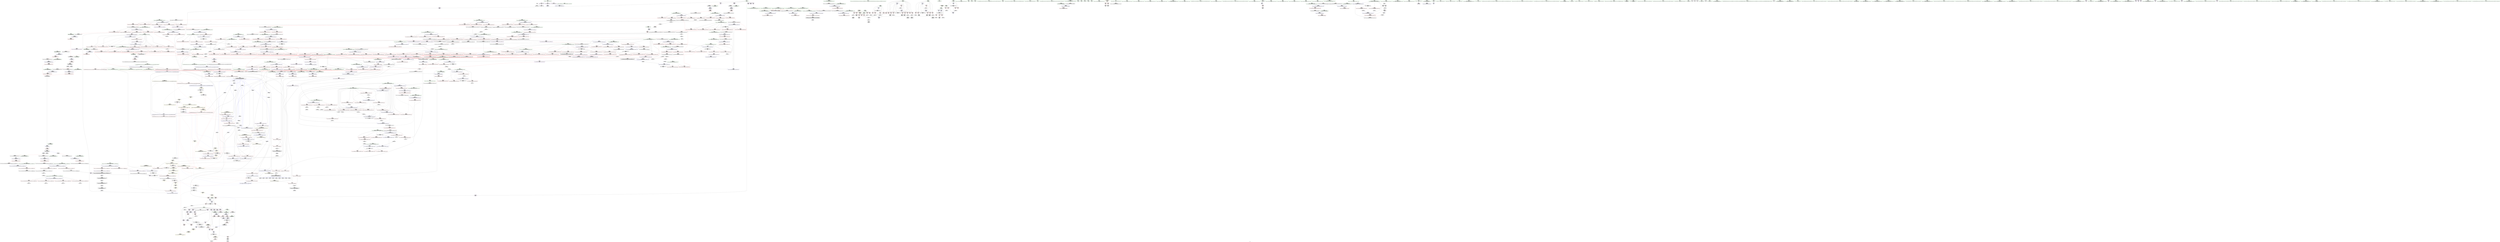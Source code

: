 digraph "SVFG" {
	label="SVFG";

	Node0x560b6c4a24c0 [shape=record,color=grey,label="{NodeID: 0\nNullPtr}"];
	Node0x560b6c4a24c0 -> Node0x560b6c500e20[style=solid];
	Node0x560b6c4a24c0 -> Node0x560b6c51ad30[style=solid];
	Node0x560b6c508fa0 [shape=record,color=blue,label="{NodeID: 775\n1159\<--1158\n\<--\n_ZSt4swapIdENSt9enable_ifIXsr6__and_ISt6__not_ISt15__is_tuple_likeIT_EESt21is_move_constructibleIS3_ESt18is_move_assignableIS3_EEE5valueEvE4typeERS3_SC_\n}"];
	Node0x560b6c508fa0 -> Node0x560b6c5179a0[style=dashed];
	Node0x560b6c508fa0 -> Node0x560b6c509070[style=dashed];
	Node0x560b6c4ffac0 [shape=record,color=red,label="{NodeID: 443\n528\<--512\n\<--__middle.addr\n_ZSt14__partial_sortIPdN9__gnu_cxx5__ops15_Iter_less_iterEEvT_S4_S4_T0_\n|{<s0>26}}"];
	Node0x560b6c4ffac0:s0 -> Node0x560b6c5fe640[style=solid,color=red];
	Node0x560b6c544410 [shape=record,color=grey,label="{NodeID: 1218\n1261 = cmp(1259, 1260, )\n}"];
	Node0x560b6c4f3ca0 [shape=record,color=green,label="{NodeID: 111\n581\<--582\n__comp\<--__comp_field_insensitive\n_ZSt13__heap_selectIPdN9__gnu_cxx5__ops15_Iter_less_iterEEvT_S4_S4_T0_\n|{<s0>29|<s1>30|<s2>31}}"];
	Node0x560b6c4f3ca0:s0 -> Node0x560b6c600be0[style=solid,color=red];
	Node0x560b6c4f3ca0:s1 -> Node0x560b6c602c90[style=solid,color=red];
	Node0x560b6c4f3ca0:s2 -> Node0x560b6c5f9a20[style=solid,color=red];
	Node0x560b6c515440 [shape=record,color=red,label="{NodeID: 554\n1002\<--994\n\<--__val.addr\n_ZNK9__gnu_cxx5__ops14_Iter_less_valclIPddEEbT_RT0_\n}"];
	Node0x560b6c515440 -> Node0x560b6c5155e0[style=solid];
	Node0x560b6c4f8350 [shape=record,color=green,label="{NodeID: 222\n1397\<--1398\n_ZNSt20__copy_move_backwardILb1ELb1ESt26random_access_iterator_tagE13__copy_move_bIdEEPT_PKS3_S6_S4_\<--_ZNSt20__copy_move_backwardILb1ELb1ESt26random_access_iterator_tagE13__copy_move_bIdEEPT_PKS3_S6_S4__field_insensitive\n}"];
	Node0x560b6c5fe280 [shape=record,color=black,label="{NodeID: 1772\n1396 = PHI(1407, )\n}"];
	Node0x560b6c5fe280 -> Node0x560b6c503750[style=solid];
	Node0x560b6c51af00 [shape=record,color=blue,label="{NodeID: 665\n71\<--101\ni\<--inc\n_Z5solvev\n}"];
	Node0x560b6c51af00 -> Node0x560b6c579cc0[style=dashed];
	Node0x560b6c506080 [shape=record,color=purple,label="{NodeID: 333\n1268\<--1267\nincdec.ptr\<--\n_ZSt26__unguarded_insertion_sortIPdN9__gnu_cxx5__ops15_Iter_less_iterEEvT_S4_T0_\n}"];
	Node0x560b6c506080 -> Node0x560b6c509890[style=solid];
	Node0x560b6c4efc20 [shape=record,color=green,label="{NodeID: 1\n7\<--1\n__dso_handle\<--dummyObj\nGlob }"];
	Node0x560b6c509070 [shape=record,color=blue,label="{NodeID: 776\n1163\<--1162\n\<--\n_ZSt4swapIdENSt9enable_ifIXsr6__and_ISt6__not_ISt15__is_tuple_likeIT_EESt21is_move_constructibleIS3_ESt18is_move_assignableIS3_EEE5valueEvE4typeERS3_SC_\n|{<s0>64}}"];
	Node0x560b6c509070:s0 -> Node0x560b6c580ed0[style=dashed,color=blue];
	Node0x560b6c4ffb90 [shape=record,color=red,label="{NodeID: 444\n523\<--514\n\<--__last.addr\n_ZSt14__partial_sortIPdN9__gnu_cxx5__ops15_Iter_less_iterEEvT_S4_S4_T0_\n|{<s0>25}}"];
	Node0x560b6c4ffb90:s0 -> Node0x560b6c5f8f80[style=solid,color=red];
	Node0x560b6c544590 [shape=record,color=grey,label="{NodeID: 1219\n315 = cmp(313, 314, )\n}"];
	Node0x560b6c4f3d70 [shape=record,color=green,label="{NodeID: 112\n583\<--584\n__first.addr\<--__first.addr_field_insensitive\n_ZSt13__heap_selectIPdN9__gnu_cxx5__ops15_Iter_less_iterEEvT_S4_S4_T0_\n}"];
	Node0x560b6c4f3d70 -> Node0x560b6c500480[style=solid];
	Node0x560b6c4f3d70 -> Node0x560b6c500550[style=solid];
	Node0x560b6c4f3d70 -> Node0x560b6c500620[style=solid];
	Node0x560b6c4f3d70 -> Node0x560b6c51cf80[style=solid];
	Node0x560b6c515510 [shape=record,color=red,label="{NodeID: 555\n1001\<--1000\n\<--\n_ZNK9__gnu_cxx5__ops14_Iter_less_valclIPddEEbT_RT0_\n}"];
	Node0x560b6c515510 -> Node0x560b6c544890[style=solid];
	Node0x560b6c4f8450 [shape=record,color=green,label="{NodeID: 223\n1402\<--1403\n__it.addr\<--__it.addr_field_insensitive\n_ZSt12__niter_baseIPdET_S1_\n}"];
	Node0x560b6c4f8450 -> Node0x560b6c519d60[style=solid];
	Node0x560b6c4f8450 -> Node0x560b6c50a8d0[style=solid];
	Node0x560b6c5fe3c0 [shape=record,color=black,label="{NodeID: 1773\n447 = PHI(363, )\n0th arg _ZSt4__lgl }"];
	Node0x560b6c5fe3c0 -> Node0x560b6c51c830[style=solid];
	Node0x560b6c51afd0 [shape=record,color=blue,label="{NodeID: 666\n73\<--114\nans\<--\n_Z5solvev\n}"];
	Node0x560b6c51afd0 -> Node0x560b6c572ac0[style=dashed];
	Node0x560b6c506150 [shape=record,color=purple,label="{NodeID: 334\n1314\<--1313\nincdec.ptr\<--\n_ZSt25__unguarded_linear_insertIPdN9__gnu_cxx5__ops14_Val_less_iterEEvT_T0_\n}"];
	Node0x560b6c506150 -> Node0x560b6c509e40[style=solid];
	Node0x560b6c4efcb0 [shape=record,color=green,label="{NodeID: 2\n17\<--1\n\<--dummyObj\nCan only get source location for instruction, argument, global var or function.}"];
	Node0x560b6c509140 [shape=record,color=blue,label="{NodeID: 777\n1174\<--1170\n__first.addr\<--__first\n_ZSt16__insertion_sortIPdN9__gnu_cxx5__ops15_Iter_less_iterEEvT_S4_T0_\n}"];
	Node0x560b6c509140 -> Node0x560b6c517a70[style=dashed];
	Node0x560b6c509140 -> Node0x560b6c517b40[style=dashed];
	Node0x560b6c509140 -> Node0x560b6c517c10[style=dashed];
	Node0x560b6c509140 -> Node0x560b6c517ce0[style=dashed];
	Node0x560b6c509140 -> Node0x560b6c517db0[style=dashed];
	Node0x560b6c4ffc60 [shape=record,color=red,label="{NodeID: 445\n550\<--538\n\<--__first.addr\n_ZSt27__unguarded_partition_pivotIPdN9__gnu_cxx5__ops15_Iter_less_iterEET_S4_S4_T0_\n}"];
	Node0x560b6c4ffc60 -> Node0x560b6c506630[style=solid];
	Node0x560b6c544710 [shape=record,color=grey,label="{NodeID: 1220\n604 = cmp(602, 603, )\n}"];
	Node0x560b6c4f3e40 [shape=record,color=green,label="{NodeID: 113\n585\<--586\n__middle.addr\<--__middle.addr_field_insensitive\n_ZSt13__heap_selectIPdN9__gnu_cxx5__ops15_Iter_less_iterEEvT_S4_S4_T0_\n}"];
	Node0x560b6c4f3e40 -> Node0x560b6c5006f0[style=solid];
	Node0x560b6c4f3e40 -> Node0x560b6c5007c0[style=solid];
	Node0x560b6c4f3e40 -> Node0x560b6c500890[style=solid];
	Node0x560b6c4f3e40 -> Node0x560b6c51d050[style=solid];
	Node0x560b6c5a92d0 [shape=record,color=yellow,style=double,label="{NodeID: 1663\n2V_6 = CSCHI(MR_2V_5)\npts\{11 \}\nCS[]|{<s0>35|<s1>35|<s2>39}}"];
	Node0x560b6c5a92d0:s0 -> Node0x560b6c57bff0[style=dashed,color=blue];
	Node0x560b6c5a92d0:s1 -> Node0x560b6c584310[style=dashed,color=blue];
	Node0x560b6c5a92d0:s2 -> Node0x560b6c5803d0[style=dashed,color=blue];
	Node0x560b6c5155e0 [shape=record,color=red,label="{NodeID: 556\n1003\<--1002\n\<--\n_ZNK9__gnu_cxx5__ops14_Iter_less_valclIPddEEbT_RT0_\n}"];
	Node0x560b6c5155e0 -> Node0x560b6c544890[style=solid];
	Node0x560b6c4f8520 [shape=record,color=green,label="{NodeID: 224\n1411\<--1412\n__first.addr\<--__first.addr_field_insensitive\n_ZNSt20__copy_move_backwardILb1ELb1ESt26random_access_iterator_tagE13__copy_move_bIdEEPT_PKS3_S6_S4_\n}"];
	Node0x560b6c4f8520 -> Node0x560b6c519e30[style=solid];
	Node0x560b6c4f8520 -> Node0x560b6c519f00[style=solid];
	Node0x560b6c4f8520 -> Node0x560b6c50a9a0[style=solid];
	Node0x560b6c5fe500 [shape=record,color=black,label="{NodeID: 1774\n626 = PHI(527, )\n0th arg _ZSt11__sort_heapIPdN9__gnu_cxx5__ops15_Iter_less_iterEEvT_S4_RT0_ }"];
	Node0x560b6c5fe500 -> Node0x560b6c51d390[style=solid];
	Node0x560b6c51b0a0 [shape=record,color=blue,label="{NodeID: 667\n75\<--17\nt\<--\n_Z5solvev\n}"];
	Node0x560b6c51b0a0 -> Node0x560b6c572fc0[style=dashed];
	Node0x560b6c506220 [shape=record,color=purple,label="{NodeID: 335\n1330\<--1329\nincdec.ptr3\<--\n_ZSt25__unguarded_linear_insertIPdN9__gnu_cxx5__ops14_Val_less_iterEEvT_T0_\n}"];
	Node0x560b6c506220 -> Node0x560b6c50a0b0[style=solid];
	Node0x560b6c4eff60 [shape=record,color=green,label="{NodeID: 3\n19\<--1\n.str\<--dummyObj\nGlob }"];
	Node0x560b6c509210 [shape=record,color=blue,label="{NodeID: 778\n1176\<--1171\n__last.addr\<--__last\n_ZSt16__insertion_sortIPdN9__gnu_cxx5__ops15_Iter_less_iterEEvT_S4_T0_\n}"];
	Node0x560b6c509210 -> Node0x560b6c517e80[style=dashed];
	Node0x560b6c509210 -> Node0x560b6c517f50[style=dashed];
	Node0x560b6c4ffd30 [shape=record,color=red,label="{NodeID: 446\n552\<--538\n\<--__first.addr\n_ZSt27__unguarded_partition_pivotIPdN9__gnu_cxx5__ops15_Iter_less_iterEET_S4_S4_T0_\n}"];
	Node0x560b6c4ffd30 -> Node0x560b6c5028b0[style=solid];
	Node0x560b6c544890 [shape=record,color=grey,label="{NodeID: 1221\n1004 = cmp(1001, 1003, )\n}"];
	Node0x560b6c544890 -> Node0x560b6c503340[style=solid];
	Node0x560b6c4f3f10 [shape=record,color=green,label="{NodeID: 114\n587\<--588\n__last.addr\<--__last.addr_field_insensitive\n_ZSt13__heap_selectIPdN9__gnu_cxx5__ops15_Iter_less_iterEEvT_S4_S4_T0_\n}"];
	Node0x560b6c4f3f10 -> Node0x560b6c500960[style=solid];
	Node0x560b6c4f3f10 -> Node0x560b6c51d120[style=solid];
	Node0x560b6c5a9430 [shape=record,color=yellow,style=double,label="{NodeID: 1664\n2V_2 = CSCHI(MR_2V_1)\npts\{11 \}\nCS[]|{|<s2>13}}"];
	Node0x560b6c5a9430 -> Node0x560b6c4fcee0[style=dashed];
	Node0x560b6c5a9430 -> Node0x560b6c4fcfb0[style=dashed];
	Node0x560b6c5a9430:s2 -> Node0x560b6c57a6c0[style=dashed,color=blue];
	Node0x560b6c5156b0 [shape=record,color=red,label="{NodeID: 557\n1033\<--1013\n\<--__result.addr\n_ZSt22__move_median_to_firstIPdN9__gnu_cxx5__ops15_Iter_less_iterEEvT_S4_S4_S4_T0_\n|{<s0>52}}"];
	Node0x560b6c5156b0:s0 -> Node0x560b6c5ff640[style=solid,color=red];
	Node0x560b6c4f85f0 [shape=record,color=green,label="{NodeID: 225\n1413\<--1414\n__last.addr\<--__last.addr_field_insensitive\n_ZNSt20__copy_move_backwardILb1ELb1ESt26random_access_iterator_tagE13__copy_move_bIdEEPT_PKS3_S6_S4_\n}"];
	Node0x560b6c4f85f0 -> Node0x560b6c519fd0[style=solid];
	Node0x560b6c4f85f0 -> Node0x560b6c50aa70[style=solid];
	Node0x560b6c5fe640 [shape=record,color=black,label="{NodeID: 1775\n627 = PHI(528, )\n1st arg _ZSt11__sort_heapIPdN9__gnu_cxx5__ops15_Iter_less_iterEEvT_S4_RT0_ }"];
	Node0x560b6c5fe640 -> Node0x560b6c51d460[style=solid];
	Node0x560b6c51b170 [shape=record,color=blue,label="{NodeID: 668\n128\<--130\n\<--\n_Z5solvev\n}"];
	Node0x560b6c51b170 -> Node0x560b6c587510[style=dashed];
	Node0x560b6c5062f0 [shape=record,color=purple,label="{NodeID: 336\n1482\<--1436\noffset_0\<--\n}"];
	Node0x560b6c5062f0 -> Node0x560b6c50ace0[style=solid];
	Node0x560b6c4efff0 [shape=record,color=green,label="{NodeID: 4\n21\<--1\n.str.1\<--dummyObj\nGlob }"];
	Node0x560b6c5092e0 [shape=record,color=blue,label="{NodeID: 779\n1178\<--1196\n__i\<--add.ptr\n_ZSt16__insertion_sortIPdN9__gnu_cxx5__ops15_Iter_less_iterEEvT_S4_T0_\n}"];
	Node0x560b6c5092e0 -> Node0x560b6c518020[style=dashed];
	Node0x560b6c5092e0 -> Node0x560b6c5180f0[style=dashed];
	Node0x560b6c5092e0 -> Node0x560b6c5181c0[style=dashed];
	Node0x560b6c5092e0 -> Node0x560b6c518290[style=dashed];
	Node0x560b6c5092e0 -> Node0x560b6c518360[style=dashed];
	Node0x560b6c5092e0 -> Node0x560b6c518430[style=dashed];
	Node0x560b6c5092e0 -> Node0x560b6c518500[style=dashed];
	Node0x560b6c5092e0 -> Node0x560b6c509550[style=dashed];
	Node0x560b6c5092e0 -> Node0x560b6c5756c0[style=dashed];
	Node0x560b6c4ffe00 [shape=record,color=red,label="{NodeID: 447\n560\<--538\n\<--__first.addr\n_ZSt27__unguarded_partition_pivotIPdN9__gnu_cxx5__ops15_Iter_less_iterEET_S4_S4_T0_\n|{<s0>27}}"];
	Node0x560b6c4ffe00:s0 -> Node0x560b6c603680[style=solid,color=red];
	Node0x560b6c544a10 [shape=record,color=grey,label="{NodeID: 1222\n92 = cmp(90, 91, )\n}"];
	Node0x560b6c4f8a00 [shape=record,color=green,label="{NodeID: 115\n589\<--590\n__i\<--__i_field_insensitive\n_ZSt13__heap_selectIPdN9__gnu_cxx5__ops15_Iter_less_iterEEvT_S4_S4_T0_\n}"];
	Node0x560b6c4f8a00 -> Node0x560b6c500a30[style=solid];
	Node0x560b6c4f8a00 -> Node0x560b6c510a50[style=solid];
	Node0x560b6c4f8a00 -> Node0x560b6c510b20[style=solid];
	Node0x560b6c4f8a00 -> Node0x560b6c510bf0[style=solid];
	Node0x560b6c4f8a00 -> Node0x560b6c51d1f0[style=solid];
	Node0x560b6c4f8a00 -> Node0x560b6c51d2c0[style=solid];
	Node0x560b6c5a9590 [shape=record,color=yellow,style=double,label="{NodeID: 1665\n2V_2 = CSCHI(MR_2V_1)\npts\{11 \}\nCS[]|{<s0>5}}"];
	Node0x560b6c5a9590:s0 -> Node0x560b6c5a9430[style=dashed,color=blue];
	Node0x560b6c515780 [shape=record,color=red,label="{NodeID: 558\n1043\<--1013\n\<--__result.addr\n_ZSt22__move_median_to_firstIPdN9__gnu_cxx5__ops15_Iter_less_iterEEvT_S4_S4_S4_T0_\n|{<s0>54}}"];
	Node0x560b6c515780:s0 -> Node0x560b6c5ff640[style=solid,color=red];
	Node0x560b6c4f86c0 [shape=record,color=green,label="{NodeID: 226\n1415\<--1416\n__result.addr\<--__result.addr_field_insensitive\n_ZNSt20__copy_move_backwardILb1ELb1ESt26random_access_iterator_tagE13__copy_move_bIdEEPT_PKS3_S6_S4_\n}"];
	Node0x560b6c4f86c0 -> Node0x560b6c51a0a0[style=solid];
	Node0x560b6c4f86c0 -> Node0x560b6c51a170[style=solid];
	Node0x560b6c4f86c0 -> Node0x560b6c50ab40[style=solid];
	Node0x560b6c5fe780 [shape=record,color=black,label="{NodeID: 1776\n628 = PHI(508, )\n2nd arg _ZSt11__sort_heapIPdN9__gnu_cxx5__ops15_Iter_less_iterEEvT_S4_RT0_ }"];
	Node0x560b6c5fe780 -> Node0x560b6c51d530[style=solid];
	Node0x560b6c51b240 [shape=record,color=blue,label="{NodeID: 669\n77\<--88\ni6\<--\n_Z5solvev\n}"];
	Node0x560b6c51b240 -> Node0x560b6c507f60[style=dashed];
	Node0x560b6c51b240 -> Node0x560b6c508030[style=dashed];
	Node0x560b6c51b240 -> Node0x560b6c508100[style=dashed];
	Node0x560b6c51b240 -> Node0x560b6c5081d0[style=dashed];
	Node0x560b6c51b240 -> Node0x560b6c5082a0[style=dashed];
	Node0x560b6c51b240 -> Node0x560b6c508370[style=dashed];
	Node0x560b6c51b240 -> Node0x560b6c508440[style=dashed];
	Node0x560b6c51b240 -> Node0x560b6c508510[style=dashed];
	Node0x560b6c51b240 -> Node0x560b6c5085e0[style=dashed];
	Node0x560b6c51b240 -> Node0x560b6c5086b0[style=dashed];
	Node0x560b6c51b240 -> Node0x560b6c51b7f0[style=dashed];
	Node0x560b6c51b240 -> Node0x560b6c5734c0[style=dashed];
	Node0x560b6c5063c0 [shape=record,color=purple,label="{NodeID: 337\n1483\<--1438\noffset_0\<--\n}"];
	Node0x560b6c5063c0 -> Node0x560b6c51a990[style=solid];
	Node0x560b6c4f0080 [shape=record,color=green,label="{NodeID: 5\n23\<--1\n.str.2\<--dummyObj\nGlob }"];
	Node0x560b6c5093b0 [shape=record,color=blue,label="{NodeID: 780\n1180\<--1209\n__val\<--\n_ZSt16__insertion_sortIPdN9__gnu_cxx5__ops15_Iter_less_iterEEvT_S4_T0_\n}"];
	Node0x560b6c5093b0 -> Node0x560b6c5186a0[style=dashed];
	Node0x560b6c5093b0 -> Node0x560b6c588e10[style=dashed];
	Node0x560b6c4ffed0 [shape=record,color=red,label="{NodeID: 448\n561\<--538\n\<--__first.addr\n_ZSt27__unguarded_partition_pivotIPdN9__gnu_cxx5__ops15_Iter_less_iterEET_S4_S4_T0_\n}"];
	Node0x560b6c4ffed0 -> Node0x560b6c5056c0[style=solid];
	Node0x560b6c544b90 [shape=record,color=grey,label="{NodeID: 1223\n831 = cmp(827, 830, )\n}"];
	Node0x560b6c4f8ad0 [shape=record,color=green,label="{NodeID: 116\n597\<--598\n_ZSt11__make_heapIPdN9__gnu_cxx5__ops15_Iter_less_iterEEvT_S4_RT0_\<--_ZSt11__make_heapIPdN9__gnu_cxx5__ops15_Iter_less_iterEEvT_S4_RT0__field_insensitive\n}"];
	Node0x560b6c515850 [shape=record,color=red,label="{NodeID: 559\n1047\<--1013\n\<--__result.addr\n_ZSt22__move_median_to_firstIPdN9__gnu_cxx5__ops15_Iter_less_iterEEvT_S4_S4_S4_T0_\n|{<s0>55}}"];
	Node0x560b6c515850:s0 -> Node0x560b6c5ff640[style=solid,color=red];
	Node0x560b6c4f8790 [shape=record,color=green,label="{NodeID: 227\n1417\<--1418\n_Num\<--_Num_field_insensitive\n_ZNSt20__copy_move_backwardILb1ELb1ESt26random_access_iterator_tagE13__copy_move_bIdEEPT_PKS3_S6_S4_\n}"];
	Node0x560b6c4f8790 -> Node0x560b6c51a240[style=solid];
	Node0x560b6c4f8790 -> Node0x560b6c51a310[style=solid];
	Node0x560b6c4f8790 -> Node0x560b6c51a3e0[style=solid];
	Node0x560b6c4f8790 -> Node0x560b6c51a4b0[style=solid];
	Node0x560b6c4f8790 -> Node0x560b6c50ac10[style=solid];
	Node0x560b6c5fe8c0 [shape=record,color=black,label="{NodeID: 1777\n796 = PHI(708, 776, )\n0th arg _ZSt13__adjust_heapIPdldN9__gnu_cxx5__ops15_Iter_less_iterEEvT_T0_S5_T1_T2_ }"];
	Node0x560b6c5fe8c0 -> Node0x560b6c51e4a0[style=solid];
	Node0x560b6c51b310 [shape=record,color=blue,label="{NodeID: 670\n79\<--144\nnow\<--\n_Z5solvev\n}"];
	Node0x560b6c51b310 -> Node0x560b6c508780[style=dashed];
	Node0x560b6c51b310 -> Node0x560b6c508850[style=dashed];
	Node0x560b6c51b310 -> Node0x560b6c51b310[style=dashed];
	Node0x560b6c51b310 -> Node0x560b6c51b3e0[style=dashed];
	Node0x560b6c51b310 -> Node0x560b6c581b10[style=dashed];
	Node0x560b6c506490 [shape=record,color=purple,label="{NodeID: 338\n107\<--8\nadd.ptr\<--A\n_Z5solvev\n}"];
	Node0x560b6c4f0110 [shape=record,color=green,label="{NodeID: 6\n25\<--1\n.str.3\<--dummyObj\nGlob }"];
	Node0x560b6c509480 [shape=record,color=blue,label="{NodeID: 781\n1220\<--1219\n\<--\n_ZSt16__insertion_sortIPdN9__gnu_cxx5__ops15_Iter_less_iterEEvT_S4_T0_\n}"];
	Node0x560b6c509480 -> Node0x560b6c582a10[style=dashed];
	Node0x560b6c4fffa0 [shape=record,color=red,label="{NodeID: 449\n569\<--538\n\<--__first.addr\n_ZSt27__unguarded_partition_pivotIPdN9__gnu_cxx5__ops15_Iter_less_iterEET_S4_S4_T0_\n}"];
	Node0x560b6c4fffa0 -> Node0x560b6c505860[style=solid];
	Node0x560b6c544d10 [shape=record,color=grey,label="{NodeID: 1224\n119 = cmp(117, 118, )\n}"];
	Node0x560b6c4f8bd0 [shape=record,color=green,label="{NodeID: 117\n609\<--610\n_ZNK9__gnu_cxx5__ops15_Iter_less_iterclIPdS3_EEbT_T0_\<--_ZNK9__gnu_cxx5__ops15_Iter_less_iterclIPdS3_EEbT_T0__field_insensitive\n}"];
	Node0x560b6c5a9880 [shape=record,color=yellow,style=double,label="{NodeID: 1667\n2V_2 = CSCHI(MR_2V_1)\npts\{11 \}\nCS[]|{<s0>17}}"];
	Node0x560b6c5a9880:s0 -> Node0x560b6c58e530[style=dashed,color=red];
	Node0x560b6c515920 [shape=record,color=red,label="{NodeID: 560\n1057\<--1013\n\<--__result.addr\n_ZSt22__move_median_to_firstIPdN9__gnu_cxx5__ops15_Iter_less_iterEEvT_S4_S4_S4_T0_\n|{<s0>57}}"];
	Node0x560b6c515920:s0 -> Node0x560b6c5ff640[style=solid,color=red];
	Node0x560b6c4f8860 [shape=record,color=green,label="{NodeID: 228\n1442\<--1443\nllvm.memmove.p0i8.p0i8.i64\<--llvm.memmove.p0i8.p0i8.i64_field_insensitive\n}"];
	Node0x560b6c5fead0 [shape=record,color=black,label="{NodeID: 1778\n797 = PHI(709, 419, )\n1st arg _ZSt13__adjust_heapIPdldN9__gnu_cxx5__ops15_Iter_less_iterEEvT_T0_S5_T1_T2_ }"];
	Node0x560b6c5fead0 -> Node0x560b6c51e570[style=solid];
	Node0x560b6c51b3e0 [shape=record,color=blue,label="{NodeID: 671\n79\<--155\nnow\<--\n_Z5solvev\n}"];
	Node0x560b6c51b3e0 -> Node0x560b6c508780[style=dashed];
	Node0x560b6c51b3e0 -> Node0x560b6c508850[style=dashed];
	Node0x560b6c51b3e0 -> Node0x560b6c51b310[style=dashed];
	Node0x560b6c51b3e0 -> Node0x560b6c51b3e0[style=dashed];
	Node0x560b6c51b3e0 -> Node0x560b6c581b10[style=dashed];
	Node0x560b6c506560 [shape=record,color=purple,label="{NodeID: 339\n108\<--8\nadd.ptr2\<--A\n_Z5solvev\n|{<s0>5}}"];
	Node0x560b6c506560:s0 -> Node0x560b6c5f8030[style=solid,color=red];
	Node0x560b6c4f0950 [shape=record,color=green,label="{NodeID: 7\n27\<--1\nstdin\<--dummyObj\nGlob }"];
	Node0x560b6c509550 [shape=record,color=blue,label="{NodeID: 782\n1178\<--1233\n__i\<--incdec.ptr\n_ZSt16__insertion_sortIPdN9__gnu_cxx5__ops15_Iter_less_iterEEvT_S4_T0_\n}"];
	Node0x560b6c509550 -> Node0x560b6c518020[style=dashed];
	Node0x560b6c509550 -> Node0x560b6c5180f0[style=dashed];
	Node0x560b6c509550 -> Node0x560b6c5181c0[style=dashed];
	Node0x560b6c509550 -> Node0x560b6c518290[style=dashed];
	Node0x560b6c509550 -> Node0x560b6c518360[style=dashed];
	Node0x560b6c509550 -> Node0x560b6c518430[style=dashed];
	Node0x560b6c509550 -> Node0x560b6c518500[style=dashed];
	Node0x560b6c509550 -> Node0x560b6c509550[style=dashed];
	Node0x560b6c509550 -> Node0x560b6c5756c0[style=dashed];
	Node0x560b6c500070 [shape=record,color=red,label="{NodeID: 450\n572\<--538\n\<--__first.addr\n_ZSt27__unguarded_partition_pivotIPdN9__gnu_cxx5__ops15_Iter_less_iterEET_S4_S4_T0_\n|{<s0>28}}"];
	Node0x560b6c500070:s0 -> Node0x560b6c5f8890[style=solid,color=red];
	Node0x560b6c544e90 [shape=record,color=grey,label="{NodeID: 1225\n279 = cmp(276, 278, )\n}"];
	Node0x560b6c4f8cd0 [shape=record,color=green,label="{NodeID: 118\n616\<--617\n_ZSt10__pop_heapIPdN9__gnu_cxx5__ops15_Iter_less_iterEEvT_S4_S4_RT0_\<--_ZSt10__pop_heapIPdN9__gnu_cxx5__ops15_Iter_less_iterEEvT_S4_S4_RT0__field_insensitive\n}"];
	Node0x560b6c5159f0 [shape=record,color=red,label="{NodeID: 561\n1065\<--1013\n\<--__result.addr\n_ZSt22__move_median_to_firstIPdN9__gnu_cxx5__ops15_Iter_less_iterEEvT_S4_S4_S4_T0_\n|{<s0>59}}"];
	Node0x560b6c5159f0:s0 -> Node0x560b6c5ff640[style=solid,color=red];
	Node0x560b6c58bb20 [shape=record,color=yellow,style=double,label="{NodeID: 1336\n2V_1 = ENCHI(MR_2V_0)\npts\{11 \}\nFun[_ZSt9iter_swapIPdS0_EvT_T0_]|{<s0>64|<s1>64|<s2>64}}"];
	Node0x560b6c58bb20:s0 -> Node0x560b6c517800[style=dashed,color=red];
	Node0x560b6c58bb20:s1 -> Node0x560b6c5178d0[style=dashed,color=red];
	Node0x560b6c58bb20:s2 -> Node0x560b6c508fa0[style=dashed,color=red];
	Node0x560b6c500af0 [shape=record,color=green,label="{NodeID: 229\n1459\<--1460\nthis.addr\<--this.addr_field_insensitive\n_ZNK9__gnu_cxx5__ops14_Val_less_iterclIdPdEEbRT_T0_\n}"];
	Node0x560b6c500af0 -> Node0x560b6c51a580[style=solid];
	Node0x560b6c500af0 -> Node0x560b6c50adb0[style=solid];
	Node0x560b6c5fec50 [shape=record,color=black,label="{NodeID: 1779\n798 = PHI(710, 782, )\n2nd arg _ZSt13__adjust_heapIPdldN9__gnu_cxx5__ops15_Iter_less_iterEEvT_T0_S5_T1_T2_ }"];
	Node0x560b6c5fec50 -> Node0x560b6c51e640[style=solid];
	Node0x560b6c51b4b0 [shape=record,color=blue,label="{NodeID: 672\n81\<--17\nj\<--\n_Z5solvev\n}"];
	Node0x560b6c51b4b0 -> Node0x560b6c508920[style=dashed];
	Node0x560b6c51b4b0 -> Node0x560b6c4fcad0[style=dashed];
	Node0x560b6c51b4b0 -> Node0x560b6c4fcba0[style=dashed];
	Node0x560b6c51b4b0 -> Node0x560b6c4fcc70[style=dashed];
	Node0x560b6c51b4b0 -> Node0x560b6c4fcd40[style=dashed];
	Node0x560b6c51b4b0 -> Node0x560b6c4fce10[style=dashed];
	Node0x560b6c51b4b0 -> Node0x560b6c51b4b0[style=dashed];
	Node0x560b6c51b4b0 -> Node0x560b6c51b720[style=dashed];
	Node0x560b6c51b4b0 -> Node0x560b6c582010[style=dashed];
	Node0x560b6c506630 [shape=record,color=purple,label="{NodeID: 340\n558\<--550\nadd.ptr\<--\n_ZSt27__unguarded_partition_pivotIPdN9__gnu_cxx5__ops15_Iter_less_iterEET_S4_S4_T0_\n}"];
	Node0x560b6c506630 -> Node0x560b6c51ceb0[style=solid];
	Node0x560b6c4f09e0 [shape=record,color=green,label="{NodeID: 8\n28\<--1\n.str.4\<--dummyObj\nGlob }"];
	Node0x560b6c509620 [shape=record,color=blue,label="{NodeID: 783\n1242\<--1238\n__first.addr\<--__first\n_ZSt26__unguarded_insertion_sortIPdN9__gnu_cxx5__ops15_Iter_less_iterEEvT_S4_T0_\n}"];
	Node0x560b6c509620 -> Node0x560b6c518770[style=dashed];
	Node0x560b6c500140 [shape=record,color=red,label="{NodeID: 451\n551\<--540\n\<--__last.addr\n_ZSt27__unguarded_partition_pivotIPdN9__gnu_cxx5__ops15_Iter_less_iterEET_S4_S4_T0_\n}"];
	Node0x560b6c500140 -> Node0x560b6c5027e0[style=solid];
	Node0x560b6c545010 [shape=record,color=grey,label="{NodeID: 1226\n139 = cmp(137, 138, )\n}"];
	Node0x560b6c4f8dd0 [shape=record,color=green,label="{NodeID: 119\n629\<--630\n__first.addr\<--__first.addr_field_insensitive\n_ZSt11__sort_heapIPdN9__gnu_cxx5__ops15_Iter_less_iterEEvT_S4_RT0_\n}"];
	Node0x560b6c4f8dd0 -> Node0x560b6c510cc0[style=solid];
	Node0x560b6c4f8dd0 -> Node0x560b6c510d90[style=solid];
	Node0x560b6c4f8dd0 -> Node0x560b6c51d390[style=solid];
	Node0x560b6c515ac0 [shape=record,color=red,label="{NodeID: 562\n1069\<--1013\n\<--__result.addr\n_ZSt22__move_median_to_firstIPdN9__gnu_cxx5__ops15_Iter_less_iterEEvT_S4_S4_S4_T0_\n|{<s0>60}}"];
	Node0x560b6c515ac0:s0 -> Node0x560b6c5ff640[style=solid,color=red];
	Node0x560b6c500b80 [shape=record,color=green,label="{NodeID: 230\n1461\<--1462\n__val.addr\<--__val.addr_field_insensitive\n_ZNK9__gnu_cxx5__ops14_Val_less_iterclIdPdEEbRT_T0_\n}"];
	Node0x560b6c500b80 -> Node0x560b6c51a650[style=solid];
	Node0x560b6c500b80 -> Node0x560b6c50ae80[style=solid];
	Node0x560b6c5fedd0 [shape=record,color=black,label="{NodeID: 1780\n799 = PHI(712, 784, )\n3rd arg _ZSt13__adjust_heapIPdldN9__gnu_cxx5__ops15_Iter_less_iterEEvT_T0_S5_T1_T2_ }"];
	Node0x560b6c5fedd0 -> Node0x560b6c51e710[style=solid];
	Node0x560b6c51b580 [shape=record,color=blue,label="{NodeID: 673\n180\<--182\narrayidx28\<--add29\n_Z5solvev\n}"];
	Node0x560b6c51b580 -> Node0x560b6c4fd220[style=dashed];
	Node0x560b6c51b580 -> Node0x560b6c4fd2f0[style=dashed];
	Node0x560b6c51b580 -> Node0x560b6c51b650[style=dashed];
	Node0x560b6c506700 [shape=record,color=purple,label="{NodeID: 341\n702\<--700\nadd.ptr\<--\n_ZSt11__make_heapIPdN9__gnu_cxx5__ops15_Iter_less_iterEEvT_S4_RT0_\n|{<s0>33}}"];
	Node0x560b6c506700:s0 -> Node0x560b6c600cf0[style=solid,color=red];
	Node0x560b6c4f0a70 [shape=record,color=green,label="{NodeID: 9\n30\<--1\n.str.5\<--dummyObj\nGlob }"];
	Node0x560b6c5096f0 [shape=record,color=blue,label="{NodeID: 784\n1244\<--1239\n__last.addr\<--__last\n_ZSt26__unguarded_insertion_sortIPdN9__gnu_cxx5__ops15_Iter_less_iterEEvT_S4_T0_\n}"];
	Node0x560b6c5096f0 -> Node0x560b6c518840[style=dashed];
	Node0x560b6c500210 [shape=record,color=red,label="{NodeID: 452\n564\<--540\n\<--__last.addr\n_ZSt27__unguarded_partition_pivotIPdN9__gnu_cxx5__ops15_Iter_less_iterEET_S4_S4_T0_\n}"];
	Node0x560b6c500210 -> Node0x560b6c505790[style=solid];
	Node0x560b6c545190 [shape=record,color=grey,label="{NodeID: 1227\n135 = cmp(133, 134, )\n}"];
	Node0x560b6c4f8ea0 [shape=record,color=green,label="{NodeID: 120\n631\<--632\n__last.addr\<--__last.addr_field_insensitive\n_ZSt11__sort_heapIPdN9__gnu_cxx5__ops15_Iter_less_iterEEvT_S4_RT0_\n}"];
	Node0x560b6c4f8ea0 -> Node0x560b6c510e60[style=solid];
	Node0x560b6c4f8ea0 -> Node0x560b6c510f30[style=solid];
	Node0x560b6c4f8ea0 -> Node0x560b6c511000[style=solid];
	Node0x560b6c4f8ea0 -> Node0x560b6c5110d0[style=solid];
	Node0x560b6c4f8ea0 -> Node0x560b6c51d460[style=solid];
	Node0x560b6c4f8ea0 -> Node0x560b6c51d600[style=solid];
	Node0x560b6c5a9ca0 [shape=record,color=yellow,style=double,label="{NodeID: 1670\n2V_4 = CSCHI(MR_2V_2)\npts\{11 \}\nCS[]|{<s0>20}}"];
	Node0x560b6c5a9ca0:s0 -> Node0x560b6c576ac0[style=dashed,color=red];
	Node0x560b6c515b90 [shape=record,color=red,label="{NodeID: 563\n1025\<--1015\n\<--__a.addr\n_ZSt22__move_median_to_firstIPdN9__gnu_cxx5__ops15_Iter_less_iterEEvT_S4_S4_S4_T0_\n|{<s0>50}}"];
	Node0x560b6c515b90:s0 -> Node0x560b6c602fe0[style=solid,color=red];
	Node0x560b6c58bce0 [shape=record,color=yellow,style=double,label="{NodeID: 1338\n2V_1 = ENCHI(MR_2V_0)\npts\{11 \}\nFun[_ZSt13move_backwardIPdS0_ET0_T_S2_S1_]|{<s0>78}}"];
	Node0x560b6c58bce0:s0 -> Node0x560b6c58e800[style=dashed,color=red];
	Node0x560b6c500c50 [shape=record,color=green,label="{NodeID: 231\n1463\<--1464\n__it.addr\<--__it.addr_field_insensitive\n_ZNK9__gnu_cxx5__ops14_Val_less_iterclIdPdEEbRT_T0_\n}"];
	Node0x560b6c500c50 -> Node0x560b6c51a720[style=solid];
	Node0x560b6c500c50 -> Node0x560b6c50af50[style=solid];
	Node0x560b6c5fef50 [shape=record,color=black,label="{NodeID: 1781\n505 = PHI(421, )\n0th arg _ZSt14__partial_sortIPdN9__gnu_cxx5__ops15_Iter_less_iterEEvT_S4_S4_T0_ }"];
	Node0x560b6c5fef50 -> Node0x560b6c51caa0[style=solid];
	Node0x560b6c51b650 [shape=record,color=blue,label="{NodeID: 674\n200\<--202\narrayidx40\<--add41\n_Z5solvev\n}"];
	Node0x560b6c51b650 -> Node0x560b6c4fd080[style=dashed];
	Node0x560b6c51b650 -> Node0x560b6c4fd150[style=dashed];
	Node0x560b6c51b650 -> Node0x560b6c51b580[style=dashed];
	Node0x560b6c51b650 -> Node0x560b6c587510[style=dashed];
	Node0x560b6c5067d0 [shape=record,color=purple,label="{NodeID: 342\n839\<--837\nadd.ptr\<--\n_ZSt13__adjust_heapIPdldN9__gnu_cxx5__ops15_Iter_less_iterEEvT_T0_S5_T1_T2_\n|{<s0>40}}"];
	Node0x560b6c5067d0:s0 -> Node0x560b6c602fe0[style=solid,color=red];
	Node0x560b6c4f0b00 [shape=record,color=green,label="{NodeID: 10\n32\<--1\nstdout\<--dummyObj\nGlob }"];
	Node0x560b6c5097c0 [shape=record,color=blue,label="{NodeID: 785\n1246\<--1256\n__i\<--\n_ZSt26__unguarded_insertion_sortIPdN9__gnu_cxx5__ops15_Iter_less_iterEEvT_S4_T0_\n}"];
	Node0x560b6c5097c0 -> Node0x560b6c57ddf0[style=dashed];
	Node0x560b6c5002e0 [shape=record,color=red,label="{NodeID: 453\n571\<--540\n\<--__last.addr\n_ZSt27__unguarded_partition_pivotIPdN9__gnu_cxx5__ops15_Iter_less_iterEET_S4_S4_T0_\n|{<s0>28}}"];
	Node0x560b6c5002e0:s0 -> Node0x560b6c5f8750[style=solid,color=red];
	Node0x560b6c545310 [shape=record,color=grey,label="{NodeID: 1228\n354 = cmp(352, 353, )\n}"];
	Node0x560b6c4f8f70 [shape=record,color=green,label="{NodeID: 121\n633\<--634\n__comp.addr\<--__comp.addr_field_insensitive\n_ZSt11__sort_heapIPdN9__gnu_cxx5__ops15_Iter_less_iterEEvT_S4_RT0_\n}"];
	Node0x560b6c4f8f70 -> Node0x560b6c5111a0[style=solid];
	Node0x560b6c4f8f70 -> Node0x560b6c51d530[style=solid];
	Node0x560b6c515c60 [shape=record,color=red,label="{NodeID: 564\n1039\<--1015\n\<--__a.addr\n_ZSt22__move_median_to_firstIPdN9__gnu_cxx5__ops15_Iter_less_iterEEvT_S4_S4_S4_T0_\n|{<s0>53}}"];
	Node0x560b6c515c60:s0 -> Node0x560b6c602fe0[style=solid,color=red];
	Node0x560b6c500d20 [shape=record,color=green,label="{NodeID: 232\n39\<--1475\n_GLOBAL__sub_I_TakanashiRikka_1_1.cpp\<--_GLOBAL__sub_I_TakanashiRikka_1_1.cpp_field_insensitive\n}"];
	Node0x560b6c500d20 -> Node0x560b6c51ac30[style=solid];
	Node0x560b6c5ff060 [shape=record,color=black,label="{NodeID: 1782\n506 = PHI(422, )\n1st arg _ZSt14__partial_sortIPdN9__gnu_cxx5__ops15_Iter_less_iterEEvT_S4_S4_T0_ }"];
	Node0x560b6c5ff060 -> Node0x560b6c51cb70[style=solid];
	Node0x560b6c51b720 [shape=record,color=blue,label="{NodeID: 675\n81\<--206\nj\<--inc43\n_Z5solvev\n}"];
	Node0x560b6c51b720 -> Node0x560b6c508920[style=dashed];
	Node0x560b6c51b720 -> Node0x560b6c4fcad0[style=dashed];
	Node0x560b6c51b720 -> Node0x560b6c4fcba0[style=dashed];
	Node0x560b6c51b720 -> Node0x560b6c4fcc70[style=dashed];
	Node0x560b6c51b720 -> Node0x560b6c4fcd40[style=dashed];
	Node0x560b6c51b720 -> Node0x560b6c4fce10[style=dashed];
	Node0x560b6c51b720 -> Node0x560b6c51b4b0[style=dashed];
	Node0x560b6c51b720 -> Node0x560b6c51b720[style=dashed];
	Node0x560b6c51b720 -> Node0x560b6c582010[style=dashed];
	Node0x560b6c5068a0 [shape=record,color=purple,label="{NodeID: 343\n843\<--840\nadd.ptr2\<--\n_ZSt13__adjust_heapIPdldN9__gnu_cxx5__ops15_Iter_less_iterEEvT_T0_S5_T1_T2_\n|{<s0>40}}"];
	Node0x560b6c5068a0:s0 -> Node0x560b6c603330[style=solid,color=red];
	Node0x560b6c4f0c00 [shape=record,color=green,label="{NodeID: 11\n33\<--1\n.str.6\<--dummyObj\nGlob }"];
	Node0x560b6c509890 [shape=record,color=blue,label="{NodeID: 786\n1246\<--1268\n__i\<--incdec.ptr\n_ZSt26__unguarded_insertion_sortIPdN9__gnu_cxx5__ops15_Iter_less_iterEEvT_S4_T0_\n}"];
	Node0x560b6c509890 -> Node0x560b6c57ddf0[style=dashed];
	Node0x560b6c5003b0 [shape=record,color=red,label="{NodeID: 454\n563\<--542\n\<--__mid\n_ZSt27__unguarded_partition_pivotIPdN9__gnu_cxx5__ops15_Iter_less_iterEET_S4_S4_T0_\n|{<s0>27}}"];
	Node0x560b6c5003b0:s0 -> Node0x560b6c6038a0[style=solid,color=red];
	Node0x560b6c545490 [shape=record,color=grey,label="{NodeID: 1229\n1192 = cmp(1190, 1191, )\n}"];
	Node0x560b6c4f9040 [shape=record,color=green,label="{NodeID: 122\n662\<--663\n__first.addr\<--__first.addr_field_insensitive\n_ZSt11__make_heapIPdN9__gnu_cxx5__ops15_Iter_less_iterEEvT_S4_RT0_\n}"];
	Node0x560b6c4f9040 -> Node0x560b6c511270[style=solid];
	Node0x560b6c4f9040 -> Node0x560b6c511340[style=solid];
	Node0x560b6c4f9040 -> Node0x560b6c511410[style=solid];
	Node0x560b6c4f9040 -> Node0x560b6c5114e0[style=solid];
	Node0x560b6c4f9040 -> Node0x560b6c51d6d0[style=solid];
	Node0x560b6c5a9f60 [shape=record,color=yellow,style=double,label="{NodeID: 1672\n2V_2 = CSCHI(MR_2V_1)\npts\{11 \}\nCS[]|{<s0>23}}"];
	Node0x560b6c5a9f60:s0 -> Node0x560b6c57e2f0[style=dashed,color=red];
	Node0x560b6c515d30 [shape=record,color=red,label="{NodeID: 565\n1048\<--1015\n\<--__a.addr\n_ZSt22__move_median_to_firstIPdN9__gnu_cxx5__ops15_Iter_less_iterEEvT_S4_S4_S4_T0_\n|{<s0>55}}"];
	Node0x560b6c515d30:s0 -> Node0x560b6c5ffc60[style=solid,color=red];
	Node0x560b6c500e20 [shape=record,color=black,label="{NodeID: 233\n2\<--3\ndummyVal\<--dummyVal\n}"];
	Node0x560b6c5ff170 [shape=record,color=black,label="{NodeID: 1783\n507 = PHI(423, )\n2nd arg _ZSt14__partial_sortIPdN9__gnu_cxx5__ops15_Iter_less_iterEEvT_S4_S4_T0_ }"];
	Node0x560b6c5ff170 -> Node0x560b6c51cc40[style=solid];
	Node0x560b6c51b7f0 [shape=record,color=blue,label="{NodeID: 676\n77\<--211\ni6\<--inc46\n_Z5solvev\n}"];
	Node0x560b6c51b7f0 -> Node0x560b6c507f60[style=dashed];
	Node0x560b6c51b7f0 -> Node0x560b6c508030[style=dashed];
	Node0x560b6c51b7f0 -> Node0x560b6c508100[style=dashed];
	Node0x560b6c51b7f0 -> Node0x560b6c5081d0[style=dashed];
	Node0x560b6c51b7f0 -> Node0x560b6c5082a0[style=dashed];
	Node0x560b6c51b7f0 -> Node0x560b6c508370[style=dashed];
	Node0x560b6c51b7f0 -> Node0x560b6c508440[style=dashed];
	Node0x560b6c51b7f0 -> Node0x560b6c508510[style=dashed];
	Node0x560b6c51b7f0 -> Node0x560b6c5085e0[style=dashed];
	Node0x560b6c51b7f0 -> Node0x560b6c5086b0[style=dashed];
	Node0x560b6c51b7f0 -> Node0x560b6c51b7f0[style=dashed];
	Node0x560b6c51b7f0 -> Node0x560b6c5734c0[style=dashed];
	Node0x560b6c506970 [shape=record,color=purple,label="{NodeID: 344\n852\<--850\nadd.ptr3\<--\n_ZSt13__adjust_heapIPdldN9__gnu_cxx5__ops15_Iter_less_iterEEvT_T0_S5_T1_T2_\n|{<s0>41}}"];
	Node0x560b6c506970:s0 -> Node0x560b6c600cf0[style=solid,color=red];
	Node0x560b6c4f0d00 [shape=record,color=green,label="{NodeID: 12\n35\<--1\n.str.7\<--dummyObj\nGlob }"];
	Node0x560b6c509960 [shape=record,color=blue,label="{NodeID: 787\n1276\<--1273\n__first.addr\<--__first\n_ZSt13move_backwardIPdS0_ET0_T_S2_S1_\n}"];
	Node0x560b6c509960 -> Node0x560b6c518b80[style=dashed];
	Node0x560b6c500480 [shape=record,color=red,label="{NodeID: 455\n594\<--583\n\<--__first.addr\n_ZSt13__heap_selectIPdN9__gnu_cxx5__ops15_Iter_less_iterEEvT_S4_S4_T0_\n|{<s0>29}}"];
	Node0x560b6c500480:s0 -> Node0x560b6c6009c0[style=solid,color=red];
	Node0x560b6c545610 [shape=record,color=grey,label="{NodeID: 1230\n870 = cmp(866, 869, )\n}"];
	Node0x560b6c4f9110 [shape=record,color=green,label="{NodeID: 123\n664\<--665\n__last.addr\<--__last.addr_field_insensitive\n_ZSt11__make_heapIPdN9__gnu_cxx5__ops15_Iter_less_iterEEvT_S4_RT0_\n}"];
	Node0x560b6c4f9110 -> Node0x560b6c5115b0[style=solid];
	Node0x560b6c4f9110 -> Node0x560b6c511680[style=solid];
	Node0x560b6c4f9110 -> Node0x560b6c51d7a0[style=solid];
	Node0x560b6c515e00 [shape=record,color=red,label="{NodeID: 566\n1053\<--1015\n\<--__a.addr\n_ZSt22__move_median_to_firstIPdN9__gnu_cxx5__ops15_Iter_less_iterEEvT_S4_S4_S4_T0_\n|{<s0>56}}"];
	Node0x560b6c515e00:s0 -> Node0x560b6c602fe0[style=solid,color=red];
	Node0x560b6c500f20 [shape=record,color=black,label="{NodeID: 234\n14\<--12\n\<--dp\nCan only get source location for instruction, argument, global var or function.}"];
	Node0x560b6c5ff280 [shape=record,color=black,label="{NodeID: 1784\n1408 = PHI(1393, )\n0th arg _ZNSt20__copy_move_backwardILb1ELb1ESt26random_access_iterator_tagE13__copy_move_bIdEEPT_PKS3_S6_S4_ }"];
	Node0x560b6c5ff280 -> Node0x560b6c50a9a0[style=solid];
	Node0x560b6c51b8c0 [shape=record,color=blue,label="{NodeID: 677\n73\<--225\nans\<--\n_Z5solvev\n}"];
	Node0x560b6c51b8c0 -> Node0x560b6c572ac0[style=dashed];
	Node0x560b6c506a40 [shape=record,color=purple,label="{NodeID: 345\n857\<--855\nadd.ptr5\<--\n_ZSt13__adjust_heapIPdldN9__gnu_cxx5__ops15_Iter_less_iterEEvT_T0_S5_T1_T2_\n}"];
	Node0x560b6c506a40 -> Node0x560b6c51eb20[style=solid];
	Node0x560b6c4f0e00 [shape=record,color=green,label="{NodeID: 13\n38\<--1\n\<--dummyObj\nCan only get source location for instruction, argument, global var or function.}"];
	Node0x560b6c509a30 [shape=record,color=blue,label="{NodeID: 788\n1278\<--1274\n__last.addr\<--__last\n_ZSt13move_backwardIPdS0_ET0_T_S2_S1_\n}"];
	Node0x560b6c509a30 -> Node0x560b6c518c50[style=dashed];
	Node0x560b6c500550 [shape=record,color=red,label="{NodeID: 456\n607\<--583\n\<--__first.addr\n_ZSt13__heap_selectIPdN9__gnu_cxx5__ops15_Iter_less_iterEEvT_S4_S4_T0_\n|{<s0>30}}"];
	Node0x560b6c500550:s0 -> Node0x560b6c603330[style=solid,color=red];
	Node0x560b6c545790 [shape=record,color=grey,label="{NodeID: 1231\n162 = cmp(160, 161, )\n}"];
	Node0x560b6c4f91e0 [shape=record,color=green,label="{NodeID: 124\n666\<--667\n__comp.addr\<--__comp.addr_field_insensitive\n_ZSt11__make_heapIPdN9__gnu_cxx5__ops15_Iter_less_iterEEvT_S4_RT0_\n}"];
	Node0x560b6c4f91e0 -> Node0x560b6c511750[style=solid];
	Node0x560b6c4f91e0 -> Node0x560b6c51d870[style=solid];
	Node0x560b6c515ed0 [shape=record,color=red,label="{NodeID: 567\n1058\<--1015\n\<--__a.addr\n_ZSt22__move_median_to_firstIPdN9__gnu_cxx5__ops15_Iter_less_iterEEvT_S4_S4_S4_T0_\n|{<s0>57}}"];
	Node0x560b6c515ed0:s0 -> Node0x560b6c5ffc60[style=solid,color=red];
	Node0x560b6c58c090 [shape=record,color=yellow,style=double,label="{NodeID: 1342\n35V_1 = ENCHI(MR_35V_0)\npts\{1 \}\nFun[main]}"];
	Node0x560b6c58c090 -> Node0x560b6c507190[style=dashed];
	Node0x560b6c58c090 -> Node0x560b6c507260[style=dashed];
	Node0x560b6c501020 [shape=record,color=black,label="{NodeID: 235\n50\<--51\n\<--_ZNSt8ios_base4InitD1Ev\nCan only get source location for instruction, argument, global var or function.}"];
	Node0x560b6c5ff3c0 [shape=record,color=black,label="{NodeID: 1785\n1409 = PHI(1394, )\n1st arg _ZNSt20__copy_move_backwardILb1ELb1ESt26random_access_iterator_tagE13__copy_move_bIdEEPT_PKS3_S6_S4_ }"];
	Node0x560b6c5ff3c0 -> Node0x560b6c50aa70[style=solid];
	Node0x560b6c51b990 [shape=record,color=blue,label="{NodeID: 678\n75\<--229\nt\<--inc54\n_Z5solvev\n}"];
	Node0x560b6c51b990 -> Node0x560b6c572fc0[style=dashed];
	Node0x560b6c592a20 [shape=record,color=yellow,style=double,label="{NodeID: 1453\n131V_1 = ENCHI(MR_131V_0)\npts\{673 809 934 1149 1181 1303 \}\nFun[_ZSt10__pop_heapIPdN9__gnu_cxx5__ops15_Iter_less_iterEEvT_S4_S4_RT0_]}"];
	Node0x560b6c592a20 -> Node0x560b6c512860[style=dashed];
	Node0x560b6c592a20 -> Node0x560b6c512930[style=dashed];
	Node0x560b6c592a20 -> Node0x560b6c512a00[style=dashed];
	Node0x560b6c506b10 [shape=record,color=purple,label="{NodeID: 346\n879\<--876\nadd.ptr14\<--\n_ZSt13__adjust_heapIPdldN9__gnu_cxx5__ops15_Iter_less_iterEEvT_T0_S5_T1_T2_\n|{<s0>42}}"];
	Node0x560b6c506b10:s0 -> Node0x560b6c600cf0[style=solid,color=red];
	Node0x560b6c4f0f00 [shape=record,color=green,label="{NodeID: 14\n88\<--1\n\<--dummyObj\nCan only get source location for instruction, argument, global var or function.}"];
	Node0x560b6c509b00 [shape=record,color=blue,label="{NodeID: 789\n1280\<--1275\n__result.addr\<--__result\n_ZSt13move_backwardIPdS0_ET0_T_S2_S1_\n}"];
	Node0x560b6c509b00 -> Node0x560b6c518d20[style=dashed];
	Node0x560b6c500620 [shape=record,color=red,label="{NodeID: 457\n612\<--583\n\<--__first.addr\n_ZSt13__heap_selectIPdN9__gnu_cxx5__ops15_Iter_less_iterEEvT_S4_S4_T0_\n|{<s0>31}}"];
	Node0x560b6c500620:s0 -> Node0x560b6c5f95a0[style=solid,color=red];
	Node0x560b6c545910 [shape=record,color=grey,label="{NodeID: 1232\n864 = cmp(863, 419, )\n}"];
	Node0x560b6c4f92b0 [shape=record,color=green,label="{NodeID: 125\n668\<--669\n__len\<--__len_field_insensitive\n_ZSt11__make_heapIPdN9__gnu_cxx5__ops15_Iter_less_iterEEvT_S4_RT0_\n}"];
	Node0x560b6c4f92b0 -> Node0x560b6c511820[style=solid];
	Node0x560b6c4f92b0 -> Node0x560b6c5118f0[style=solid];
	Node0x560b6c4f92b0 -> Node0x560b6c51d940[style=solid];
	Node0x560b6c57f8d0 [shape=record,color=yellow,style=double,label="{NodeID: 1675\n2V_2 = CSCHI(MR_2V_1)\npts\{11 \}\nCS[]|{<s0>26}}"];
	Node0x560b6c57f8d0:s0 -> Node0x560b6c5760c0[style=dashed,color=red];
	Node0x560b6c515fa0 [shape=record,color=red,label="{NodeID: 568\n1026\<--1017\n\<--__b.addr\n_ZSt22__move_median_to_firstIPdN9__gnu_cxx5__ops15_Iter_less_iterEEvT_S4_S4_S4_T0_\n|{<s0>50}}"];
	Node0x560b6c515fa0:s0 -> Node0x560b6c603330[style=solid,color=red];
	Node0x560b6c501120 [shape=record,color=black,label="{NodeID: 236\n95\<--94\nidxprom\<--\n_Z5solvev\n}"];
	Node0x560b6c5ff500 [shape=record,color=black,label="{NodeID: 1786\n1410 = PHI(1395, )\n2nd arg _ZNSt20__copy_move_backwardILb1ELb1ESt26random_access_iterator_tagE13__copy_move_bIdEEPT_PKS3_S6_S4_ }"];
	Node0x560b6c5ff500 -> Node0x560b6c50ab40[style=solid];
	Node0x560b6c51ba60 [shape=record,color=blue,label="{NodeID: 679\n240\<--238\n__first.addr\<--__first\n_ZSt4sortIPdEvT_S1_\n}"];
	Node0x560b6c51ba60 -> Node0x560b6c4fd490[style=dashed];
	Node0x560b6c506be0 [shape=record,color=purple,label="{NodeID: 347\n884\<--882\nadd.ptr16\<--\n_ZSt13__adjust_heapIPdldN9__gnu_cxx5__ops15_Iter_less_iterEEvT_T0_S5_T1_T2_\n}"];
	Node0x560b6c506be0 -> Node0x560b6c51ed90[style=solid];
	Node0x560b6c4f1000 [shape=record,color=green,label="{NodeID: 15\n114\<--1\n\<--dummyObj\nCan only get source location for instruction, argument, global var or function.}"];
	Node0x560b6c509bd0 [shape=record,color=blue,label="{NodeID: 790\n1300\<--1297\n__last.addr\<--__last\n_ZSt25__unguarded_linear_insertIPdN9__gnu_cxx5__ops14_Val_less_iterEEvT_T0_\n}"];
	Node0x560b6c509bd0 -> Node0x560b6c518df0[style=dashed];
	Node0x560b6c509bd0 -> Node0x560b6c518ec0[style=dashed];
	Node0x560b6c509bd0 -> Node0x560b6c57f1f0[style=dashed];
	Node0x560b6c5006f0 [shape=record,color=red,label="{NodeID: 458\n595\<--585\n\<--__middle.addr\n_ZSt13__heap_selectIPdN9__gnu_cxx5__ops15_Iter_less_iterEEvT_S4_S4_T0_\n|{<s0>29}}"];
	Node0x560b6c5006f0:s0 -> Node0x560b6c600ad0[style=solid,color=red];
	Node0x560b6c545a90 [shape=record,color=grey,label="{NodeID: 1233\n1430 = cmp(1429, 419, )\n}"];
	Node0x560b6c4f9380 [shape=record,color=green,label="{NodeID: 126\n670\<--671\n__parent\<--__parent_field_insensitive\n_ZSt11__make_heapIPdN9__gnu_cxx5__ops15_Iter_less_iterEEvT_S4_RT0_\n}"];
	Node0x560b6c4f9380 -> Node0x560b6c5119c0[style=solid];
	Node0x560b6c4f9380 -> Node0x560b6c511a90[style=solid];
	Node0x560b6c4f9380 -> Node0x560b6c511b60[style=solid];
	Node0x560b6c4f9380 -> Node0x560b6c511c30[style=solid];
	Node0x560b6c4f9380 -> Node0x560b6c51da10[style=solid];
	Node0x560b6c4f9380 -> Node0x560b6c51dbb0[style=solid];
	Node0x560b6c57fa30 [shape=record,color=yellow,style=double,label="{NodeID: 1676\n2V_3 = CSCHI(MR_2V_2)\npts\{11 \}\nCS[]|{<s0>18}}"];
	Node0x560b6c57fa30:s0 -> Node0x560b6c57e7f0[style=dashed,color=blue];
	Node0x560b6c516070 [shape=record,color=red,label="{NodeID: 569\n1029\<--1017\n\<--__b.addr\n_ZSt22__move_median_to_firstIPdN9__gnu_cxx5__ops15_Iter_less_iterEEvT_S4_S4_S4_T0_\n|{<s0>51}}"];
	Node0x560b6c516070:s0 -> Node0x560b6c602fe0[style=solid,color=red];
	Node0x560b6c58c280 [shape=record,color=yellow,style=double,label="{NodeID: 1344\n39V_1 = ENCHI(MR_39V_0)\npts\{295 \}\nFun[main]}"];
	Node0x560b6c58c280 -> Node0x560b6c4fdcb0[style=dashed];
	Node0x560b6c5011f0 [shape=record,color=black,label="{NodeID: 237\n105\<--104\nidx.ext\<--\n_Z5solvev\n}"];
	Node0x560b6c5ff640 [shape=record,color=black,label="{NodeID: 1787\n1127 = PHI(1033, 1043, 1047, 1057, 1065, 1069, 1119, )\n0th arg _ZSt9iter_swapIPdS0_EvT_T0_ }"];
	Node0x560b6c5ff640 -> Node0x560b6c508b90[style=solid];
	Node0x560b6c51bb30 [shape=record,color=blue,label="{NodeID: 680\n242\<--239\n__last.addr\<--__last\n_ZSt4sortIPdEvT_S1_\n}"];
	Node0x560b6c51bb30 -> Node0x560b6c4fd560[style=dashed];
	Node0x560b6c506cb0 [shape=record,color=purple,label="{NodeID: 348\n956\<--954\nadd.ptr\<--\n_ZSt11__push_heapIPdldN9__gnu_cxx5__ops14_Iter_less_valEEvT_T0_S5_T1_RT2_\n|{<s0>47}}"];
	Node0x560b6c506cb0:s0 -> Node0x560b6c601c20[style=solid,color=red];
	Node0x560b6c4f1100 [shape=record,color=green,label="{NodeID: 16\n123\<--1\n\<--dummyObj\nCan only get source location for instruction, argument, global var or function.}"];
	Node0x560b6c509ca0 [shape=record,color=blue,label="{NodeID: 791\n1302\<--1309\n__val\<--\n_ZSt25__unguarded_linear_insertIPdN9__gnu_cxx5__ops14_Val_less_iterEEvT_T0_\n|{|<s2>80}}"];
	Node0x560b6c509ca0 -> Node0x560b6c519610[style=dashed];
	Node0x560b6c509ca0 -> Node0x560b6c5196e0[style=dashed];
	Node0x560b6c509ca0:s2 -> Node0x560b6c590e30[style=dashed,color=red];
	Node0x560b6c5007c0 [shape=record,color=red,label="{NodeID: 459\n599\<--585\n\<--__middle.addr\n_ZSt13__heap_selectIPdN9__gnu_cxx5__ops15_Iter_less_iterEEvT_S4_S4_T0_\n}"];
	Node0x560b6c5007c0 -> Node0x560b6c51d1f0[style=solid];
	Node0x560b6c545c10 [shape=record,color=grey,label="{NodeID: 1234\n1473 = cmp(1470, 1472, )\n}"];
	Node0x560b6c545c10 -> Node0x560b6c503d00[style=solid];
	Node0x560b6c4f9450 [shape=record,color=green,label="{NodeID: 127\n672\<--673\n__value\<--__value_field_insensitive\n_ZSt11__make_heapIPdN9__gnu_cxx5__ops15_Iter_less_iterEEvT_S4_RT0_\n|{|<s1>34}}"];
	Node0x560b6c4f9450 -> Node0x560b6c51dae0[style=solid];
	Node0x560b6c4f9450:s1 -> Node0x560b6c600cf0[style=solid,color=red];
	Node0x560b6c57fb90 [shape=record,color=yellow,style=double,label="{NodeID: 1677\n2V_2 = CSCHI(MR_2V_1)\npts\{11 \}\nCS[]|{<s0>28}}"];
	Node0x560b6c57fb90:s0 -> Node0x560b6c584810[style=dashed,color=red];
	Node0x560b6c516140 [shape=record,color=red,label="{NodeID: 570\n1034\<--1017\n\<--__b.addr\n_ZSt22__move_median_to_firstIPdN9__gnu_cxx5__ops15_Iter_less_iterEEvT_S4_S4_S4_T0_\n|{<s0>52}}"];
	Node0x560b6c516140:s0 -> Node0x560b6c5ffc60[style=solid,color=red];
	Node0x560b6c5012c0 [shape=record,color=black,label="{NodeID: 238\n142\<--141\nidxprom11\<--\n_Z5solvev\n}"];
	Node0x560b6c5ffc60 [shape=record,color=black,label="{NodeID: 1788\n1128 = PHI(1034, 1044, 1048, 1058, 1066, 1070, 1120, )\n1st arg _ZSt9iter_swapIPdS0_EvT_T0_ }"];
	Node0x560b6c5ffc60 -> Node0x560b6c508c60[style=solid];
	Node0x560b6c51bc00 [shape=record,color=blue,label="{NodeID: 681\n269\<--265\n__a.addr\<--__a\n_ZSt3maxIdERKT_S2_S2_\n}"];
	Node0x560b6c51bc00 -> Node0x560b6c4fd700[style=dashed];
	Node0x560b6c51bc00 -> Node0x560b6c4fd7d0[style=dashed];
	Node0x560b6c506d80 [shape=record,color=purple,label="{NodeID: 349\n965\<--963\nadd.ptr1\<--\n_ZSt11__push_heapIPdldN9__gnu_cxx5__ops14_Iter_less_valEEvT_T0_S5_T1_RT2_\n|{<s0>48}}"];
	Node0x560b6c506d80:s0 -> Node0x560b6c600cf0[style=solid,color=red];
	Node0x560b6c4f1200 [shape=record,color=green,label="{NodeID: 17\n124\<--1\n\<--dummyObj\nCan only get source location for instruction, argument, global var or function.}"];
	Node0x560b6c509d70 [shape=record,color=blue,label="{NodeID: 792\n1304\<--1311\n__next\<--\n_ZSt25__unguarded_linear_insertIPdN9__gnu_cxx5__ops14_Val_less_iterEEvT_T0_\n}"];
	Node0x560b6c509d70 -> Node0x560b6c519130[style=dashed];
	Node0x560b6c509d70 -> Node0x560b6c509e40[style=dashed];
	Node0x560b6c500890 [shape=record,color=red,label="{NodeID: 460\n613\<--585\n\<--__middle.addr\n_ZSt13__heap_selectIPdN9__gnu_cxx5__ops15_Iter_less_iterEEvT_S4_S4_T0_\n|{<s0>31}}"];
	Node0x560b6c500890:s0 -> Node0x560b6c5f9720[style=solid,color=red];
	Node0x560b6c545d90 [shape=record,color=grey,label="{NodeID: 1235\n685 = cmp(684, 369, )\n}"];
	Node0x560b6c4f9520 [shape=record,color=green,label="{NodeID: 128\n674\<--675\nagg.tmp\<--agg.tmp_field_insensitive\n_ZSt11__make_heapIPdN9__gnu_cxx5__ops15_Iter_less_iterEEvT_S4_RT0_\n}"];
	Node0x560b6c57fcf0 [shape=record,color=yellow,style=double,label="{NodeID: 1678\n2V_3 = CSCHI(MR_2V_2)\npts\{11 \}\nCS[]|{<s0>19}}"];
	Node0x560b6c57fcf0:s0 -> Node0x560b6c5a9ca0[style=dashed,color=blue];
	Node0x560b6c516210 [shape=record,color=red,label="{NodeID: 571\n1061\<--1017\n\<--__b.addr\n_ZSt22__move_median_to_firstIPdN9__gnu_cxx5__ops15_Iter_less_iterEEvT_S4_S4_S4_T0_\n|{<s0>58}}"];
	Node0x560b6c516210:s0 -> Node0x560b6c602fe0[style=solid,color=red];
	Node0x560b6c501390 [shape=record,color=black,label="{NodeID: 239\n153\<--152\nidxprom14\<--add\n_Z5solvev\n}"];
	Node0x560b6c5fff20 [shape=record,color=black,label="{NodeID: 1789\n1273 = PHI(1211, )\n0th arg _ZSt13move_backwardIPdS0_ET0_T_S2_S1_ }"];
	Node0x560b6c5fff20 -> Node0x560b6c509960[style=solid];
	Node0x560b6c51bcd0 [shape=record,color=blue,label="{NodeID: 682\n271\<--266\n__b.addr\<--__b\n_ZSt3maxIdERKT_S2_S2_\n}"];
	Node0x560b6c51bcd0 -> Node0x560b6c4fd8a0[style=dashed];
	Node0x560b6c51bcd0 -> Node0x560b6c4fd970[style=dashed];
	Node0x560b6c506e50 [shape=record,color=purple,label="{NodeID: 350\n970\<--968\nadd.ptr3\<--\n_ZSt11__push_heapIPdldN9__gnu_cxx5__ops14_Iter_less_valEEvT_T0_S5_T1_RT2_\n}"];
	Node0x560b6c506e50 -> Node0x560b6c51f5b0[style=solid];
	Node0x560b6c4f1300 [shape=record,color=green,label="{NodeID: 18\n125\<--1\n\<--dummyObj\nCan only get source location for instruction, argument, global var or function.}"];
	Node0x560b6c509e40 [shape=record,color=blue,label="{NodeID: 793\n1304\<--1314\n__next\<--incdec.ptr\n_ZSt25__unguarded_linear_insertIPdN9__gnu_cxx5__ops14_Val_less_iterEEvT_T0_\n}"];
	Node0x560b6c509e40 -> Node0x560b6c5725c0[style=dashed];
	Node0x560b6c500960 [shape=record,color=red,label="{NodeID: 461\n603\<--587\n\<--__last.addr\n_ZSt13__heap_selectIPdN9__gnu_cxx5__ops15_Iter_less_iterEEvT_S4_S4_T0_\n}"];
	Node0x560b6c500960 -> Node0x560b6c544710[style=solid];
	Node0x560b6c545f10 [shape=record,color=grey,label="{NodeID: 1236\n1115 = cmp(1113, 1114, )\n}"];
	Node0x560b6c4f95f0 [shape=record,color=green,label="{NodeID: 129\n704\<--705\n_ZSt4moveIRdEONSt16remove_referenceIT_E4typeEOS2_\<--_ZSt4moveIRdEONSt16remove_referenceIT_E4typeEOS2__field_insensitive\n}"];
	Node0x560b6c5162e0 [shape=record,color=red,label="{NodeID: 572\n1070\<--1017\n\<--__b.addr\n_ZSt22__move_median_to_firstIPdN9__gnu_cxx5__ops15_Iter_less_iterEEvT_S4_S4_S4_T0_\n|{<s0>60}}"];
	Node0x560b6c5162e0:s0 -> Node0x560b6c5ffc60[style=solid,color=red];
	Node0x560b6c501460 [shape=record,color=black,label="{NodeID: 240\n166\<--165\nidxprom20\<--sub19\n_Z5solvev\n}"];
	Node0x560b6c600030 [shape=record,color=black,label="{NodeID: 1790\n1274 = PHI(1212, )\n1st arg _ZSt13move_backwardIPdS0_ET0_T_S2_S1_ }"];
	Node0x560b6c600030 -> Node0x560b6c509a30[style=solid];
	Node0x560b6c51bda0 [shape=record,color=blue,label="{NodeID: 683\n267\<--281\nretval\<--\n_ZSt3maxIdERKT_S2_S2_\n}"];
	Node0x560b6c51bda0 -> Node0x560b6c571db0[style=dashed];
	Node0x560b6c592fa0 [shape=record,color=yellow,style=double,label="{NodeID: 1458\n237V_1 = ENCHI(MR_237V_0)\npts\{673 760 809 934 1149 1181 \}\nFun[_ZSt25__unguarded_linear_insertIPdN9__gnu_cxx5__ops14_Val_less_iterEEvT_T0_]}"];
	Node0x560b6c592fa0 -> Node0x560b6c519540[style=dashed];
	Node0x560b6c592fa0 -> Node0x560b6c519610[style=dashed];
	Node0x560b6c592fa0 -> Node0x560b6c5196e0[style=dashed];
	Node0x560b6c506f20 [shape=record,color=purple,label="{NodeID: 351\n983\<--981\nadd.ptr7\<--\n_ZSt11__push_heapIPdldN9__gnu_cxx5__ops14_Iter_less_valEEvT_T0_S5_T1_RT2_\n}"];
	Node0x560b6c506f20 -> Node0x560b6c51f820[style=solid];
	Node0x560b6c4f1400 [shape=record,color=green,label="{NodeID: 19\n130\<--1\n\<--dummyObj\nCan only get source location for instruction, argument, global var or function.}"];
	Node0x560b6c509f10 [shape=record,color=blue,label="{NodeID: 794\n1325\<--1324\n\<--\n_ZSt25__unguarded_linear_insertIPdN9__gnu_cxx5__ops14_Val_less_iterEEvT_T0_\n}"];
	Node0x560b6c509f10 -> Node0x560b6c57ecf0[style=dashed];
	Node0x560b6c500a30 [shape=record,color=red,label="{NodeID: 462\n602\<--589\n\<--__i\n_ZSt13__heap_selectIPdN9__gnu_cxx5__ops15_Iter_less_iterEEvT_S4_S4_T0_\n}"];
	Node0x560b6c500a30 -> Node0x560b6c544710[style=solid];
	Node0x560b6c546090 [shape=record,color=grey,label="{NodeID: 1237\n645 = cmp(644, 646, )\n}"];
	Node0x560b6c4f96f0 [shape=record,color=green,label="{NodeID: 130\n715\<--716\n_ZSt13__adjust_heapIPdldN9__gnu_cxx5__ops15_Iter_less_iterEEvT_T0_S5_T1_T2_\<--_ZSt13__adjust_heapIPdldN9__gnu_cxx5__ops15_Iter_less_iterEEvT_T0_S5_T1_T2__field_insensitive\n}"];
	Node0x560b6c5163b0 [shape=record,color=red,label="{NodeID: 573\n1030\<--1019\n\<--__c.addr\n_ZSt22__move_median_to_firstIPdN9__gnu_cxx5__ops15_Iter_less_iterEEvT_S4_S4_S4_T0_\n|{<s0>51}}"];
	Node0x560b6c5163b0:s0 -> Node0x560b6c603330[style=solid,color=red];
	Node0x560b6c501530 [shape=record,color=black,label="{NodeID: 241\n169\<--168\nidxprom22\<--\n_Z5solvev\n}"];
	Node0x560b6c600140 [shape=record,color=black,label="{NodeID: 1791\n1275 = PHI(1214, )\n2nd arg _ZSt13move_backwardIPdS0_ET0_T_S2_S1_ }"];
	Node0x560b6c600140 -> Node0x560b6c509b00[style=solid];
	Node0x560b6c51be70 [shape=record,color=blue,label="{NodeID: 684\n267\<--284\nretval\<--\n_ZSt3maxIdERKT_S2_S2_\n}"];
	Node0x560b6c51be70 -> Node0x560b6c571db0[style=dashed];
	Node0x560b6c506ff0 [shape=record,color=purple,label="{NodeID: 352\n1435\<--1432\nadd.ptr\<--\n_ZNSt20__copy_move_backwardILb1ELb1ESt26random_access_iterator_tagE13__copy_move_bIdEEPT_PKS3_S6_S4_\n}"];
	Node0x560b6c506ff0 -> Node0x560b6c503a90[style=solid];
	Node0x560b6c4f1500 [shape=record,color=green,label="{NodeID: 20\n219\<--1\n\<--dummyObj\nCan only get source location for instruction, argument, global var or function.}"];
	Node0x560b6c509fe0 [shape=record,color=blue,label="{NodeID: 795\n1300\<--1327\n__last.addr\<--\n_ZSt25__unguarded_linear_insertIPdN9__gnu_cxx5__ops14_Val_less_iterEEvT_T0_\n}"];
	Node0x560b6c509fe0 -> Node0x560b6c57f1f0[style=dashed];
	Node0x560b6c510a50 [shape=record,color=red,label="{NodeID: 463\n606\<--589\n\<--__i\n_ZSt13__heap_selectIPdN9__gnu_cxx5__ops15_Iter_less_iterEEvT_S4_S4_T0_\n|{<s0>30}}"];
	Node0x560b6c510a50:s0 -> Node0x560b6c602fe0[style=solid,color=red];
	Node0x560b6c571db0 [shape=record,color=black,label="{NodeID: 1238\nMR_28V_3 = PHI(MR_28V_4, MR_28V_2, )\npts\{268 \}\n}"];
	Node0x560b6c571db0 -> Node0x560b6c4fd630[style=dashed];
	Node0x560b6c4f97f0 [shape=record,color=green,label="{NodeID: 131\n730\<--731\nthis.addr\<--this.addr_field_insensitive\n_ZNK9__gnu_cxx5__ops15_Iter_less_iterclIPdS3_EEbT_T0_\n}"];
	Node0x560b6c4f97f0 -> Node0x560b6c511ea0[style=solid];
	Node0x560b6c4f97f0 -> Node0x560b6c51dc80[style=solid];
	Node0x560b6c516480 [shape=record,color=red,label="{NodeID: 574\n1040\<--1019\n\<--__c.addr\n_ZSt22__move_median_to_firstIPdN9__gnu_cxx5__ops15_Iter_less_iterEEvT_S4_S4_S4_T0_\n|{<s0>53}}"];
	Node0x560b6c516480:s0 -> Node0x560b6c603330[style=solid,color=red];
	Node0x560b6c58c740 [shape=record,color=yellow,style=double,label="{NodeID: 1349\n10V_1 = ENCHI(MR_10V_0)\npts\{74 \}\nFun[_ZSt3maxIdERKT_S2_S2_]}"];
	Node0x560b6c58c740 -> Node0x560b6c4fdb10[style=dashed];
	Node0x560b6c501600 [shape=record,color=black,label="{NodeID: 242\n176\<--175\nidxprom25\<--\n_Z5solvev\n}"];
	Node0x560b6c600250 [shape=record,color=black,label="{NodeID: 1792\n265 = PHI(221, )\n0th arg _ZSt3maxIdERKT_S2_S2_ }"];
	Node0x560b6c600250 -> Node0x560b6c51bc00[style=solid];
	Node0x560b6c51bf40 [shape=record,color=blue,label="{NodeID: 685\n292\<--17\nretval\<--\nmain\n}"];
	Node0x560b6c51bf40 -> Node0x560b6c4fdbe0[style=dashed];
	Node0x560b6c5070c0 [shape=record,color=purple,label="{NodeID: 353\n1448\<--1445\nadd.ptr2\<--\n_ZNSt20__copy_move_backwardILb1ELb1ESt26random_access_iterator_tagE13__copy_move_bIdEEPT_PKS3_S6_S4_\n}"];
	Node0x560b6c5070c0 -> Node0x560b6c503c30[style=solid];
	Node0x560b6c4f1600 [shape=record,color=green,label="{NodeID: 21\n364\<--1\n\<--dummyObj\nCan only get source location for instruction, argument, global var or function.}"];
	Node0x560b6c50a0b0 [shape=record,color=blue,label="{NodeID: 796\n1304\<--1330\n__next\<--incdec.ptr3\n_ZSt25__unguarded_linear_insertIPdN9__gnu_cxx5__ops14_Val_less_iterEEvT_T0_\n}"];
	Node0x560b6c50a0b0 -> Node0x560b6c5725c0[style=dashed];
	Node0x560b6c510b20 [shape=record,color=red,label="{NodeID: 464\n614\<--589\n\<--__i\n_ZSt13__heap_selectIPdN9__gnu_cxx5__ops15_Iter_less_iterEEvT_S4_S4_T0_\n|{<s0>31}}"];
	Node0x560b6c510b20:s0 -> Node0x560b6c5f98a0[style=solid,color=red];
	Node0x560b6c571ea0 [shape=record,color=black,label="{NodeID: 1239\nMR_2V_3 = PHI(MR_2V_5, MR_2V_2, )\npts\{11 \}\n|{|<s1>25|<s2>30|<s3>31|<s4>31|<s5>31}}"];
	Node0x560b6c571ea0 -> Node0x560b6c571ea0[style=dashed];
	Node0x560b6c571ea0:s1 -> Node0x560b6c57f8d0[style=dashed,color=blue];
	Node0x560b6c571ea0:s2 -> Node0x560b6c58f940[style=dashed,color=red];
	Node0x560b6c571ea0:s3 -> Node0x560b6c512860[style=dashed,color=red];
	Node0x560b6c571ea0:s4 -> Node0x560b6c512930[style=dashed,color=red];
	Node0x560b6c571ea0:s5 -> Node0x560b6c51e300[style=dashed,color=red];
	Node0x560b6c4f98c0 [shape=record,color=green,label="{NodeID: 132\n732\<--733\n__it1.addr\<--__it1.addr_field_insensitive\n_ZNK9__gnu_cxx5__ops15_Iter_less_iterclIPdS3_EEbT_T0_\n}"];
	Node0x560b6c4f98c0 -> Node0x560b6c511f70[style=solid];
	Node0x560b6c4f98c0 -> Node0x560b6c51dd50[style=solid];
	Node0x560b6c516550 [shape=record,color=red,label="{NodeID: 575\n1044\<--1019\n\<--__c.addr\n_ZSt22__move_median_to_firstIPdN9__gnu_cxx5__ops15_Iter_less_iterEEvT_S4_S4_S4_T0_\n|{<s0>54}}"];
	Node0x560b6c516550:s0 -> Node0x560b6c5ffc60[style=solid,color=red];
	Node0x560b6c5016d0 [shape=record,color=black,label="{NodeID: 243\n179\<--178\nidxprom27\<--\n_Z5solvev\n}"];
	Node0x560b6c600360 [shape=record,color=black,label="{NodeID: 1793\n266 = PHI(73, )\n1st arg _ZSt3maxIdERKT_S2_S2_ }"];
	Node0x560b6c600360 -> Node0x560b6c51bcd0[style=solid];
	Node0x560b6c51c010 [shape=record,color=blue,label="{NodeID: 686\n296\<--88\ntt\<--\nmain\n}"];
	Node0x560b6c51c010 -> Node0x560b6c57a1c0[style=dashed];
	Node0x560b6c507190 [shape=record,color=red,label="{NodeID: 354\n299\<--27\n\<--stdin\nmain\n}"];
	Node0x560b6c507190 -> Node0x560b6c501e20[style=solid];
	Node0x560b6c4f1700 [shape=record,color=green,label="{NodeID: 22\n369\<--1\n\<--dummyObj\nCan only get source location for instruction, argument, global var or function.}"];
	Node0x560b6c50a180 [shape=record,color=blue,label="{NodeID: 797\n1335\<--1334\n\<--\n_ZSt25__unguarded_linear_insertIPdN9__gnu_cxx5__ops14_Val_less_iterEEvT_T0_\n|{<s0>73|<s1>75}}"];
	Node0x560b6c50a180:s0 -> Node0x560b6c582a10[style=dashed,color=blue];
	Node0x560b6c50a180:s1 -> Node0x560b6c57e2f0[style=dashed,color=blue];
	Node0x560b6c510bf0 [shape=record,color=red,label="{NodeID: 465\n620\<--589\n\<--__i\n_ZSt13__heap_selectIPdN9__gnu_cxx5__ops15_Iter_less_iterEEvT_S4_S4_T0_\n}"];
	Node0x560b6c510bf0 -> Node0x560b6c505930[style=solid];
	Node0x560b6c5723a0 [shape=record,color=black,label="{NodeID: 1240\nMR_89V_3 = PHI(MR_89V_4, MR_89V_2, )\npts\{590 \}\n}"];
	Node0x560b6c5723a0 -> Node0x560b6c500a30[style=dashed];
	Node0x560b6c5723a0 -> Node0x560b6c510a50[style=dashed];
	Node0x560b6c5723a0 -> Node0x560b6c510b20[style=dashed];
	Node0x560b6c5723a0 -> Node0x560b6c510bf0[style=dashed];
	Node0x560b6c5723a0 -> Node0x560b6c51d2c0[style=dashed];
	Node0x560b6c4f9990 [shape=record,color=green,label="{NodeID: 133\n734\<--735\n__it2.addr\<--__it2.addr_field_insensitive\n_ZNK9__gnu_cxx5__ops15_Iter_less_iterclIPdS3_EEbT_T0_\n}"];
	Node0x560b6c4f9990 -> Node0x560b6c512040[style=solid];
	Node0x560b6c4f9990 -> Node0x560b6c51de20[style=solid];
	Node0x560b6c5803d0 [shape=record,color=yellow,style=double,label="{NodeID: 1683\n2V_3 = CSCHI(MR_2V_2)\npts\{11 \}\nCS[]|{<s0>31|<s1>32}}"];
	Node0x560b6c5803d0:s0 -> Node0x560b6c571ea0[style=dashed,color=blue];
	Node0x560b6c5803d0:s1 -> Node0x560b6c5760c0[style=dashed,color=blue];
	Node0x560b6c516620 [shape=record,color=red,label="{NodeID: 576\n1054\<--1019\n\<--__c.addr\n_ZSt22__move_median_to_firstIPdN9__gnu_cxx5__ops15_Iter_less_iterEEvT_S4_S4_S4_T0_\n|{<s0>56}}"];
	Node0x560b6c516620:s0 -> Node0x560b6c603330[style=solid,color=red];
	Node0x560b6c58c900 [shape=record,color=yellow,style=double,label="{NodeID: 1351\n20V_1 = ENCHI(MR_20V_0)\npts\{150000 \}\nFun[_ZSt3maxIdERKT_S2_S2_]}"];
	Node0x560b6c58c900 -> Node0x560b6c4fda40[style=dashed];
	Node0x560b6c5017a0 [shape=record,color=black,label="{NodeID: 244\n186\<--185\nidxprom31\<--sub30\n_Z5solvev\n}"];
	Node0x560b6c600470 [shape=record,color=black,label="{NodeID: 1794\n922 = PHI(896, )\n0th arg _ZSt11__push_heapIPdldN9__gnu_cxx5__ops14_Iter_less_valEEvT_T0_S5_T1_RT2_ }"];
	Node0x560b6c600470 -> Node0x560b6c51f0d0[style=solid];
	Node0x560b6c51c0e0 [shape=record,color=blue,label="{NodeID: 687\n296\<--325\ntt\<--inc\nmain\n}"];
	Node0x560b6c51c0e0 -> Node0x560b6c57a1c0[style=dashed];
	Node0x560b6c507260 [shape=record,color=red,label="{NodeID: 355\n305\<--32\n\<--stdout\nmain\n}"];
	Node0x560b6c507260 -> Node0x560b6c501ef0[style=solid];
	Node0x560b6c4f1800 [shape=record,color=green,label="{NodeID: 23\n415\<--1\n\<--dummyObj\nCan only get source location for instruction, argument, global var or function.}"];
	Node0x560b6c50a250 [shape=record,color=blue,label="{NodeID: 798\n1348\<--1345\n__first.addr\<--__first\n_ZSt23__copy_move_backward_a2ILb1EPdS0_ET1_T0_S2_S1_\n}"];
	Node0x560b6c50a250 -> Node0x560b6c5197b0[style=dashed];
	Node0x560b6c510cc0 [shape=record,color=red,label="{NodeID: 466\n640\<--629\n\<--__first.addr\n_ZSt11__sort_heapIPdN9__gnu_cxx5__ops15_Iter_less_iterEEvT_S4_RT0_\n}"];
	Node0x560b6c510cc0 -> Node0x560b6c502b20[style=solid];
	Node0x560b6c572490 [shape=record,color=black,label="{NodeID: 1241\nMR_187V_5 = PHI(MR_187V_6, MR_187V_4, )\npts\{1085 \}\n}"];
	Node0x560b6c572490 -> Node0x560b6c516d70[style=dashed];
	Node0x560b6c572490 -> Node0x560b6c516e40[style=dashed];
	Node0x560b6c572490 -> Node0x560b6c516f10[style=dashed];
	Node0x560b6c572490 -> Node0x560b6c516fe0[style=dashed];
	Node0x560b6c572490 -> Node0x560b6c5170b0[style=dashed];
	Node0x560b6c572490 -> Node0x560b6c5201e0[style=dashed];
	Node0x560b6c572490 -> Node0x560b6c5089f0[style=dashed];
	Node0x560b6c4f9a60 [shape=record,color=green,label="{NodeID: 134\n751\<--752\n__first.addr\<--__first.addr_field_insensitive\n_ZSt10__pop_heapIPdN9__gnu_cxx5__ops15_Iter_less_iterEEvT_S4_S4_RT0_\n}"];
	Node0x560b6c4f9a60 -> Node0x560b6c5122b0[style=solid];
	Node0x560b6c4f9a60 -> Node0x560b6c512380[style=solid];
	Node0x560b6c4f9a60 -> Node0x560b6c512450[style=solid];
	Node0x560b6c4f9a60 -> Node0x560b6c51def0[style=solid];
	Node0x560b6c5166f0 [shape=record,color=red,label="{NodeID: 577\n1062\<--1019\n\<--__c.addr\n_ZSt22__move_median_to_firstIPdN9__gnu_cxx5__ops15_Iter_less_iterEEvT_S4_S4_S4_T0_\n|{<s0>58}}"];
	Node0x560b6c5166f0:s0 -> Node0x560b6c603330[style=solid,color=red];
	Node0x560b6c501870 [shape=record,color=black,label="{NodeID: 245\n189\<--188\nidxprom33\<--\n_Z5solvev\n}"];
	Node0x560b6c600580 [shape=record,color=black,label="{NodeID: 1795\n923 = PHI(897, )\n1st arg _ZSt11__push_heapIPdldN9__gnu_cxx5__ops14_Iter_less_valEEvT_T0_S5_T1_RT2_ }"];
	Node0x560b6c600580 -> Node0x560b6c51f1a0[style=solid];
	Node0x560b6c51c1b0 [shape=record,color=blue,label="{NodeID: 688\n342\<--338\n__first.addr\<--__first\n_ZSt6__sortIPdN9__gnu_cxx5__ops15_Iter_less_iterEEvT_S4_T0_\n}"];
	Node0x560b6c51c1b0 -> Node0x560b6c4fdff0[style=dashed];
	Node0x560b6c51c1b0 -> Node0x560b6c4fe0c0[style=dashed];
	Node0x560b6c51c1b0 -> Node0x560b6c4fe190[style=dashed];
	Node0x560b6c51c1b0 -> Node0x560b6c4fe260[style=dashed];
	Node0x560b6c507330 [shape=record,color=red,label="{NodeID: 356\n91\<--67\n\<--n\n_Z5solvev\n}"];
	Node0x560b6c507330 -> Node0x560b6c544a10[style=solid];
	Node0x560b6c4f1900 [shape=record,color=green,label="{NodeID: 24\n419\<--1\n\<--dummyObj\nCan only get source location for instruction, argument, global var or function.|{<s0>39}}"];
	Node0x560b6c4f1900:s0 -> Node0x560b6c5fead0[style=solid,color=red];
	Node0x560b6c50a320 [shape=record,color=blue,label="{NodeID: 799\n1350\<--1346\n__last.addr\<--__last\n_ZSt23__copy_move_backward_a2ILb1EPdS0_ET1_T0_S2_S1_\n}"];
	Node0x560b6c50a320 -> Node0x560b6c519880[style=dashed];
	Node0x560b6c510d90 [shape=record,color=red,label="{NodeID: 467\n651\<--629\n\<--__first.addr\n_ZSt11__sort_heapIPdN9__gnu_cxx5__ops15_Iter_less_iterEEvT_S4_RT0_\n|{<s0>32}}"];
	Node0x560b6c510d90:s0 -> Node0x560b6c5f95a0[style=solid,color=red];
	Node0x560b6c573df0 [shape=record,color=black,label="{NodeID: 1242\nMR_2V_3 = PHI(MR_2V_2, MR_2V_1, )\npts\{11 \}\n|{<s0>87}}"];
	Node0x560b6c573df0:s0 -> Node0x560b6c5ae1e0[style=dashed,color=blue];
	Node0x560b6c4f9b30 [shape=record,color=green,label="{NodeID: 135\n753\<--754\n__last.addr\<--__last.addr_field_insensitive\n_ZSt10__pop_heapIPdN9__gnu_cxx5__ops15_Iter_less_iterEEvT_S4_S4_RT0_\n}"];
	Node0x560b6c4f9b30 -> Node0x560b6c512520[style=solid];
	Node0x560b6c4f9b30 -> Node0x560b6c51dfc0[style=solid];
	Node0x560b6c5167c0 [shape=record,color=red,label="{NodeID: 578\n1066\<--1019\n\<--__c.addr\n_ZSt22__move_median_to_firstIPdN9__gnu_cxx5__ops15_Iter_less_iterEEvT_S4_S4_S4_T0_\n|{<s0>59}}"];
	Node0x560b6c5167c0:s0 -> Node0x560b6c5ffc60[style=solid,color=red];
	Node0x560b6c501940 [shape=record,color=black,label="{NodeID: 246\n195\<--194\nidxprom36\<--\n_Z5solvev\n}"];
	Node0x560b6c600690 [shape=record,color=black,label="{NodeID: 1796\n924 = PHI(898, )\n2nd arg _ZSt11__push_heapIPdldN9__gnu_cxx5__ops14_Iter_less_valEEvT_T0_S5_T1_RT2_ }"];
	Node0x560b6c600690 -> Node0x560b6c51f270[style=solid];
	Node0x560b6c51c280 [shape=record,color=blue,label="{NodeID: 689\n344\<--339\n__last.addr\<--__last\n_ZSt6__sortIPdN9__gnu_cxx5__ops15_Iter_less_iterEEvT_S4_T0_\n}"];
	Node0x560b6c51c280 -> Node0x560b6c4fe330[style=dashed];
	Node0x560b6c51c280 -> Node0x560b6c4fe400[style=dashed];
	Node0x560b6c51c280 -> Node0x560b6c4fe4d0[style=dashed];
	Node0x560b6c51c280 -> Node0x560b6c4fe5a0[style=dashed];
	Node0x560b6c507400 [shape=record,color=red,label="{NodeID: 357\n104\<--67\n\<--n\n_Z5solvev\n}"];
	Node0x560b6c507400 -> Node0x560b6c5011f0[style=solid];
	Node0x560b6c4f1a00 [shape=record,color=green,label="{NodeID: 25\n430\<--1\n\<--dummyObj\nCan only get source location for instruction, argument, global var or function.}"];
	Node0x560b6c50a3f0 [shape=record,color=blue,label="{NodeID: 800\n1352\<--1347\n__result.addr\<--__result\n_ZSt23__copy_move_backward_a2ILb1EPdS0_ET1_T0_S2_S1_\n}"];
	Node0x560b6c50a3f0 -> Node0x560b6c519950[style=dashed];
	Node0x560b6c510e60 [shape=record,color=red,label="{NodeID: 468\n639\<--631\n\<--__last.addr\n_ZSt11__sort_heapIPdN9__gnu_cxx5__ops15_Iter_less_iterEEvT_S4_RT0_\n}"];
	Node0x560b6c510e60 -> Node0x560b6c502a50[style=solid];
	Node0x560b6c4f9c00 [shape=record,color=green,label="{NodeID: 136\n755\<--756\n__result.addr\<--__result.addr_field_insensitive\n_ZSt10__pop_heapIPdN9__gnu_cxx5__ops15_Iter_less_iterEEvT_S4_S4_RT0_\n}"];
	Node0x560b6c4f9c00 -> Node0x560b6c5125f0[style=solid];
	Node0x560b6c4f9c00 -> Node0x560b6c5126c0[style=solid];
	Node0x560b6c4f9c00 -> Node0x560b6c51e090[style=solid];
	Node0x560b6c516890 [shape=record,color=red,label="{NodeID: 579\n1093\<--1082\n\<--__first.addr\n_ZSt21__unguarded_partitionIPdN9__gnu_cxx5__ops15_Iter_less_iterEET_S4_S4_S4_T0_\n|{<s0>61}}"];
	Node0x560b6c516890:s0 -> Node0x560b6c602fe0[style=solid,color=red];
	Node0x560b6c501a10 [shape=record,color=black,label="{NodeID: 247\n199\<--198\nidxprom39\<--add38\n_Z5solvev\n}"];
	Node0x560b6c6007a0 [shape=record,color=black,label="{NodeID: 1797\n925 = PHI(900, )\n3rd arg _ZSt11__push_heapIPdldN9__gnu_cxx5__ops14_Iter_less_valEEvT_T0_S5_T1_RT2_ }"];
	Node0x560b6c6007a0 -> Node0x560b6c51f340[style=solid];
	Node0x560b6c51c350 [shape=record,color=blue,label="{NodeID: 690\n390\<--385\n__first.addr\<--__first\n_ZSt16__introsort_loopIPdlN9__gnu_cxx5__ops15_Iter_less_iterEEvT_S4_T0_T1_\n}"];
	Node0x560b6c51c350 -> Node0x560b6c4fe670[style=dashed];
	Node0x560b6c51c350 -> Node0x560b6c4fe740[style=dashed];
	Node0x560b6c51c350 -> Node0x560b6c4fe810[style=dashed];
	Node0x560b6c5074d0 [shape=record,color=red,label="{NodeID: 358\n147\<--67\n\<--n\n_Z5solvev\n}"];
	Node0x560b6c5074d0 -> Node0x560b6c540990[style=solid];
	Node0x560b6c4f1b00 [shape=record,color=green,label="{NodeID: 26\n453\<--1\n\<--dummyObj\nCan only get source location for instruction, argument, global var or function.}"];
	Node0x560b6c50a4c0 [shape=record,color=blue,label="{NodeID: 801\n1371\<--1370\n__it.addr\<--__it\n_ZSt12__miter_baseIPdET_S1_\n}"];
	Node0x560b6c50a4c0 -> Node0x560b6c519a20[style=dashed];
	Node0x560b6c510f30 [shape=record,color=red,label="{NodeID: 469\n648\<--631\n\<--__last.addr\n_ZSt11__sort_heapIPdN9__gnu_cxx5__ops15_Iter_less_iterEEvT_S4_RT0_\n}"];
	Node0x560b6c510f30 -> Node0x560b6c505a00[style=solid];
	Node0x560b6c4f9cd0 [shape=record,color=green,label="{NodeID: 137\n757\<--758\n__comp.addr\<--__comp.addr_field_insensitive\n_ZSt10__pop_heapIPdN9__gnu_cxx5__ops15_Iter_less_iterEEvT_S4_S4_RT0_\n}"];
	Node0x560b6c4f9cd0 -> Node0x560b6c512790[style=solid];
	Node0x560b6c4f9cd0 -> Node0x560b6c51e160[style=solid];
	Node0x560b6c516960 [shape=record,color=red,label="{NodeID: 580\n1097\<--1082\n\<--__first.addr\n_ZSt21__unguarded_partitionIPdN9__gnu_cxx5__ops15_Iter_less_iterEET_S4_S4_S4_T0_\n}"];
	Node0x560b6c516960 -> Node0x560b6c505ad0[style=solid];
	Node0x560b6c501ae0 [shape=record,color=black,label="{NodeID: 248\n215\<--214\nidxprom48\<--\n_Z5solvev\n}"];
	Node0x560b6c6008b0 [shape=record,color=black,label="{NodeID: 1798\n926 = PHI(814, )\n4th arg _ZSt11__push_heapIPdldN9__gnu_cxx5__ops14_Iter_less_valEEvT_T0_S5_T1_RT2_ }"];
	Node0x560b6c6008b0 -> Node0x560b6c51f410[style=solid];
	Node0x560b6c51c420 [shape=record,color=blue,label="{NodeID: 691\n392\<--386\n__last.addr\<--__last\n_ZSt16__introsort_loopIPdlN9__gnu_cxx5__ops15_Iter_less_iterEEvT_S4_T0_T1_\n}"];
	Node0x560b6c51c420 -> Node0x560b6c576fc0[style=dashed];
	Node0x560b6c5075a0 [shape=record,color=red,label="{NodeID: 359\n118\<--69\n\<--K\n_Z5solvev\n}"];
	Node0x560b6c5075a0 -> Node0x560b6c544d10[style=solid];
	Node0x560b6c4f1c00 [shape=record,color=green,label="{NodeID: 27\n459\<--1\n\<--dummyObj\nCan only get source location for instruction, argument, global var or function.}"];
	Node0x560b6c50a590 [shape=record,color=blue,label="{NodeID: 802\n1380\<--1377\n__first.addr\<--__first\n_ZSt22__copy_move_backward_aILb1EPdS0_ET1_T0_S2_S1_\n}"];
	Node0x560b6c50a590 -> Node0x560b6c519af0[style=dashed];
	Node0x560b6c511000 [shape=record,color=red,label="{NodeID: 470\n652\<--631\n\<--__last.addr\n_ZSt11__sort_heapIPdN9__gnu_cxx5__ops15_Iter_less_iterEEvT_S4_RT0_\n|{<s0>32}}"];
	Node0x560b6c511000:s0 -> Node0x560b6c5f9720[style=solid,color=red];
	Node0x560b6c4f9da0 [shape=record,color=green,label="{NodeID: 138\n759\<--760\n__value\<--__value_field_insensitive\n_ZSt10__pop_heapIPdN9__gnu_cxx5__ops15_Iter_less_iterEEvT_S4_S4_RT0_\n|{|<s1>38}}"];
	Node0x560b6c4f9da0 -> Node0x560b6c51e230[style=solid];
	Node0x560b6c4f9da0:s1 -> Node0x560b6c600cf0[style=solid,color=red];
	Node0x560b6c516a30 [shape=record,color=red,label="{NodeID: 581\n1113\<--1082\n\<--__first.addr\n_ZSt21__unguarded_partitionIPdN9__gnu_cxx5__ops15_Iter_less_iterEET_S4_S4_S4_T0_\n}"];
	Node0x560b6c516a30 -> Node0x560b6c545f10[style=solid];
	Node0x560b6c501bb0 [shape=record,color=black,label="{NodeID: 249\n220\<--218\nidxprom50\<--div\n_Z5solvev\n}"];
	Node0x560b6c6009c0 [shape=record,color=black,label="{NodeID: 1799\n659 = PHI(594, )\n0th arg _ZSt11__make_heapIPdN9__gnu_cxx5__ops15_Iter_less_iterEEvT_S4_RT0_ }"];
	Node0x560b6c6009c0 -> Node0x560b6c51d6d0[style=solid];
	Node0x560b6c51c4f0 [shape=record,color=blue,label="{NodeID: 692\n394\<--387\n__depth_limit.addr\<--__depth_limit\n_ZSt16__introsort_loopIPdlN9__gnu_cxx5__ops15_Iter_less_iterEEvT_S4_T0_T1_\n}"];
	Node0x560b6c51c4f0 -> Node0x560b6c5774c0[style=dashed];
	Node0x560b6c507670 [shape=record,color=red,label="{NodeID: 360\n134\<--69\n\<--K\n_Z5solvev\n}"];
	Node0x560b6c507670 -> Node0x560b6c545190[style=solid];
	Node0x560b6c4f1d00 [shape=record,color=green,label="{NodeID: 28\n646\<--1\n\<--dummyObj\nCan only get source location for instruction, argument, global var or function.}"];
	Node0x560b6c50a660 [shape=record,color=blue,label="{NodeID: 803\n1382\<--1378\n__last.addr\<--__last\n_ZSt22__copy_move_backward_aILb1EPdS0_ET1_T0_S2_S1_\n}"];
	Node0x560b6c50a660 -> Node0x560b6c519bc0[style=dashed];
	Node0x560b6c5110d0 [shape=record,color=red,label="{NodeID: 471\n653\<--631\n\<--__last.addr\n_ZSt11__sort_heapIPdN9__gnu_cxx5__ops15_Iter_less_iterEEvT_S4_RT0_\n|{<s0>32}}"];
	Node0x560b6c5110d0:s0 -> Node0x560b6c5f98a0[style=solid,color=red];
	Node0x560b6c5751c0 [shape=record,color=black,label="{NodeID: 1246\nMR_2V_2 = PHI(MR_2V_1, MR_2V_3, )\npts\{11 \}\n|{<s0>22|<s1>24}}"];
	Node0x560b6c5751c0:s0 -> Node0x560b6c5a9f60[style=dashed,color=blue];
	Node0x560b6c5751c0:s1 -> Node0x560b6c587f10[style=dashed,color=blue];
	Node0x560b6c4f9e70 [shape=record,color=green,label="{NodeID: 139\n761\<--762\nagg.tmp\<--agg.tmp_field_insensitive\n_ZSt10__pop_heapIPdN9__gnu_cxx5__ops15_Iter_less_iterEEvT_S4_S4_RT0_\n}"];
	Node0x560b6c516b00 [shape=record,color=red,label="{NodeID: 582\n1117\<--1082\n\<--__first.addr\n_ZSt21__unguarded_partitionIPdN9__gnu_cxx5__ops15_Iter_less_iterEET_S4_S4_S4_T0_\n}"];
	Node0x560b6c516b00 -> Node0x560b6c503410[style=solid];
	Node0x560b6c501c80 [shape=record,color=black,label="{NodeID: 250\n66\<--232\n_Z5solvev_ret\<--\n_Z5solvev\n|{<s0>13}}"];
	Node0x560b6c501c80:s0 -> Node0x560b6c5faa90[style=solid,color=blue];
	Node0x560b6c600ad0 [shape=record,color=black,label="{NodeID: 1800\n660 = PHI(595, )\n1st arg _ZSt11__make_heapIPdN9__gnu_cxx5__ops15_Iter_less_iterEEvT_S4_RT0_ }"];
	Node0x560b6c600ad0 -> Node0x560b6c51d7a0[style=solid];
	Node0x560b6c51c5c0 [shape=record,color=blue,label="{NodeID: 693\n394\<--429\n__depth_limit.addr\<--dec\n_ZSt16__introsort_loopIPdlN9__gnu_cxx5__ops15_Iter_less_iterEEvT_S4_T0_T1_\n}"];
	Node0x560b6c51c5c0 -> Node0x560b6c4fee90[style=dashed];
	Node0x560b6c51c5c0 -> Node0x560b6c5774c0[style=dashed];
	Node0x560b6c507740 [shape=record,color=red,label="{NodeID: 361\n214\<--69\n\<--K\n_Z5solvev\n}"];
	Node0x560b6c507740 -> Node0x560b6c501ae0[style=solid];
	Node0x560b6c4f1e00 [shape=record,color=green,label="{NodeID: 29\n1392\<--1\n\<--dummyObj\nCan only get source location for instruction, argument, global var or function.}"];
	Node0x560b6c50a730 [shape=record,color=blue,label="{NodeID: 804\n1384\<--1379\n__result.addr\<--__result\n_ZSt22__copy_move_backward_aILb1EPdS0_ET1_T0_S2_S1_\n}"];
	Node0x560b6c50a730 -> Node0x560b6c519c90[style=dashed];
	Node0x560b6c5111a0 [shape=record,color=red,label="{NodeID: 472\n654\<--633\n\<--__comp.addr\n_ZSt11__sort_heapIPdN9__gnu_cxx5__ops15_Iter_less_iterEEvT_S4_RT0_\n|{<s0>32}}"];
	Node0x560b6c5111a0:s0 -> Node0x560b6c5f9a20[style=solid,color=red];
	Node0x560b6c5756c0 [shape=record,color=black,label="{NodeID: 1247\nMR_210V_2 = PHI(MR_210V_1, MR_210V_4, )\npts\{1179 \}\n}"];
	Node0x560b6c4f9f40 [shape=record,color=green,label="{NodeID: 140\n790\<--791\n__t.addr\<--__t.addr_field_insensitive\n_ZSt4moveIRdEONSt16remove_referenceIT_E4typeEOS2_\n}"];
	Node0x560b6c4f9f40 -> Node0x560b6c512ad0[style=solid];
	Node0x560b6c4f9f40 -> Node0x560b6c51e3d0[style=solid];
	Node0x560b6c516bd0 [shape=record,color=red,label="{NodeID: 583\n1119\<--1082\n\<--__first.addr\n_ZSt21__unguarded_partitionIPdN9__gnu_cxx5__ops15_Iter_less_iterEET_S4_S4_S4_T0_\n|{<s0>63}}"];
	Node0x560b6c516bd0:s0 -> Node0x560b6c5ff640[style=solid,color=red];
	Node0x560b6c58cf50 [shape=record,color=yellow,style=double,label="{NodeID: 1358\n165V_1 = ENCHI(MR_165V_0)\npts\{673 760 809 1149 1181 1303 \}\nFun[_ZSt11__push_heapIPdldN9__gnu_cxx5__ops14_Iter_less_valEEvT_T0_S5_T1_RT2_]}"];
	Node0x560b6c58cf50 -> Node0x560b6c515100[style=dashed];
	Node0x560b6c58cf50 -> Node0x560b6c5151d0[style=dashed];
	Node0x560b6c501d50 [shape=record,color=black,label="{NodeID: 251\n264\<--287\n_ZSt3maxIdERKT_S2_S2__ret\<--\n_ZSt3maxIdERKT_S2_S2_\n|{<s0>7}}"];
	Node0x560b6c501d50:s0 -> Node0x560b6c5fa790[style=solid,color=blue];
	Node0x560b6c600be0 [shape=record,color=black,label="{NodeID: 1801\n661 = PHI(581, )\n2nd arg _ZSt11__make_heapIPdN9__gnu_cxx5__ops15_Iter_less_iterEEvT_S4_RT0_ }"];
	Node0x560b6c600be0 -> Node0x560b6c51d870[style=solid];
	Node0x560b6c51c690 [shape=record,color=blue,label="{NodeID: 694\n398\<--434\n__cut\<--call\n_ZSt16__introsort_loopIPdlN9__gnu_cxx5__ops15_Iter_less_iterEEvT_S4_T0_T1_\n}"];
	Node0x560b6c51c690 -> Node0x560b6c4fef60[style=dashed];
	Node0x560b6c51c690 -> Node0x560b6c4ff030[style=dashed];
	Node0x560b6c51c690 -> Node0x560b6c5779c0[style=dashed];
	Node0x560b6c507810 [shape=record,color=red,label="{NodeID: 362\n217\<--69\n\<--K\n_Z5solvev\n}"];
	Node0x560b6c507810 -> Node0x560b6c542610[style=solid];
	Node0x560b6c4f1f00 [shape=record,color=green,label="{NodeID: 30\n4\<--6\n_ZStL8__ioinit\<--_ZStL8__ioinit_field_insensitive\nGlob }"];
	Node0x560b6c4f1f00 -> Node0x560b6c503dd0[style=solid];
	Node0x560b6c50a800 [shape=record,color=blue,label="{NodeID: 805\n1386\<--1392\n__simple\<--\n_ZSt22__copy_move_backward_aILb1EPdS0_ET1_T0_S2_S1_\n}"];
	Node0x560b6c511270 [shape=record,color=red,label="{NodeID: 473\n680\<--662\n\<--__first.addr\n_ZSt11__make_heapIPdN9__gnu_cxx5__ops15_Iter_less_iterEEvT_S4_RT0_\n}"];
	Node0x560b6c511270 -> Node0x560b6c502cc0[style=solid];
	Node0x560b6c575bc0 [shape=record,color=black,label="{NodeID: 1248\nMR_212V_2 = PHI(MR_212V_1, MR_212V_3, )\npts\{1181 \}\n}"];
	Node0x560b6c4fa010 [shape=record,color=green,label="{NodeID: 141\n800\<--801\n__comp\<--__comp_field_insensitive\n_ZSt13__adjust_heapIPdldN9__gnu_cxx5__ops15_Iter_less_iterEEvT_T0_S5_T1_T2_\n|{<s0>40|<s1>43}}"];
	Node0x560b6c4fa010:s0 -> Node0x560b6c602c90[style=solid,color=red];
	Node0x560b6c4fa010:s1 -> Node0x560b6c5f8140[style=solid,color=red];
	Node0x560b6c580ed0 [shape=record,color=yellow,style=double,label="{NodeID: 1691\n2V_2 = CSCHI(MR_2V_1)\npts\{11 \}\nCS[]|{<s0>52|<s1>54|<s2>55|<s3>57|<s4>59|<s5>60|<s6>63}}"];
	Node0x560b6c580ed0:s0 -> Node0x560b6c587a10[style=dashed,color=blue];
	Node0x560b6c580ed0:s1 -> Node0x560b6c587a10[style=dashed,color=blue];
	Node0x560b6c580ed0:s2 -> Node0x560b6c587a10[style=dashed,color=blue];
	Node0x560b6c580ed0:s3 -> Node0x560b6c587a10[style=dashed,color=blue];
	Node0x560b6c580ed0:s4 -> Node0x560b6c587a10[style=dashed,color=blue];
	Node0x560b6c580ed0:s5 -> Node0x560b6c587a10[style=dashed,color=blue];
	Node0x560b6c580ed0:s6 -> Node0x560b6c584810[style=dashed,color=blue];
	Node0x560b6c516ca0 [shape=record,color=red,label="{NodeID: 584\n1122\<--1082\n\<--__first.addr\n_ZSt21__unguarded_partitionIPdN9__gnu_cxx5__ops15_Iter_less_iterEET_S4_S4_S4_T0_\n}"];
	Node0x560b6c516ca0 -> Node0x560b6c505d40[style=solid];
	Node0x560b6c501e20 [shape=record,color=black,label="{NodeID: 252\n302\<--299\ncall\<--\nmain\n}"];
	Node0x560b6c600cf0 [shape=record,color=black,label="{NodeID: 1802\n789 = PHI(702, 672, 767, 771, 759, 852, 879, 808, 965, 933, 1152, 1156, 1148, 1207, 1180, 1307, 1322, 1302, )\n0th arg _ZSt4moveIRdEONSt16remove_referenceIT_E4typeEOS2_ }"];
	Node0x560b6c600cf0 -> Node0x560b6c51e3d0[style=solid];
	Node0x560b6c51c760 [shape=record,color=blue,label="{NodeID: 695\n392\<--442\n__last.addr\<--\n_ZSt16__introsort_loopIPdlN9__gnu_cxx5__ops15_Iter_less_iterEEvT_S4_T0_T1_\n}"];
	Node0x560b6c51c760 -> Node0x560b6c576fc0[style=dashed];
	Node0x560b6c5078e0 [shape=record,color=red,label="{NodeID: 363\n90\<--71\n\<--i\n_Z5solvev\n}"];
	Node0x560b6c5078e0 -> Node0x560b6c544a10[style=solid];
	Node0x560b6c4f2000 [shape=record,color=green,label="{NodeID: 31\n8\<--11\nA\<--A_field_insensitive\nGlob }"];
	Node0x560b6c4f2000 -> Node0x560b6c503ea0[style=solid];
	Node0x560b6c4f2000 -> Node0x560b6c503f70[style=solid];
	Node0x560b6c4f2000 -> Node0x560b6c504040[style=solid];
	Node0x560b6c4f2000 -> Node0x560b6c504110[style=solid];
	Node0x560b6c4f2000 -> Node0x560b6c5041e0[style=solid];
	Node0x560b6c4f2000 -> Node0x560b6c506490[style=solid];
	Node0x560b6c4f2000 -> Node0x560b6c506560[style=solid];
	Node0x560b6c50a8d0 [shape=record,color=blue,label="{NodeID: 806\n1402\<--1401\n__it.addr\<--__it\n_ZSt12__niter_baseIPdET_S1_\n}"];
	Node0x560b6c50a8d0 -> Node0x560b6c519d60[style=dashed];
	Node0x560b6c511340 [shape=record,color=red,label="{NodeID: 474\n689\<--662\n\<--__first.addr\n_ZSt11__make_heapIPdN9__gnu_cxx5__ops15_Iter_less_iterEEvT_S4_RT0_\n}"];
	Node0x560b6c511340 -> Node0x560b6c502e60[style=solid];
	Node0x560b6c5760c0 [shape=record,color=black,label="{NodeID: 1249\nMR_2V_2 = PHI(MR_2V_3, MR_2V_1, )\npts\{11 \}\n|{<s0>26|<s1>32|<s2>32|<s3>32}}"];
	Node0x560b6c5760c0:s0 -> Node0x560b6c57fa30[style=dashed,color=blue];
	Node0x560b6c5760c0:s1 -> Node0x560b6c512860[style=dashed,color=red];
	Node0x560b6c5760c0:s2 -> Node0x560b6c512930[style=dashed,color=red];
	Node0x560b6c5760c0:s3 -> Node0x560b6c51e300[style=dashed,color=red];
	Node0x560b6c4fa0e0 [shape=record,color=green,label="{NodeID: 142\n802\<--803\n__first.addr\<--__first.addr_field_insensitive\n_ZSt13__adjust_heapIPdldN9__gnu_cxx5__ops15_Iter_less_iterEEvT_T0_S5_T1_T2_\n}"];
	Node0x560b6c4fa0e0 -> Node0x560b6c512ba0[style=solid];
	Node0x560b6c4fa0e0 -> Node0x560b6c512c70[style=solid];
	Node0x560b6c4fa0e0 -> Node0x560b6c512d40[style=solid];
	Node0x560b6c4fa0e0 -> Node0x560b6c512e10[style=solid];
	Node0x560b6c4fa0e0 -> Node0x560b6c512ee0[style=solid];
	Node0x560b6c4fa0e0 -> Node0x560b6c512fb0[style=solid];
	Node0x560b6c4fa0e0 -> Node0x560b6c513080[style=solid];
	Node0x560b6c4fa0e0 -> Node0x560b6c51e4a0[style=solid];
	Node0x560b6c516d70 [shape=record,color=red,label="{NodeID: 585\n1101\<--1084\n\<--__last.addr\n_ZSt21__unguarded_partitionIPdN9__gnu_cxx5__ops15_Iter_less_iterEET_S4_S4_S4_T0_\n}"];
	Node0x560b6c516d70 -> Node0x560b6c505ba0[style=solid];
	Node0x560b6c501ef0 [shape=record,color=black,label="{NodeID: 253\n308\<--305\ncall1\<--\nmain\n}"];
	Node0x560b6c601b10 [shape=record,color=black,label="{NodeID: 1803\n987 = PHI(953, )\n0th arg _ZNK9__gnu_cxx5__ops14_Iter_less_valclIPddEEbT_RT0_ }"];
	Node0x560b6c601b10 -> Node0x560b6c51f8f0[style=solid];
	Node0x560b6c51c830 [shape=record,color=blue,label="{NodeID: 696\n448\<--447\n__n.addr\<--__n\n_ZSt4__lgl\n}"];
	Node0x560b6c51c830 -> Node0x560b6c4ff100[style=dashed];
	Node0x560b6c5079b0 [shape=record,color=red,label="{NodeID: 364\n94\<--71\n\<--i\n_Z5solvev\n}"];
	Node0x560b6c5079b0 -> Node0x560b6c501120[style=solid];
	Node0x560b6c4f2100 [shape=record,color=green,label="{NodeID: 32\n12\<--15\ndp\<--dp_field_insensitive\nGlob }"];
	Node0x560b6c4f2100 -> Node0x560b6c500f20[style=solid];
	Node0x560b6c4f2100 -> Node0x560b6c5042b0[style=solid];
	Node0x560b6c4f2100 -> Node0x560b6c504380[style=solid];
	Node0x560b6c4f2100 -> Node0x560b6c504450[style=solid];
	Node0x560b6c4f2100 -> Node0x560b6c504520[style=solid];
	Node0x560b6c4f2100 -> Node0x560b6c5045f0[style=solid];
	Node0x560b6c4f2100 -> Node0x560b6c5046c0[style=solid];
	Node0x560b6c4f2100 -> Node0x560b6c504790[style=solid];
	Node0x560b6c4f2100 -> Node0x560b6c504860[style=solid];
	Node0x560b6c4f2100 -> Node0x560b6c504930[style=solid];
	Node0x560b6c4f2100 -> Node0x560b6c504a00[style=solid];
	Node0x560b6c4f2100 -> Node0x560b6c504ad0[style=solid];
	Node0x560b6c50a9a0 [shape=record,color=blue,label="{NodeID: 807\n1411\<--1408\n__first.addr\<--__first\n_ZNSt20__copy_move_backwardILb1ELb1ESt26random_access_iterator_tagE13__copy_move_bIdEEPT_PKS3_S6_S4_\n}"];
	Node0x560b6c50a9a0 -> Node0x560b6c519e30[style=dashed];
	Node0x560b6c50a9a0 -> Node0x560b6c519f00[style=dashed];
	Node0x560b6c511410 [shape=record,color=red,label="{NodeID: 475\n700\<--662\n\<--__first.addr\n_ZSt11__make_heapIPdN9__gnu_cxx5__ops15_Iter_less_iterEEvT_S4_RT0_\n}"];
	Node0x560b6c511410 -> Node0x560b6c506700[style=solid];
	Node0x560b6c5765c0 [shape=record,color=black,label="{NodeID: 1250\nMR_94V_3 = PHI(MR_94V_4, MR_94V_2, )\npts\{632 \}\n}"];
	Node0x560b6c5765c0 -> Node0x560b6c510e60[style=dashed];
	Node0x560b6c5765c0 -> Node0x560b6c510f30[style=dashed];
	Node0x560b6c5765c0 -> Node0x560b6c51d600[style=dashed];
	Node0x560b6c4fa1b0 [shape=record,color=green,label="{NodeID: 143\n804\<--805\n__holeIndex.addr\<--__holeIndex.addr_field_insensitive\n_ZSt13__adjust_heapIPdldN9__gnu_cxx5__ops15_Iter_less_iterEEvT_T0_S5_T1_T2_\n}"];
	Node0x560b6c4fa1b0 -> Node0x560b6c513150[style=solid];
	Node0x560b6c4fa1b0 -> Node0x560b6c513220[style=solid];
	Node0x560b6c4fa1b0 -> Node0x560b6c5132f0[style=solid];
	Node0x560b6c4fa1b0 -> Node0x560b6c5133c0[style=solid];
	Node0x560b6c4fa1b0 -> Node0x560b6c513490[style=solid];
	Node0x560b6c4fa1b0 -> Node0x560b6c51e570[style=solid];
	Node0x560b6c4fa1b0 -> Node0x560b6c51ebf0[style=solid];
	Node0x560b6c4fa1b0 -> Node0x560b6c51ee60[style=solid];
	Node0x560b6c516e40 [shape=record,color=red,label="{NodeID: 586\n1106\<--1084\n\<--__last.addr\n_ZSt21__unguarded_partitionIPdN9__gnu_cxx5__ops15_Iter_less_iterEET_S4_S4_S4_T0_\n|{<s0>62}}"];
	Node0x560b6c516e40:s0 -> Node0x560b6c603330[style=solid,color=red];
	Node0x560b6c58d2e0 [shape=record,color=yellow,style=double,label="{NodeID: 1361\n111V_1 = ENCHI(MR_111V_0)\npts\{760 809 934 1149 1181 1303 \}\nFun[_ZSt11__make_heapIPdN9__gnu_cxx5__ops15_Iter_less_iterEEvT_S4_RT0_]}"];
	Node0x560b6c58d2e0 -> Node0x560b6c511d00[style=dashed];
	Node0x560b6c58d2e0 -> Node0x560b6c511dd0[style=dashed];
	Node0x560b6c501fc0 [shape=record,color=black,label="{NodeID: 254\n291\<--328\nmain_ret\<--\nmain\n}"];
	Node0x560b6c601c20 [shape=record,color=black,label="{NodeID: 1804\n988 = PHI(956, )\n1st arg _ZNK9__gnu_cxx5__ops14_Iter_less_valclIPddEEbT_RT0_ }"];
	Node0x560b6c601c20 -> Node0x560b6c51f9c0[style=solid];
	Node0x560b6c51c900 [shape=record,color=blue,label="{NodeID: 697\n466\<--462\n__first.addr\<--__first\n_ZSt22__final_insertion_sortIPdN9__gnu_cxx5__ops15_Iter_less_iterEEvT_S4_T0_\n}"];
	Node0x560b6c51c900 -> Node0x560b6c4ff1d0[style=dashed];
	Node0x560b6c51c900 -> Node0x560b6c4ff2a0[style=dashed];
	Node0x560b6c51c900 -> Node0x560b6c4ff370[style=dashed];
	Node0x560b6c51c900 -> Node0x560b6c4ff440[style=dashed];
	Node0x560b6c51c900 -> Node0x560b6c4ff510[style=dashed];
	Node0x560b6c507a80 [shape=record,color=red,label="{NodeID: 365\n100\<--71\n\<--i\n_Z5solvev\n}"];
	Node0x560b6c507a80 -> Node0x560b6c5105c0[style=solid];
	Node0x560b6c4f2200 [shape=record,color=green,label="{NodeID: 33\n16\<--18\nlen\<--len_field_insensitive\nGlob }"];
	Node0x560b6c4f2200 -> Node0x560b6c51aa60[style=solid];
	Node0x560b6c50aa70 [shape=record,color=blue,label="{NodeID: 808\n1413\<--1409\n__last.addr\<--__last\n_ZNSt20__copy_move_backwardILb1ELb1ESt26random_access_iterator_tagE13__copy_move_bIdEEPT_PKS3_S6_S4_\n}"];
	Node0x560b6c50aa70 -> Node0x560b6c519fd0[style=dashed];
	Node0x560b6c5114e0 [shape=record,color=red,label="{NodeID: 476\n708\<--662\n\<--__first.addr\n_ZSt11__make_heapIPdN9__gnu_cxx5__ops15_Iter_less_iterEEvT_S4_RT0_\n|{<s0>35}}"];
	Node0x560b6c5114e0:s0 -> Node0x560b6c5fe8c0[style=solid,color=red];
	Node0x560b6c576ac0 [shape=record,color=black,label="{NodeID: 1251\nMR_2V_2 = PHI(MR_2V_5, MR_2V_1, )\npts\{11 \}\n|{|<s1>18|<s2>19}}"];
	Node0x560b6c576ac0 -> Node0x560b6c57e7f0[style=dashed];
	Node0x560b6c576ac0:s1 -> Node0x560b6c58ad70[style=dashed,color=red];
	Node0x560b6c576ac0:s2 -> Node0x560b6c58ebb0[style=dashed,color=red];
	Node0x560b6c4fa280 [shape=record,color=green,label="{NodeID: 144\n806\<--807\n__len.addr\<--__len.addr_field_insensitive\n_ZSt13__adjust_heapIPdldN9__gnu_cxx5__ops15_Iter_less_iterEEvT_T0_S5_T1_T2_\n}"];
	Node0x560b6c4fa280 -> Node0x560b6c513560[style=solid];
	Node0x560b6c4fa280 -> Node0x560b6c513630[style=solid];
	Node0x560b6c4fa280 -> Node0x560b6c513700[style=solid];
	Node0x560b6c4fa280 -> Node0x560b6c51e640[style=solid];
	Node0x560b6c516f10 [shape=record,color=red,label="{NodeID: 587\n1109\<--1084\n\<--__last.addr\n_ZSt21__unguarded_partitionIPdN9__gnu_cxx5__ops15_Iter_less_iterEET_S4_S4_S4_T0_\n}"];
	Node0x560b6c516f10 -> Node0x560b6c505c70[style=solid];
	Node0x560b6c502090 [shape=record,color=black,label="{NodeID: 255\n360\<--358\nsub.ptr.lhs.cast\<--\n_ZSt6__sortIPdN9__gnu_cxx5__ops15_Iter_less_iterEEvT_S4_T0_\n}"];
	Node0x560b6c502090 -> Node0x560b6c540b10[style=solid];
	Node0x560b6c601d30 [shape=record,color=black,label="{NodeID: 1805\n989 = PHI(933, )\n2nd arg _ZNK9__gnu_cxx5__ops14_Iter_less_valclIPddEEbT_RT0_ }"];
	Node0x560b6c601d30 -> Node0x560b6c51fa90[style=solid];
	Node0x560b6c51c9d0 [shape=record,color=blue,label="{NodeID: 698\n468\<--463\n__last.addr\<--__last\n_ZSt22__final_insertion_sortIPdN9__gnu_cxx5__ops15_Iter_less_iterEEvT_S4_T0_\n}"];
	Node0x560b6c51c9d0 -> Node0x560b6c4ff5e0[style=dashed];
	Node0x560b6c51c9d0 -> Node0x560b6c4ff6b0[style=dashed];
	Node0x560b6c51c9d0 -> Node0x560b6c4ff780[style=dashed];
	Node0x560b6c507b50 [shape=record,color=red,label="{NodeID: 366\n232\<--73\n\<--ans\n_Z5solvev\n}"];
	Node0x560b6c507b50 -> Node0x560b6c501c80[style=solid];
	Node0x560b6c4f2300 [shape=record,color=green,label="{NodeID: 34\n37\<--41\nllvm.global_ctors\<--llvm.global_ctors_field_insensitive\nGlob }"];
	Node0x560b6c4f2300 -> Node0x560b6c505220[style=solid];
	Node0x560b6c4f2300 -> Node0x560b6c505320[style=solid];
	Node0x560b6c4f2300 -> Node0x560b6c505420[style=solid];
	Node0x560b6c50ab40 [shape=record,color=blue,label="{NodeID: 809\n1415\<--1410\n__result.addr\<--__result\n_ZNSt20__copy_move_backwardILb1ELb1ESt26random_access_iterator_tagE13__copy_move_bIdEEPT_PKS3_S6_S4_\n}"];
	Node0x560b6c50ab40 -> Node0x560b6c51a0a0[style=dashed];
	Node0x560b6c50ab40 -> Node0x560b6c51a170[style=dashed];
	Node0x560b6c5115b0 [shape=record,color=red,label="{NodeID: 477\n679\<--664\n\<--__last.addr\n_ZSt11__make_heapIPdN9__gnu_cxx5__ops15_Iter_less_iterEEvT_S4_RT0_\n}"];
	Node0x560b6c5115b0 -> Node0x560b6c502bf0[style=solid];
	Node0x560b6c576fc0 [shape=record,color=black,label="{NodeID: 1252\nMR_53V_3 = PHI(MR_53V_4, MR_53V_2, )\npts\{393 \}\n}"];
	Node0x560b6c576fc0 -> Node0x560b6c4fe8e0[style=dashed];
	Node0x560b6c576fc0 -> Node0x560b6c4fe9b0[style=dashed];
	Node0x560b6c576fc0 -> Node0x560b6c4fea80[style=dashed];
	Node0x560b6c576fc0 -> Node0x560b6c4feb50[style=dashed];
	Node0x560b6c576fc0 -> Node0x560b6c4fec20[style=dashed];
	Node0x560b6c576fc0 -> Node0x560b6c51c760[style=dashed];
	Node0x560b6c4fa350 [shape=record,color=green,label="{NodeID: 145\n808\<--809\n__value.addr\<--__value.addr_field_insensitive\n_ZSt13__adjust_heapIPdldN9__gnu_cxx5__ops15_Iter_less_iterEEvT_T0_S5_T1_T2_\n|{|<s1>45}}"];
	Node0x560b6c4fa350 -> Node0x560b6c51e710[style=solid];
	Node0x560b6c4fa350:s1 -> Node0x560b6c600cf0[style=solid,color=red];
	Node0x560b6c581450 [shape=record,color=yellow,style=double,label="{NodeID: 1695\n2V_2 = CSCHI(MR_2V_1)\npts\{11 \}\nCS[]|{<s0>70|<s1>70}}"];
	Node0x560b6c581450:s0 -> Node0x560b6c5186a0[style=dashed,color=blue];
	Node0x560b6c581450:s1 -> Node0x560b6c509480[style=dashed,color=blue];
	Node0x560b6c516fe0 [shape=record,color=red,label="{NodeID: 588\n1114\<--1084\n\<--__last.addr\n_ZSt21__unguarded_partitionIPdN9__gnu_cxx5__ops15_Iter_less_iterEET_S4_S4_S4_T0_\n}"];
	Node0x560b6c516fe0 -> Node0x560b6c545f10[style=solid];
	Node0x560b6c502160 [shape=record,color=black,label="{NodeID: 256\n361\<--359\nsub.ptr.rhs.cast\<--\n_ZSt6__sortIPdN9__gnu_cxx5__ops15_Iter_less_iterEEvT_S4_T0_\n}"];
	Node0x560b6c502160 -> Node0x560b6c540b10[style=solid];
	Node0x560b6c601e40 [shape=record,color=black,label="{NodeID: 1806\n1401 = PHI(1357, 1361, 1363, )\n0th arg _ZSt12__niter_baseIPdET_S1_ }"];
	Node0x560b6c601e40 -> Node0x560b6c50a8d0[style=solid];
	Node0x560b6c51caa0 [shape=record,color=blue,label="{NodeID: 699\n510\<--505\n__first.addr\<--__first\n_ZSt14__partial_sortIPdN9__gnu_cxx5__ops15_Iter_less_iterEEvT_S4_S4_T0_\n}"];
	Node0x560b6c51caa0 -> Node0x560b6c4ff850[style=dashed];
	Node0x560b6c51caa0 -> Node0x560b6c4ff920[style=dashed];
	Node0x560b6c507c20 [shape=record,color=red,label="{NodeID: 367\n117\<--75\n\<--t\n_Z5solvev\n}"];
	Node0x560b6c507c20 -> Node0x560b6c544d10[style=solid];
	Node0x560b6c4f2400 [shape=record,color=green,label="{NodeID: 35\n42\<--43\n__cxx_global_var_init\<--__cxx_global_var_init_field_insensitive\n}"];
	Node0x560b6c50ac10 [shape=record,color=blue,label="{NodeID: 810\n1417\<--1427\n_Num\<--sub.ptr.div\n_ZNSt20__copy_move_backwardILb1ELb1ESt26random_access_iterator_tagE13__copy_move_bIdEEPT_PKS3_S6_S4_\n}"];
	Node0x560b6c50ac10 -> Node0x560b6c51a240[style=dashed];
	Node0x560b6c50ac10 -> Node0x560b6c51a310[style=dashed];
	Node0x560b6c50ac10 -> Node0x560b6c51a3e0[style=dashed];
	Node0x560b6c50ac10 -> Node0x560b6c51a4b0[style=dashed];
	Node0x560b6c511680 [shape=record,color=red,label="{NodeID: 478\n688\<--664\n\<--__last.addr\n_ZSt11__make_heapIPdN9__gnu_cxx5__ops15_Iter_less_iterEEvT_S4_RT0_\n}"];
	Node0x560b6c511680 -> Node0x560b6c502d90[style=solid];
	Node0x560b6c5774c0 [shape=record,color=black,label="{NodeID: 1253\nMR_55V_3 = PHI(MR_55V_4, MR_55V_2, )\npts\{395 \}\n}"];
	Node0x560b6c5774c0 -> Node0x560b6c4fecf0[style=dashed];
	Node0x560b6c5774c0 -> Node0x560b6c4fedc0[style=dashed];
	Node0x560b6c5774c0 -> Node0x560b6c51c5c0[style=dashed];
	Node0x560b6c4fa420 [shape=record,color=green,label="{NodeID: 146\n810\<--811\n__topIndex\<--__topIndex_field_insensitive\n_ZSt13__adjust_heapIPdldN9__gnu_cxx5__ops15_Iter_less_iterEEvT_T0_S5_T1_T2_\n}"];
	Node0x560b6c4fa420 -> Node0x560b6c5137d0[style=solid];
	Node0x560b6c4fa420 -> Node0x560b6c51e7e0[style=solid];
	Node0x560b6c5815b0 [shape=record,color=yellow,style=double,label="{NodeID: 1696\n2V_2 = CSCHI(MR_2V_1)\npts\{11 \}\nCS[]|{<s0>78}}"];
	Node0x560b6c5815b0:s0 -> Node0x560b6c581450[style=dashed,color=blue];
	Node0x560b6c5170b0 [shape=record,color=red,label="{NodeID: 589\n1120\<--1084\n\<--__last.addr\n_ZSt21__unguarded_partitionIPdN9__gnu_cxx5__ops15_Iter_less_iterEET_S4_S4_S4_T0_\n|{<s0>63}}"];
	Node0x560b6c5170b0:s0 -> Node0x560b6c5ffc60[style=solid,color=red];
	Node0x560b6c502230 [shape=record,color=black,label="{NodeID: 257\n410\<--408\nsub.ptr.lhs.cast\<--\n_ZSt16__introsort_loopIPdlN9__gnu_cxx5__ops15_Iter_less_iterEEvT_S4_T0_T1_\n}"];
	Node0x560b6c502230 -> Node0x560b6c50ffc0[style=solid];
	Node0x560b6c601fd0 [shape=record,color=black,label="{NodeID: 1807\n462 = PHI(373, )\n0th arg _ZSt22__final_insertion_sortIPdN9__gnu_cxx5__ops15_Iter_less_iterEEvT_S4_T0_ }"];
	Node0x560b6c601fd0 -> Node0x560b6c51c900[style=solid];
	Node0x560b6c51cb70 [shape=record,color=blue,label="{NodeID: 700\n512\<--506\n__middle.addr\<--__middle\n_ZSt14__partial_sortIPdN9__gnu_cxx5__ops15_Iter_less_iterEEvT_S4_S4_T0_\n}"];
	Node0x560b6c51cb70 -> Node0x560b6c4ff9f0[style=dashed];
	Node0x560b6c51cb70 -> Node0x560b6c4ffac0[style=dashed];
	Node0x560b6c507cf0 [shape=record,color=red,label="{NodeID: 368\n138\<--75\n\<--t\n_Z5solvev\n}"];
	Node0x560b6c507cf0 -> Node0x560b6c545010[style=solid];
	Node0x560b6c4f2500 [shape=record,color=green,label="{NodeID: 36\n46\<--47\n_ZNSt8ios_base4InitC1Ev\<--_ZNSt8ios_base4InitC1Ev_field_insensitive\n}"];
	Node0x560b6c50ace0 [shape=record,color=blue, style = dotted,label="{NodeID: 811\n1482\<--1484\noffset_0\<--dummyVal\n_ZNSt20__copy_move_backwardILb1ELb1ESt26random_access_iterator_tagE13__copy_move_bIdEEPT_PKS3_S6_S4_\n}"];
	Node0x560b6c50ace0 -> Node0x560b6c573df0[style=dashed];
	Node0x560b6c511750 [shape=record,color=red,label="{NodeID: 479\n713\<--666\n\<--__comp.addr\n_ZSt11__make_heapIPdN9__gnu_cxx5__ops15_Iter_less_iterEEvT_S4_RT0_\n}"];
	Node0x560b6c5779c0 [shape=record,color=black,label="{NodeID: 1254\nMR_57V_2 = PHI(MR_57V_3, MR_57V_1, )\npts\{399 \}\n}"];
	Node0x560b6c5779c0 -> Node0x560b6c51c690[style=dashed];
	Node0x560b6c4fa4f0 [shape=record,color=green,label="{NodeID: 147\n812\<--813\n__secondChild\<--__secondChild_field_insensitive\n_ZSt13__adjust_heapIPdldN9__gnu_cxx5__ops15_Iter_less_iterEEvT_T0_S5_T1_T2_\n}"];
	Node0x560b6c4fa4f0 -> Node0x560b6c5138a0[style=solid];
	Node0x560b6c4fa4f0 -> Node0x560b6c513970[style=solid];
	Node0x560b6c4fa4f0 -> Node0x560b6c513a40[style=solid];
	Node0x560b6c4fa4f0 -> Node0x560b6c513b10[style=solid];
	Node0x560b6c4fa4f0 -> Node0x560b6c513be0[style=solid];
	Node0x560b6c4fa4f0 -> Node0x560b6c513cb0[style=solid];
	Node0x560b6c4fa4f0 -> Node0x560b6c513d80[style=solid];
	Node0x560b6c4fa4f0 -> Node0x560b6c513e50[style=solid];
	Node0x560b6c4fa4f0 -> Node0x560b6c513f20[style=solid];
	Node0x560b6c4fa4f0 -> Node0x560b6c513ff0[style=solid];
	Node0x560b6c4fa4f0 -> Node0x560b6c5140c0[style=solid];
	Node0x560b6c4fa4f0 -> Node0x560b6c51e8b0[style=solid];
	Node0x560b6c4fa4f0 -> Node0x560b6c51e980[style=solid];
	Node0x560b6c4fa4f0 -> Node0x560b6c51ea50[style=solid];
	Node0x560b6c4fa4f0 -> Node0x560b6c51ecc0[style=solid];
	Node0x560b6c5ae1e0 [shape=record,color=yellow,style=double,label="{NodeID: 1697\n2V_2 = CSCHI(MR_2V_1)\npts\{11 \}\nCS[]|{<s0>86}}"];
	Node0x560b6c5ae1e0:s0 -> Node0x560b6c5815b0[style=dashed,color=blue];
	Node0x560b6c517180 [shape=record,color=red,label="{NodeID: 590\n1094\<--1086\n\<--__pivot.addr\n_ZSt21__unguarded_partitionIPdN9__gnu_cxx5__ops15_Iter_less_iterEET_S4_S4_S4_T0_\n|{<s0>61}}"];
	Node0x560b6c517180:s0 -> Node0x560b6c603330[style=solid,color=red];
	Node0x560b6c502300 [shape=record,color=black,label="{NodeID: 258\n411\<--409\nsub.ptr.rhs.cast\<--\n_ZSt16__introsort_loopIPdlN9__gnu_cxx5__ops15_Iter_less_iterEEvT_S4_T0_T1_\n}"];
	Node0x560b6c502300 -> Node0x560b6c50ffc0[style=solid];
	Node0x560b6c6020e0 [shape=record,color=black,label="{NodeID: 1808\n463 = PHI(374, )\n1st arg _ZSt22__final_insertion_sortIPdN9__gnu_cxx5__ops15_Iter_less_iterEEvT_S4_T0_ }"];
	Node0x560b6c6020e0 -> Node0x560b6c51c9d0[style=solid];
	Node0x560b6c51cc40 [shape=record,color=blue,label="{NodeID: 701\n514\<--507\n__last.addr\<--__last\n_ZSt14__partial_sortIPdN9__gnu_cxx5__ops15_Iter_less_iterEEvT_S4_S4_T0_\n}"];
	Node0x560b6c51cc40 -> Node0x560b6c4ffb90[style=dashed];
	Node0x560b6c507dc0 [shape=record,color=red,label="{NodeID: 369\n149\<--75\n\<--t\n_Z5solvev\n}"];
	Node0x560b6c507dc0 -> Node0x560b6c540810[style=solid];
	Node0x560b6c4f2600 [shape=record,color=green,label="{NodeID: 37\n52\<--53\n__cxa_atexit\<--__cxa_atexit_field_insensitive\n}"];
	Node0x560b6c50adb0 [shape=record,color=blue,label="{NodeID: 812\n1459\<--1456\nthis.addr\<--this\n_ZNK9__gnu_cxx5__ops14_Val_less_iterclIdPdEEbRT_T0_\n}"];
	Node0x560b6c50adb0 -> Node0x560b6c51a580[style=dashed];
	Node0x560b6c511820 [shape=record,color=red,label="{NodeID: 480\n695\<--668\n\<--__len\n_ZSt11__make_heapIPdN9__gnu_cxx5__ops15_Iter_less_iterEEvT_S4_RT0_\n}"];
	Node0x560b6c511820 -> Node0x560b6c543090[style=solid];
	Node0x560b6c577ec0 [shape=record,color=black,label="{NodeID: 1255\nMR_2V_2 = PHI(MR_2V_3, MR_2V_1, )\npts\{11 \}\n|{|<s4>47}}"];
	Node0x560b6c577ec0 -> Node0x560b6c515100[style=dashed];
	Node0x560b6c577ec0 -> Node0x560b6c5151d0[style=dashed];
	Node0x560b6c577ec0 -> Node0x560b6c51f5b0[style=dashed];
	Node0x560b6c577ec0 -> Node0x560b6c51f820[style=dashed];
	Node0x560b6c577ec0:s4 -> Node0x560b6c58db00[style=dashed,color=red];
	Node0x560b6c4fa5c0 [shape=record,color=green,label="{NodeID: 148\n814\<--815\n__cmp\<--__cmp_field_insensitive\n_ZSt13__adjust_heapIPdldN9__gnu_cxx5__ops15_Iter_less_iterEEvT_T0_S5_T1_T2_\n|{<s0>44|<s1>46}}"];
	Node0x560b6c4fa5c0:s0 -> Node0x560b6c5f9d20[style=solid,color=red];
	Node0x560b6c4fa5c0:s1 -> Node0x560b6c6008b0[style=solid,color=red];
	Node0x560b6c5ee1d0 [shape=record,color=black,label="{NodeID: 1698\n1370 = PHI(1285, 1289, )\n0th arg _ZSt12__miter_baseIPdET_S1_ }"];
	Node0x560b6c5ee1d0 -> Node0x560b6c50a4c0[style=solid];
	Node0x560b6c517250 [shape=record,color=red,label="{NodeID: 591\n1105\<--1086\n\<--__pivot.addr\n_ZSt21__unguarded_partitionIPdN9__gnu_cxx5__ops15_Iter_less_iterEET_S4_S4_S4_T0_\n|{<s0>62}}"];
	Node0x560b6c517250:s0 -> Node0x560b6c602fe0[style=solid,color=red];
	Node0x560b6c5023d0 [shape=record,color=black,label="{NodeID: 259\n456\<--452\ncast\<--\n_ZSt4__lgl\n}"];
	Node0x560b6c6021f0 [shape=record,color=black,label="{NodeID: 1809\n1345 = PHI(1286, )\n0th arg _ZSt23__copy_move_backward_a2ILb1EPdS0_ET1_T0_S2_S1_ }"];
	Node0x560b6c6021f0 -> Node0x560b6c50a250[style=solid];
	Node0x560b6c51cd10 [shape=record,color=blue,label="{NodeID: 702\n538\<--534\n__first.addr\<--__first\n_ZSt27__unguarded_partition_pivotIPdN9__gnu_cxx5__ops15_Iter_less_iterEET_S4_S4_T0_\n}"];
	Node0x560b6c51cd10 -> Node0x560b6c4ffc60[style=dashed];
	Node0x560b6c51cd10 -> Node0x560b6c4ffd30[style=dashed];
	Node0x560b6c51cd10 -> Node0x560b6c4ffe00[style=dashed];
	Node0x560b6c51cd10 -> Node0x560b6c4ffed0[style=dashed];
	Node0x560b6c51cd10 -> Node0x560b6c4fffa0[style=dashed];
	Node0x560b6c51cd10 -> Node0x560b6c500070[style=dashed];
	Node0x560b6c507e90 [shape=record,color=red,label="{NodeID: 370\n228\<--75\n\<--t\n_Z5solvev\n}"];
	Node0x560b6c507e90 -> Node0x560b6c53ff10[style=solid];
	Node0x560b6c4f2700 [shape=record,color=green,label="{NodeID: 38\n51\<--57\n_ZNSt8ios_base4InitD1Ev\<--_ZNSt8ios_base4InitD1Ev_field_insensitive\n}"];
	Node0x560b6c4f2700 -> Node0x560b6c501020[style=solid];
	Node0x560b6c50ae80 [shape=record,color=blue,label="{NodeID: 813\n1461\<--1457\n__val.addr\<--__val\n_ZNK9__gnu_cxx5__ops14_Val_less_iterclIdPdEEbRT_T0_\n}"];
	Node0x560b6c50ae80 -> Node0x560b6c51a650[style=dashed];
	Node0x560b6c5118f0 [shape=record,color=red,label="{NodeID: 481\n710\<--668\n\<--__len\n_ZSt11__make_heapIPdN9__gnu_cxx5__ops15_Iter_less_iterEEvT_S4_RT0_\n|{<s0>35}}"];
	Node0x560b6c5118f0:s0 -> Node0x560b6c5fec50[style=solid,color=red];
	Node0x560b6c5783c0 [shape=record,color=black,label="{NodeID: 1256\nMR_155V_3 = PHI(MR_155V_4, MR_155V_2, )\npts\{930 \}\n}"];
	Node0x560b6c5783c0 -> Node0x560b6c5149b0[style=dashed];
	Node0x560b6c5783c0 -> Node0x560b6c514a80[style=dashed];
	Node0x560b6c5783c0 -> Node0x560b6c514c20[style=dashed];
	Node0x560b6c5783c0 -> Node0x560b6c51f680[style=dashed];
	Node0x560b6c4fa690 [shape=record,color=green,label="{NodeID: 149\n816\<--817\nagg.tmp\<--agg.tmp_field_insensitive\n_ZSt13__adjust_heapIPdldN9__gnu_cxx5__ops15_Iter_less_iterEEvT_T0_S5_T1_T2_\n}"];
	Node0x560b6c5ee100 [shape=record,color=black,label="{NodeID: 1699\n238 = PHI(109, )\n0th arg _ZSt4sortIPdEvT_S1_ }"];
	Node0x560b6c5ee100 -> Node0x560b6c51ba60[style=solid];
	Node0x560b6c517320 [shape=record,color=red,label="{NodeID: 592\n1135\<--1129\n\<--__a.addr\n_ZSt9iter_swapIPdS0_EvT_T0_\n|{<s0>64}}"];
	Node0x560b6c517320:s0 -> Node0x560b6c602a70[style=solid,color=red];
	Node0x560b6c5024a0 [shape=record,color=black,label="{NodeID: 260\n457\<--452\nconv\<--\n_ZSt4__lgl\n}"];
	Node0x560b6c5024a0 -> Node0x560b6c50f9c0[style=solid];
	Node0x560b6c602300 [shape=record,color=black,label="{NodeID: 1810\n1346 = PHI(1290, )\n1st arg _ZSt23__copy_move_backward_a2ILb1EPdS0_ET1_T0_S2_S1_ }"];
	Node0x560b6c602300 -> Node0x560b6c50a320[style=solid];
	Node0x560b6c51cde0 [shape=record,color=blue,label="{NodeID: 703\n540\<--535\n__last.addr\<--__last\n_ZSt27__unguarded_partition_pivotIPdN9__gnu_cxx5__ops15_Iter_less_iterEET_S4_S4_T0_\n}"];
	Node0x560b6c51cde0 -> Node0x560b6c500140[style=dashed];
	Node0x560b6c51cde0 -> Node0x560b6c500210[style=dashed];
	Node0x560b6c51cde0 -> Node0x560b6c5002e0[style=dashed];
	Node0x560b6c507f60 [shape=record,color=red,label="{NodeID: 371\n133\<--77\n\<--i6\n_Z5solvev\n}"];
	Node0x560b6c507f60 -> Node0x560b6c545190[style=solid];
	Node0x560b6c4f2800 [shape=record,color=green,label="{NodeID: 39\n64\<--65\n_Z5solvev\<--_Z5solvev_field_insensitive\n}"];
	Node0x560b6c50af50 [shape=record,color=blue,label="{NodeID: 814\n1463\<--1458\n__it.addr\<--__it\n_ZNK9__gnu_cxx5__ops14_Val_less_iterclIdPdEEbRT_T0_\n}"];
	Node0x560b6c50af50 -> Node0x560b6c51a720[style=dashed];
	Node0x560b6c5119c0 [shape=record,color=red,label="{NodeID: 482\n701\<--670\n\<--__parent\n_ZSt11__make_heapIPdN9__gnu_cxx5__ops15_Iter_less_iterEEvT_S4_RT0_\n}"];
	Node0x560b6c5788c0 [shape=record,color=black,label="{NodeID: 1257\nMR_163V_3 = PHI(MR_163V_4, MR_163V_2, )\npts\{938 \}\n}"];
	Node0x560b6c5788c0 -> Node0x560b6c514e90[style=dashed];
	Node0x560b6c5788c0 -> Node0x560b6c514f60[style=dashed];
	Node0x560b6c5788c0 -> Node0x560b6c515030[style=dashed];
	Node0x560b6c5788c0 -> Node0x560b6c51f750[style=dashed];
	Node0x560b6c4fa760 [shape=record,color=green,label="{NodeID: 150\n891\<--892\n_ZSt4moveIRN9__gnu_cxx5__ops15_Iter_less_iterEEONSt16remove_referenceIT_E4typeEOS5_\<--_ZSt4moveIRN9__gnu_cxx5__ops15_Iter_less_iterEEONSt16remove_referenceIT_E4typeEOS5__field_insensitive\n}"];
	Node0x560b6c5f8030 [shape=record,color=black,label="{NodeID: 1700\n239 = PHI(108, )\n1st arg _ZSt4sortIPdEvT_S1_ }"];
	Node0x560b6c5f8030 -> Node0x560b6c51bb30[style=solid];
	Node0x560b6c5173f0 [shape=record,color=red,label="{NodeID: 593\n1136\<--1131\n\<--__b.addr\n_ZSt9iter_swapIPdS0_EvT_T0_\n|{<s0>64}}"];
	Node0x560b6c5173f0:s0 -> Node0x560b6c602b80[style=solid,color=red];
	Node0x560b6c502570 [shape=record,color=black,label="{NodeID: 261\n446\<--458\n_ZSt4__lgl_ret\<--sub\n_ZSt4__lgl\n|{<s0>15}}"];
	Node0x560b6c502570:s0 -> Node0x560b6c5facd0[style=solid,color=blue];
	Node0x560b6c602410 [shape=record,color=black,label="{NodeID: 1811\n1347 = PHI(1291, )\n2nd arg _ZSt23__copy_move_backward_a2ILb1EPdS0_ET1_T0_S2_S1_ }"];
	Node0x560b6c602410 -> Node0x560b6c50a3f0[style=solid];
	Node0x560b6c51ceb0 [shape=record,color=blue,label="{NodeID: 704\n542\<--558\n__mid\<--add.ptr\n_ZSt27__unguarded_partition_pivotIPdN9__gnu_cxx5__ops15_Iter_less_iterEET_S4_S4_T0_\n}"];
	Node0x560b6c51ceb0 -> Node0x560b6c5003b0[style=dashed];
	Node0x560b6c508030 [shape=record,color=red,label="{NodeID: 372\n137\<--77\n\<--i6\n_Z5solvev\n}"];
	Node0x560b6c508030 -> Node0x560b6c545010[style=solid];
	Node0x560b6c4f2900 [shape=record,color=green,label="{NodeID: 40\n67\<--68\nn\<--n_field_insensitive\n_Z5solvev\n}"];
	Node0x560b6c4f2900 -> Node0x560b6c507330[style=solid];
	Node0x560b6c4f2900 -> Node0x560b6c507400[style=solid];
	Node0x560b6c4f2900 -> Node0x560b6c5074d0[style=solid];
	Node0x560b6c511a90 [shape=record,color=red,label="{NodeID: 483\n709\<--670\n\<--__parent\n_ZSt11__make_heapIPdN9__gnu_cxx5__ops15_Iter_less_iterEEvT_S4_RT0_\n|{<s0>35}}"];
	Node0x560b6c511a90:s0 -> Node0x560b6c5fead0[style=solid,color=red];
	Node0x560b6c578dc0 [shape=record,color=black,label="{NodeID: 1258\nMR_185V_4 = PHI(MR_185V_5, MR_185V_3, )\npts\{1083 \}\n}"];
	Node0x560b6c578dc0 -> Node0x560b6c516890[style=dashed];
	Node0x560b6c578dc0 -> Node0x560b6c516960[style=dashed];
	Node0x560b6c578dc0 -> Node0x560b6c516a30[style=dashed];
	Node0x560b6c578dc0 -> Node0x560b6c516b00[style=dashed];
	Node0x560b6c578dc0 -> Node0x560b6c516bd0[style=dashed];
	Node0x560b6c578dc0 -> Node0x560b6c516ca0[style=dashed];
	Node0x560b6c578dc0 -> Node0x560b6c520110[style=dashed];
	Node0x560b6c578dc0 -> Node0x560b6c508ac0[style=dashed];
	Node0x560b6c4fa860 [shape=record,color=green,label="{NodeID: 151\n894\<--895\n_ZN9__gnu_cxx5__ops14_Iter_less_valC2ENS0_15_Iter_less_iterE\<--_ZN9__gnu_cxx5__ops14_Iter_less_valC2ENS0_15_Iter_less_iterE_field_insensitive\n}"];
	Node0x560b6c5f8140 [shape=record,color=black,label="{NodeID: 1701\n906 = PHI(800, )\n0th arg _ZSt4moveIRN9__gnu_cxx5__ops15_Iter_less_iterEEONSt16remove_referenceIT_E4typeEOS5_ }"];
	Node0x560b6c5f8140 -> Node0x560b6c51ef30[style=solid];
	Node0x560b6c5174c0 [shape=record,color=red,label="{NodeID: 594\n1152\<--1144\n\<--__a.addr\n_ZSt4swapIdENSt9enable_ifIXsr6__and_ISt6__not_ISt15__is_tuple_likeIT_EESt21is_move_constructibleIS3_ESt18is_move_assignableIS3_EEE5valueEvE4typeERS3_SC_\n|{<s0>65}}"];
	Node0x560b6c5174c0:s0 -> Node0x560b6c600cf0[style=solid,color=red];
	Node0x560b6c58db00 [shape=record,color=yellow,style=double,label="{NodeID: 1369\n2V_1 = ENCHI(MR_2V_0)\npts\{11 \}\nFun[_ZNK9__gnu_cxx5__ops14_Iter_less_valclIPddEEbT_RT0_]}"];
	Node0x560b6c58db00 -> Node0x560b6c515510[style=dashed];
	Node0x560b6c502640 [shape=record,color=black,label="{NodeID: 262\n480\<--478\nsub.ptr.lhs.cast\<--\n_ZSt22__final_insertion_sortIPdN9__gnu_cxx5__ops15_Iter_less_iterEEvT_S4_T0_\n}"];
	Node0x560b6c502640 -> Node0x560b6c50fcc0[style=solid];
	Node0x560b6c602520 [shape=record,color=black,label="{NodeID: 1812\n534 = PHI(432, )\n0th arg _ZSt27__unguarded_partition_pivotIPdN9__gnu_cxx5__ops15_Iter_less_iterEET_S4_S4_T0_ }"];
	Node0x560b6c602520 -> Node0x560b6c51cd10[style=solid];
	Node0x560b6c51cf80 [shape=record,color=blue,label="{NodeID: 705\n583\<--578\n__first.addr\<--__first\n_ZSt13__heap_selectIPdN9__gnu_cxx5__ops15_Iter_less_iterEEvT_S4_S4_T0_\n}"];
	Node0x560b6c51cf80 -> Node0x560b6c500480[style=dashed];
	Node0x560b6c51cf80 -> Node0x560b6c500550[style=dashed];
	Node0x560b6c51cf80 -> Node0x560b6c500620[style=dashed];
	Node0x560b6c508100 [shape=record,color=red,label="{NodeID: 373\n141\<--77\n\<--i6\n_Z5solvev\n}"];
	Node0x560b6c508100 -> Node0x560b6c5012c0[style=solid];
	Node0x560b6c50f830 [shape=record,color=black,label="{NodeID: 1148\n961 = PHI(125, 957, )\n}"];
	Node0x560b6c4f29d0 [shape=record,color=green,label="{NodeID: 41\n69\<--70\nK\<--K_field_insensitive\n_Z5solvev\n}"];
	Node0x560b6c4f29d0 -> Node0x560b6c5075a0[style=solid];
	Node0x560b6c4f29d0 -> Node0x560b6c507670[style=solid];
	Node0x560b6c4f29d0 -> Node0x560b6c507740[style=solid];
	Node0x560b6c4f29d0 -> Node0x560b6c507810[style=solid];
	Node0x560b6c511b60 [shape=record,color=red,label="{NodeID: 484\n717\<--670\n\<--__parent\n_ZSt11__make_heapIPdN9__gnu_cxx5__ops15_Iter_less_iterEEvT_S4_RT0_\n}"];
	Node0x560b6c511b60 -> Node0x560b6c543f90[style=solid];
	Node0x560b6c4fa960 [shape=record,color=green,label="{NodeID: 152\n902\<--903\n_ZSt11__push_heapIPdldN9__gnu_cxx5__ops14_Iter_less_valEEvT_T0_S5_T1_RT2_\<--_ZSt11__push_heapIPdldN9__gnu_cxx5__ops14_Iter_less_valEEvT_T0_S5_T1_RT2__field_insensitive\n}"];
	Node0x560b6c5f8250 [shape=record,color=black,label="{NodeID: 1702\n1456 = PHI(1298, )\n0th arg _ZNK9__gnu_cxx5__ops14_Val_less_iterclIdPdEEbRT_T0_ }"];
	Node0x560b6c5f8250 -> Node0x560b6c50adb0[style=solid];
	Node0x560b6c517590 [shape=record,color=red,label="{NodeID: 595\n1159\<--1144\n\<--__a.addr\n_ZSt4swapIdENSt9enable_ifIXsr6__and_ISt6__not_ISt15__is_tuple_likeIT_EESt21is_move_constructibleIS3_ESt18is_move_assignableIS3_EEE5valueEvE4typeERS3_SC_\n}"];
	Node0x560b6c517590 -> Node0x560b6c508fa0[style=solid];
	Node0x560b6c58dc10 [shape=record,color=yellow,style=double,label="{NodeID: 1370\n159V_1 = ENCHI(MR_159V_0)\npts\{934 \}\nFun[_ZNK9__gnu_cxx5__ops14_Iter_less_valclIPddEEbT_RT0_]}"];
	Node0x560b6c58dc10 -> Node0x560b6c5155e0[style=dashed];
	Node0x560b6c502710 [shape=record,color=black,label="{NodeID: 263\n481\<--479\nsub.ptr.rhs.cast\<--\n_ZSt22__final_insertion_sortIPdN9__gnu_cxx5__ops15_Iter_less_iterEEvT_S4_T0_\n}"];
	Node0x560b6c502710 -> Node0x560b6c50fcc0[style=solid];
	Node0x560b6c602630 [shape=record,color=black,label="{NodeID: 1813\n535 = PHI(433, )\n1st arg _ZSt27__unguarded_partition_pivotIPdN9__gnu_cxx5__ops15_Iter_less_iterEET_S4_S4_T0_ }"];
	Node0x560b6c602630 -> Node0x560b6c51cde0[style=solid];
	Node0x560b6c51d050 [shape=record,color=blue,label="{NodeID: 706\n585\<--579\n__middle.addr\<--__middle\n_ZSt13__heap_selectIPdN9__gnu_cxx5__ops15_Iter_less_iterEEvT_S4_S4_T0_\n}"];
	Node0x560b6c51d050 -> Node0x560b6c5006f0[style=dashed];
	Node0x560b6c51d050 -> Node0x560b6c5007c0[style=dashed];
	Node0x560b6c51d050 -> Node0x560b6c500890[style=dashed];
	Node0x560b6c5081d0 [shape=record,color=red,label="{NodeID: 374\n148\<--77\n\<--i6\n_Z5solvev\n}"];
	Node0x560b6c5081d0 -> Node0x560b6c540810[style=solid];
	Node0x560b6c50f9c0 [shape=record,color=grey,label="{NodeID: 1149\n458 = Binary(459, 457, )\n}"];
	Node0x560b6c50f9c0 -> Node0x560b6c502570[style=solid];
	Node0x560b6c4f2aa0 [shape=record,color=green,label="{NodeID: 42\n71\<--72\ni\<--i_field_insensitive\n_Z5solvev\n}"];
	Node0x560b6c4f2aa0 -> Node0x560b6c5078e0[style=solid];
	Node0x560b6c4f2aa0 -> Node0x560b6c5079b0[style=solid];
	Node0x560b6c4f2aa0 -> Node0x560b6c507a80[style=solid];
	Node0x560b6c4f2aa0 -> Node0x560b6c51ae30[style=solid];
	Node0x560b6c4f2aa0 -> Node0x560b6c51af00[style=solid];
	Node0x560b6c511c30 [shape=record,color=red,label="{NodeID: 485\n721\<--670\n\<--__parent\n_ZSt11__make_heapIPdN9__gnu_cxx5__ops15_Iter_less_iterEEvT_S4_RT0_\n}"];
	Node0x560b6c511c30 -> Node0x560b6c510140[style=solid];
	Node0x560b6c4faa60 [shape=record,color=green,label="{NodeID: 153\n907\<--908\n__t.addr\<--__t.addr_field_insensitive\n_ZSt4moveIRN9__gnu_cxx5__ops15_Iter_less_iterEEONSt16remove_referenceIT_E4typeEOS5_\n}"];
	Node0x560b6c4faa60 -> Node0x560b6c514400[style=solid];
	Node0x560b6c4faa60 -> Node0x560b6c51ef30[style=solid];
	Node0x560b6c5f8390 [shape=record,color=black,label="{NodeID: 1703\n1457 = PHI(1302, )\n1st arg _ZNK9__gnu_cxx5__ops14_Val_less_iterclIdPdEEbRT_T0_ }"];
	Node0x560b6c5f8390 -> Node0x560b6c50ae80[style=solid];
	Node0x560b6c517660 [shape=record,color=red,label="{NodeID: 596\n1156\<--1146\n\<--__b.addr\n_ZSt4swapIdENSt9enable_ifIXsr6__and_ISt6__not_ISt15__is_tuple_likeIT_EESt21is_move_constructibleIS3_ESt18is_move_assignableIS3_EEE5valueEvE4typeERS3_SC_\n|{<s0>66}}"];
	Node0x560b6c517660:s0 -> Node0x560b6c600cf0[style=solid,color=red];
	Node0x560b6c5027e0 [shape=record,color=black,label="{NodeID: 264\n553\<--551\nsub.ptr.lhs.cast\<--\n_ZSt27__unguarded_partition_pivotIPdN9__gnu_cxx5__ops15_Iter_less_iterEET_S4_S4_T0_\n}"];
	Node0x560b6c5027e0 -> Node0x560b6c53f010[style=solid];
	Node0x560b6c602740 [shape=record,color=black,label="{NodeID: 1814\n1377 = PHI(1358, )\n0th arg _ZSt22__copy_move_backward_aILb1EPdS0_ET1_T0_S2_S1_ }"];
	Node0x560b6c602740 -> Node0x560b6c50a590[style=solid];
	Node0x560b6c51d120 [shape=record,color=blue,label="{NodeID: 707\n587\<--580\n__last.addr\<--__last\n_ZSt13__heap_selectIPdN9__gnu_cxx5__ops15_Iter_less_iterEEvT_S4_S4_T0_\n}"];
	Node0x560b6c51d120 -> Node0x560b6c500960[style=dashed];
	Node0x560b6c5082a0 [shape=record,color=red,label="{NodeID: 375\n161\<--77\n\<--i6\n_Z5solvev\n}"];
	Node0x560b6c5082a0 -> Node0x560b6c545790[style=solid];
	Node0x560b6c50fb40 [shape=record,color=grey,label="{NodeID: 1150\n483 = Binary(482, 364, )\n}"];
	Node0x560b6c50fb40 -> Node0x560b6c543e10[style=solid];
	Node0x560b6c4f2b70 [shape=record,color=green,label="{NodeID: 43\n73\<--74\nans\<--ans_field_insensitive\n_Z5solvev\n|{|<s3>7}}"];
	Node0x560b6c4f2b70 -> Node0x560b6c507b50[style=solid];
	Node0x560b6c4f2b70 -> Node0x560b6c51afd0[style=solid];
	Node0x560b6c4f2b70 -> Node0x560b6c51b8c0[style=solid];
	Node0x560b6c4f2b70:s3 -> Node0x560b6c600360[style=solid,color=red];
	Node0x560b6c511d00 [shape=record,color=red,label="{NodeID: 486\n706\<--703\n\<--call\n_ZSt11__make_heapIPdN9__gnu_cxx5__ops15_Iter_less_iterEEvT_S4_RT0_\n}"];
	Node0x560b6c511d00 -> Node0x560b6c51dae0[style=solid];
	Node0x560b6c579cc0 [shape=record,color=black,label="{NodeID: 1261\nMR_8V_3 = PHI(MR_8V_4, MR_8V_2, )\npts\{72 \}\n}"];
	Node0x560b6c579cc0 -> Node0x560b6c5078e0[style=dashed];
	Node0x560b6c579cc0 -> Node0x560b6c5079b0[style=dashed];
	Node0x560b6c579cc0 -> Node0x560b6c507a80[style=dashed];
	Node0x560b6c579cc0 -> Node0x560b6c51af00[style=dashed];
	Node0x560b6c4fab30 [shape=record,color=green,label="{NodeID: 154\n914\<--915\n\<--field_insensitive\n_ZN9__gnu_cxx5__ops14_Iter_less_valC2ENS0_15_Iter_less_iterE\n}"];
	Node0x560b6c5f84d0 [shape=record,color=black,label="{NodeID: 1704\n1458 = PHI(1317, )\n2nd arg _ZNK9__gnu_cxx5__ops14_Val_less_iterclIdPdEEbRT_T0_ }"];
	Node0x560b6c5f84d0 -> Node0x560b6c50af50[style=solid];
	Node0x560b6c517730 [shape=record,color=red,label="{NodeID: 597\n1163\<--1146\n\<--__b.addr\n_ZSt4swapIdENSt9enable_ifIXsr6__and_ISt6__not_ISt15__is_tuple_likeIT_EESt21is_move_constructibleIS3_ESt18is_move_assignableIS3_EEE5valueEvE4typeERS3_SC_\n}"];
	Node0x560b6c517730 -> Node0x560b6c509070[style=solid];
	Node0x560b6c5028b0 [shape=record,color=black,label="{NodeID: 265\n554\<--552\nsub.ptr.rhs.cast\<--\n_ZSt27__unguarded_partition_pivotIPdN9__gnu_cxx5__ops15_Iter_less_iterEET_S4_S4_T0_\n}"];
	Node0x560b6c5028b0 -> Node0x560b6c53f010[style=solid];
	Node0x560b6c602850 [shape=record,color=black,label="{NodeID: 1815\n1378 = PHI(1362, )\n1st arg _ZSt22__copy_move_backward_aILb1EPdS0_ET1_T0_S2_S1_ }"];
	Node0x560b6c602850 -> Node0x560b6c50a660[style=solid];
	Node0x560b6c51d1f0 [shape=record,color=blue,label="{NodeID: 708\n589\<--599\n__i\<--\n_ZSt13__heap_selectIPdN9__gnu_cxx5__ops15_Iter_less_iterEEvT_S4_S4_T0_\n}"];
	Node0x560b6c51d1f0 -> Node0x560b6c5723a0[style=dashed];
	Node0x560b6c508370 [shape=record,color=red,label="{NodeID: 376\n164\<--77\n\<--i6\n_Z5solvev\n}"];
	Node0x560b6c508370 -> Node0x560b6c541d10[style=solid];
	Node0x560b6c50fcc0 [shape=record,color=grey,label="{NodeID: 1151\n482 = Binary(480, 481, )\n}"];
	Node0x560b6c50fcc0 -> Node0x560b6c50fb40[style=solid];
	Node0x560b6c4f2c40 [shape=record,color=green,label="{NodeID: 44\n75\<--76\nt\<--t_field_insensitive\n_Z5solvev\n}"];
	Node0x560b6c4f2c40 -> Node0x560b6c507c20[style=solid];
	Node0x560b6c4f2c40 -> Node0x560b6c507cf0[style=solid];
	Node0x560b6c4f2c40 -> Node0x560b6c507dc0[style=solid];
	Node0x560b6c4f2c40 -> Node0x560b6c507e90[style=solid];
	Node0x560b6c4f2c40 -> Node0x560b6c51b0a0[style=solid];
	Node0x560b6c4f2c40 -> Node0x560b6c51b990[style=solid];
	Node0x560b6c511dd0 [shape=record,color=red,label="{NodeID: 487\n712\<--711\n\<--call5\n_ZSt11__make_heapIPdN9__gnu_cxx5__ops15_Iter_less_iterEEvT_S4_RT0_\n|{<s0>35}}"];
	Node0x560b6c511dd0:s0 -> Node0x560b6c5fedd0[style=solid,color=red];
	Node0x560b6c57a1c0 [shape=record,color=black,label="{NodeID: 1262\nMR_41V_3 = PHI(MR_41V_4, MR_41V_2, )\npts\{297 \}\n}"];
	Node0x560b6c57a1c0 -> Node0x560b6c4fdd80[style=dashed];
	Node0x560b6c57a1c0 -> Node0x560b6c4fde50[style=dashed];
	Node0x560b6c57a1c0 -> Node0x560b6c4fdf20[style=dashed];
	Node0x560b6c57a1c0 -> Node0x560b6c51c0e0[style=dashed];
	Node0x560b6c4fac00 [shape=record,color=green,label="{NodeID: 155\n916\<--917\nthis.addr\<--this.addr_field_insensitive\n_ZN9__gnu_cxx5__ops14_Iter_less_valC2ENS0_15_Iter_less_iterE\n}"];
	Node0x560b6c4fac00 -> Node0x560b6c5144d0[style=solid];
	Node0x560b6c4fac00 -> Node0x560b6c51f000[style=solid];
	Node0x560b6c5f8610 [shape=record,color=black,label="{NodeID: 1705\n1077 = PHI(570, )\n0th arg _ZSt21__unguarded_partitionIPdN9__gnu_cxx5__ops15_Iter_less_iterEET_S4_S4_S4_T0_ }"];
	Node0x560b6c5f8610 -> Node0x560b6c51fea0[style=solid];
	Node0x560b6c517800 [shape=record,color=red,label="{NodeID: 598\n1154\<--1153\n\<--call\n_ZSt4swapIdENSt9enable_ifIXsr6__and_ISt6__not_ISt15__is_tuple_likeIT_EESt21is_move_constructibleIS3_ESt18is_move_assignableIS3_EEE5valueEvE4typeERS3_SC_\n}"];
	Node0x560b6c517800 -> Node0x560b6c508ed0[style=solid];
	Node0x560b6c502980 [shape=record,color=black,label="{NodeID: 266\n533\<--573\n_ZSt27__unguarded_partition_pivotIPdN9__gnu_cxx5__ops15_Iter_less_iterEET_S4_S4_T0__ret\<--call\n_ZSt27__unguarded_partition_pivotIPdN9__gnu_cxx5__ops15_Iter_less_iterEET_S4_S4_T0_\n|{<s0>19}}"];
	Node0x560b6c502980:s0 -> Node0x560b6c5fae40[style=solid,color=blue];
	Node0x560b6c602960 [shape=record,color=black,label="{NodeID: 1816\n1379 = PHI(1364, )\n2nd arg _ZSt22__copy_move_backward_aILb1EPdS0_ET1_T0_S2_S1_ }"];
	Node0x560b6c602960 -> Node0x560b6c50a730[style=solid];
	Node0x560b6c51d2c0 [shape=record,color=blue,label="{NodeID: 709\n589\<--621\n__i\<--incdec.ptr\n_ZSt13__heap_selectIPdN9__gnu_cxx5__ops15_Iter_less_iterEEvT_S4_S4_T0_\n}"];
	Node0x560b6c51d2c0 -> Node0x560b6c5723a0[style=dashed];
	Node0x560b6c508440 [shape=record,color=red,label="{NodeID: 377\n175\<--77\n\<--i6\n_Z5solvev\n}"];
	Node0x560b6c508440 -> Node0x560b6c501600[style=solid];
	Node0x560b6c50fe40 [shape=record,color=grey,label="{NodeID: 1152\n413 = Binary(412, 364, )\n}"];
	Node0x560b6c50fe40 -> Node0x560b6c544290[style=solid];
	Node0x560b6c4f2d10 [shape=record,color=green,label="{NodeID: 45\n77\<--78\ni6\<--i6_field_insensitive\n_Z5solvev\n}"];
	Node0x560b6c4f2d10 -> Node0x560b6c507f60[style=solid];
	Node0x560b6c4f2d10 -> Node0x560b6c508030[style=solid];
	Node0x560b6c4f2d10 -> Node0x560b6c508100[style=solid];
	Node0x560b6c4f2d10 -> Node0x560b6c5081d0[style=solid];
	Node0x560b6c4f2d10 -> Node0x560b6c5082a0[style=solid];
	Node0x560b6c4f2d10 -> Node0x560b6c508370[style=solid];
	Node0x560b6c4f2d10 -> Node0x560b6c508440[style=solid];
	Node0x560b6c4f2d10 -> Node0x560b6c508510[style=solid];
	Node0x560b6c4f2d10 -> Node0x560b6c5085e0[style=solid];
	Node0x560b6c4f2d10 -> Node0x560b6c5086b0[style=solid];
	Node0x560b6c4f2d10 -> Node0x560b6c51b240[style=solid];
	Node0x560b6c4f2d10 -> Node0x560b6c51b7f0[style=solid];
	Node0x560b6c511ea0 [shape=record,color=red,label="{NodeID: 488\n739\<--730\nthis1\<--this.addr\n_ZNK9__gnu_cxx5__ops15_Iter_less_iterclIPdS3_EEbT_T0_\n}"];
	Node0x560b6c57a6c0 [shape=record,color=black,label="{NodeID: 1263\nMR_43V_2 = PHI(MR_43V_3, MR_43V_1, )\npts\{11 150000 \}\n|{<s0>13|<s1>13}}"];
	Node0x560b6c57a6c0:s0 -> Node0x560b6c582510[style=dashed,color=red];
	Node0x560b6c57a6c0:s1 -> Node0x560b6c58b120[style=dashed,color=red];
	Node0x560b6c4facd0 [shape=record,color=green,label="{NodeID: 156\n927\<--928\n__first.addr\<--__first.addr_field_insensitive\n_ZSt11__push_heapIPdldN9__gnu_cxx5__ops14_Iter_less_valEEvT_T0_S5_T1_RT2_\n}"];
	Node0x560b6c4facd0 -> Node0x560b6c5145a0[style=solid];
	Node0x560b6c4facd0 -> Node0x560b6c514670[style=solid];
	Node0x560b6c4facd0 -> Node0x560b6c514740[style=solid];
	Node0x560b6c4facd0 -> Node0x560b6c514810[style=solid];
	Node0x560b6c4facd0 -> Node0x560b6c51f0d0[style=solid];
	Node0x560b6c5f8750 [shape=record,color=black,label="{NodeID: 1706\n1078 = PHI(571, )\n1st arg _ZSt21__unguarded_partitionIPdN9__gnu_cxx5__ops15_Iter_less_iterEET_S4_S4_S4_T0_ }"];
	Node0x560b6c5f8750 -> Node0x560b6c51ff70[style=solid];
	Node0x560b6c5178d0 [shape=record,color=red,label="{NodeID: 599\n1158\<--1157\n\<--call1\n_ZSt4swapIdENSt9enable_ifIXsr6__and_ISt6__not_ISt15__is_tuple_likeIT_EESt21is_move_constructibleIS3_ESt18is_move_assignableIS3_EEE5valueEvE4typeERS3_SC_\n}"];
	Node0x560b6c5178d0 -> Node0x560b6c508fa0[style=solid];
	Node0x560b6c502a50 [shape=record,color=black,label="{NodeID: 267\n641\<--639\nsub.ptr.lhs.cast\<--\n_ZSt11__sort_heapIPdN9__gnu_cxx5__ops15_Iter_less_iterEEvT_S4_RT0_\n}"];
	Node0x560b6c502a50 -> Node0x560b6c541290[style=solid];
	Node0x560b6c602a70 [shape=record,color=black,label="{NodeID: 1817\n1142 = PHI(1135, )\n0th arg _ZSt4swapIdENSt9enable_ifIXsr6__and_ISt6__not_ISt15__is_tuple_likeIT_EESt21is_move_constructibleIS3_ESt18is_move_assignableIS3_EEE5valueEvE4typeERS3_SC_ }"];
	Node0x560b6c602a70 -> Node0x560b6c508d30[style=solid];
	Node0x560b6c51d390 [shape=record,color=blue,label="{NodeID: 710\n629\<--626\n__first.addr\<--__first\n_ZSt11__sort_heapIPdN9__gnu_cxx5__ops15_Iter_less_iterEEvT_S4_RT0_\n}"];
	Node0x560b6c51d390 -> Node0x560b6c510cc0[style=dashed];
	Node0x560b6c51d390 -> Node0x560b6c510d90[style=dashed];
	Node0x560b6c508510 [shape=record,color=red,label="{NodeID: 378\n184\<--77\n\<--i6\n_Z5solvev\n}"];
	Node0x560b6c508510 -> Node0x560b6c53f910[style=solid];
	Node0x560b6c50ffc0 [shape=record,color=grey,label="{NodeID: 1153\n412 = Binary(410, 411, )\n}"];
	Node0x560b6c50ffc0 -> Node0x560b6c50fe40[style=solid];
	Node0x560b6c4f2de0 [shape=record,color=green,label="{NodeID: 46\n79\<--80\nnow\<--now_field_insensitive\n_Z5solvev\n}"];
	Node0x560b6c4f2de0 -> Node0x560b6c508780[style=solid];
	Node0x560b6c4f2de0 -> Node0x560b6c508850[style=solid];
	Node0x560b6c4f2de0 -> Node0x560b6c51b310[style=solid];
	Node0x560b6c4f2de0 -> Node0x560b6c51b3e0[style=solid];
	Node0x560b6c511f70 [shape=record,color=red,label="{NodeID: 489\n740\<--732\n\<--__it1.addr\n_ZNK9__gnu_cxx5__ops15_Iter_less_iterclIPdS3_EEbT_T0_\n}"];
	Node0x560b6c511f70 -> Node0x560b6c512110[style=solid];
	Node0x560b6c57abf0 [shape=record,color=black,label="{NodeID: 1264\nMR_2V_5 = PHI(MR_2V_4, MR_2V_2, MR_2V_2, )\npts\{11 \}\n|{|<s1>46}}"];
	Node0x560b6c57abf0 -> Node0x560b6c514330[style=dashed];
	Node0x560b6c57abf0:s1 -> Node0x560b6c577ec0[style=dashed,color=red];
	Node0x560b6c4fada0 [shape=record,color=green,label="{NodeID: 157\n929\<--930\n__holeIndex.addr\<--__holeIndex.addr_field_insensitive\n_ZSt11__push_heapIPdldN9__gnu_cxx5__ops14_Iter_less_valEEvT_T0_S5_T1_RT2_\n}"];
	Node0x560b6c4fada0 -> Node0x560b6c5148e0[style=solid];
	Node0x560b6c4fada0 -> Node0x560b6c5149b0[style=solid];
	Node0x560b6c4fada0 -> Node0x560b6c514a80[style=solid];
	Node0x560b6c4fada0 -> Node0x560b6c514b50[style=solid];
	Node0x560b6c4fada0 -> Node0x560b6c514c20[style=solid];
	Node0x560b6c4fada0 -> Node0x560b6c51f1a0[style=solid];
	Node0x560b6c4fada0 -> Node0x560b6c51f680[style=solid];
	Node0x560b6c5f8890 [shape=record,color=black,label="{NodeID: 1707\n1079 = PHI(572, )\n2nd arg _ZSt21__unguarded_partitionIPdN9__gnu_cxx5__ops15_Iter_less_iterEET_S4_S4_S4_T0_ }"];
	Node0x560b6c5f8890 -> Node0x560b6c520040[style=solid];
	Node0x560b6c5179a0 [shape=record,color=red,label="{NodeID: 600\n1162\<--1161\n\<--call2\n_ZSt4swapIdENSt9enable_ifIXsr6__and_ISt6__not_ISt15__is_tuple_likeIT_EESt21is_move_constructibleIS3_ESt18is_move_assignableIS3_EEE5valueEvE4typeERS3_SC_\n}"];
	Node0x560b6c5179a0 -> Node0x560b6c509070[style=solid];
	Node0x560b6c502b20 [shape=record,color=black,label="{NodeID: 268\n642\<--640\nsub.ptr.rhs.cast\<--\n_ZSt11__sort_heapIPdN9__gnu_cxx5__ops15_Iter_less_iterEEvT_S4_RT0_\n}"];
	Node0x560b6c502b20 -> Node0x560b6c541290[style=solid];
	Node0x560b6c602b80 [shape=record,color=black,label="{NodeID: 1818\n1143 = PHI(1136, )\n1st arg _ZSt4swapIdENSt9enable_ifIXsr6__and_ISt6__not_ISt15__is_tuple_likeIT_EESt21is_move_constructibleIS3_ESt18is_move_assignableIS3_EEE5valueEvE4typeERS3_SC_ }"];
	Node0x560b6c602b80 -> Node0x560b6c508e00[style=solid];
	Node0x560b6c51d460 [shape=record,color=blue,label="{NodeID: 711\n631\<--627\n__last.addr\<--__last\n_ZSt11__sort_heapIPdN9__gnu_cxx5__ops15_Iter_less_iterEEvT_S4_RT0_\n}"];
	Node0x560b6c51d460 -> Node0x560b6c5765c0[style=dashed];
	Node0x560b6c5085e0 [shape=record,color=red,label="{NodeID: 379\n194\<--77\n\<--i6\n_Z5solvev\n}"];
	Node0x560b6c5085e0 -> Node0x560b6c501940[style=solid];
	Node0x560b6c510140 [shape=record,color=grey,label="{NodeID: 1154\n722 = Binary(721, 430, )\n}"];
	Node0x560b6c510140 -> Node0x560b6c51dbb0[style=solid];
	Node0x560b6c4f2eb0 [shape=record,color=green,label="{NodeID: 47\n81\<--82\nj\<--j_field_insensitive\n_Z5solvev\n}"];
	Node0x560b6c4f2eb0 -> Node0x560b6c508920[style=solid];
	Node0x560b6c4f2eb0 -> Node0x560b6c4fcad0[style=solid];
	Node0x560b6c4f2eb0 -> Node0x560b6c4fcba0[style=solid];
	Node0x560b6c4f2eb0 -> Node0x560b6c4fcc70[style=solid];
	Node0x560b6c4f2eb0 -> Node0x560b6c4fcd40[style=solid];
	Node0x560b6c4f2eb0 -> Node0x560b6c4fce10[style=solid];
	Node0x560b6c4f2eb0 -> Node0x560b6c51b4b0[style=solid];
	Node0x560b6c4f2eb0 -> Node0x560b6c51b720[style=solid];
	Node0x560b6c512040 [shape=record,color=red,label="{NodeID: 490\n742\<--734\n\<--__it2.addr\n_ZNK9__gnu_cxx5__ops15_Iter_less_iterclIPdS3_EEbT_T0_\n}"];
	Node0x560b6c512040 -> Node0x560b6c5121e0[style=solid];
	Node0x560b6c57b0f0 [shape=record,color=black,label="{NodeID: 1265\nMR_136V_6 = PHI(MR_136V_5, MR_136V_3, MR_136V_3, )\npts\{805 \}\n}"];
	Node0x560b6c57b0f0 -> Node0x560b6c513490[style=dashed];
	Node0x560b6c4fae70 [shape=record,color=green,label="{NodeID: 158\n931\<--932\n__topIndex.addr\<--__topIndex.addr_field_insensitive\n_ZSt11__push_heapIPdldN9__gnu_cxx5__ops14_Iter_less_valEEvT_T0_S5_T1_RT2_\n}"];
	Node0x560b6c4fae70 -> Node0x560b6c514cf0[style=solid];
	Node0x560b6c4fae70 -> Node0x560b6c51f270[style=solid];
	Node0x560b6c5f89d0 [shape=record,color=black,label="{NodeID: 1708\n1170 = PHI(486, 499, )\n0th arg _ZSt16__insertion_sortIPdN9__gnu_cxx5__ops15_Iter_less_iterEEvT_S4_T0_ }"];
	Node0x560b6c5f89d0 -> Node0x560b6c509140[style=solid];
	Node0x560b6c517a70 [shape=record,color=red,label="{NodeID: 601\n1190\<--1174\n\<--__first.addr\n_ZSt16__insertion_sortIPdN9__gnu_cxx5__ops15_Iter_less_iterEEvT_S4_T0_\n}"];
	Node0x560b6c517a70 -> Node0x560b6c545490[style=solid];
	Node0x560b6c502bf0 [shape=record,color=black,label="{NodeID: 269\n681\<--679\nsub.ptr.lhs.cast\<--\n_ZSt11__make_heapIPdN9__gnu_cxx5__ops15_Iter_less_iterEEvT_S4_RT0_\n}"];
	Node0x560b6c502bf0 -> Node0x560b6c542790[style=solid];
	Node0x560b6c602c90 [shape=record,color=black,label="{NodeID: 1819\n727 = PHI(581, 800, 1011, 1011, 1011, 1011, 1011, 1080, 1080, 1172, )\n0th arg _ZNK9__gnu_cxx5__ops15_Iter_less_iterclIPdS3_EEbT_T0_ }"];
	Node0x560b6c602c90 -> Node0x560b6c51dc80[style=solid];
	Node0x560b6c51d530 [shape=record,color=blue,label="{NodeID: 712\n633\<--628\n__comp.addr\<--__comp\n_ZSt11__sort_heapIPdN9__gnu_cxx5__ops15_Iter_less_iterEEvT_S4_RT0_\n}"];
	Node0x560b6c51d530 -> Node0x560b6c5111a0[style=dashed];
	Node0x560b6c5086b0 [shape=record,color=red,label="{NodeID: 380\n210\<--77\n\<--i6\n_Z5solvev\n}"];
	Node0x560b6c5086b0 -> Node0x560b6c542c10[style=solid];
	Node0x560b6c5102c0 [shape=record,color=grey,label="{NodeID: 1155\n842 = Binary(841, 646, )\n}"];
	Node0x560b6c4f3fa0 [shape=record,color=green,label="{NodeID: 48\n85\<--86\nscanf\<--scanf_field_insensitive\n}"];
	Node0x560b6c512110 [shape=record,color=red,label="{NodeID: 491\n741\<--740\n\<--\n_ZNK9__gnu_cxx5__ops15_Iter_less_iterclIPdS3_EEbT_T0_\n}"];
	Node0x560b6c512110 -> Node0x560b6c543b10[style=solid];
	Node0x560b6c57b5f0 [shape=record,color=black,label="{NodeID: 1266\nMR_144V_8 = PHI(MR_144V_7, MR_144V_3, MR_144V_3, )\npts\{813 \}\n}"];
	Node0x560b6c4faf40 [shape=record,color=green,label="{NodeID: 159\n933\<--934\n__value.addr\<--__value.addr_field_insensitive\n_ZSt11__push_heapIPdldN9__gnu_cxx5__ops14_Iter_less_valEEvT_T0_S5_T1_RT2_\n|{|<s1>47|<s2>49}}"];
	Node0x560b6c4faf40 -> Node0x560b6c51f340[style=solid];
	Node0x560b6c4faf40:s1 -> Node0x560b6c601d30[style=solid,color=red];
	Node0x560b6c4faf40:s2 -> Node0x560b6c600cf0[style=solid,color=red];
	Node0x560b6c5f8be0 [shape=record,color=black,label="{NodeID: 1709\n1171 = PHI(488, 500, )\n1st arg _ZSt16__insertion_sortIPdN9__gnu_cxx5__ops15_Iter_less_iterEEvT_S4_T0_ }"];
	Node0x560b6c5f8be0 -> Node0x560b6c509210[style=solid];
	Node0x560b6c517b40 [shape=record,color=red,label="{NodeID: 602\n1195\<--1174\n\<--__first.addr\n_ZSt16__insertion_sortIPdN9__gnu_cxx5__ops15_Iter_less_iterEEvT_S4_T0_\n}"];
	Node0x560b6c517b40 -> Node0x560b6c505e10[style=solid];
	Node0x560b6c502cc0 [shape=record,color=black,label="{NodeID: 270\n682\<--680\nsub.ptr.rhs.cast\<--\n_ZSt11__make_heapIPdN9__gnu_cxx5__ops15_Iter_less_iterEEvT_S4_RT0_\n}"];
	Node0x560b6c502cc0 -> Node0x560b6c542790[style=solid];
	Node0x560b6c602fe0 [shape=record,color=black,label="{NodeID: 1820\n728 = PHI(606, 839, 1025, 1029, 1039, 1053, 1061, 1093, 1105, 1203, )\n1st arg _ZNK9__gnu_cxx5__ops15_Iter_less_iterclIPdS3_EEbT_T0_ }"];
	Node0x560b6c602fe0 -> Node0x560b6c51dd50[style=solid];
	Node0x560b6c51d600 [shape=record,color=blue,label="{NodeID: 713\n631\<--649\n__last.addr\<--incdec.ptr\n_ZSt11__sort_heapIPdN9__gnu_cxx5__ops15_Iter_less_iterEEvT_S4_RT0_\n}"];
	Node0x560b6c51d600 -> Node0x560b6c511000[style=dashed];
	Node0x560b6c51d600 -> Node0x560b6c5110d0[style=dashed];
	Node0x560b6c51d600 -> Node0x560b6c5765c0[style=dashed];
	Node0x560b6c508780 [shape=record,color=red,label="{NodeID: 381\n172\<--79\n\<--now\n_Z5solvev\n}"];
	Node0x560b6c508780 -> Node0x560b6c541b90[style=solid];
	Node0x560b6c510440 [shape=record,color=grey,label="{NodeID: 1156\n829 = Binary(828, 646, )\n}"];
	Node0x560b6c510440 -> Node0x560b6c540090[style=solid];
	Node0x560b6c4f40a0 [shape=record,color=green,label="{NodeID: 49\n111\<--112\n_ZSt4sortIPdEvT_S1_\<--_ZSt4sortIPdEvT_S1__field_insensitive\n}"];
	Node0x560b6c5121e0 [shape=record,color=red,label="{NodeID: 492\n743\<--742\n\<--\n_ZNK9__gnu_cxx5__ops15_Iter_less_iterclIPdS3_EEbT_T0_\n}"];
	Node0x560b6c5121e0 -> Node0x560b6c543b10[style=solid];
	Node0x560b6c57baf0 [shape=record,color=black,label="{NodeID: 1267\nMR_2V_4 = PHI(MR_2V_3, MR_2V_1, )\npts\{11 \}\n|{<s0>9}}"];
	Node0x560b6c57baf0:s0 -> Node0x560b6c5a9590[style=dashed,color=blue];
	Node0x560b6c4fb010 [shape=record,color=green,label="{NodeID: 160\n935\<--936\n__comp.addr\<--__comp.addr_field_insensitive\n_ZSt11__push_heapIPdldN9__gnu_cxx5__ops14_Iter_less_valEEvT_T0_S5_T1_RT2_\n}"];
	Node0x560b6c4fb010 -> Node0x560b6c514dc0[style=solid];
	Node0x560b6c4fb010 -> Node0x560b6c51f410[style=solid];
	Node0x560b6c5f8d60 [shape=record,color=black,label="{NodeID: 1710\n578 = PHI(521, )\n0th arg _ZSt13__heap_selectIPdN9__gnu_cxx5__ops15_Iter_less_iterEEvT_S4_S4_T0_ }"];
	Node0x560b6c5f8d60 -> Node0x560b6c51cf80[style=solid];
	Node0x560b6c517c10 [shape=record,color=red,label="{NodeID: 603\n1204\<--1174\n\<--__first.addr\n_ZSt16__insertion_sortIPdN9__gnu_cxx5__ops15_Iter_less_iterEEvT_S4_T0_\n|{<s0>68}}"];
	Node0x560b6c517c10:s0 -> Node0x560b6c603330[style=solid,color=red];
	Node0x560b6c502d90 [shape=record,color=black,label="{NodeID: 271\n690\<--688\nsub.ptr.lhs.cast1\<--\n_ZSt11__make_heapIPdN9__gnu_cxx5__ops15_Iter_less_iterEEvT_S4_RT0_\n}"];
	Node0x560b6c502d90 -> Node0x560b6c542490[style=solid];
	Node0x560b6c603330 [shape=record,color=black,label="{NodeID: 1821\n729 = PHI(607, 843, 1026, 1030, 1040, 1054, 1062, 1094, 1106, 1204, )\n2nd arg _ZNK9__gnu_cxx5__ops15_Iter_less_iterclIPdS3_EEbT_T0_ }"];
	Node0x560b6c603330 -> Node0x560b6c51de20[style=solid];
	Node0x560b6c51d6d0 [shape=record,color=blue,label="{NodeID: 714\n662\<--659\n__first.addr\<--__first\n_ZSt11__make_heapIPdN9__gnu_cxx5__ops15_Iter_less_iterEEvT_S4_RT0_\n}"];
	Node0x560b6c51d6d0 -> Node0x560b6c511270[style=dashed];
	Node0x560b6c51d6d0 -> Node0x560b6c511340[style=dashed];
	Node0x560b6c51d6d0 -> Node0x560b6c511410[style=dashed];
	Node0x560b6c51d6d0 -> Node0x560b6c5114e0[style=dashed];
	Node0x560b6c508850 [shape=record,color=red,label="{NodeID: 382\n192\<--79\n\<--now\n_Z5solvev\n}"];
	Node0x560b6c508850 -> Node0x560b6c541710[style=solid];
	Node0x560b6c5105c0 [shape=record,color=grey,label="{NodeID: 1157\n101 = Binary(100, 88, )\n}"];
	Node0x560b6c5105c0 -> Node0x560b6c51af00[style=solid];
	Node0x560b6c4f41a0 [shape=record,color=green,label="{NodeID: 50\n126\<--127\nllvm.memset.p0i8.i64\<--llvm.memset.p0i8.i64_field_insensitive\n}"];
	Node0x560b6c5122b0 [shape=record,color=red,label="{NodeID: 493\n771\<--751\n\<--__first.addr\n_ZSt10__pop_heapIPdN9__gnu_cxx5__ops15_Iter_less_iterEEvT_S4_S4_RT0_\n|{<s0>37}}"];
	Node0x560b6c5122b0:s0 -> Node0x560b6c600cf0[style=solid,color=red];
	Node0x560b6c57bff0 [shape=record,color=black,label="{NodeID: 1268\nMR_2V_2 = PHI(MR_2V_4, MR_2V_1, )\npts\{11 \}\n|{<s0>29}}"];
	Node0x560b6c57bff0:s0 -> Node0x560b6c571ea0[style=dashed,color=blue];
	Node0x560b6c4fb0e0 [shape=record,color=green,label="{NodeID: 161\n937\<--938\n__parent\<--__parent_field_insensitive\n_ZSt11__push_heapIPdldN9__gnu_cxx5__ops14_Iter_less_valEEvT_T0_S5_T1_RT2_\n}"];
	Node0x560b6c4fb0e0 -> Node0x560b6c514e90[style=solid];
	Node0x560b6c4fb0e0 -> Node0x560b6c514f60[style=solid];
	Node0x560b6c4fb0e0 -> Node0x560b6c515030[style=solid];
	Node0x560b6c4fb0e0 -> Node0x560b6c51f4e0[style=solid];
	Node0x560b6c4fb0e0 -> Node0x560b6c51f750[style=solid];
	Node0x560b6c5f8e70 [shape=record,color=black,label="{NodeID: 1711\n579 = PHI(522, )\n1st arg _ZSt13__heap_selectIPdN9__gnu_cxx5__ops15_Iter_less_iterEEvT_S4_S4_T0_ }"];
	Node0x560b6c5f8e70 -> Node0x560b6c51d050[style=solid];
	Node0x560b6c517ce0 [shape=record,color=red,label="{NodeID: 604\n1211\<--1174\n\<--__first.addr\n_ZSt16__insertion_sortIPdN9__gnu_cxx5__ops15_Iter_less_iterEEvT_S4_T0_\n|{<s0>70}}"];
	Node0x560b6c517ce0:s0 -> Node0x560b6c5fff20[style=solid,color=red];
	Node0x560b6c502e60 [shape=record,color=black,label="{NodeID: 272\n691\<--689\nsub.ptr.rhs.cast2\<--\n_ZSt11__make_heapIPdN9__gnu_cxx5__ops15_Iter_less_iterEEvT_S4_RT0_\n}"];
	Node0x560b6c502e60 -> Node0x560b6c542490[style=solid];
	Node0x560b6c603680 [shape=record,color=black,label="{NodeID: 1822\n1007 = PHI(560, )\n0th arg _ZSt22__move_median_to_firstIPdN9__gnu_cxx5__ops15_Iter_less_iterEEvT_S4_S4_S4_T0_ }"];
	Node0x560b6c603680 -> Node0x560b6c51fb60[style=solid];
	Node0x560b6c51d7a0 [shape=record,color=blue,label="{NodeID: 715\n664\<--660\n__last.addr\<--__last\n_ZSt11__make_heapIPdN9__gnu_cxx5__ops15_Iter_less_iterEEvT_S4_RT0_\n}"];
	Node0x560b6c51d7a0 -> Node0x560b6c5115b0[style=dashed];
	Node0x560b6c51d7a0 -> Node0x560b6c511680[style=dashed];
	Node0x560b6c508920 [shape=record,color=red,label="{NodeID: 383\n160\<--81\n\<--j\n_Z5solvev\n}"];
	Node0x560b6c508920 -> Node0x560b6c545790[style=solid];
	Node0x560b6c510740 [shape=record,color=grey,label="{NodeID: 1158\n1447 = Binary(419, 1446, )\n}"];
	Node0x560b6c4f42a0 [shape=record,color=green,label="{NodeID: 51\n223\<--224\n_ZSt3maxIdERKT_S2_S2_\<--_ZSt3maxIdERKT_S2_S2__field_insensitive\n}"];
	Node0x560b6c512380 [shape=record,color=red,label="{NodeID: 494\n776\<--751\n\<--__first.addr\n_ZSt10__pop_heapIPdN9__gnu_cxx5__ops15_Iter_less_iterEEvT_S4_S4_RT0_\n|{<s0>39}}"];
	Node0x560b6c512380:s0 -> Node0x560b6c5fe8c0[style=solid,color=red];
	Node0x560b6c57c4f0 [shape=record,color=black,label="{NodeID: 1269\nMR_105V_2 = PHI(MR_105V_3, MR_105V_1, )\npts\{669 \}\n}"];
	Node0x560b6c4fb1b0 [shape=record,color=green,label="{NodeID: 162\n958\<--959\n_ZNK9__gnu_cxx5__ops14_Iter_less_valclIPddEEbT_RT0_\<--_ZNK9__gnu_cxx5__ops14_Iter_less_valclIPddEEbT_RT0__field_insensitive\n}"];
	Node0x560b6c5f8f80 [shape=record,color=black,label="{NodeID: 1712\n580 = PHI(523, )\n2nd arg _ZSt13__heap_selectIPdN9__gnu_cxx5__ops15_Iter_less_iterEEvT_S4_S4_T0_ }"];
	Node0x560b6c5f8f80 -> Node0x560b6c51d120[style=solid];
	Node0x560b6c517db0 [shape=record,color=red,label="{NodeID: 605\n1220\<--1174\n\<--__first.addr\n_ZSt16__insertion_sortIPdN9__gnu_cxx5__ops15_Iter_less_iterEEvT_S4_T0_\n}"];
	Node0x560b6c517db0 -> Node0x560b6c509480[style=solid];
	Node0x560b6c58e530 [shape=record,color=yellow,style=double,label="{NodeID: 1380\n2V_1 = ENCHI(MR_2V_0)\npts\{11 \}\nFun[_ZSt22__final_insertion_sortIPdN9__gnu_cxx5__ops15_Iter_less_iterEEvT_S4_T0_]|{<s0>22|<s1>22|<s2>24|<s3>24}}"];
	Node0x560b6c58e530:s0 -> Node0x560b6c5751c0[style=dashed,color=red];
	Node0x560b6c58e530:s1 -> Node0x560b6c582a10[style=dashed,color=red];
	Node0x560b6c58e530:s2 -> Node0x560b6c5751c0[style=dashed,color=red];
	Node0x560b6c58e530:s3 -> Node0x560b6c582a10[style=dashed,color=red];
	Node0x560b6c502f30 [shape=record,color=black,label="{NodeID: 273\n726\<--744\n_ZNK9__gnu_cxx5__ops15_Iter_less_iterclIPdS3_EEbT_T0__ret\<--cmp\n_ZNK9__gnu_cxx5__ops15_Iter_less_iterclIPdS3_EEbT_T0_\n|{<s0>30|<s1>40|<s2>50|<s3>51|<s4>53|<s5>56|<s6>58|<s7>61|<s8>62|<s9>68}}"];
	Node0x560b6c502f30:s0 -> Node0x560b6c5fb1c0[style=solid,color=blue];
	Node0x560b6c502f30:s1 -> Node0x560b6c5fb940[style=solid,color=blue];
	Node0x560b6c502f30:s2 -> Node0x560b6c5fc340[style=solid,color=blue];
	Node0x560b6c502f30:s3 -> Node0x560b6c5fc450[style=solid,color=blue];
	Node0x560b6c502f30:s4 -> Node0x560b6c5fc560[style=solid,color=blue];
	Node0x560b6c502f30:s5 -> Node0x560b6c5fc670[style=solid,color=blue];
	Node0x560b6c502f30:s6 -> Node0x560b6c5fc7b0[style=solid,color=blue];
	Node0x560b6c502f30:s7 -> Node0x560b6c5fc8f0[style=solid,color=blue];
	Node0x560b6c502f30:s8 -> Node0x560b6c5fca30[style=solid,color=blue];
	Node0x560b6c502f30:s9 -> Node0x560b6c5fcfc0[style=solid,color=blue];
	Node0x560b6c603790 [shape=record,color=black,label="{NodeID: 1823\n1008 = PHI(562, )\n1st arg _ZSt22__move_median_to_firstIPdN9__gnu_cxx5__ops15_Iter_less_iterEEvT_S4_S4_S4_T0_ }"];
	Node0x560b6c603790 -> Node0x560b6c51fc30[style=solid];
	Node0x560b6c51d870 [shape=record,color=blue,label="{NodeID: 716\n666\<--661\n__comp.addr\<--__comp\n_ZSt11__make_heapIPdN9__gnu_cxx5__ops15_Iter_less_iterEEvT_S4_RT0_\n}"];
	Node0x560b6c51d870 -> Node0x560b6c511750[style=dashed];
	Node0x560b6c4fcad0 [shape=record,color=red,label="{NodeID: 384\n168\<--81\n\<--j\n_Z5solvev\n}"];
	Node0x560b6c4fcad0 -> Node0x560b6c501530[style=solid];
	Node0x560b6c5108c0 [shape=record,color=grey,label="{NodeID: 1159\n1440 = Binary(364, 1439, )\n}"];
	Node0x560b6c4f43a0 [shape=record,color=green,label="{NodeID: 52\n240\<--241\n__first.addr\<--__first.addr_field_insensitive\n_ZSt4sortIPdEvT_S1_\n}"];
	Node0x560b6c4f43a0 -> Node0x560b6c4fd490[style=solid];
	Node0x560b6c4f43a0 -> Node0x560b6c51ba60[style=solid];
	Node0x560b6c512450 [shape=record,color=red,label="{NodeID: 495\n778\<--751\n\<--__first.addr\n_ZSt10__pop_heapIPdN9__gnu_cxx5__ops15_Iter_less_iterEEvT_S4_S4_RT0_\n}"];
	Node0x560b6c512450 -> Node0x560b6c5030d0[style=solid];
	Node0x560b6c57c9f0 [shape=record,color=black,label="{NodeID: 1270\nMR_107V_2 = PHI(MR_107V_4, MR_107V_1, )\npts\{671 \}\n}"];
	Node0x560b6c4fb2b0 [shape=record,color=green,label="{NodeID: 163\n990\<--991\nthis.addr\<--this.addr_field_insensitive\n_ZNK9__gnu_cxx5__ops14_Iter_less_valclIPddEEbT_RT0_\n}"];
	Node0x560b6c4fb2b0 -> Node0x560b6c5152a0[style=solid];
	Node0x560b6c4fb2b0 -> Node0x560b6c51f8f0[style=solid];
	Node0x560b6c5f9090 [shape=record,color=black,label="{NodeID: 1713\n385 = PHI(356, 438, )\n0th arg _ZSt16__introsort_loopIPdlN9__gnu_cxx5__ops15_Iter_less_iterEEvT_S4_T0_T1_ }"];
	Node0x560b6c5f9090 -> Node0x560b6c51c350[style=solid];
	Node0x560b6c517e80 [shape=record,color=red,label="{NodeID: 606\n1191\<--1176\n\<--__last.addr\n_ZSt16__insertion_sortIPdN9__gnu_cxx5__ops15_Iter_less_iterEEvT_S4_T0_\n}"];
	Node0x560b6c517e80 -> Node0x560b6c545490[style=solid];
	Node0x560b6c503000 [shape=record,color=black,label="{NodeID: 274\n779\<--777\nsub.ptr.lhs.cast\<--\n_ZSt10__pop_heapIPdN9__gnu_cxx5__ops15_Iter_less_iterEEvT_S4_S4_RT0_\n}"];
	Node0x560b6c503000 -> Node0x560b6c540210[style=solid];
	Node0x560b6c6038a0 [shape=record,color=black,label="{NodeID: 1824\n1009 = PHI(563, )\n2nd arg _ZSt22__move_median_to_firstIPdN9__gnu_cxx5__ops15_Iter_less_iterEEvT_S4_S4_S4_T0_ }"];
	Node0x560b6c6038a0 -> Node0x560b6c51fd00[style=solid];
	Node0x560b6c51d940 [shape=record,color=blue,label="{NodeID: 717\n668\<--693\n__len\<--sub.ptr.div4\n_ZSt11__make_heapIPdN9__gnu_cxx5__ops15_Iter_less_iterEEvT_S4_RT0_\n}"];
	Node0x560b6c51d940 -> Node0x560b6c511820[style=dashed];
	Node0x560b6c51d940 -> Node0x560b6c5118f0[style=dashed];
	Node0x560b6c51d940 -> Node0x560b6c57c4f0[style=dashed];
	Node0x560b6c4fcba0 [shape=record,color=red,label="{NodeID: 385\n178\<--81\n\<--j\n_Z5solvev\n}"];
	Node0x560b6c4fcba0 -> Node0x560b6c5016d0[style=solid];
	Node0x560b6c53ed10 [shape=record,color=grey,label="{NodeID: 1160\n557 = Binary(556, 369, )\n}"];
	Node0x560b6c4f4470 [shape=record,color=green,label="{NodeID: 53\n242\<--243\n__last.addr\<--__last.addr_field_insensitive\n_ZSt4sortIPdEvT_S1_\n}"];
	Node0x560b6c4f4470 -> Node0x560b6c4fd560[style=solid];
	Node0x560b6c4f4470 -> Node0x560b6c51bb30[style=solid];
	Node0x560b6c512520 [shape=record,color=red,label="{NodeID: 496\n777\<--753\n\<--__last.addr\n_ZSt10__pop_heapIPdN9__gnu_cxx5__ops15_Iter_less_iterEEvT_S4_S4_RT0_\n}"];
	Node0x560b6c512520 -> Node0x560b6c503000[style=solid];
	Node0x560b6c57cef0 [shape=record,color=black,label="{NodeID: 1271\nMR_109V_2 = PHI(MR_109V_4, MR_109V_1, )\npts\{673 \}\n}"];
	Node0x560b6c4fb380 [shape=record,color=green,label="{NodeID: 164\n992\<--993\n__it.addr\<--__it.addr_field_insensitive\n_ZNK9__gnu_cxx5__ops14_Iter_less_valclIPddEEbT_RT0_\n}"];
	Node0x560b6c4fb380 -> Node0x560b6c515370[style=solid];
	Node0x560b6c4fb380 -> Node0x560b6c51f9c0[style=solid];
	Node0x560b6c5f92a0 [shape=record,color=black,label="{NodeID: 1714\n386 = PHI(357, 439, )\n1st arg _ZSt16__introsort_loopIPdlN9__gnu_cxx5__ops15_Iter_less_iterEEvT_S4_T0_T1_ }"];
	Node0x560b6c5f92a0 -> Node0x560b6c51c420[style=solid];
	Node0x560b6c517f50 [shape=record,color=red,label="{NodeID: 607\n1200\<--1176\n\<--__last.addr\n_ZSt16__insertion_sortIPdN9__gnu_cxx5__ops15_Iter_less_iterEEvT_S4_T0_\n}"];
	Node0x560b6c517f50 -> Node0x560b6c543c90[style=solid];
	Node0x560b6c5030d0 [shape=record,color=black,label="{NodeID: 275\n780\<--778\nsub.ptr.rhs.cast\<--\n_ZSt10__pop_heapIPdN9__gnu_cxx5__ops15_Iter_less_iterEEvT_S4_S4_RT0_\n}"];
	Node0x560b6c5030d0 -> Node0x560b6c540210[style=solid];
	Node0x560b6c6039b0 [shape=record,color=black,label="{NodeID: 1825\n1010 = PHI(565, )\n3rd arg _ZSt22__move_median_to_firstIPdN9__gnu_cxx5__ops15_Iter_less_iterEEvT_S4_S4_S4_T0_ }"];
	Node0x560b6c6039b0 -> Node0x560b6c51fdd0[style=solid];
	Node0x560b6c51da10 [shape=record,color=blue,label="{NodeID: 718\n670\<--697\n__parent\<--div\n_ZSt11__make_heapIPdN9__gnu_cxx5__ops15_Iter_less_iterEEvT_S4_RT0_\n}"];
	Node0x560b6c51da10 -> Node0x560b6c5119c0[style=dashed];
	Node0x560b6c51da10 -> Node0x560b6c511a90[style=dashed];
	Node0x560b6c51da10 -> Node0x560b6c511b60[style=dashed];
	Node0x560b6c51da10 -> Node0x560b6c511c30[style=dashed];
	Node0x560b6c51da10 -> Node0x560b6c51dbb0[style=dashed];
	Node0x560b6c51da10 -> Node0x560b6c57c9f0[style=dashed];
	Node0x560b6c4fcc70 [shape=record,color=red,label="{NodeID: 386\n188\<--81\n\<--j\n_Z5solvev\n}"];
	Node0x560b6c4fcc70 -> Node0x560b6c501870[style=solid];
	Node0x560b6c53ee90 [shape=record,color=grey,label="{NodeID: 1161\n556 = Binary(555, 364, )\n}"];
	Node0x560b6c53ee90 -> Node0x560b6c53ed10[style=solid];
	Node0x560b6c4f4540 [shape=record,color=green,label="{NodeID: 54\n244\<--245\nagg.tmp\<--agg.tmp_field_insensitive\n_ZSt4sortIPdEvT_S1_\n}"];
	Node0x560b6c5125f0 [shape=record,color=red,label="{NodeID: 497\n767\<--755\n\<--__result.addr\n_ZSt10__pop_heapIPdN9__gnu_cxx5__ops15_Iter_less_iterEEvT_S4_S4_RT0_\n|{<s0>36}}"];
	Node0x560b6c5125f0:s0 -> Node0x560b6c600cf0[style=solid,color=red];
	Node0x560b6c4fb450 [shape=record,color=green,label="{NodeID: 165\n994\<--995\n__val.addr\<--__val.addr_field_insensitive\n_ZNK9__gnu_cxx5__ops14_Iter_less_valclIPddEEbT_RT0_\n}"];
	Node0x560b6c4fb450 -> Node0x560b6c515440[style=solid];
	Node0x560b6c4fb450 -> Node0x560b6c51fa90[style=solid];
	Node0x560b6c5f9420 [shape=record,color=black,label="{NodeID: 1715\n387 = PHI(368, 440, )\n2nd arg _ZSt16__introsort_loopIPdlN9__gnu_cxx5__ops15_Iter_less_iterEEvT_S4_T0_T1_ }"];
	Node0x560b6c5f9420 -> Node0x560b6c51c4f0[style=solid];
	Node0x560b6c518020 [shape=record,color=red,label="{NodeID: 608\n1199\<--1178\n\<--__i\n_ZSt16__insertion_sortIPdN9__gnu_cxx5__ops15_Iter_less_iterEEvT_S4_T0_\n}"];
	Node0x560b6c518020 -> Node0x560b6c543c90[style=solid];
	Node0x560b6c58e800 [shape=record,color=yellow,style=double,label="{NodeID: 1383\n2V_1 = ENCHI(MR_2V_0)\npts\{11 \}\nFun[_ZSt23__copy_move_backward_a2ILb1EPdS0_ET1_T0_S2_S1_]|{<s0>86}}"];
	Node0x560b6c58e800:s0 -> Node0x560b6c58ef60[style=dashed,color=red];
	Node0x560b6c5031a0 [shape=record,color=black,label="{NodeID: 276\n788\<--793\n_ZSt4moveIRdEONSt16remove_referenceIT_E4typeEOS2__ret\<--\n_ZSt4moveIRdEONSt16remove_referenceIT_E4typeEOS2_\n|{<s0>33|<s1>34|<s2>36|<s3>37|<s4>38|<s5>41|<s6>42|<s7>45|<s8>48|<s9>49|<s10>65|<s11>66|<s12>67|<s13>69|<s14>71|<s15>79|<s16>81|<s17>82}}"];
	Node0x560b6c5031a0:s0 -> Node0x560b6c5fb2d0[style=solid,color=blue];
	Node0x560b6c5031a0:s1 -> Node0x560b6c5fb440[style=solid,color=blue];
	Node0x560b6c5031a0:s2 -> Node0x560b6c5fb580[style=solid,color=blue];
	Node0x560b6c5031a0:s3 -> Node0x560b6c5fb6c0[style=solid,color=blue];
	Node0x560b6c5031a0:s4 -> Node0x560b6c5fb800[style=solid,color=blue];
	Node0x560b6c5031a0:s5 -> Node0x560b6c5fba50[style=solid,color=blue];
	Node0x560b6c5031a0:s6 -> Node0x560b6c5fbbc0[style=solid,color=blue];
	Node0x560b6c5031a0:s7 -> Node0x560b6c5fbe10[style=solid,color=blue];
	Node0x560b6c5031a0:s8 -> Node0x560b6c5fc0c0[style=solid,color=blue];
	Node0x560b6c5031a0:s9 -> Node0x560b6c5fc200[style=solid,color=blue];
	Node0x560b6c5031a0:s10 -> Node0x560b6c5fcb70[style=solid,color=blue];
	Node0x560b6c5031a0:s11 -> Node0x560b6c5fcd40[style=solid,color=blue];
	Node0x560b6c5031a0:s12 -> Node0x560b6c5fce80[style=solid,color=blue];
	Node0x560b6c5031a0:s13 -> Node0x560b6c5fd0d0[style=solid,color=blue];
	Node0x560b6c5031a0:s14 -> Node0x560b6c5fd350[style=solid,color=blue];
	Node0x560b6c5031a0:s15 -> Node0x560b6c5fd880[style=solid,color=blue];
	Node0x560b6c5031a0:s16 -> Node0x560b6c5fdad0[style=solid,color=blue];
	Node0x560b6c5031a0:s17 -> Node0x560b6c5fdc40[style=solid,color=blue];
	Node0x560b6c603ac0 [shape=record,color=black,label="{NodeID: 1826\n1238 = PHI(493, )\n0th arg _ZSt26__unguarded_insertion_sortIPdN9__gnu_cxx5__ops15_Iter_less_iterEEvT_S4_T0_ }"];
	Node0x560b6c603ac0 -> Node0x560b6c509620[style=solid];
	Node0x560b6c51dae0 [shape=record,color=blue,label="{NodeID: 719\n672\<--706\n__value\<--\n_ZSt11__make_heapIPdN9__gnu_cxx5__ops15_Iter_less_iterEEvT_S4_RT0_\n}"];
	Node0x560b6c51dae0 -> Node0x560b6c511d00[style=dashed];
	Node0x560b6c51dae0 -> Node0x560b6c511dd0[style=dashed];
	Node0x560b6c51dae0 -> Node0x560b6c51dae0[style=dashed];
	Node0x560b6c51dae0 -> Node0x560b6c57cef0[style=dashed];
	Node0x560b6c4fcd40 [shape=record,color=red,label="{NodeID: 387\n197\<--81\n\<--j\n_Z5solvev\n}"];
	Node0x560b6c4fcd40 -> Node0x560b6c542d90[style=solid];
	Node0x560b6c53f010 [shape=record,color=grey,label="{NodeID: 1162\n555 = Binary(553, 554, )\n}"];
	Node0x560b6c53f010 -> Node0x560b6c53ee90[style=solid];
	Node0x560b6c4f4610 [shape=record,color=green,label="{NodeID: 55\n246\<--247\nundef.agg.tmp\<--undef.agg.tmp_field_insensitive\n_ZSt4sortIPdEvT_S1_\n}"];
	Node0x560b6c5126c0 [shape=record,color=red,label="{NodeID: 498\n774\<--755\n\<--__result.addr\n_ZSt10__pop_heapIPdN9__gnu_cxx5__ops15_Iter_less_iterEEvT_S4_S4_RT0_\n}"];
	Node0x560b6c5126c0 -> Node0x560b6c51e300[style=solid];
	Node0x560b6c4fb520 [shape=record,color=green,label="{NodeID: 166\n1011\<--1012\n__comp\<--__comp_field_insensitive\n_ZSt22__move_median_to_firstIPdN9__gnu_cxx5__ops15_Iter_less_iterEEvT_S4_S4_S4_T0_\n|{<s0>50|<s1>51|<s2>53|<s3>56|<s4>58}}"];
	Node0x560b6c4fb520:s0 -> Node0x560b6c602c90[style=solid,color=red];
	Node0x560b6c4fb520:s1 -> Node0x560b6c602c90[style=solid,color=red];
	Node0x560b6c4fb520:s2 -> Node0x560b6c602c90[style=solid,color=red];
	Node0x560b6c4fb520:s3 -> Node0x560b6c602c90[style=solid,color=red];
	Node0x560b6c4fb520:s4 -> Node0x560b6c602c90[style=solid,color=red];
	Node0x560b6c5f95a0 [shape=record,color=black,label="{NodeID: 1716\n747 = PHI(612, 651, )\n0th arg _ZSt10__pop_heapIPdN9__gnu_cxx5__ops15_Iter_less_iterEEvT_S4_S4_RT0_ }"];
	Node0x560b6c5f95a0 -> Node0x560b6c51def0[style=solid];
	Node0x560b6c5180f0 [shape=record,color=red,label="{NodeID: 609\n1203\<--1178\n\<--__i\n_ZSt16__insertion_sortIPdN9__gnu_cxx5__ops15_Iter_less_iterEEvT_S4_T0_\n|{<s0>68}}"];
	Node0x560b6c5180f0:s0 -> Node0x560b6c602fe0[style=solid,color=red];
	Node0x560b6c503270 [shape=record,color=black,label="{NodeID: 277\n905\<--910\n_ZSt4moveIRN9__gnu_cxx5__ops15_Iter_less_iterEEONSt16remove_referenceIT_E4typeEOS5__ret\<--\n_ZSt4moveIRN9__gnu_cxx5__ops15_Iter_less_iterEEONSt16remove_referenceIT_E4typeEOS5_\n|{<s0>43}}"];
	Node0x560b6c503270:s0 -> Node0x560b6c5fbd00[style=solid,color=blue];
	Node0x560b6c603bd0 [shape=record,color=black,label="{NodeID: 1827\n1239 = PHI(494, )\n1st arg _ZSt26__unguarded_insertion_sortIPdN9__gnu_cxx5__ops15_Iter_less_iterEEvT_S4_T0_ }"];
	Node0x560b6c603bd0 -> Node0x560b6c5096f0[style=solid];
	Node0x560b6c51dbb0 [shape=record,color=blue,label="{NodeID: 720\n670\<--722\n__parent\<--dec\n_ZSt11__make_heapIPdN9__gnu_cxx5__ops15_Iter_less_iterEEvT_S4_RT0_\n}"];
	Node0x560b6c51dbb0 -> Node0x560b6c5119c0[style=dashed];
	Node0x560b6c51dbb0 -> Node0x560b6c511a90[style=dashed];
	Node0x560b6c51dbb0 -> Node0x560b6c511b60[style=dashed];
	Node0x560b6c51dbb0 -> Node0x560b6c511c30[style=dashed];
	Node0x560b6c51dbb0 -> Node0x560b6c51dbb0[style=dashed];
	Node0x560b6c51dbb0 -> Node0x560b6c57c9f0[style=dashed];
	Node0x560b6c4fce10 [shape=record,color=red,label="{NodeID: 388\n205\<--81\n\<--j\n_Z5solvev\n}"];
	Node0x560b6c4fce10 -> Node0x560b6c542a90[style=solid];
	Node0x560b6c53f190 [shape=record,color=grey,label="{NodeID: 1163\n847 = Binary(846, 430, )\n}"];
	Node0x560b6c53f190 -> Node0x560b6c51ea50[style=solid];
	Node0x560b6c4f46e0 [shape=record,color=green,label="{NodeID: 56\n253\<--254\n_ZN9__gnu_cxx5__ops16__iter_less_iterEv\<--_ZN9__gnu_cxx5__ops16__iter_less_iterEv_field_insensitive\n}"];
	Node0x560b6c512790 [shape=record,color=red,label="{NodeID: 499\n785\<--757\n\<--__comp.addr\n_ZSt10__pop_heapIPdN9__gnu_cxx5__ops15_Iter_less_iterEEvT_S4_S4_RT0_\n}"];
	Node0x560b6c57ddf0 [shape=record,color=black,label="{NodeID: 1274\nMR_221V_3 = PHI(MR_221V_4, MR_221V_2, )\npts\{1247 \}\n}"];
	Node0x560b6c57ddf0 -> Node0x560b6c518910[style=dashed];
	Node0x560b6c57ddf0 -> Node0x560b6c5189e0[style=dashed];
	Node0x560b6c57ddf0 -> Node0x560b6c518ab0[style=dashed];
	Node0x560b6c57ddf0 -> Node0x560b6c509890[style=dashed];
	Node0x560b6c4fb5f0 [shape=record,color=green,label="{NodeID: 167\n1013\<--1014\n__result.addr\<--__result.addr_field_insensitive\n_ZSt22__move_median_to_firstIPdN9__gnu_cxx5__ops15_Iter_less_iterEEvT_S4_S4_S4_T0_\n}"];
	Node0x560b6c4fb5f0 -> Node0x560b6c5156b0[style=solid];
	Node0x560b6c4fb5f0 -> Node0x560b6c515780[style=solid];
	Node0x560b6c4fb5f0 -> Node0x560b6c515850[style=solid];
	Node0x560b6c4fb5f0 -> Node0x560b6c515920[style=solid];
	Node0x560b6c4fb5f0 -> Node0x560b6c5159f0[style=solid];
	Node0x560b6c4fb5f0 -> Node0x560b6c515ac0[style=solid];
	Node0x560b6c4fb5f0 -> Node0x560b6c51fb60[style=solid];
	Node0x560b6c5f9720 [shape=record,color=black,label="{NodeID: 1717\n748 = PHI(613, 652, )\n1st arg _ZSt10__pop_heapIPdN9__gnu_cxx5__ops15_Iter_less_iterEEvT_S4_S4_RT0_ }"];
	Node0x560b6c5f9720 -> Node0x560b6c51dfc0[style=solid];
	Node0x560b6c5181c0 [shape=record,color=red,label="{NodeID: 610\n1207\<--1178\n\<--__i\n_ZSt16__insertion_sortIPdN9__gnu_cxx5__ops15_Iter_less_iterEEvT_S4_T0_\n|{<s0>69}}"];
	Node0x560b6c5181c0:s0 -> Node0x560b6c600cf0[style=solid,color=red];
	Node0x560b6c503340 [shape=record,color=black,label="{NodeID: 278\n986\<--1004\n_ZNK9__gnu_cxx5__ops14_Iter_less_valclIPddEEbT_RT0__ret\<--cmp\n_ZNK9__gnu_cxx5__ops14_Iter_less_valclIPddEEbT_RT0_\n|{<s0>47}}"];
	Node0x560b6c503340:s0 -> Node0x560b6c5fbf80[style=solid,color=blue];
	Node0x560b6c603ce0 [shape=record,color=black,label="{NodeID: 1828\n338 = PHI(250, )\n0th arg _ZSt6__sortIPdN9__gnu_cxx5__ops15_Iter_less_iterEEvT_S4_T0_ }"];
	Node0x560b6c603ce0 -> Node0x560b6c51c1b0[style=solid];
	Node0x560b6c51dc80 [shape=record,color=blue,label="{NodeID: 721\n730\<--727\nthis.addr\<--this\n_ZNK9__gnu_cxx5__ops15_Iter_less_iterclIPdS3_EEbT_T0_\n}"];
	Node0x560b6c51dc80 -> Node0x560b6c511ea0[style=dashed];
	Node0x560b6c4fcee0 [shape=record,color=red,label="{NodeID: 389\n144\<--143\n\<--arrayidx12\n_Z5solvev\n}"];
	Node0x560b6c4fcee0 -> Node0x560b6c51b310[style=solid];
	Node0x560b6c53f310 [shape=record,color=grey,label="{NodeID: 1164\n874 = Binary(369, 873, )\n}"];
	Node0x560b6c53f310 -> Node0x560b6c51ecc0[style=solid];
	Node0x560b6c4f47e0 [shape=record,color=green,label="{NodeID: 57\n256\<--257\n_ZSt6__sortIPdN9__gnu_cxx5__ops15_Iter_less_iterEEvT_S4_T0_\<--_ZSt6__sortIPdN9__gnu_cxx5__ops15_Iter_less_iterEEvT_S4_T0__field_insensitive\n}"];
	Node0x560b6c512860 [shape=record,color=red,label="{NodeID: 500\n769\<--768\n\<--call\n_ZSt10__pop_heapIPdN9__gnu_cxx5__ops15_Iter_less_iterEEvT_S4_S4_RT0_\n}"];
	Node0x560b6c512860 -> Node0x560b6c51e230[style=solid];
	Node0x560b6c57e2f0 [shape=record,color=black,label="{NodeID: 1275\nMR_2V_2 = PHI(MR_2V_3, MR_2V_1, )\npts\{11 \}\n|{<s0>23|<s1>75|<s2>75}}"];
	Node0x560b6c57e2f0:s0 -> Node0x560b6c587f10[style=dashed,color=blue];
	Node0x560b6c57e2f0:s1 -> Node0x560b6c519540[style=dashed,color=red];
	Node0x560b6c57e2f0:s2 -> Node0x560b6c57ecf0[style=dashed,color=red];
	Node0x560b6c4fb6c0 [shape=record,color=green,label="{NodeID: 168\n1015\<--1016\n__a.addr\<--__a.addr_field_insensitive\n_ZSt22__move_median_to_firstIPdN9__gnu_cxx5__ops15_Iter_less_iterEEvT_S4_S4_S4_T0_\n}"];
	Node0x560b6c4fb6c0 -> Node0x560b6c515b90[style=solid];
	Node0x560b6c4fb6c0 -> Node0x560b6c515c60[style=solid];
	Node0x560b6c4fb6c0 -> Node0x560b6c515d30[style=solid];
	Node0x560b6c4fb6c0 -> Node0x560b6c515e00[style=solid];
	Node0x560b6c4fb6c0 -> Node0x560b6c515ed0[style=solid];
	Node0x560b6c4fb6c0 -> Node0x560b6c51fc30[style=solid];
	Node0x560b6c5f98a0 [shape=record,color=black,label="{NodeID: 1718\n749 = PHI(614, 653, )\n2nd arg _ZSt10__pop_heapIPdN9__gnu_cxx5__ops15_Iter_less_iterEEvT_S4_S4_RT0_ }"];
	Node0x560b6c5f98a0 -> Node0x560b6c51e090[style=solid];
	Node0x560b6c518290 [shape=record,color=red,label="{NodeID: 611\n1212\<--1178\n\<--__i\n_ZSt16__insertion_sortIPdN9__gnu_cxx5__ops15_Iter_less_iterEEvT_S4_T0_\n|{<s0>70}}"];
	Node0x560b6c518290:s0 -> Node0x560b6c600030[style=solid,color=red];
	Node0x560b6c503410 [shape=record,color=black,label="{NodeID: 279\n1076\<--1117\n_ZSt21__unguarded_partitionIPdN9__gnu_cxx5__ops15_Iter_less_iterEET_S4_S4_S4_T0__ret\<--\n_ZSt21__unguarded_partitionIPdN9__gnu_cxx5__ops15_Iter_less_iterEET_S4_S4_S4_T0_\n|{<s0>28}}"];
	Node0x560b6c503410:s0 -> Node0x560b6c5fb080[style=solid,color=blue];
	Node0x560b6c603df0 [shape=record,color=black,label="{NodeID: 1829\n339 = PHI(251, )\n1st arg _ZSt6__sortIPdN9__gnu_cxx5__ops15_Iter_less_iterEEvT_S4_T0_ }"];
	Node0x560b6c603df0 -> Node0x560b6c51c280[style=solid];
	Node0x560b6c51dd50 [shape=record,color=blue,label="{NodeID: 722\n732\<--728\n__it1.addr\<--__it1\n_ZNK9__gnu_cxx5__ops15_Iter_less_iterclIPdS3_EEbT_T0_\n}"];
	Node0x560b6c51dd50 -> Node0x560b6c511f70[style=dashed];
	Node0x560b6c4fcfb0 [shape=record,color=red,label="{NodeID: 390\n155\<--154\n\<--arrayidx15\n_Z5solvev\n}"];
	Node0x560b6c4fcfb0 -> Node0x560b6c51b3e0[style=solid];
	Node0x560b6c53f490 [shape=record,color=grey,label="{NodeID: 1165\n873 = Binary(872, 646, )\n}"];
	Node0x560b6c53f490 -> Node0x560b6c53f310[style=solid];
	Node0x560b6c4f48e0 [shape=record,color=green,label="{NodeID: 58\n267\<--268\nretval\<--retval_field_insensitive\n_ZSt3maxIdERKT_S2_S2_\n}"];
	Node0x560b6c4f48e0 -> Node0x560b6c4fd630[style=solid];
	Node0x560b6c4f48e0 -> Node0x560b6c51bda0[style=solid];
	Node0x560b6c4f48e0 -> Node0x560b6c51be70[style=solid];
	Node0x560b6c512930 [shape=record,color=red,label="{NodeID: 501\n773\<--772\n\<--call1\n_ZSt10__pop_heapIPdN9__gnu_cxx5__ops15_Iter_less_iterEEvT_S4_S4_RT0_\n}"];
	Node0x560b6c512930 -> Node0x560b6c51e300[style=solid];
	Node0x560b6c57e7f0 [shape=record,color=black,label="{NodeID: 1276\nMR_2V_6 = PHI(MR_2V_3, MR_2V_2, )\npts\{11 \}\n|{<s0>16|<s1>20}}"];
	Node0x560b6c57e7f0:s0 -> Node0x560b6c5a9880[style=dashed,color=blue];
	Node0x560b6c57e7f0:s1 -> Node0x560b6c576ac0[style=dashed,color=blue];
	Node0x560b6c4fb790 [shape=record,color=green,label="{NodeID: 169\n1017\<--1018\n__b.addr\<--__b.addr_field_insensitive\n_ZSt22__move_median_to_firstIPdN9__gnu_cxx5__ops15_Iter_less_iterEEvT_S4_S4_S4_T0_\n}"];
	Node0x560b6c4fb790 -> Node0x560b6c515fa0[style=solid];
	Node0x560b6c4fb790 -> Node0x560b6c516070[style=solid];
	Node0x560b6c4fb790 -> Node0x560b6c516140[style=solid];
	Node0x560b6c4fb790 -> Node0x560b6c516210[style=solid];
	Node0x560b6c4fb790 -> Node0x560b6c5162e0[style=solid];
	Node0x560b6c4fb790 -> Node0x560b6c51fd00[style=solid];
	Node0x560b6c5f9a20 [shape=record,color=black,label="{NodeID: 1719\n750 = PHI(581, 654, )\n3rd arg _ZSt10__pop_heapIPdN9__gnu_cxx5__ops15_Iter_less_iterEEvT_S4_S4_RT0_ }"];
	Node0x560b6c5f9a20 -> Node0x560b6c51e160[style=solid];
	Node0x560b6c518360 [shape=record,color=red,label="{NodeID: 612\n1213\<--1178\n\<--__i\n_ZSt16__insertion_sortIPdN9__gnu_cxx5__ops15_Iter_less_iterEEvT_S4_T0_\n}"];
	Node0x560b6c518360 -> Node0x560b6c505ee0[style=solid];
	Node0x560b6c58ebb0 [shape=record,color=yellow,style=double,label="{NodeID: 1387\n2V_1 = ENCHI(MR_2V_0)\npts\{11 \}\nFun[_ZSt27__unguarded_partition_pivotIPdN9__gnu_cxx5__ops15_Iter_less_iterEET_S4_S4_T0_]|{<s0>27}}"];
	Node0x560b6c58ebb0:s0 -> Node0x560b6c58fcf0[style=dashed,color=red];
	Node0x560b6c5034e0 [shape=record,color=black,label="{NodeID: 280\n1272\<--1292\n_ZSt13move_backwardIPdS0_ET0_T_S2_S1__ret\<--call2\n_ZSt13move_backwardIPdS0_ET0_T_S2_S1_\n|{<s0>70}}"];
	Node0x560b6c5034e0:s0 -> Node0x560b6c5fd240[style=solid,color=blue];
	Node0x560b6c51de20 [shape=record,color=blue,label="{NodeID: 723\n734\<--729\n__it2.addr\<--__it2\n_ZNK9__gnu_cxx5__ops15_Iter_less_iterclIPdS3_EEbT_T0_\n}"];
	Node0x560b6c51de20 -> Node0x560b6c512040[style=dashed];
	Node0x560b6c4fd080 [shape=record,color=red,label="{NodeID: 391\n171\<--170\n\<--arrayidx23\n_Z5solvev\n}"];
	Node0x560b6c4fd080 -> Node0x560b6c541890[style=solid];
	Node0x560b6c53f610 [shape=record,color=grey,label="{NodeID: 1166\n878 = Binary(877, 646, )\n}"];
	Node0x560b6c4f49b0 [shape=record,color=green,label="{NodeID: 59\n269\<--270\n__a.addr\<--__a.addr_field_insensitive\n_ZSt3maxIdERKT_S2_S2_\n}"];
	Node0x560b6c4f49b0 -> Node0x560b6c4fd700[style=solid];
	Node0x560b6c4f49b0 -> Node0x560b6c4fd7d0[style=solid];
	Node0x560b6c4f49b0 -> Node0x560b6c51bc00[style=solid];
	Node0x560b6c512a00 [shape=record,color=red,label="{NodeID: 502\n784\<--783\n\<--call2\n_ZSt10__pop_heapIPdN9__gnu_cxx5__ops15_Iter_less_iterEEvT_S4_S4_RT0_\n|{<s0>39}}"];
	Node0x560b6c512a00:s0 -> Node0x560b6c5fedd0[style=solid,color=red];
	Node0x560b6c57ecf0 [shape=record,color=black,label="{NodeID: 1277\nMR_2V_2 = PHI(MR_2V_3, MR_2V_1, )\npts\{11 \}\n|{|<s4>80}}"];
	Node0x560b6c57ecf0 -> Node0x560b6c519610[style=dashed];
	Node0x560b6c57ecf0 -> Node0x560b6c5196e0[style=dashed];
	Node0x560b6c57ecf0 -> Node0x560b6c509f10[style=dashed];
	Node0x560b6c57ecf0 -> Node0x560b6c50a180[style=dashed];
	Node0x560b6c57ecf0:s4 -> Node0x560b6c590d20[style=dashed,color=red];
	Node0x560b6c4fb860 [shape=record,color=green,label="{NodeID: 170\n1019\<--1020\n__c.addr\<--__c.addr_field_insensitive\n_ZSt22__move_median_to_firstIPdN9__gnu_cxx5__ops15_Iter_less_iterEEvT_S4_S4_S4_T0_\n}"];
	Node0x560b6c4fb860 -> Node0x560b6c5163b0[style=solid];
	Node0x560b6c4fb860 -> Node0x560b6c516480[style=solid];
	Node0x560b6c4fb860 -> Node0x560b6c516550[style=solid];
	Node0x560b6c4fb860 -> Node0x560b6c516620[style=solid];
	Node0x560b6c4fb860 -> Node0x560b6c5166f0[style=solid];
	Node0x560b6c4fb860 -> Node0x560b6c5167c0[style=solid];
	Node0x560b6c4fb860 -> Node0x560b6c51fdd0[style=solid];
	Node0x560b6c5f9ba0 [shape=record,color=black,label="{NodeID: 1720\n1297 = PHI(1223, 1263, )\n0th arg _ZSt25__unguarded_linear_insertIPdN9__gnu_cxx5__ops14_Val_less_iterEEvT_T0_ }"];
	Node0x560b6c5f9ba0 -> Node0x560b6c509bd0[style=solid];
	Node0x560b6c518430 [shape=record,color=red,label="{NodeID: 613\n1223\<--1178\n\<--__i\n_ZSt16__insertion_sortIPdN9__gnu_cxx5__ops15_Iter_less_iterEEvT_S4_T0_\n|{<s0>73}}"];
	Node0x560b6c518430:s0 -> Node0x560b6c5f9ba0[style=solid,color=red];
	Node0x560b6c5035b0 [shape=record,color=black,label="{NodeID: 281\n1344\<--1365\n_ZSt23__copy_move_backward_a2ILb1EPdS0_ET1_T0_S2_S1__ret\<--call3\n_ZSt23__copy_move_backward_a2ILb1EPdS0_ET1_T0_S2_S1_\n|{<s0>78}}"];
	Node0x560b6c5035b0:s0 -> Node0x560b6c5fd740[style=solid,color=blue];
	Node0x560b6c51def0 [shape=record,color=blue,label="{NodeID: 724\n751\<--747\n__first.addr\<--__first\n_ZSt10__pop_heapIPdN9__gnu_cxx5__ops15_Iter_less_iterEEvT_S4_S4_RT0_\n}"];
	Node0x560b6c51def0 -> Node0x560b6c5122b0[style=dashed];
	Node0x560b6c51def0 -> Node0x560b6c512380[style=dashed];
	Node0x560b6c51def0 -> Node0x560b6c512450[style=dashed];
	Node0x560b6c4fd150 [shape=record,color=red,label="{NodeID: 392\n181\<--180\n\<--arrayidx28\n_Z5solvev\n}"];
	Node0x560b6c4fd150 -> Node0x560b6c53f790[style=solid];
	Node0x560b6c53f790 [shape=record,color=grey,label="{NodeID: 1167\n182 = Binary(181, 174, )\n}"];
	Node0x560b6c53f790 -> Node0x560b6c51b580[style=solid];
	Node0x560b6c4f4a80 [shape=record,color=green,label="{NodeID: 60\n271\<--272\n__b.addr\<--__b.addr_field_insensitive\n_ZSt3maxIdERKT_S2_S2_\n}"];
	Node0x560b6c4f4a80 -> Node0x560b6c4fd8a0[style=solid];
	Node0x560b6c4f4a80 -> Node0x560b6c4fd970[style=solid];
	Node0x560b6c4f4a80 -> Node0x560b6c51bcd0[style=solid];
	Node0x560b6c512ad0 [shape=record,color=red,label="{NodeID: 503\n793\<--790\n\<--__t.addr\n_ZSt4moveIRdEONSt16remove_referenceIT_E4typeEOS2_\n}"];
	Node0x560b6c512ad0 -> Node0x560b6c5031a0[style=solid];
	Node0x560b6c57f1f0 [shape=record,color=black,label="{NodeID: 1278\nMR_231V_3 = PHI(MR_231V_4, MR_231V_2, )\npts\{1301 \}\n}"];
	Node0x560b6c57f1f0 -> Node0x560b6c518f90[style=dashed];
	Node0x560b6c57f1f0 -> Node0x560b6c519060[style=dashed];
	Node0x560b6c57f1f0 -> Node0x560b6c509fe0[style=dashed];
	Node0x560b6c4fb930 [shape=record,color=green,label="{NodeID: 171\n1036\<--1037\n_ZSt9iter_swapIPdS0_EvT_T0_\<--_ZSt9iter_swapIPdS0_EvT_T0__field_insensitive\n}"];
	Node0x560b6c5f9d20 [shape=record,color=black,label="{NodeID: 1721\n913 = PHI(814, )\n0th arg _ZN9__gnu_cxx5__ops14_Iter_less_valC2ENS0_15_Iter_less_iterE }"];
	Node0x560b6c5f9d20 -> Node0x560b6c51f000[style=solid];
	Node0x560b6c518500 [shape=record,color=red,label="{NodeID: 614\n1232\<--1178\n\<--__i\n_ZSt16__insertion_sortIPdN9__gnu_cxx5__ops15_Iter_less_iterEEvT_S4_T0_\n}"];
	Node0x560b6c518500 -> Node0x560b6c505fb0[style=solid];
	Node0x560b6c503680 [shape=record,color=black,label="{NodeID: 282\n1369\<--1374\n_ZSt12__miter_baseIPdET_S1__ret\<--\n_ZSt12__miter_baseIPdET_S1_\n|{<s0>76|<s1>77}}"];
	Node0x560b6c503680:s0 -> Node0x560b6c5fd4c0[style=solid,color=blue];
	Node0x560b6c503680:s1 -> Node0x560b6c5fd600[style=solid,color=blue];
	Node0x560b6c51dfc0 [shape=record,color=blue,label="{NodeID: 725\n753\<--748\n__last.addr\<--__last\n_ZSt10__pop_heapIPdN9__gnu_cxx5__ops15_Iter_less_iterEEvT_S4_S4_RT0_\n}"];
	Node0x560b6c51dfc0 -> Node0x560b6c512520[style=dashed];
	Node0x560b6c4fd220 [shape=record,color=red,label="{NodeID: 393\n191\<--190\n\<--arrayidx34\n_Z5solvev\n}"];
	Node0x560b6c4fd220 -> Node0x560b6c541710[style=solid];
	Node0x560b6c53f910 [shape=record,color=grey,label="{NodeID: 1168\n185 = Binary(184, 88, )\n}"];
	Node0x560b6c53f910 -> Node0x560b6c5017a0[style=solid];
	Node0x560b6c4f4b50 [shape=record,color=green,label="{NodeID: 61\n289\<--290\nmain\<--main_field_insensitive\n}"];
	Node0x560b6c512ba0 [shape=record,color=red,label="{NodeID: 504\n837\<--802\n\<--__first.addr\n_ZSt13__adjust_heapIPdldN9__gnu_cxx5__ops15_Iter_less_iterEEvT_T0_S5_T1_T2_\n}"];
	Node0x560b6c512ba0 -> Node0x560b6c5067d0[style=solid];
	Node0x560b6c5725c0 [shape=record,color=black,label="{NodeID: 1279\nMR_235V_4 = PHI(MR_235V_5, MR_235V_3, )\npts\{1305 \}\n}"];
	Node0x560b6c5725c0 -> Node0x560b6c519200[style=dashed];
	Node0x560b6c5725c0 -> Node0x560b6c5192d0[style=dashed];
	Node0x560b6c5725c0 -> Node0x560b6c5193a0[style=dashed];
	Node0x560b6c5725c0 -> Node0x560b6c519470[style=dashed];
	Node0x560b6c5725c0 -> Node0x560b6c50a0b0[style=dashed];
	Node0x560b6c4fba30 [shape=record,color=green,label="{NodeID: 172\n1080\<--1081\n__comp\<--__comp_field_insensitive\n_ZSt21__unguarded_partitionIPdN9__gnu_cxx5__ops15_Iter_less_iterEET_S4_S4_S4_T0_\n|{<s0>61|<s1>62}}"];
	Node0x560b6c4fba30:s0 -> Node0x560b6c602c90[style=solid,color=red];
	Node0x560b6c4fba30:s1 -> Node0x560b6c602c90[style=solid,color=red];
	Node0x560b6c5fa490 [shape=record,color=black,label="{NodeID: 1722\n84 = PHI()\n}"];
	Node0x560b6c5185d0 [shape=record,color=red,label="{NodeID: 615\n1209\<--1208\n\<--call3\n_ZSt16__insertion_sortIPdN9__gnu_cxx5__ops15_Iter_less_iterEEvT_S4_T0_\n}"];
	Node0x560b6c5185d0 -> Node0x560b6c5093b0[style=solid];
	Node0x560b6c503750 [shape=record,color=black,label="{NodeID: 283\n1376\<--1396\n_ZSt22__copy_move_backward_aILb1EPdS0_ET1_T0_S2_S1__ret\<--call\n_ZSt22__copy_move_backward_aILb1EPdS0_ET1_T0_S2_S1_\n|{<s0>86}}"];
	Node0x560b6c503750:s0 -> Node0x560b6c5fe140[style=solid,color=blue];
	Node0x560b6c51e090 [shape=record,color=blue,label="{NodeID: 726\n755\<--749\n__result.addr\<--__result\n_ZSt10__pop_heapIPdN9__gnu_cxx5__ops15_Iter_less_iterEEvT_S4_S4_RT0_\n}"];
	Node0x560b6c51e090 -> Node0x560b6c5125f0[style=dashed];
	Node0x560b6c51e090 -> Node0x560b6c5126c0[style=dashed];
	Node0x560b6c4fd2f0 [shape=record,color=red,label="{NodeID: 394\n201\<--200\n\<--arrayidx40\n_Z5solvev\n}"];
	Node0x560b6c4fd2f0 -> Node0x560b6c543690[style=solid];
	Node0x560b6c53fa90 [shape=record,color=grey,label="{NodeID: 1169\n325 = Binary(324, 88, )\n}"];
	Node0x560b6c53fa90 -> Node0x560b6c51c0e0[style=solid];
	Node0x560b6c4f4c50 [shape=record,color=green,label="{NodeID: 62\n292\<--293\nretval\<--retval_field_insensitive\nmain\n}"];
	Node0x560b6c4f4c50 -> Node0x560b6c4fdbe0[style=solid];
	Node0x560b6c4f4c50 -> Node0x560b6c51bf40[style=solid];
	Node0x560b6c512c70 [shape=record,color=red,label="{NodeID: 505\n840\<--802\n\<--__first.addr\n_ZSt13__adjust_heapIPdldN9__gnu_cxx5__ops15_Iter_less_iterEEvT_T0_S5_T1_T2_\n}"];
	Node0x560b6c512c70 -> Node0x560b6c5068a0[style=solid];
	Node0x560b6c572ac0 [shape=record,color=black,label="{NodeID: 1280\nMR_10V_3 = PHI(MR_10V_4, MR_10V_2, )\npts\{74 \}\n|{|<s3>7}}"];
	Node0x560b6c572ac0 -> Node0x560b6c507b50[style=dashed];
	Node0x560b6c572ac0 -> Node0x560b6c4fd3c0[style=dashed];
	Node0x560b6c572ac0 -> Node0x560b6c51b8c0[style=dashed];
	Node0x560b6c572ac0:s3 -> Node0x560b6c58c740[style=dashed,color=red];
	Node0x560b6c4fbb00 [shape=record,color=green,label="{NodeID: 173\n1082\<--1083\n__first.addr\<--__first.addr_field_insensitive\n_ZSt21__unguarded_partitionIPdN9__gnu_cxx5__ops15_Iter_less_iterEET_S4_S4_S4_T0_\n}"];
	Node0x560b6c4fbb00 -> Node0x560b6c516890[style=solid];
	Node0x560b6c4fbb00 -> Node0x560b6c516960[style=solid];
	Node0x560b6c4fbb00 -> Node0x560b6c516a30[style=solid];
	Node0x560b6c4fbb00 -> Node0x560b6c516b00[style=solid];
	Node0x560b6c4fbb00 -> Node0x560b6c516bd0[style=solid];
	Node0x560b6c4fbb00 -> Node0x560b6c516ca0[style=solid];
	Node0x560b6c4fbb00 -> Node0x560b6c51fea0[style=solid];
	Node0x560b6c4fbb00 -> Node0x560b6c520110[style=solid];
	Node0x560b6c4fbb00 -> Node0x560b6c508ac0[style=solid];
	Node0x560b6c5fa590 [shape=record,color=black,label="{NodeID: 1723\n98 = PHI()\n}"];
	Node0x560b6c5186a0 [shape=record,color=red,label="{NodeID: 616\n1219\<--1218\n\<--call6\n_ZSt16__insertion_sortIPdN9__gnu_cxx5__ops15_Iter_less_iterEEvT_S4_T0_\n}"];
	Node0x560b6c5186a0 -> Node0x560b6c509480[style=solid];
	Node0x560b6c58ef60 [shape=record,color=yellow,style=double,label="{NodeID: 1391\n2V_1 = ENCHI(MR_2V_0)\npts\{11 \}\nFun[_ZSt22__copy_move_backward_aILb1EPdS0_ET1_T0_S2_S1_]|{<s0>87|<s1>87|<s2>87}}"];
	Node0x560b6c58ef60:s0 -> Node0x560b6c51a990[style=dashed,color=red];
	Node0x560b6c58ef60:s1 -> Node0x560b6c50ace0[style=dashed,color=red];
	Node0x560b6c58ef60:s2 -> Node0x560b6c573df0[style=dashed,color=red];
	Node0x560b6c503820 [shape=record,color=black,label="{NodeID: 284\n1400\<--1405\n_ZSt12__niter_baseIPdET_S1__ret\<--\n_ZSt12__niter_baseIPdET_S1_\n|{<s0>83|<s1>84|<s2>85}}"];
	Node0x560b6c503820:s0 -> Node0x560b6c5fdd80[style=solid,color=blue];
	Node0x560b6c503820:s1 -> Node0x560b6c5fdec0[style=solid,color=blue];
	Node0x560b6c503820:s2 -> Node0x560b6c5fe000[style=solid,color=blue];
	Node0x560b6c51e160 [shape=record,color=blue,label="{NodeID: 727\n757\<--750\n__comp.addr\<--__comp\n_ZSt10__pop_heapIPdN9__gnu_cxx5__ops15_Iter_less_iterEEvT_S4_S4_RT0_\n}"];
	Node0x560b6c51e160 -> Node0x560b6c512790[style=dashed];
	Node0x560b6c4fd3c0 [shape=record,color=red,label="{NodeID: 395\n225\<--222\n\<--call52\n_Z5solvev\n}"];
	Node0x560b6c4fd3c0 -> Node0x560b6c51b8c0[style=solid];
	Node0x560b6c53fc10 [shape=record,color=grey,label="{NodeID: 1170\n835 = Binary(369, 834, )\n}"];
	Node0x560b6c53fc10 -> Node0x560b6c51e980[style=solid];
	Node0x560b6c4f4d20 [shape=record,color=green,label="{NodeID: 63\n294\<--295\nt\<--t_field_insensitive\nmain\n}"];
	Node0x560b6c4f4d20 -> Node0x560b6c4fdcb0[style=solid];
	Node0x560b6c512d40 [shape=record,color=red,label="{NodeID: 506\n850\<--802\n\<--__first.addr\n_ZSt13__adjust_heapIPdldN9__gnu_cxx5__ops15_Iter_less_iterEEvT_T0_S5_T1_T2_\n}"];
	Node0x560b6c512d40 -> Node0x560b6c506970[style=solid];
	Node0x560b6c572fc0 [shape=record,color=black,label="{NodeID: 1281\nMR_12V_3 = PHI(MR_12V_4, MR_12V_2, )\npts\{76 \}\n}"];
	Node0x560b6c572fc0 -> Node0x560b6c507c20[style=dashed];
	Node0x560b6c572fc0 -> Node0x560b6c507cf0[style=dashed];
	Node0x560b6c572fc0 -> Node0x560b6c507dc0[style=dashed];
	Node0x560b6c572fc0 -> Node0x560b6c507e90[style=dashed];
	Node0x560b6c572fc0 -> Node0x560b6c51b990[style=dashed];
	Node0x560b6c4fbbd0 [shape=record,color=green,label="{NodeID: 174\n1084\<--1085\n__last.addr\<--__last.addr_field_insensitive\n_ZSt21__unguarded_partitionIPdN9__gnu_cxx5__ops15_Iter_less_iterEET_S4_S4_S4_T0_\n}"];
	Node0x560b6c4fbbd0 -> Node0x560b6c516d70[style=solid];
	Node0x560b6c4fbbd0 -> Node0x560b6c516e40[style=solid];
	Node0x560b6c4fbbd0 -> Node0x560b6c516f10[style=solid];
	Node0x560b6c4fbbd0 -> Node0x560b6c516fe0[style=solid];
	Node0x560b6c4fbbd0 -> Node0x560b6c5170b0[style=solid];
	Node0x560b6c4fbbd0 -> Node0x560b6c51ff70[style=solid];
	Node0x560b6c4fbbd0 -> Node0x560b6c5201e0[style=solid];
	Node0x560b6c4fbbd0 -> Node0x560b6c5089f0[style=solid];
	Node0x560b6c5fa690 [shape=record,color=black,label="{NodeID: 1724\n49 = PHI()\n}"];
	Node0x560b6c518770 [shape=record,color=red,label="{NodeID: 617\n1256\<--1242\n\<--__first.addr\n_ZSt26__unguarded_insertion_sortIPdN9__gnu_cxx5__ops15_Iter_less_iterEEvT_S4_T0_\n}"];
	Node0x560b6c518770 -> Node0x560b6c5097c0[style=solid];
	Node0x560b6c5038f0 [shape=record,color=black,label="{NodeID: 285\n1424\<--1422\nsub.ptr.lhs.cast\<--\n_ZNSt20__copy_move_backwardILb1ELb1ESt26random_access_iterator_tagE13__copy_move_bIdEEPT_PKS3_S6_S4_\n}"];
	Node0x560b6c5038f0 -> Node0x560b6c542190[style=solid];
	Node0x560b6c51e230 [shape=record,color=blue,label="{NodeID: 728\n759\<--769\n__value\<--\n_ZSt10__pop_heapIPdN9__gnu_cxx5__ops15_Iter_less_iterEEvT_S4_S4_RT0_\n}"];
	Node0x560b6c51e230 -> Node0x560b6c512930[style=dashed];
	Node0x560b6c51e230 -> Node0x560b6c512a00[style=dashed];
	Node0x560b6c4fd490 [shape=record,color=red,label="{NodeID: 396\n250\<--240\n\<--__first.addr\n_ZSt4sortIPdEvT_S1_\n|{<s0>9}}"];
	Node0x560b6c4fd490:s0 -> Node0x560b6c603ce0[style=solid,color=red];
	Node0x560b6c53fd90 [shape=record,color=grey,label="{NodeID: 1171\n834 = Binary(833, 646, )\n}"];
	Node0x560b6c53fd90 -> Node0x560b6c53fc10[style=solid];
	Node0x560b6c4f4df0 [shape=record,color=green,label="{NodeID: 64\n296\<--297\ntt\<--tt_field_insensitive\nmain\n}"];
	Node0x560b6c4f4df0 -> Node0x560b6c4fdd80[style=solid];
	Node0x560b6c4f4df0 -> Node0x560b6c4fde50[style=solid];
	Node0x560b6c4f4df0 -> Node0x560b6c4fdf20[style=solid];
	Node0x560b6c4f4df0 -> Node0x560b6c51c010[style=solid];
	Node0x560b6c4f4df0 -> Node0x560b6c51c0e0[style=solid];
	Node0x560b6c512e10 [shape=record,color=red,label="{NodeID: 507\n855\<--802\n\<--__first.addr\n_ZSt13__adjust_heapIPdldN9__gnu_cxx5__ops15_Iter_less_iterEEvT_T0_S5_T1_T2_\n}"];
	Node0x560b6c512e10 -> Node0x560b6c506a40[style=solid];
	Node0x560b6c5734c0 [shape=record,color=black,label="{NodeID: 1282\nMR_14V_2 = PHI(MR_14V_4, MR_14V_1, )\npts\{78 \}\n}"];
	Node0x560b6c5734c0 -> Node0x560b6c51b240[style=dashed];
	Node0x560b6c4fbca0 [shape=record,color=green,label="{NodeID: 175\n1086\<--1087\n__pivot.addr\<--__pivot.addr_field_insensitive\n_ZSt21__unguarded_partitionIPdN9__gnu_cxx5__ops15_Iter_less_iterEET_S4_S4_S4_T0_\n}"];
	Node0x560b6c4fbca0 -> Node0x560b6c517180[style=solid];
	Node0x560b6c4fbca0 -> Node0x560b6c517250[style=solid];
	Node0x560b6c4fbca0 -> Node0x560b6c520040[style=solid];
	Node0x560b6c5fa790 [shape=record,color=black,label="{NodeID: 1725\n222 = PHI(264, )\n}"];
	Node0x560b6c5fa790 -> Node0x560b6c4fd3c0[style=solid];
	Node0x560b6c518840 [shape=record,color=red,label="{NodeID: 618\n1260\<--1244\n\<--__last.addr\n_ZSt26__unguarded_insertion_sortIPdN9__gnu_cxx5__ops15_Iter_less_iterEEvT_S4_T0_\n}"];
	Node0x560b6c518840 -> Node0x560b6c544410[style=solid];
	Node0x560b6c5039c0 [shape=record,color=black,label="{NodeID: 286\n1425\<--1423\nsub.ptr.rhs.cast\<--\n_ZNSt20__copy_move_backwardILb1ELb1ESt26random_access_iterator_tagE13__copy_move_bIdEEPT_PKS3_S6_S4_\n}"];
	Node0x560b6c5039c0 -> Node0x560b6c542190[style=solid];
	Node0x560b6c51e300 [shape=record,color=blue,label="{NodeID: 729\n774\<--773\n\<--\n_ZSt10__pop_heapIPdN9__gnu_cxx5__ops15_Iter_less_iterEEvT_S4_S4_RT0_\n|{|<s1>39}}"];
	Node0x560b6c51e300 -> Node0x560b6c512a00[style=dashed];
	Node0x560b6c51e300:s1 -> Node0x560b6c585710[style=dashed,color=red];
	Node0x560b6c4fd560 [shape=record,color=red,label="{NodeID: 397\n251\<--242\n\<--__last.addr\n_ZSt4sortIPdEvT_S1_\n|{<s0>9}}"];
	Node0x560b6c4fd560:s0 -> Node0x560b6c603df0[style=solid,color=red];
	Node0x560b6c53ff10 [shape=record,color=grey,label="{NodeID: 1172\n229 = Binary(228, 88, )\n}"];
	Node0x560b6c53ff10 -> Node0x560b6c51b990[style=solid];
	Node0x560b6c4f4ec0 [shape=record,color=green,label="{NodeID: 65\n303\<--304\nfreopen\<--freopen_field_insensitive\n}"];
	Node0x560b6c512ee0 [shape=record,color=red,label="{NodeID: 508\n876\<--802\n\<--__first.addr\n_ZSt13__adjust_heapIPdldN9__gnu_cxx5__ops15_Iter_less_iterEEvT_T0_S5_T1_T2_\n}"];
	Node0x560b6c512ee0 -> Node0x560b6c506b10[style=solid];
	Node0x560b6c581b10 [shape=record,color=black,label="{NodeID: 1283\nMR_16V_2 = PHI(MR_16V_3, MR_16V_1, )\npts\{80 \}\n}"];
	Node0x560b6c581b10 -> Node0x560b6c51b310[style=dashed];
	Node0x560b6c581b10 -> Node0x560b6c51b3e0[style=dashed];
	Node0x560b6c581b10 -> Node0x560b6c581b10[style=dashed];
	Node0x560b6c4fbd70 [shape=record,color=green,label="{NodeID: 176\n1129\<--1130\n__a.addr\<--__a.addr_field_insensitive\n_ZSt9iter_swapIPdS0_EvT_T0_\n}"];
	Node0x560b6c4fbd70 -> Node0x560b6c517320[style=solid];
	Node0x560b6c4fbd70 -> Node0x560b6c508b90[style=solid];
	Node0x560b6c5fa9c0 [shape=record,color=black,label="{NodeID: 1726\n310 = PHI()\n}"];
	Node0x560b6c518910 [shape=record,color=red,label="{NodeID: 619\n1259\<--1246\n\<--__i\n_ZSt26__unguarded_insertion_sortIPdN9__gnu_cxx5__ops15_Iter_less_iterEEvT_S4_T0_\n}"];
	Node0x560b6c518910 -> Node0x560b6c544410[style=solid];
	Node0x560b6c503a90 [shape=record,color=black,label="{NodeID: 287\n1436\<--1435\n\<--add.ptr\n_ZNSt20__copy_move_backwardILb1ELb1ESt26random_access_iterator_tagE13__copy_move_bIdEEPT_PKS3_S6_S4_\n}"];
	Node0x560b6c503a90 -> Node0x560b6c5062f0[style=solid];
	Node0x560b6c51e3d0 [shape=record,color=blue,label="{NodeID: 730\n790\<--789\n__t.addr\<--__t\n_ZSt4moveIRdEONSt16remove_referenceIT_E4typeEOS2_\n}"];
	Node0x560b6c51e3d0 -> Node0x560b6c512ad0[style=dashed];
	Node0x560b6c4fd630 [shape=record,color=red,label="{NodeID: 398\n287\<--267\n\<--retval\n_ZSt3maxIdERKT_S2_S2_\n}"];
	Node0x560b6c4fd630 -> Node0x560b6c501d50[style=solid];
	Node0x560b6c540090 [shape=record,color=grey,label="{NodeID: 1173\n830 = Binary(829, 369, )\n}"];
	Node0x560b6c540090 -> Node0x560b6c544b90[style=solid];
	Node0x560b6c4f4fc0 [shape=record,color=green,label="{NodeID: 66\n321\<--322\nprintf\<--printf_field_insensitive\n}"];
	Node0x560b6c512fb0 [shape=record,color=red,label="{NodeID: 509\n882\<--802\n\<--__first.addr\n_ZSt13__adjust_heapIPdldN9__gnu_cxx5__ops15_Iter_less_iterEEvT_T0_S5_T1_T2_\n}"];
	Node0x560b6c512fb0 -> Node0x560b6c506be0[style=solid];
	Node0x560b6c582010 [shape=record,color=black,label="{NodeID: 1284\nMR_18V_2 = PHI(MR_18V_3, MR_18V_1, )\npts\{82 \}\n}"];
	Node0x560b6c582010 -> Node0x560b6c51b4b0[style=dashed];
	Node0x560b6c582010 -> Node0x560b6c582010[style=dashed];
	Node0x560b6c4fbe40 [shape=record,color=green,label="{NodeID: 177\n1131\<--1132\n__b.addr\<--__b.addr_field_insensitive\n_ZSt9iter_swapIPdS0_EvT_T0_\n}"];
	Node0x560b6c4fbe40 -> Node0x560b6c5173f0[style=solid];
	Node0x560b6c4fbe40 -> Node0x560b6c508c60[style=solid];
	Node0x560b6c5faa90 [shape=record,color=black,label="{NodeID: 1727\n318 = PHI(66, )\n}"];
	Node0x560b6c5189e0 [shape=record,color=red,label="{NodeID: 620\n1263\<--1246\n\<--__i\n_ZSt26__unguarded_insertion_sortIPdN9__gnu_cxx5__ops15_Iter_less_iterEEvT_S4_T0_\n|{<s0>75}}"];
	Node0x560b6c5189e0:s0 -> Node0x560b6c5f9ba0[style=solid,color=red];
	Node0x560b6c503b60 [shape=record,color=black,label="{NodeID: 288\n1438\<--1437\n\<--\n_ZNSt20__copy_move_backwardILb1ELb1ESt26random_access_iterator_tagE13__copy_move_bIdEEPT_PKS3_S6_S4_\n}"];
	Node0x560b6c503b60 -> Node0x560b6c5063c0[style=solid];
	Node0x560b6c51e4a0 [shape=record,color=blue,label="{NodeID: 731\n802\<--796\n__first.addr\<--__first\n_ZSt13__adjust_heapIPdldN9__gnu_cxx5__ops15_Iter_less_iterEEvT_T0_S5_T1_T2_\n}"];
	Node0x560b6c51e4a0 -> Node0x560b6c512ba0[style=dashed];
	Node0x560b6c51e4a0 -> Node0x560b6c512c70[style=dashed];
	Node0x560b6c51e4a0 -> Node0x560b6c512d40[style=dashed];
	Node0x560b6c51e4a0 -> Node0x560b6c512e10[style=dashed];
	Node0x560b6c51e4a0 -> Node0x560b6c512ee0[style=dashed];
	Node0x560b6c51e4a0 -> Node0x560b6c512fb0[style=dashed];
	Node0x560b6c51e4a0 -> Node0x560b6c513080[style=dashed];
	Node0x560b6c4fd700 [shape=record,color=red,label="{NodeID: 399\n275\<--269\n\<--__a.addr\n_ZSt3maxIdERKT_S2_S2_\n}"];
	Node0x560b6c4fd700 -> Node0x560b6c4fda40[style=solid];
	Node0x560b6c540210 [shape=record,color=grey,label="{NodeID: 1174\n781 = Binary(779, 780, )\n}"];
	Node0x560b6c540210 -> Node0x560b6c540390[style=solid];
	Node0x560b6c4f50c0 [shape=record,color=green,label="{NodeID: 67\n340\<--341\n__comp\<--__comp_field_insensitive\n_ZSt6__sortIPdN9__gnu_cxx5__ops15_Iter_less_iterEEvT_S4_T0_\n}"];
	Node0x560b6c513080 [shape=record,color=red,label="{NodeID: 510\n896\<--802\n\<--__first.addr\n_ZSt13__adjust_heapIPdldN9__gnu_cxx5__ops15_Iter_less_iterEEvT_T0_S5_T1_T2_\n|{<s0>46}}"];
	Node0x560b6c513080:s0 -> Node0x560b6c600470[style=solid,color=red];
	Node0x560b6c582510 [shape=record,color=black,label="{NodeID: 1285\nMR_20V_2 = PHI(MR_20V_4, MR_20V_1, )\npts\{150000 \}\n|{|<s1>13}}"];
	Node0x560b6c582510 -> Node0x560b6c51b170[style=dashed];
	Node0x560b6c582510:s1 -> Node0x560b6c57a6c0[style=dashed,color=blue];
	Node0x560b6c4fbf10 [shape=record,color=green,label="{NodeID: 178\n1138\<--1139\n_ZSt4swapIdENSt9enable_ifIXsr6__and_ISt6__not_ISt15__is_tuple_likeIT_EESt21is_move_constructibleIS3_ESt18is_move_assignableIS3_EEE5valueEvE4typeERS3_SC_\<--_ZSt4swapIdENSt9enable_ifIXsr6__and_ISt6__not_ISt15__is_tuple_likeIT_EESt21is_move_constructibleIS3_ESt18is_move_assignableIS3_EEE5valueEvE4typeERS3_SC__field_insensitive\n}"];
	Node0x560b6c5fac00 [shape=record,color=black,label="{NodeID: 1728\n320 = PHI()\n}"];
	Node0x560b6c518ab0 [shape=record,color=red,label="{NodeID: 621\n1267\<--1246\n\<--__i\n_ZSt26__unguarded_insertion_sortIPdN9__gnu_cxx5__ops15_Iter_less_iterEEvT_S4_T0_\n}"];
	Node0x560b6c518ab0 -> Node0x560b6c506080[style=solid];
	Node0x560b6c503c30 [shape=record,color=black,label="{NodeID: 289\n1407\<--1448\n_ZNSt20__copy_move_backwardILb1ELb1ESt26random_access_iterator_tagE13__copy_move_bIdEEPT_PKS3_S6_S4__ret\<--add.ptr2\n_ZNSt20__copy_move_backwardILb1ELb1ESt26random_access_iterator_tagE13__copy_move_bIdEEPT_PKS3_S6_S4_\n|{<s0>87}}"];
	Node0x560b6c503c30:s0 -> Node0x560b6c5fe280[style=solid,color=blue];
	Node0x560b6c51e570 [shape=record,color=blue,label="{NodeID: 732\n804\<--797\n__holeIndex.addr\<--__holeIndex\n_ZSt13__adjust_heapIPdldN9__gnu_cxx5__ops15_Iter_less_iterEEvT_T0_S5_T1_T2_\n}"];
	Node0x560b6c51e570 -> Node0x560b6c513150[style=dashed];
	Node0x560b6c51e570 -> Node0x560b6c513220[style=dashed];
	Node0x560b6c51e570 -> Node0x560b6c5132f0[style=dashed];
	Node0x560b6c51e570 -> Node0x560b6c5133c0[style=dashed];
	Node0x560b6c51e570 -> Node0x560b6c51ebf0[style=dashed];
	Node0x560b6c51e570 -> Node0x560b6c51ee60[style=dashed];
	Node0x560b6c51e570 -> Node0x560b6c57b0f0[style=dashed];
	Node0x560b6c4fd7d0 [shape=record,color=red,label="{NodeID: 400\n284\<--269\n\<--__a.addr\n_ZSt3maxIdERKT_S2_S2_\n}"];
	Node0x560b6c4fd7d0 -> Node0x560b6c51be70[style=solid];
	Node0x560b6c540390 [shape=record,color=grey,label="{NodeID: 1175\n782 = Binary(781, 364, )\n|{<s0>39}}"];
	Node0x560b6c540390:s0 -> Node0x560b6c5fec50[style=solid,color=red];
	Node0x560b6c4f5190 [shape=record,color=green,label="{NodeID: 68\n342\<--343\n__first.addr\<--__first.addr_field_insensitive\n_ZSt6__sortIPdN9__gnu_cxx5__ops15_Iter_less_iterEEvT_S4_T0_\n}"];
	Node0x560b6c4f5190 -> Node0x560b6c4fdff0[style=solid];
	Node0x560b6c4f5190 -> Node0x560b6c4fe0c0[style=solid];
	Node0x560b6c4f5190 -> Node0x560b6c4fe190[style=solid];
	Node0x560b6c4f5190 -> Node0x560b6c4fe260[style=solid];
	Node0x560b6c4f5190 -> Node0x560b6c51c1b0[style=solid];
	Node0x560b6c513150 [shape=record,color=red,label="{NodeID: 511\n822\<--804\n\<--__holeIndex.addr\n_ZSt13__adjust_heapIPdldN9__gnu_cxx5__ops15_Iter_less_iterEEvT_T0_S5_T1_T2_\n}"];
	Node0x560b6c513150 -> Node0x560b6c51e7e0[style=solid];
	Node0x560b6c582a10 [shape=record,color=black,label="{NodeID: 1286\nMR_2V_3 = PHI(MR_2V_6, MR_2V_1, )\npts\{11 \}\n|{|<s2>68|<s3>70|<s4>73|<s5>73}}"];
	Node0x560b6c582a10 -> Node0x560b6c5185d0[style=dashed];
	Node0x560b6c582a10 -> Node0x560b6c5751c0[style=dashed];
	Node0x560b6c582a10:s2 -> Node0x560b6c58f940[style=dashed,color=red];
	Node0x560b6c582a10:s3 -> Node0x560b6c58bce0[style=dashed,color=red];
	Node0x560b6c582a10:s4 -> Node0x560b6c519540[style=dashed,color=red];
	Node0x560b6c582a10:s5 -> Node0x560b6c57ecf0[style=dashed,color=red];
	Node0x560b6c4fc010 [shape=record,color=green,label="{NodeID: 179\n1144\<--1145\n__a.addr\<--__a.addr_field_insensitive\n_ZSt4swapIdENSt9enable_ifIXsr6__and_ISt6__not_ISt15__is_tuple_likeIT_EESt21is_move_constructibleIS3_ESt18is_move_assignableIS3_EEE5valueEvE4typeERS3_SC_\n}"];
	Node0x560b6c4fc010 -> Node0x560b6c5174c0[style=solid];
	Node0x560b6c4fc010 -> Node0x560b6c517590[style=solid];
	Node0x560b6c4fc010 -> Node0x560b6c508d30[style=solid];
	Node0x560b6c5facd0 [shape=record,color=black,label="{NodeID: 1729\n365 = PHI(446, )\n}"];
	Node0x560b6c5facd0 -> Node0x560b6c540f90[style=solid];
	Node0x560b6c518b80 [shape=record,color=red,label="{NodeID: 622\n1285\<--1276\n\<--__first.addr\n_ZSt13move_backwardIPdS0_ET0_T_S2_S1_\n|{<s0>76}}"];
	Node0x560b6c518b80:s0 -> Node0x560b6c5ee1d0[style=solid,color=red];
	Node0x560b6c503d00 [shape=record,color=black,label="{NodeID: 290\n1455\<--1473\n_ZNK9__gnu_cxx5__ops14_Val_less_iterclIdPdEEbRT_T0__ret\<--cmp\n_ZNK9__gnu_cxx5__ops14_Val_less_iterclIdPdEEbRT_T0_\n|{<s0>80}}"];
	Node0x560b6c503d00:s0 -> Node0x560b6c5fd9c0[style=solid,color=blue];
	Node0x560b6c51e640 [shape=record,color=blue,label="{NodeID: 733\n806\<--798\n__len.addr\<--__len\n_ZSt13__adjust_heapIPdldN9__gnu_cxx5__ops15_Iter_less_iterEEvT_T0_S5_T1_T2_\n}"];
	Node0x560b6c51e640 -> Node0x560b6c513560[style=dashed];
	Node0x560b6c51e640 -> Node0x560b6c513630[style=dashed];
	Node0x560b6c51e640 -> Node0x560b6c513700[style=dashed];
	Node0x560b6c4fd8a0 [shape=record,color=red,label="{NodeID: 401\n277\<--271\n\<--__b.addr\n_ZSt3maxIdERKT_S2_S2_\n}"];
	Node0x560b6c4fd8a0 -> Node0x560b6c4fdb10[style=solid];
	Node0x560b6c540510 [shape=record,color=grey,label="{NodeID: 1176\n975 = Binary(974, 646, )\n}"];
	Node0x560b6c540510 -> Node0x560b6c540690[style=solid];
	Node0x560b6c4f5260 [shape=record,color=green,label="{NodeID: 69\n344\<--345\n__last.addr\<--__last.addr_field_insensitive\n_ZSt6__sortIPdN9__gnu_cxx5__ops15_Iter_less_iterEEvT_S4_T0_\n}"];
	Node0x560b6c4f5260 -> Node0x560b6c4fe330[style=solid];
	Node0x560b6c4f5260 -> Node0x560b6c4fe400[style=solid];
	Node0x560b6c4f5260 -> Node0x560b6c4fe4d0[style=solid];
	Node0x560b6c4f5260 -> Node0x560b6c4fe5a0[style=solid];
	Node0x560b6c4f5260 -> Node0x560b6c51c280[style=solid];
	Node0x560b6c513220 [shape=record,color=red,label="{NodeID: 512\n824\<--804\n\<--__holeIndex.addr\n_ZSt13__adjust_heapIPdldN9__gnu_cxx5__ops15_Iter_less_iterEEvT_T0_S5_T1_T2_\n}"];
	Node0x560b6c513220 -> Node0x560b6c51e8b0[style=solid];
	Node0x560b6c4fc0e0 [shape=record,color=green,label="{NodeID: 180\n1146\<--1147\n__b.addr\<--__b.addr_field_insensitive\n_ZSt4swapIdENSt9enable_ifIXsr6__and_ISt6__not_ISt15__is_tuple_likeIT_EESt21is_move_constructibleIS3_ESt18is_move_assignableIS3_EEE5valueEvE4typeERS3_SC_\n}"];
	Node0x560b6c4fc0e0 -> Node0x560b6c517660[style=solid];
	Node0x560b6c4fc0e0 -> Node0x560b6c517730[style=solid];
	Node0x560b6c4fc0e0 -> Node0x560b6c508e00[style=solid];
	Node0x560b6c5fae40 [shape=record,color=black,label="{NodeID: 1730\n434 = PHI(533, )\n}"];
	Node0x560b6c5fae40 -> Node0x560b6c51c690[style=solid];
	Node0x560b6c518c50 [shape=record,color=red,label="{NodeID: 623\n1289\<--1278\n\<--__last.addr\n_ZSt13move_backwardIPdS0_ET0_T_S2_S1_\n|{<s0>77}}"];
	Node0x560b6c518c50:s0 -> Node0x560b6c5ee1d0[style=solid,color=red];
	Node0x560b6c503dd0 [shape=record,color=purple,label="{NodeID: 291\n48\<--4\n\<--_ZStL8__ioinit\n__cxx_global_var_init\n}"];
	Node0x560b6c51e710 [shape=record,color=blue,label="{NodeID: 734\n808\<--799\n__value.addr\<--__value\n_ZSt13__adjust_heapIPdldN9__gnu_cxx5__ops15_Iter_less_iterEEvT_T0_S5_T1_T2_\n}"];
	Node0x560b6c51e710 -> Node0x560b6c514190[style=dashed];
	Node0x560b6c51e710 -> Node0x560b6c514260[style=dashed];
	Node0x560b6c51e710 -> Node0x560b6c514330[style=dashed];
	Node0x560b6c4fd970 [shape=record,color=red,label="{NodeID: 402\n281\<--271\n\<--__b.addr\n_ZSt3maxIdERKT_S2_S2_\n}"];
	Node0x560b6c4fd970 -> Node0x560b6c51bda0[style=solid];
	Node0x560b6c540690 [shape=record,color=grey,label="{NodeID: 1177\n976 = Binary(975, 369, )\n}"];
	Node0x560b6c540690 -> Node0x560b6c51f750[style=solid];
	Node0x560b6c4f5330 [shape=record,color=green,label="{NodeID: 70\n346\<--347\nagg.tmp\<--agg.tmp_field_insensitive\n_ZSt6__sortIPdN9__gnu_cxx5__ops15_Iter_less_iterEEvT_S4_T0_\n}"];
	Node0x560b6c5132f0 [shape=record,color=red,label="{NodeID: 513\n856\<--804\n\<--__holeIndex.addr\n_ZSt13__adjust_heapIPdldN9__gnu_cxx5__ops15_Iter_less_iterEEvT_T0_S5_T1_T2_\n}"];
	Node0x560b6c4fc1b0 [shape=record,color=green,label="{NodeID: 181\n1148\<--1149\n__tmp\<--__tmp_field_insensitive\n_ZSt4swapIdENSt9enable_ifIXsr6__and_ISt6__not_ISt15__is_tuple_likeIT_EESt21is_move_constructibleIS3_ESt18is_move_assignableIS3_EEE5valueEvE4typeERS3_SC_\n|{|<s1>67}}"];
	Node0x560b6c4fc1b0 -> Node0x560b6c508ed0[style=solid];
	Node0x560b6c4fc1b0:s1 -> Node0x560b6c600cf0[style=solid,color=red];
	Node0x560b6c5faf80 [shape=record,color=black,label="{NodeID: 1731\n452 = PHI()\n}"];
	Node0x560b6c5faf80 -> Node0x560b6c5023d0[style=solid];
	Node0x560b6c5faf80 -> Node0x560b6c5024a0[style=solid];
	Node0x560b6c518d20 [shape=record,color=red,label="{NodeID: 624\n1291\<--1280\n\<--__result.addr\n_ZSt13move_backwardIPdS0_ET0_T_S2_S1_\n|{<s0>78}}"];
	Node0x560b6c518d20:s0 -> Node0x560b6c602410[style=solid,color=red];
	Node0x560b6c503ea0 [shape=record,color=purple,label="{NodeID: 292\n96\<--8\narrayidx\<--A\n_Z5solvev\n}"];
	Node0x560b6c51e7e0 [shape=record,color=blue,label="{NodeID: 735\n810\<--822\n__topIndex\<--\n_ZSt13__adjust_heapIPdldN9__gnu_cxx5__ops15_Iter_less_iterEEvT_T0_S5_T1_T2_\n}"];
	Node0x560b6c51e7e0 -> Node0x560b6c5137d0[style=dashed];
	Node0x560b6c4fda40 [shape=record,color=red,label="{NodeID: 403\n276\<--275\n\<--\n_ZSt3maxIdERKT_S2_S2_\n}"];
	Node0x560b6c4fda40 -> Node0x560b6c544e90[style=solid];
	Node0x560b6c540810 [shape=record,color=grey,label="{NodeID: 1178\n150 = Binary(148, 149, )\n}"];
	Node0x560b6c540810 -> Node0x560b6c540990[style=solid];
	Node0x560b6c4f5400 [shape=record,color=green,label="{NodeID: 71\n348\<--349\nagg.tmp1\<--agg.tmp1_field_insensitive\n_ZSt6__sortIPdN9__gnu_cxx5__ops15_Iter_less_iterEEvT_S4_T0_\n}"];
	Node0x560b6c5133c0 [shape=record,color=red,label="{NodeID: 514\n883\<--804\n\<--__holeIndex.addr\n_ZSt13__adjust_heapIPdldN9__gnu_cxx5__ops15_Iter_less_iterEEvT_T0_S5_T1_T2_\n}"];
	Node0x560b6c4fc280 [shape=record,color=green,label="{NodeID: 182\n1172\<--1173\n__comp\<--__comp_field_insensitive\n_ZSt16__insertion_sortIPdN9__gnu_cxx5__ops15_Iter_less_iterEEvT_S4_T0_\n|{<s0>68}}"];
	Node0x560b6c4fc280:s0 -> Node0x560b6c602c90[style=solid,color=red];
	Node0x560b6c5fb080 [shape=record,color=black,label="{NodeID: 1732\n573 = PHI(1076, )\n}"];
	Node0x560b6c5fb080 -> Node0x560b6c502980[style=solid];
	Node0x560b6c518df0 [shape=record,color=red,label="{NodeID: 625\n1307\<--1300\n\<--__last.addr\n_ZSt25__unguarded_linear_insertIPdN9__gnu_cxx5__ops14_Val_less_iterEEvT_T0_\n|{<s0>79}}"];
	Node0x560b6c518df0:s0 -> Node0x560b6c600cf0[style=solid,color=red];
	Node0x560b6c58f7a0 [shape=record,color=yellow,style=double,label="{NodeID: 1400\n203V_1 = ENCHI(MR_203V_0)\npts\{673 760 809 934 1181 1303 \}\nFun[_ZSt4swapIdENSt9enable_ifIXsr6__and_ISt6__not_ISt15__is_tuple_likeIT_EESt21is_move_constructibleIS3_ESt18is_move_assignableIS3_EEE5valueEvE4typeERS3_SC_]}"];
	Node0x560b6c58f7a0 -> Node0x560b6c517800[style=dashed];
	Node0x560b6c58f7a0 -> Node0x560b6c5178d0[style=dashed];
	Node0x560b6c58f7a0 -> Node0x560b6c5179a0[style=dashed];
	Node0x560b6c503f70 [shape=record,color=purple,label="{NodeID: 293\n106\<--8\n\<--A\n_Z5solvev\n}"];
	Node0x560b6c51e8b0 [shape=record,color=blue,label="{NodeID: 736\n812\<--824\n__secondChild\<--\n_ZSt13__adjust_heapIPdldN9__gnu_cxx5__ops15_Iter_less_iterEEvT_T0_S5_T1_T2_\n}"];
	Node0x560b6c51e8b0 -> Node0x560b6c5138a0[style=dashed];
	Node0x560b6c51e8b0 -> Node0x560b6c513970[style=dashed];
	Node0x560b6c51e8b0 -> Node0x560b6c513e50[style=dashed];
	Node0x560b6c51e8b0 -> Node0x560b6c513f20[style=dashed];
	Node0x560b6c51e8b0 -> Node0x560b6c51e980[style=dashed];
	Node0x560b6c51e8b0 -> Node0x560b6c51ecc0[style=dashed];
	Node0x560b6c51e8b0 -> Node0x560b6c57b5f0[style=dashed];
	Node0x560b6c4fdb10 [shape=record,color=red,label="{NodeID: 404\n278\<--277\n\<--\n_ZSt3maxIdERKT_S2_S2_\n}"];
	Node0x560b6c4fdb10 -> Node0x560b6c544e90[style=solid];
	Node0x560b6c540990 [shape=record,color=grey,label="{NodeID: 1179\n151 = Binary(147, 150, )\n}"];
	Node0x560b6c540990 -> Node0x560b6c540e10[style=solid];
	Node0x560b6c4f54d0 [shape=record,color=green,label="{NodeID: 72\n366\<--367\n_ZSt4__lgl\<--_ZSt4__lgl_field_insensitive\n}"];
	Node0x560b6c513490 [shape=record,color=red,label="{NodeID: 515\n897\<--804\n\<--__holeIndex.addr\n_ZSt13__adjust_heapIPdldN9__gnu_cxx5__ops15_Iter_less_iterEEvT_T0_S5_T1_T2_\n|{<s0>46}}"];
	Node0x560b6c513490:s0 -> Node0x560b6c600580[style=solid,color=red];
	Node0x560b6c4fc350 [shape=record,color=green,label="{NodeID: 183\n1174\<--1175\n__first.addr\<--__first.addr_field_insensitive\n_ZSt16__insertion_sortIPdN9__gnu_cxx5__ops15_Iter_less_iterEEvT_S4_T0_\n}"];
	Node0x560b6c4fc350 -> Node0x560b6c517a70[style=solid];
	Node0x560b6c4fc350 -> Node0x560b6c517b40[style=solid];
	Node0x560b6c4fc350 -> Node0x560b6c517c10[style=solid];
	Node0x560b6c4fc350 -> Node0x560b6c517ce0[style=solid];
	Node0x560b6c4fc350 -> Node0x560b6c517db0[style=solid];
	Node0x560b6c4fc350 -> Node0x560b6c509140[style=solid];
	Node0x560b6c5fb1c0 [shape=record,color=black,label="{NodeID: 1733\n608 = PHI(726, )\n}"];
	Node0x560b6c518ec0 [shape=record,color=red,label="{NodeID: 626\n1311\<--1300\n\<--__last.addr\n_ZSt25__unguarded_linear_insertIPdN9__gnu_cxx5__ops14_Val_less_iterEEvT_T0_\n}"];
	Node0x560b6c518ec0 -> Node0x560b6c509d70[style=solid];
	Node0x560b6c58f940 [shape=record,color=yellow,style=double,label="{NodeID: 1401\n2V_1 = ENCHI(MR_2V_0)\npts\{11 \}\nFun[_ZNK9__gnu_cxx5__ops15_Iter_less_iterclIPdS3_EEbT_T0_]}"];
	Node0x560b6c58f940 -> Node0x560b6c512110[style=dashed];
	Node0x560b6c58f940 -> Node0x560b6c5121e0[style=dashed];
	Node0x560b6c504040 [shape=record,color=purple,label="{NodeID: 294\n109\<--8\n\<--A\n_Z5solvev\n|{<s0>5}}"];
	Node0x560b6c504040:s0 -> Node0x560b6c5ee100[style=solid,color=red];
	Node0x560b6c51e980 [shape=record,color=blue,label="{NodeID: 737\n812\<--835\n__secondChild\<--mul\n_ZSt13__adjust_heapIPdldN9__gnu_cxx5__ops15_Iter_less_iterEEvT_T0_S5_T1_T2_\n}"];
	Node0x560b6c51e980 -> Node0x560b6c5138a0[style=dashed];
	Node0x560b6c51e980 -> Node0x560b6c513970[style=dashed];
	Node0x560b6c51e980 -> Node0x560b6c513a40[style=dashed];
	Node0x560b6c51e980 -> Node0x560b6c513b10[style=dashed];
	Node0x560b6c51e980 -> Node0x560b6c513be0[style=dashed];
	Node0x560b6c51e980 -> Node0x560b6c513cb0[style=dashed];
	Node0x560b6c51e980 -> Node0x560b6c513d80[style=dashed];
	Node0x560b6c51e980 -> Node0x560b6c513e50[style=dashed];
	Node0x560b6c51e980 -> Node0x560b6c513f20[style=dashed];
	Node0x560b6c51e980 -> Node0x560b6c51e980[style=dashed];
	Node0x560b6c51e980 -> Node0x560b6c51ea50[style=dashed];
	Node0x560b6c51e980 -> Node0x560b6c51ecc0[style=dashed];
	Node0x560b6c51e980 -> Node0x560b6c57b5f0[style=dashed];
	Node0x560b6c4fdbe0 [shape=record,color=red,label="{NodeID: 405\n328\<--292\n\<--retval\nmain\n}"];
	Node0x560b6c4fdbe0 -> Node0x560b6c501fc0[style=solid];
	Node0x560b6c540b10 [shape=record,color=grey,label="{NodeID: 1180\n362 = Binary(360, 361, )\n}"];
	Node0x560b6c540b10 -> Node0x560b6c540c90[style=solid];
	Node0x560b6c4f55d0 [shape=record,color=green,label="{NodeID: 73\n371\<--372\n_ZSt16__introsort_loopIPdlN9__gnu_cxx5__ops15_Iter_less_iterEEvT_S4_T0_T1_\<--_ZSt16__introsort_loopIPdlN9__gnu_cxx5__ops15_Iter_less_iterEEvT_S4_T0_T1__field_insensitive\n}"];
	Node0x560b6c513560 [shape=record,color=red,label="{NodeID: 516\n828\<--806\n\<--__len.addr\n_ZSt13__adjust_heapIPdldN9__gnu_cxx5__ops15_Iter_less_iterEEvT_T0_S5_T1_T2_\n}"];
	Node0x560b6c513560 -> Node0x560b6c510440[style=solid];
	Node0x560b6c584310 [shape=record,color=black,label="{NodeID: 1291\nMR_2V_3 = PHI(MR_2V_1, MR_2V_4, )\npts\{11 \}\n|{|<s2>35}}"];
	Node0x560b6c584310 -> Node0x560b6c511d00[style=dashed];
	Node0x560b6c584310 -> Node0x560b6c511dd0[style=dashed];
	Node0x560b6c584310:s2 -> Node0x560b6c585710[style=dashed,color=red];
	Node0x560b6c4fc420 [shape=record,color=green,label="{NodeID: 184\n1176\<--1177\n__last.addr\<--__last.addr_field_insensitive\n_ZSt16__insertion_sortIPdN9__gnu_cxx5__ops15_Iter_less_iterEEvT_S4_T0_\n}"];
	Node0x560b6c4fc420 -> Node0x560b6c517e80[style=solid];
	Node0x560b6c4fc420 -> Node0x560b6c517f50[style=solid];
	Node0x560b6c4fc420 -> Node0x560b6c509210[style=solid];
	Node0x560b6c5fb2d0 [shape=record,color=black,label="{NodeID: 1734\n703 = PHI(788, )\n}"];
	Node0x560b6c5fb2d0 -> Node0x560b6c511d00[style=solid];
	Node0x560b6c518f90 [shape=record,color=red,label="{NodeID: 627\n1325\<--1300\n\<--__last.addr\n_ZSt25__unguarded_linear_insertIPdN9__gnu_cxx5__ops14_Val_less_iterEEvT_T0_\n}"];
	Node0x560b6c518f90 -> Node0x560b6c509f10[style=solid];
	Node0x560b6c504110 [shape=record,color=purple,label="{NodeID: 295\n143\<--8\narrayidx12\<--A\n_Z5solvev\n}"];
	Node0x560b6c504110 -> Node0x560b6c4fcee0[style=solid];
	Node0x560b6c51ea50 [shape=record,color=blue,label="{NodeID: 738\n812\<--847\n__secondChild\<--dec\n_ZSt13__adjust_heapIPdldN9__gnu_cxx5__ops15_Iter_less_iterEEvT_T0_S5_T1_T2_\n}"];
	Node0x560b6c51ea50 -> Node0x560b6c5138a0[style=dashed];
	Node0x560b6c51ea50 -> Node0x560b6c513970[style=dashed];
	Node0x560b6c51ea50 -> Node0x560b6c513cb0[style=dashed];
	Node0x560b6c51ea50 -> Node0x560b6c513d80[style=dashed];
	Node0x560b6c51ea50 -> Node0x560b6c513e50[style=dashed];
	Node0x560b6c51ea50 -> Node0x560b6c513f20[style=dashed];
	Node0x560b6c51ea50 -> Node0x560b6c51e980[style=dashed];
	Node0x560b6c51ea50 -> Node0x560b6c51ecc0[style=dashed];
	Node0x560b6c51ea50 -> Node0x560b6c57b5f0[style=dashed];
	Node0x560b6c4fdcb0 [shape=record,color=red,label="{NodeID: 406\n314\<--294\n\<--t\nmain\n}"];
	Node0x560b6c4fdcb0 -> Node0x560b6c544590[style=solid];
	Node0x560b6c540c90 [shape=record,color=grey,label="{NodeID: 1181\n363 = Binary(362, 364, )\n|{<s0>15}}"];
	Node0x560b6c540c90:s0 -> Node0x560b6c5fe3c0[style=solid,color=red];
	Node0x560b6c4f56d0 [shape=record,color=green,label="{NodeID: 74\n376\<--377\n_ZSt22__final_insertion_sortIPdN9__gnu_cxx5__ops15_Iter_less_iterEEvT_S4_T0_\<--_ZSt22__final_insertion_sortIPdN9__gnu_cxx5__ops15_Iter_less_iterEEvT_S4_T0__field_insensitive\n}"];
	Node0x560b6c513630 [shape=record,color=red,label="{NodeID: 517\n862\<--806\n\<--__len.addr\n_ZSt13__adjust_heapIPdldN9__gnu_cxx5__ops15_Iter_less_iterEEvT_T0_S5_T1_T2_\n}"];
	Node0x560b6c513630 -> Node0x560b6c541e90[style=solid];
	Node0x560b6c584810 [shape=record,color=black,label="{NodeID: 1292\nMR_2V_2 = PHI(MR_2V_1, MR_2V_3, )\npts\{11 \}\n|{<s0>28|<s1>61|<s2>62|<s3>63}}"];
	Node0x560b6c584810:s0 -> Node0x560b6c57fcf0[style=dashed,color=blue];
	Node0x560b6c584810:s1 -> Node0x560b6c58f940[style=dashed,color=red];
	Node0x560b6c584810:s2 -> Node0x560b6c58f940[style=dashed,color=red];
	Node0x560b6c584810:s3 -> Node0x560b6c58bb20[style=dashed,color=red];
	Node0x560b6c4fc4f0 [shape=record,color=green,label="{NodeID: 185\n1178\<--1179\n__i\<--__i_field_insensitive\n_ZSt16__insertion_sortIPdN9__gnu_cxx5__ops15_Iter_less_iterEEvT_S4_T0_\n}"];
	Node0x560b6c4fc4f0 -> Node0x560b6c518020[style=solid];
	Node0x560b6c4fc4f0 -> Node0x560b6c5180f0[style=solid];
	Node0x560b6c4fc4f0 -> Node0x560b6c5181c0[style=solid];
	Node0x560b6c4fc4f0 -> Node0x560b6c518290[style=solid];
	Node0x560b6c4fc4f0 -> Node0x560b6c518360[style=solid];
	Node0x560b6c4fc4f0 -> Node0x560b6c518430[style=solid];
	Node0x560b6c4fc4f0 -> Node0x560b6c518500[style=solid];
	Node0x560b6c4fc4f0 -> Node0x560b6c5092e0[style=solid];
	Node0x560b6c4fc4f0 -> Node0x560b6c509550[style=solid];
	Node0x560b6c5fb440 [shape=record,color=black,label="{NodeID: 1735\n711 = PHI(788, )\n}"];
	Node0x560b6c5fb440 -> Node0x560b6c511dd0[style=solid];
	Node0x560b6c519060 [shape=record,color=red,label="{NodeID: 628\n1335\<--1300\n\<--__last.addr\n_ZSt25__unguarded_linear_insertIPdN9__gnu_cxx5__ops14_Val_less_iterEEvT_T0_\n}"];
	Node0x560b6c519060 -> Node0x560b6c50a180[style=solid];
	Node0x560b6c5041e0 [shape=record,color=purple,label="{NodeID: 296\n154\<--8\narrayidx15\<--A\n_Z5solvev\n}"];
	Node0x560b6c5041e0 -> Node0x560b6c4fcfb0[style=solid];
	Node0x560b6c51eb20 [shape=record,color=blue,label="{NodeID: 739\n857\<--854\nadd.ptr5\<--\n_ZSt13__adjust_heapIPdldN9__gnu_cxx5__ops15_Iter_less_iterEEvT_T0_S5_T1_T2_\n}"];
	Node0x560b6c51eb20 -> Node0x560b6c585710[style=dashed];
	Node0x560b6c4fdd80 [shape=record,color=red,label="{NodeID: 407\n313\<--296\n\<--tt\nmain\n}"];
	Node0x560b6c4fdd80 -> Node0x560b6c544590[style=solid];
	Node0x560b6c540e10 [shape=record,color=grey,label="{NodeID: 1182\n152 = Binary(151, 88, )\n}"];
	Node0x560b6c540e10 -> Node0x560b6c501390[style=solid];
	Node0x560b6c4f57d0 [shape=record,color=green,label="{NodeID: 75\n381\<--382\nretval\<--retval_field_insensitive\n_ZN9__gnu_cxx5__ops16__iter_less_iterEv\n}"];
	Node0x560b6c513700 [shape=record,color=red,label="{NodeID: 518\n867\<--806\n\<--__len.addr\n_ZSt13__adjust_heapIPdldN9__gnu_cxx5__ops15_Iter_less_iterEEvT_T0_S5_T1_T2_\n}"];
	Node0x560b6c513700 -> Node0x560b6c541410[style=solid];
	Node0x560b6c4fc5c0 [shape=record,color=green,label="{NodeID: 186\n1180\<--1181\n__val\<--__val_field_insensitive\n_ZSt16__insertion_sortIPdN9__gnu_cxx5__ops15_Iter_less_iterEEvT_S4_T0_\n|{|<s1>71}}"];
	Node0x560b6c4fc5c0 -> Node0x560b6c5093b0[style=solid];
	Node0x560b6c4fc5c0:s1 -> Node0x560b6c600cf0[style=solid,color=red];
	Node0x560b6c5fb580 [shape=record,color=black,label="{NodeID: 1736\n768 = PHI(788, )\n}"];
	Node0x560b6c5fb580 -> Node0x560b6c512860[style=solid];
	Node0x560b6c519130 [shape=record,color=red,label="{NodeID: 629\n1313\<--1304\n\<--__next\n_ZSt25__unguarded_linear_insertIPdN9__gnu_cxx5__ops14_Val_less_iterEEvT_T0_\n}"];
	Node0x560b6c519130 -> Node0x560b6c506150[style=solid];
	Node0x560b6c5042b0 [shape=record,color=purple,label="{NodeID: 297\n128\<--12\n\<--dp\n_Z5solvev\n}"];
	Node0x560b6c5042b0 -> Node0x560b6c51b170[style=solid];
	Node0x560b6c51ebf0 [shape=record,color=blue,label="{NodeID: 740\n804\<--859\n__holeIndex.addr\<--\n_ZSt13__adjust_heapIPdldN9__gnu_cxx5__ops15_Iter_less_iterEEvT_T0_S5_T1_T2_\n}"];
	Node0x560b6c51ebf0 -> Node0x560b6c5132f0[style=dashed];
	Node0x560b6c51ebf0 -> Node0x560b6c5133c0[style=dashed];
	Node0x560b6c51ebf0 -> Node0x560b6c51ebf0[style=dashed];
	Node0x560b6c51ebf0 -> Node0x560b6c51ee60[style=dashed];
	Node0x560b6c51ebf0 -> Node0x560b6c57b0f0[style=dashed];
	Node0x560b6c4fde50 [shape=record,color=red,label="{NodeID: 408\n317\<--296\n\<--tt\nmain\n}"];
	Node0x560b6c540f90 [shape=record,color=grey,label="{NodeID: 1183\n368 = Binary(365, 369, )\n|{<s0>16}}"];
	Node0x560b6c540f90:s0 -> Node0x560b6c5f9420[style=solid,color=red];
	Node0x560b6c4f58a0 [shape=record,color=green,label="{NodeID: 76\n388\<--389\n__comp\<--__comp_field_insensitive\n_ZSt16__introsort_loopIPdlN9__gnu_cxx5__ops15_Iter_less_iterEEvT_S4_T0_T1_\n}"];
	Node0x560b6c5137d0 [shape=record,color=red,label="{NodeID: 519\n898\<--810\n\<--__topIndex\n_ZSt13__adjust_heapIPdldN9__gnu_cxx5__ops15_Iter_less_iterEEvT_T0_S5_T1_T2_\n|{<s0>46}}"];
	Node0x560b6c5137d0:s0 -> Node0x560b6c600690[style=solid,color=red];
	Node0x560b6c4fc690 [shape=record,color=green,label="{NodeID: 187\n1182\<--1183\nagg.tmp\<--agg.tmp_field_insensitive\n_ZSt16__insertion_sortIPdN9__gnu_cxx5__ops15_Iter_less_iterEEvT_S4_T0_\n}"];
	Node0x560b6c5fb6c0 [shape=record,color=black,label="{NodeID: 1737\n772 = PHI(788, )\n}"];
	Node0x560b6c5fb6c0 -> Node0x560b6c512930[style=solid];
	Node0x560b6c519200 [shape=record,color=red,label="{NodeID: 630\n1317\<--1304\n\<--__next\n_ZSt25__unguarded_linear_insertIPdN9__gnu_cxx5__ops14_Val_less_iterEEvT_T0_\n|{<s0>80}}"];
	Node0x560b6c519200:s0 -> Node0x560b6c5f84d0[style=solid,color=red];
	Node0x560b6c58fcf0 [shape=record,color=yellow,style=double,label="{NodeID: 1405\n2V_1 = ENCHI(MR_2V_0)\npts\{11 \}\nFun[_ZSt22__move_median_to_firstIPdN9__gnu_cxx5__ops15_Iter_less_iterEEvT_S4_S4_S4_T0_]|{<s0>50|<s1>51|<s2>52|<s3>53|<s4>54|<s5>55|<s6>56|<s7>57|<s8>58|<s9>59|<s10>60}}"];
	Node0x560b6c58fcf0:s0 -> Node0x560b6c58f940[style=dashed,color=red];
	Node0x560b6c58fcf0:s1 -> Node0x560b6c58f940[style=dashed,color=red];
	Node0x560b6c58fcf0:s2 -> Node0x560b6c58bb20[style=dashed,color=red];
	Node0x560b6c58fcf0:s3 -> Node0x560b6c58f940[style=dashed,color=red];
	Node0x560b6c58fcf0:s4 -> Node0x560b6c58bb20[style=dashed,color=red];
	Node0x560b6c58fcf0:s5 -> Node0x560b6c58bb20[style=dashed,color=red];
	Node0x560b6c58fcf0:s6 -> Node0x560b6c58f940[style=dashed,color=red];
	Node0x560b6c58fcf0:s7 -> Node0x560b6c58bb20[style=dashed,color=red];
	Node0x560b6c58fcf0:s8 -> Node0x560b6c58f940[style=dashed,color=red];
	Node0x560b6c58fcf0:s9 -> Node0x560b6c58bb20[style=dashed,color=red];
	Node0x560b6c58fcf0:s10 -> Node0x560b6c58bb20[style=dashed,color=red];
	Node0x560b6c504380 [shape=record,color=purple,label="{NodeID: 298\n167\<--12\narrayidx21\<--dp\n_Z5solvev\n}"];
	Node0x560b6c51ecc0 [shape=record,color=blue,label="{NodeID: 741\n812\<--874\n__secondChild\<--mul12\n_ZSt13__adjust_heapIPdldN9__gnu_cxx5__ops15_Iter_less_iterEEvT_T0_S5_T1_T2_\n}"];
	Node0x560b6c51ecc0 -> Node0x560b6c513ff0[style=dashed];
	Node0x560b6c51ecc0 -> Node0x560b6c5140c0[style=dashed];
	Node0x560b6c51ecc0 -> Node0x560b6c57b5f0[style=dashed];
	Node0x560b6c4fdf20 [shape=record,color=red,label="{NodeID: 409\n324\<--296\n\<--tt\nmain\n}"];
	Node0x560b6c4fdf20 -> Node0x560b6c53fa90[style=solid];
	Node0x560b6c541110 [shape=record,color=grey,label="{NodeID: 1184\n887 = Binary(886, 646, )\n}"];
	Node0x560b6c541110 -> Node0x560b6c51ee60[style=solid];
	Node0x560b6c4f5970 [shape=record,color=green,label="{NodeID: 77\n390\<--391\n__first.addr\<--__first.addr_field_insensitive\n_ZSt16__introsort_loopIPdlN9__gnu_cxx5__ops15_Iter_less_iterEEvT_S4_T0_T1_\n}"];
	Node0x560b6c4f5970 -> Node0x560b6c4fe670[style=solid];
	Node0x560b6c4f5970 -> Node0x560b6c4fe740[style=solid];
	Node0x560b6c4f5970 -> Node0x560b6c4fe810[style=solid];
	Node0x560b6c4f5970 -> Node0x560b6c51c350[style=solid];
	Node0x560b6c5138a0 [shape=record,color=red,label="{NodeID: 520\n827\<--812\n\<--__secondChild\n_ZSt13__adjust_heapIPdldN9__gnu_cxx5__ops15_Iter_less_iterEEvT_T0_S5_T1_T2_\n}"];
	Node0x560b6c5138a0 -> Node0x560b6c544b90[style=solid];
	Node0x560b6c585710 [shape=record,color=black,label="{NodeID: 1295\nMR_2V_2 = PHI(MR_2V_3, MR_2V_1, )\npts\{11 \}\n|{|<s5>40}}"];
	Node0x560b6c585710 -> Node0x560b6c514190[style=dashed];
	Node0x560b6c585710 -> Node0x560b6c514260[style=dashed];
	Node0x560b6c585710 -> Node0x560b6c51eb20[style=dashed];
	Node0x560b6c585710 -> Node0x560b6c51ed90[style=dashed];
	Node0x560b6c585710 -> Node0x560b6c57abf0[style=dashed];
	Node0x560b6c585710:s5 -> Node0x560b6c58f940[style=dashed,color=red];
	Node0x560b6c4fc760 [shape=record,color=green,label="{NodeID: 188\n1184\<--1185\nagg.tmp7\<--agg.tmp7_field_insensitive\n_ZSt16__insertion_sortIPdN9__gnu_cxx5__ops15_Iter_less_iterEEvT_S4_T0_\n}"];
	Node0x560b6c5fb800 [shape=record,color=black,label="{NodeID: 1738\n783 = PHI(788, )\n}"];
	Node0x560b6c5fb800 -> Node0x560b6c512a00[style=solid];
	Node0x560b6c5192d0 [shape=record,color=red,label="{NodeID: 631\n1322\<--1304\n\<--__next\n_ZSt25__unguarded_linear_insertIPdN9__gnu_cxx5__ops14_Val_less_iterEEvT_T0_\n|{<s0>81}}"];
	Node0x560b6c5192d0:s0 -> Node0x560b6c600cf0[style=solid,color=red];
	Node0x560b6c504450 [shape=record,color=purple,label="{NodeID: 299\n170\<--12\narrayidx23\<--dp\n_Z5solvev\n}"];
	Node0x560b6c504450 -> Node0x560b6c4fd080[style=solid];
	Node0x560b6c51ed90 [shape=record,color=blue,label="{NodeID: 742\n884\<--881\nadd.ptr16\<--\n_ZSt13__adjust_heapIPdldN9__gnu_cxx5__ops15_Iter_less_iterEEvT_T0_S5_T1_T2_\n}"];
	Node0x560b6c51ed90 -> Node0x560b6c57abf0[style=dashed];
	Node0x560b6c4fdff0 [shape=record,color=red,label="{NodeID: 410\n352\<--342\n\<--__first.addr\n_ZSt6__sortIPdN9__gnu_cxx5__ops15_Iter_less_iterEEvT_S4_T0_\n}"];
	Node0x560b6c4fdff0 -> Node0x560b6c545310[style=solid];
	Node0x560b6c541290 [shape=record,color=grey,label="{NodeID: 1185\n643 = Binary(641, 642, )\n}"];
	Node0x560b6c541290 -> Node0x560b6c543810[style=solid];
	Node0x560b6c4f5a40 [shape=record,color=green,label="{NodeID: 78\n392\<--393\n__last.addr\<--__last.addr_field_insensitive\n_ZSt16__introsort_loopIPdlN9__gnu_cxx5__ops15_Iter_less_iterEEvT_S4_T0_T1_\n}"];
	Node0x560b6c4f5a40 -> Node0x560b6c4fe8e0[style=solid];
	Node0x560b6c4f5a40 -> Node0x560b6c4fe9b0[style=solid];
	Node0x560b6c4f5a40 -> Node0x560b6c4fea80[style=solid];
	Node0x560b6c4f5a40 -> Node0x560b6c4feb50[style=solid];
	Node0x560b6c4f5a40 -> Node0x560b6c4fec20[style=solid];
	Node0x560b6c4f5a40 -> Node0x560b6c51c420[style=solid];
	Node0x560b6c4f5a40 -> Node0x560b6c51c760[style=solid];
	Node0x560b6c513970 [shape=record,color=red,label="{NodeID: 521\n833\<--812\n\<--__secondChild\n_ZSt13__adjust_heapIPdldN9__gnu_cxx5__ops15_Iter_less_iterEEvT_T0_S5_T1_T2_\n}"];
	Node0x560b6c513970 -> Node0x560b6c53fd90[style=solid];
	Node0x560b6c4fc830 [shape=record,color=green,label="{NodeID: 189\n1186\<--1187\nundef.agg.tmp\<--undef.agg.tmp_field_insensitive\n_ZSt16__insertion_sortIPdN9__gnu_cxx5__ops15_Iter_less_iterEEvT_S4_T0_\n}"];
	Node0x560b6c5fb940 [shape=record,color=black,label="{NodeID: 1739\n844 = PHI(726, )\n}"];
	Node0x560b6c5193a0 [shape=record,color=red,label="{NodeID: 632\n1327\<--1304\n\<--__next\n_ZSt25__unguarded_linear_insertIPdN9__gnu_cxx5__ops14_Val_less_iterEEvT_T0_\n}"];
	Node0x560b6c5193a0 -> Node0x560b6c509fe0[style=solid];
	Node0x560b6c504520 [shape=record,color=purple,label="{NodeID: 300\n177\<--12\narrayidx26\<--dp\n_Z5solvev\n}"];
	Node0x560b6c51ee60 [shape=record,color=blue,label="{NodeID: 743\n804\<--887\n__holeIndex.addr\<--sub17\n_ZSt13__adjust_heapIPdldN9__gnu_cxx5__ops15_Iter_less_iterEEvT_T0_S5_T1_T2_\n}"];
	Node0x560b6c51ee60 -> Node0x560b6c57b0f0[style=dashed];
	Node0x560b6c4fe0c0 [shape=record,color=red,label="{NodeID: 411\n356\<--342\n\<--__first.addr\n_ZSt6__sortIPdN9__gnu_cxx5__ops15_Iter_less_iterEEvT_S4_T0_\n|{<s0>16}}"];
	Node0x560b6c4fe0c0:s0 -> Node0x560b6c5f9090[style=solid,color=red];
	Node0x560b6c541410 [shape=record,color=grey,label="{NodeID: 1186\n868 = Binary(867, 369, )\n}"];
	Node0x560b6c541410 -> Node0x560b6c541590[style=solid];
	Node0x560b6c4f5b10 [shape=record,color=green,label="{NodeID: 79\n394\<--395\n__depth_limit.addr\<--__depth_limit.addr_field_insensitive\n_ZSt16__introsort_loopIPdlN9__gnu_cxx5__ops15_Iter_less_iterEEvT_S4_T0_T1_\n}"];
	Node0x560b6c4f5b10 -> Node0x560b6c4fecf0[style=solid];
	Node0x560b6c4f5b10 -> Node0x560b6c4fedc0[style=solid];
	Node0x560b6c4f5b10 -> Node0x560b6c4fee90[style=solid];
	Node0x560b6c4f5b10 -> Node0x560b6c51c4f0[style=solid];
	Node0x560b6c4f5b10 -> Node0x560b6c51c5c0[style=solid];
	Node0x560b6c513a40 [shape=record,color=red,label="{NodeID: 522\n838\<--812\n\<--__secondChild\n_ZSt13__adjust_heapIPdldN9__gnu_cxx5__ops15_Iter_less_iterEEvT_T0_S5_T1_T2_\n}"];
	Node0x560b6c4fc900 [shape=record,color=green,label="{NodeID: 190\n1216\<--1217\n_ZSt13move_backwardIPdS0_ET0_T_S2_S1_\<--_ZSt13move_backwardIPdS0_ET0_T_S2_S1__field_insensitive\n}"];
	Node0x560b6c5fba50 [shape=record,color=black,label="{NodeID: 1740\n853 = PHI(788, )\n}"];
	Node0x560b6c5fba50 -> Node0x560b6c514190[style=solid];
	Node0x560b6c519470 [shape=record,color=red,label="{NodeID: 633\n1329\<--1304\n\<--__next\n_ZSt25__unguarded_linear_insertIPdN9__gnu_cxx5__ops14_Val_less_iterEEvT_T0_\n}"];
	Node0x560b6c519470 -> Node0x560b6c506220[style=solid];
	Node0x560b6c5045f0 [shape=record,color=purple,label="{NodeID: 301\n180\<--12\narrayidx28\<--dp\n_Z5solvev\n}"];
	Node0x560b6c5045f0 -> Node0x560b6c4fd150[style=solid];
	Node0x560b6c5045f0 -> Node0x560b6c51b580[style=solid];
	Node0x560b6c51ef30 [shape=record,color=blue,label="{NodeID: 744\n907\<--906\n__t.addr\<--__t\n_ZSt4moveIRN9__gnu_cxx5__ops15_Iter_less_iterEEONSt16remove_referenceIT_E4typeEOS5_\n}"];
	Node0x560b6c51ef30 -> Node0x560b6c514400[style=dashed];
	Node0x560b6c4fe190 [shape=record,color=red,label="{NodeID: 412\n359\<--342\n\<--__first.addr\n_ZSt6__sortIPdN9__gnu_cxx5__ops15_Iter_less_iterEEvT_S4_T0_\n}"];
	Node0x560b6c4fe190 -> Node0x560b6c502160[style=solid];
	Node0x560b6c541590 [shape=record,color=grey,label="{NodeID: 1187\n869 = Binary(868, 369, )\n}"];
	Node0x560b6c541590 -> Node0x560b6c545610[style=solid];
	Node0x560b6c4f5be0 [shape=record,color=green,label="{NodeID: 80\n396\<--397\nagg.tmp\<--agg.tmp_field_insensitive\n_ZSt16__introsort_loopIPdlN9__gnu_cxx5__ops15_Iter_less_iterEEvT_S4_T0_T1_\n}"];
	Node0x560b6c513b10 [shape=record,color=red,label="{NodeID: 523\n841\<--812\n\<--__secondChild\n_ZSt13__adjust_heapIPdldN9__gnu_cxx5__ops15_Iter_less_iterEEvT_T0_S5_T1_T2_\n}"];
	Node0x560b6c513b10 -> Node0x560b6c5102c0[style=solid];
	Node0x560b6c4fca00 [shape=record,color=green,label="{NodeID: 191\n1225\<--1226\n_ZN9__gnu_cxx5__ops15__val_comp_iterENS0_15_Iter_less_iterE\<--_ZN9__gnu_cxx5__ops15__val_comp_iterENS0_15_Iter_less_iterE_field_insensitive\n}"];
	Node0x560b6c5fbbc0 [shape=record,color=black,label="{NodeID: 1741\n880 = PHI(788, )\n}"];
	Node0x560b6c5fbbc0 -> Node0x560b6c514260[style=solid];
	Node0x560b6c519540 [shape=record,color=red,label="{NodeID: 634\n1309\<--1308\n\<--call\n_ZSt25__unguarded_linear_insertIPdN9__gnu_cxx5__ops14_Val_less_iterEEvT_T0_\n}"];
	Node0x560b6c519540 -> Node0x560b6c509ca0[style=solid];
	Node0x560b6c5046c0 [shape=record,color=purple,label="{NodeID: 302\n187\<--12\narrayidx32\<--dp\n_Z5solvev\n}"];
	Node0x560b6c51f000 [shape=record,color=blue,label="{NodeID: 745\n916\<--913\nthis.addr\<--this\n_ZN9__gnu_cxx5__ops14_Iter_less_valC2ENS0_15_Iter_less_iterE\n}"];
	Node0x560b6c51f000 -> Node0x560b6c5144d0[style=dashed];
	Node0x560b6c4fe260 [shape=record,color=red,label="{NodeID: 413\n373\<--342\n\<--__first.addr\n_ZSt6__sortIPdN9__gnu_cxx5__ops15_Iter_less_iterEEvT_S4_T0_\n|{<s0>17}}"];
	Node0x560b6c4fe260:s0 -> Node0x560b6c601fd0[style=solid,color=red];
	Node0x560b6c541710 [shape=record,color=grey,label="{NodeID: 1188\n193 = Binary(191, 192, )\n}"];
	Node0x560b6c541710 -> Node0x560b6c543690[style=solid];
	Node0x560b6c4f5cb0 [shape=record,color=green,label="{NodeID: 81\n398\<--399\n__cut\<--__cut_field_insensitive\n_ZSt16__introsort_loopIPdlN9__gnu_cxx5__ops15_Iter_less_iterEEvT_S4_T0_T1_\n}"];
	Node0x560b6c4f5cb0 -> Node0x560b6c4fef60[style=solid];
	Node0x560b6c4f5cb0 -> Node0x560b6c4ff030[style=solid];
	Node0x560b6c4f5cb0 -> Node0x560b6c51c690[style=solid];
	Node0x560b6c513be0 [shape=record,color=red,label="{NodeID: 524\n846\<--812\n\<--__secondChild\n_ZSt13__adjust_heapIPdldN9__gnu_cxx5__ops15_Iter_less_iterEEvT_T0_S5_T1_T2_\n}"];
	Node0x560b6c513be0 -> Node0x560b6c53f190[style=solid];
	Node0x560b6c4f69d0 [shape=record,color=green,label="{NodeID: 192\n1228\<--1229\n_ZSt25__unguarded_linear_insertIPdN9__gnu_cxx5__ops14_Val_less_iterEEvT_T0_\<--_ZSt25__unguarded_linear_insertIPdN9__gnu_cxx5__ops14_Val_less_iterEEvT_T0__field_insensitive\n}"];
	Node0x560b6c5fbd00 [shape=record,color=black,label="{NodeID: 1742\n890 = PHI(905, )\n}"];
	Node0x560b6c519610 [shape=record,color=red,label="{NodeID: 635\n1324\<--1323\n\<--call2\n_ZSt25__unguarded_linear_insertIPdN9__gnu_cxx5__ops14_Val_less_iterEEvT_T0_\n}"];
	Node0x560b6c519610 -> Node0x560b6c509f10[style=solid];
	Node0x560b6c504790 [shape=record,color=purple,label="{NodeID: 303\n190\<--12\narrayidx34\<--dp\n_Z5solvev\n}"];
	Node0x560b6c504790 -> Node0x560b6c4fd220[style=solid];
	Node0x560b6c51f0d0 [shape=record,color=blue,label="{NodeID: 746\n927\<--922\n__first.addr\<--__first\n_ZSt11__push_heapIPdldN9__gnu_cxx5__ops14_Iter_less_valEEvT_T0_S5_T1_RT2_\n}"];
	Node0x560b6c51f0d0 -> Node0x560b6c5145a0[style=dashed];
	Node0x560b6c51f0d0 -> Node0x560b6c514670[style=dashed];
	Node0x560b6c51f0d0 -> Node0x560b6c514740[style=dashed];
	Node0x560b6c51f0d0 -> Node0x560b6c514810[style=dashed];
	Node0x560b6c4fe330 [shape=record,color=red,label="{NodeID: 414\n353\<--344\n\<--__last.addr\n_ZSt6__sortIPdN9__gnu_cxx5__ops15_Iter_less_iterEEvT_S4_T0_\n}"];
	Node0x560b6c4fe330 -> Node0x560b6c545310[style=solid];
	Node0x560b6c541890 [shape=record,color=grey,label="{NodeID: 1189\n174 = Binary(171, 173, )\n}"];
	Node0x560b6c541890 -> Node0x560b6c53f790[style=solid];
	Node0x560b6c4f5d80 [shape=record,color=green,label="{NodeID: 82\n400\<--401\nagg.tmp2\<--agg.tmp2_field_insensitive\n_ZSt16__introsort_loopIPdlN9__gnu_cxx5__ops15_Iter_less_iterEEvT_S4_T0_T1_\n}"];
	Node0x560b6c513cb0 [shape=record,color=red,label="{NodeID: 525\n851\<--812\n\<--__secondChild\n_ZSt13__adjust_heapIPdldN9__gnu_cxx5__ops15_Iter_less_iterEEvT_T0_S5_T1_T2_\n}"];
	Node0x560b6c4f6ad0 [shape=record,color=green,label="{NodeID: 193\n1240\<--1241\n__comp\<--__comp_field_insensitive\n_ZSt26__unguarded_insertion_sortIPdN9__gnu_cxx5__ops15_Iter_less_iterEEvT_S4_T0_\n}"];
	Node0x560b6c5fbe10 [shape=record,color=black,label="{NodeID: 1743\n899 = PHI(788, )\n}"];
	Node0x560b6c5fbe10 -> Node0x560b6c514330[style=solid];
	Node0x560b6c5196e0 [shape=record,color=red,label="{NodeID: 636\n1334\<--1333\n\<--call4\n_ZSt25__unguarded_linear_insertIPdN9__gnu_cxx5__ops14_Val_less_iterEEvT_T0_\n}"];
	Node0x560b6c5196e0 -> Node0x560b6c50a180[style=solid];
	Node0x560b6c504860 [shape=record,color=purple,label="{NodeID: 304\n196\<--12\narrayidx37\<--dp\n_Z5solvev\n}"];
	Node0x560b6c51f1a0 [shape=record,color=blue,label="{NodeID: 747\n929\<--923\n__holeIndex.addr\<--__holeIndex\n_ZSt11__push_heapIPdldN9__gnu_cxx5__ops14_Iter_less_valEEvT_T0_S5_T1_RT2_\n}"];
	Node0x560b6c51f1a0 -> Node0x560b6c5148e0[style=dashed];
	Node0x560b6c51f1a0 -> Node0x560b6c5783c0[style=dashed];
	Node0x560b6c4fe400 [shape=record,color=red,label="{NodeID: 415\n357\<--344\n\<--__last.addr\n_ZSt6__sortIPdN9__gnu_cxx5__ops15_Iter_less_iterEEvT_S4_T0_\n|{<s0>16}}"];
	Node0x560b6c4fe400:s0 -> Node0x560b6c5f92a0[style=solid,color=red];
	Node0x560b6c541a10 [shape=record,color=grey,label="{NodeID: 1190\n1427 = Binary(1426, 364, )\n}"];
	Node0x560b6c541a10 -> Node0x560b6c50ac10[style=solid];
	Node0x560b6c4f5e50 [shape=record,color=green,label="{NodeID: 83\n402\<--403\nagg.tmp3\<--agg.tmp3_field_insensitive\n_ZSt16__introsort_loopIPdlN9__gnu_cxx5__ops15_Iter_less_iterEEvT_S4_T0_T1_\n}"];
	Node0x560b6c513d80 [shape=record,color=red,label="{NodeID: 526\n859\<--812\n\<--__secondChild\n_ZSt13__adjust_heapIPdldN9__gnu_cxx5__ops15_Iter_less_iterEEvT_T0_S5_T1_T2_\n}"];
	Node0x560b6c513d80 -> Node0x560b6c51ebf0[style=solid];
	Node0x560b6c587510 [shape=record,color=black,label="{NodeID: 1301\nMR_20V_4 = PHI(MR_20V_5, MR_20V_3, )\npts\{150000 \}\n|{|<s6>7}}"];
	Node0x560b6c587510 -> Node0x560b6c4fd080[style=dashed];
	Node0x560b6c587510 -> Node0x560b6c4fd150[style=dashed];
	Node0x560b6c587510 -> Node0x560b6c4fd3c0[style=dashed];
	Node0x560b6c587510 -> Node0x560b6c51b580[style=dashed];
	Node0x560b6c587510 -> Node0x560b6c582510[style=dashed];
	Node0x560b6c587510 -> Node0x560b6c587510[style=dashed];
	Node0x560b6c587510:s6 -> Node0x560b6c58c900[style=dashed,color=red];
	Node0x560b6c4f6ba0 [shape=record,color=green,label="{NodeID: 194\n1242\<--1243\n__first.addr\<--__first.addr_field_insensitive\n_ZSt26__unguarded_insertion_sortIPdN9__gnu_cxx5__ops15_Iter_less_iterEEvT_S4_T0_\n}"];
	Node0x560b6c4f6ba0 -> Node0x560b6c518770[style=solid];
	Node0x560b6c4f6ba0 -> Node0x560b6c509620[style=solid];
	Node0x560b6c5fbf80 [shape=record,color=black,label="{NodeID: 1744\n957 = PHI(986, )\n}"];
	Node0x560b6c5fbf80 -> Node0x560b6c50f830[style=solid];
	Node0x560b6c5197b0 [shape=record,color=red,label="{NodeID: 637\n1357\<--1348\n\<--__first.addr\n_ZSt23__copy_move_backward_a2ILb1EPdS0_ET1_T0_S2_S1_\n|{<s0>83}}"];
	Node0x560b6c5197b0:s0 -> Node0x560b6c601e40[style=solid,color=red];
	Node0x560b6c504930 [shape=record,color=purple,label="{NodeID: 305\n200\<--12\narrayidx40\<--dp\n_Z5solvev\n}"];
	Node0x560b6c504930 -> Node0x560b6c4fd2f0[style=solid];
	Node0x560b6c504930 -> Node0x560b6c51b650[style=solid];
	Node0x560b6c51f270 [shape=record,color=blue,label="{NodeID: 748\n931\<--924\n__topIndex.addr\<--__topIndex\n_ZSt11__push_heapIPdldN9__gnu_cxx5__ops14_Iter_less_valEEvT_T0_S5_T1_RT2_\n}"];
	Node0x560b6c51f270 -> Node0x560b6c514cf0[style=dashed];
	Node0x560b6c4fe4d0 [shape=record,color=red,label="{NodeID: 416\n358\<--344\n\<--__last.addr\n_ZSt6__sortIPdN9__gnu_cxx5__ops15_Iter_less_iterEEvT_S4_T0_\n}"];
	Node0x560b6c4fe4d0 -> Node0x560b6c502090[style=solid];
	Node0x560b6c541b90 [shape=record,color=grey,label="{NodeID: 1191\n173 = Binary(130, 172, )\n}"];
	Node0x560b6c541b90 -> Node0x560b6c541890[style=solid];
	Node0x560b6c4f5f20 [shape=record,color=green,label="{NodeID: 84\n425\<--426\n_ZSt14__partial_sortIPdN9__gnu_cxx5__ops15_Iter_less_iterEEvT_S4_S4_T0_\<--_ZSt14__partial_sortIPdN9__gnu_cxx5__ops15_Iter_less_iterEEvT_S4_S4_T0__field_insensitive\n}"];
	Node0x560b6c513e50 [shape=record,color=red,label="{NodeID: 527\n866\<--812\n\<--__secondChild\n_ZSt13__adjust_heapIPdldN9__gnu_cxx5__ops15_Iter_less_iterEEvT_T0_S5_T1_T2_\n}"];
	Node0x560b6c513e50 -> Node0x560b6c545610[style=solid];
	Node0x560b6c587a10 [shape=record,color=black,label="{NodeID: 1302\nMR_2V_7 = PHI(MR_2V_9, MR_2V_3, )\npts\{11 \}\n|{<s0>27}}"];
	Node0x560b6c587a10:s0 -> Node0x560b6c57fb90[style=dashed,color=blue];
	Node0x560b6c4f6c70 [shape=record,color=green,label="{NodeID: 195\n1244\<--1245\n__last.addr\<--__last.addr_field_insensitive\n_ZSt26__unguarded_insertion_sortIPdN9__gnu_cxx5__ops15_Iter_less_iterEEvT_S4_T0_\n}"];
	Node0x560b6c4f6c70 -> Node0x560b6c518840[style=solid];
	Node0x560b6c4f6c70 -> Node0x560b6c5096f0[style=solid];
	Node0x560b6c5fc0c0 [shape=record,color=black,label="{NodeID: 1745\n966 = PHI(788, )\n}"];
	Node0x560b6c5fc0c0 -> Node0x560b6c515100[style=solid];
	Node0x560b6c519880 [shape=record,color=red,label="{NodeID: 638\n1361\<--1350\n\<--__last.addr\n_ZSt23__copy_move_backward_a2ILb1EPdS0_ET1_T0_S2_S1_\n|{<s0>84}}"];
	Node0x560b6c519880:s0 -> Node0x560b6c601e40[style=solid,color=red];
	Node0x560b6c504a00 [shape=record,color=purple,label="{NodeID: 306\n216\<--12\narrayidx49\<--dp\n_Z5solvev\n}"];
	Node0x560b6c51f340 [shape=record,color=blue,label="{NodeID: 749\n933\<--925\n__value.addr\<--__value\n_ZSt11__push_heapIPdldN9__gnu_cxx5__ops14_Iter_less_valEEvT_T0_S5_T1_RT2_\n|{|<s2>47}}"];
	Node0x560b6c51f340 -> Node0x560b6c515100[style=dashed];
	Node0x560b6c51f340 -> Node0x560b6c5151d0[style=dashed];
	Node0x560b6c51f340:s2 -> Node0x560b6c58dc10[style=dashed,color=red];
	Node0x560b6c4fe5a0 [shape=record,color=red,label="{NodeID: 417\n374\<--344\n\<--__last.addr\n_ZSt6__sortIPdN9__gnu_cxx5__ops15_Iter_less_iterEEvT_S4_T0_\n|{<s0>17}}"];
	Node0x560b6c4fe5a0:s0 -> Node0x560b6c6020e0[style=solid,color=red];
	Node0x560b6c541d10 [shape=record,color=grey,label="{NodeID: 1192\n165 = Binary(164, 88, )\n}"];
	Node0x560b6c541d10 -> Node0x560b6c501460[style=solid];
	Node0x560b6c4f6020 [shape=record,color=green,label="{NodeID: 85\n435\<--436\n_ZSt27__unguarded_partition_pivotIPdN9__gnu_cxx5__ops15_Iter_less_iterEET_S4_S4_T0_\<--_ZSt27__unguarded_partition_pivotIPdN9__gnu_cxx5__ops15_Iter_less_iterEET_S4_S4_T0__field_insensitive\n}"];
	Node0x560b6c513f20 [shape=record,color=red,label="{NodeID: 528\n872\<--812\n\<--__secondChild\n_ZSt13__adjust_heapIPdldN9__gnu_cxx5__ops15_Iter_less_iterEEvT_T0_S5_T1_T2_\n}"];
	Node0x560b6c513f20 -> Node0x560b6c53f490[style=solid];
	Node0x560b6c587f10 [shape=record,color=black,label="{NodeID: 1303\nMR_2V_4 = PHI(MR_2V_5, MR_2V_3, )\npts\{11 \}\n|{<s0>17}}"];
	Node0x560b6c587f10:s0 -> Node0x560b6c57baf0[style=dashed,color=blue];
	Node0x560b6c4f6d40 [shape=record,color=green,label="{NodeID: 196\n1246\<--1247\n__i\<--__i_field_insensitive\n_ZSt26__unguarded_insertion_sortIPdN9__gnu_cxx5__ops15_Iter_less_iterEEvT_S4_T0_\n}"];
	Node0x560b6c4f6d40 -> Node0x560b6c518910[style=solid];
	Node0x560b6c4f6d40 -> Node0x560b6c5189e0[style=solid];
	Node0x560b6c4f6d40 -> Node0x560b6c518ab0[style=solid];
	Node0x560b6c4f6d40 -> Node0x560b6c5097c0[style=solid];
	Node0x560b6c4f6d40 -> Node0x560b6c509890[style=solid];
	Node0x560b6c5fc200 [shape=record,color=black,label="{NodeID: 1746\n979 = PHI(788, )\n}"];
	Node0x560b6c5fc200 -> Node0x560b6c5151d0[style=solid];
	Node0x560b6c519950 [shape=record,color=red,label="{NodeID: 639\n1363\<--1352\n\<--__result.addr\n_ZSt23__copy_move_backward_a2ILb1EPdS0_ET1_T0_S2_S1_\n|{<s0>85}}"];
	Node0x560b6c519950:s0 -> Node0x560b6c601e40[style=solid,color=red];
	Node0x560b6c590560 [shape=record,color=yellow,style=double,label="{NodeID: 1414\n2V_1 = ENCHI(MR_2V_0)\npts\{11 \}\nFun[_ZSt6__sortIPdN9__gnu_cxx5__ops15_Iter_less_iterEEvT_S4_T0_]|{|<s1>16}}"];
	Node0x560b6c590560 -> Node0x560b6c57baf0[style=dashed];
	Node0x560b6c590560:s1 -> Node0x560b6c576ac0[style=dashed,color=red];
	Node0x560b6c504ad0 [shape=record,color=purple,label="{NodeID: 307\n221\<--12\narrayidx51\<--dp\n_Z5solvev\n|{<s0>7}}"];
	Node0x560b6c504ad0:s0 -> Node0x560b6c600250[style=solid,color=red];
	Node0x560b6c51f410 [shape=record,color=blue,label="{NodeID: 750\n935\<--926\n__comp.addr\<--__comp\n_ZSt11__push_heapIPdldN9__gnu_cxx5__ops14_Iter_less_valEEvT_T0_S5_T1_RT2_\n}"];
	Node0x560b6c51f410 -> Node0x560b6c514dc0[style=dashed];
	Node0x560b6c4fe670 [shape=record,color=red,label="{NodeID: 418\n409\<--390\n\<--__first.addr\n_ZSt16__introsort_loopIPdlN9__gnu_cxx5__ops15_Iter_less_iterEEvT_S4_T0_T1_\n}"];
	Node0x560b6c4fe670 -> Node0x560b6c502300[style=solid];
	Node0x560b6c541e90 [shape=record,color=grey,label="{NodeID: 1193\n863 = Binary(862, 646, )\n}"];
	Node0x560b6c541e90 -> Node0x560b6c545910[style=solid];
	Node0x560b6c4f6120 [shape=record,color=green,label="{NodeID: 86\n448\<--449\n__n.addr\<--__n.addr_field_insensitive\n_ZSt4__lgl\n}"];
	Node0x560b6c4f6120 -> Node0x560b6c4ff100[style=solid];
	Node0x560b6c4f6120 -> Node0x560b6c51c830[style=solid];
	Node0x560b6c513ff0 [shape=record,color=red,label="{NodeID: 529\n877\<--812\n\<--__secondChild\n_ZSt13__adjust_heapIPdldN9__gnu_cxx5__ops15_Iter_less_iterEEvT_T0_S5_T1_T2_\n}"];
	Node0x560b6c513ff0 -> Node0x560b6c53f610[style=solid];
	Node0x560b6c4f6e10 [shape=record,color=green,label="{NodeID: 197\n1248\<--1249\nagg.tmp\<--agg.tmp_field_insensitive\n_ZSt26__unguarded_insertion_sortIPdN9__gnu_cxx5__ops15_Iter_less_iterEEvT_S4_T0_\n}"];
	Node0x560b6c5fc340 [shape=record,color=black,label="{NodeID: 1747\n1027 = PHI(726, )\n}"];
	Node0x560b6c519a20 [shape=record,color=red,label="{NodeID: 640\n1374\<--1371\n\<--__it.addr\n_ZSt12__miter_baseIPdET_S1_\n}"];
	Node0x560b6c519a20 -> Node0x560b6c503680[style=solid];
	Node0x560b6c504ba0 [shape=record,color=purple,label="{NodeID: 308\n83\<--19\n\<--.str\n_Z5solvev\n}"];
	Node0x560b6c51f4e0 [shape=record,color=blue,label="{NodeID: 751\n937\<--946\n__parent\<--div\n_ZSt11__push_heapIPdldN9__gnu_cxx5__ops14_Iter_less_valEEvT_T0_S5_T1_RT2_\n}"];
	Node0x560b6c51f4e0 -> Node0x560b6c5788c0[style=dashed];
	Node0x560b6c4fe740 [shape=record,color=red,label="{NodeID: 419\n421\<--390\n\<--__first.addr\n_ZSt16__introsort_loopIPdlN9__gnu_cxx5__ops15_Iter_less_iterEEvT_S4_T0_T1_\n|{<s0>18}}"];
	Node0x560b6c4fe740:s0 -> Node0x560b6c5fef50[style=solid,color=red];
	Node0x560b6c542010 [shape=record,color=grey,label="{NodeID: 1194\n1434 = Binary(419, 1433, )\n}"];
	Node0x560b6c4f61f0 [shape=record,color=green,label="{NodeID: 87\n454\<--455\nllvm.ctlz.i64\<--llvm.ctlz.i64_field_insensitive\n}"];
	Node0x560b6c5140c0 [shape=record,color=red,label="{NodeID: 530\n886\<--812\n\<--__secondChild\n_ZSt13__adjust_heapIPdldN9__gnu_cxx5__ops15_Iter_less_iterEEvT_T0_S5_T1_T2_\n}"];
	Node0x560b6c5140c0 -> Node0x560b6c541110[style=solid];
	Node0x560b6c4f6ee0 [shape=record,color=green,label="{NodeID: 198\n1250\<--1251\nagg.tmp1\<--agg.tmp1_field_insensitive\n_ZSt26__unguarded_insertion_sortIPdN9__gnu_cxx5__ops15_Iter_less_iterEEvT_S4_T0_\n}"];
	Node0x560b6c5fc450 [shape=record,color=black,label="{NodeID: 1748\n1031 = PHI(726, )\n}"];
	Node0x560b6c519af0 [shape=record,color=red,label="{NodeID: 641\n1393\<--1380\n\<--__first.addr\n_ZSt22__copy_move_backward_aILb1EPdS0_ET1_T0_S2_S1_\n|{<s0>87}}"];
	Node0x560b6c519af0:s0 -> Node0x560b6c5ff280[style=solid,color=red];
	Node0x560b6c504c70 [shape=record,color=purple,label="{NodeID: 309\n97\<--21\n\<--.str.1\n_Z5solvev\n}"];
	Node0x560b6c51f5b0 [shape=record,color=blue,label="{NodeID: 752\n970\<--967\nadd.ptr3\<--\n_ZSt11__push_heapIPdldN9__gnu_cxx5__ops14_Iter_less_valEEvT_T0_S5_T1_RT2_\n}"];
	Node0x560b6c51f5b0 -> Node0x560b6c577ec0[style=dashed];
	Node0x560b6c4fe810 [shape=record,color=red,label="{NodeID: 420\n432\<--390\n\<--__first.addr\n_ZSt16__introsort_loopIPdlN9__gnu_cxx5__ops15_Iter_less_iterEEvT_S4_T0_T1_\n|{<s0>19}}"];
	Node0x560b6c4fe810:s0 -> Node0x560b6c602520[style=solid,color=red];
	Node0x560b6c542190 [shape=record,color=grey,label="{NodeID: 1195\n1426 = Binary(1424, 1425, )\n}"];
	Node0x560b6c542190 -> Node0x560b6c541a10[style=solid];
	Node0x560b6c4f62f0 [shape=record,color=green,label="{NodeID: 88\n464\<--465\n__comp\<--__comp_field_insensitive\n_ZSt22__final_insertion_sortIPdN9__gnu_cxx5__ops15_Iter_less_iterEEvT_S4_T0_\n}"];
	Node0x560b6c514190 [shape=record,color=red,label="{NodeID: 531\n854\<--853\n\<--call4\n_ZSt13__adjust_heapIPdldN9__gnu_cxx5__ops15_Iter_less_iterEEvT_T0_S5_T1_T2_\n}"];
	Node0x560b6c514190 -> Node0x560b6c51eb20[style=solid];
	Node0x560b6c588e10 [shape=record,color=black,label="{NodeID: 1306\nMR_212V_5 = PHI(MR_212V_3, MR_212V_4, )\npts\{1181 \}\n}"];
	Node0x560b6c588e10 -> Node0x560b6c5185d0[style=dashed];
	Node0x560b6c588e10 -> Node0x560b6c5093b0[style=dashed];
	Node0x560b6c588e10 -> Node0x560b6c575bc0[style=dashed];
	Node0x560b6c588e10 -> Node0x560b6c588e10[style=dashed];
	Node0x560b6c4f6fb0 [shape=record,color=green,label="{NodeID: 199\n1252\<--1253\nundef.agg.tmp\<--undef.agg.tmp_field_insensitive\n_ZSt26__unguarded_insertion_sortIPdN9__gnu_cxx5__ops15_Iter_less_iterEEvT_S4_T0_\n}"];
	Node0x560b6c5fc560 [shape=record,color=black,label="{NodeID: 1749\n1041 = PHI(726, )\n}"];
	Node0x560b6c519bc0 [shape=record,color=red,label="{NodeID: 642\n1394\<--1382\n\<--__last.addr\n_ZSt22__copy_move_backward_aILb1EPdS0_ET1_T0_S2_S1_\n|{<s0>87}}"];
	Node0x560b6c519bc0:s0 -> Node0x560b6c5ff3c0[style=solid,color=red];
	Node0x560b6c504d40 [shape=record,color=purple,label="{NodeID: 310\n300\<--23\n\<--.str.2\nmain\n}"];
	Node0x560b6c51f680 [shape=record,color=blue,label="{NodeID: 753\n929\<--972\n__holeIndex.addr\<--\n_ZSt11__push_heapIPdldN9__gnu_cxx5__ops14_Iter_less_valEEvT_T0_S5_T1_RT2_\n}"];
	Node0x560b6c51f680 -> Node0x560b6c514b50[style=dashed];
	Node0x560b6c51f680 -> Node0x560b6c5783c0[style=dashed];
	Node0x560b6c4fe8e0 [shape=record,color=red,label="{NodeID: 421\n408\<--392\n\<--__last.addr\n_ZSt16__introsort_loopIPdlN9__gnu_cxx5__ops15_Iter_less_iterEEvT_S4_T0_T1_\n}"];
	Node0x560b6c4fe8e0 -> Node0x560b6c502230[style=solid];
	Node0x560b6c542310 [shape=record,color=grey,label="{NodeID: 1196\n693 = Binary(692, 364, )\n}"];
	Node0x560b6c542310 -> Node0x560b6c51d940[style=solid];
	Node0x560b6c4f63c0 [shape=record,color=green,label="{NodeID: 89\n466\<--467\n__first.addr\<--__first.addr_field_insensitive\n_ZSt22__final_insertion_sortIPdN9__gnu_cxx5__ops15_Iter_less_iterEEvT_S4_T0_\n}"];
	Node0x560b6c4f63c0 -> Node0x560b6c4ff1d0[style=solid];
	Node0x560b6c4f63c0 -> Node0x560b6c4ff2a0[style=solid];
	Node0x560b6c4f63c0 -> Node0x560b6c4ff370[style=solid];
	Node0x560b6c4f63c0 -> Node0x560b6c4ff440[style=solid];
	Node0x560b6c4f63c0 -> Node0x560b6c4ff510[style=solid];
	Node0x560b6c4f63c0 -> Node0x560b6c51c900[style=solid];
	Node0x560b6c514260 [shape=record,color=red,label="{NodeID: 532\n881\<--880\n\<--call15\n_ZSt13__adjust_heapIPdldN9__gnu_cxx5__ops15_Iter_less_iterEEvT_T0_S5_T1_T2_\n}"];
	Node0x560b6c514260 -> Node0x560b6c51ed90[style=solid];
	Node0x560b6c4f7080 [shape=record,color=green,label="{NodeID: 200\n1276\<--1277\n__first.addr\<--__first.addr_field_insensitive\n_ZSt13move_backwardIPdS0_ET0_T_S2_S1_\n}"];
	Node0x560b6c4f7080 -> Node0x560b6c518b80[style=solid];
	Node0x560b6c4f7080 -> Node0x560b6c509960[style=solid];
	Node0x560b6c5fc670 [shape=record,color=black,label="{NodeID: 1750\n1055 = PHI(726, )\n}"];
	Node0x560b6c519c90 [shape=record,color=red,label="{NodeID: 643\n1395\<--1384\n\<--__result.addr\n_ZSt22__copy_move_backward_aILb1EPdS0_ET1_T0_S2_S1_\n|{<s0>87}}"];
	Node0x560b6c519c90:s0 -> Node0x560b6c5ff500[style=solid,color=red];
	Node0x560b6c590940 [shape=record,color=yellow,style=double,label="{NodeID: 1418\n2V_1 = ENCHI(MR_2V_0)\npts\{11 \}\nFun[_ZSt4sortIPdEvT_S1_]|{<s0>9}}"];
	Node0x560b6c590940:s0 -> Node0x560b6c590560[style=dashed,color=red];
	Node0x560b6c504e10 [shape=record,color=purple,label="{NodeID: 311\n301\<--25\n\<--.str.3\nmain\n}"];
	Node0x560b6c51f750 [shape=record,color=blue,label="{NodeID: 754\n937\<--976\n__parent\<--div5\n_ZSt11__push_heapIPdldN9__gnu_cxx5__ops14_Iter_less_valEEvT_T0_S5_T1_RT2_\n}"];
	Node0x560b6c51f750 -> Node0x560b6c5788c0[style=dashed];
	Node0x560b6c4fe9b0 [shape=record,color=red,label="{NodeID: 422\n422\<--392\n\<--__last.addr\n_ZSt16__introsort_loopIPdlN9__gnu_cxx5__ops15_Iter_less_iterEEvT_S4_T0_T1_\n|{<s0>18}}"];
	Node0x560b6c4fe9b0:s0 -> Node0x560b6c5ff060[style=solid,color=red];
	Node0x560b6c542490 [shape=record,color=grey,label="{NodeID: 1197\n692 = Binary(690, 691, )\n}"];
	Node0x560b6c542490 -> Node0x560b6c542310[style=solid];
	Node0x560b6c4f6490 [shape=record,color=green,label="{NodeID: 90\n468\<--469\n__last.addr\<--__last.addr_field_insensitive\n_ZSt22__final_insertion_sortIPdN9__gnu_cxx5__ops15_Iter_less_iterEEvT_S4_T0_\n}"];
	Node0x560b6c4f6490 -> Node0x560b6c4ff5e0[style=solid];
	Node0x560b6c4f6490 -> Node0x560b6c4ff6b0[style=solid];
	Node0x560b6c4f6490 -> Node0x560b6c4ff780[style=solid];
	Node0x560b6c4f6490 -> Node0x560b6c51c9d0[style=solid];
	Node0x560b6c514330 [shape=record,color=red,label="{NodeID: 533\n900\<--899\n\<--call20\n_ZSt13__adjust_heapIPdldN9__gnu_cxx5__ops15_Iter_less_iterEEvT_T0_S5_T1_T2_\n|{<s0>46}}"];
	Node0x560b6c514330:s0 -> Node0x560b6c6007a0[style=solid,color=red];
	Node0x560b6c4f7150 [shape=record,color=green,label="{NodeID: 201\n1278\<--1279\n__last.addr\<--__last.addr_field_insensitive\n_ZSt13move_backwardIPdS0_ET0_T_S2_S1_\n}"];
	Node0x560b6c4f7150 -> Node0x560b6c518c50[style=solid];
	Node0x560b6c4f7150 -> Node0x560b6c509a30[style=solid];
	Node0x560b6c5fc7b0 [shape=record,color=black,label="{NodeID: 1751\n1063 = PHI(726, )\n}"];
	Node0x560b6c519d60 [shape=record,color=red,label="{NodeID: 644\n1405\<--1402\n\<--__it.addr\n_ZSt12__niter_baseIPdET_S1_\n}"];
	Node0x560b6c519d60 -> Node0x560b6c503820[style=solid];
	Node0x560b6c504ee0 [shape=record,color=purple,label="{NodeID: 312\n306\<--28\n\<--.str.4\nmain\n}"];
	Node0x560b6c51f820 [shape=record,color=blue,label="{NodeID: 755\n983\<--980\nadd.ptr7\<--\n_ZSt11__push_heapIPdldN9__gnu_cxx5__ops14_Iter_less_valEEvT_T0_S5_T1_RT2_\n|{<s0>46}}"];
	Node0x560b6c51f820:s0 -> Node0x560b6c5a92d0[style=dashed,color=blue];
	Node0x560b6c4fea80 [shape=record,color=red,label="{NodeID: 423\n423\<--392\n\<--__last.addr\n_ZSt16__introsort_loopIPdlN9__gnu_cxx5__ops15_Iter_less_iterEEvT_S4_T0_T1_\n|{<s0>18}}"];
	Node0x560b6c4fea80:s0 -> Node0x560b6c5ff170[style=solid,color=red];
	Node0x560b6c542610 [shape=record,color=grey,label="{NodeID: 1198\n218 = Binary(217, 219, )\n}"];
	Node0x560b6c542610 -> Node0x560b6c501bb0[style=solid];
	Node0x560b6c4f6560 [shape=record,color=green,label="{NodeID: 91\n470\<--471\nagg.tmp\<--agg.tmp_field_insensitive\n_ZSt22__final_insertion_sortIPdN9__gnu_cxx5__ops15_Iter_less_iterEEvT_S4_T0_\n}"];
	Node0x560b6c514400 [shape=record,color=red,label="{NodeID: 534\n910\<--907\n\<--__t.addr\n_ZSt4moveIRN9__gnu_cxx5__ops15_Iter_less_iterEEONSt16remove_referenceIT_E4typeEOS5_\n}"];
	Node0x560b6c514400 -> Node0x560b6c503270[style=solid];
	Node0x560b6c4f7220 [shape=record,color=green,label="{NodeID: 202\n1280\<--1281\n__result.addr\<--__result.addr_field_insensitive\n_ZSt13move_backwardIPdS0_ET0_T_S2_S1_\n}"];
	Node0x560b6c4f7220 -> Node0x560b6c518d20[style=solid];
	Node0x560b6c4f7220 -> Node0x560b6c509b00[style=solid];
	Node0x560b6c5fc8f0 [shape=record,color=black,label="{NodeID: 1752\n1095 = PHI(726, )\n}"];
	Node0x560b6c519e30 [shape=record,color=red,label="{NodeID: 645\n1423\<--1411\n\<--__first.addr\n_ZNSt20__copy_move_backwardILb1ELb1ESt26random_access_iterator_tagE13__copy_move_bIdEEPT_PKS3_S6_S4_\n}"];
	Node0x560b6c519e30 -> Node0x560b6c5039c0[style=solid];
	Node0x560b6c504fb0 [shape=record,color=purple,label="{NodeID: 313\n307\<--30\n\<--.str.5\nmain\n}"];
	Node0x560b6c51f8f0 [shape=record,color=blue,label="{NodeID: 756\n990\<--987\nthis.addr\<--this\n_ZNK9__gnu_cxx5__ops14_Iter_less_valclIPddEEbT_RT0_\n}"];
	Node0x560b6c51f8f0 -> Node0x560b6c5152a0[style=dashed];
	Node0x560b6c4feb50 [shape=record,color=red,label="{NodeID: 424\n433\<--392\n\<--__last.addr\n_ZSt16__introsort_loopIPdlN9__gnu_cxx5__ops15_Iter_less_iterEEvT_S4_T0_T1_\n|{<s0>19}}"];
	Node0x560b6c4feb50:s0 -> Node0x560b6c602630[style=solid,color=red];
	Node0x560b6c542790 [shape=record,color=grey,label="{NodeID: 1199\n683 = Binary(681, 682, )\n}"];
	Node0x560b6c542790 -> Node0x560b6c542910[style=solid];
	Node0x560b6c4f6630 [shape=record,color=green,label="{NodeID: 92\n472\<--473\nagg.tmp2\<--agg.tmp2_field_insensitive\n_ZSt22__final_insertion_sortIPdN9__gnu_cxx5__ops15_Iter_less_iterEEvT_S4_T0_\n}"];
	Node0x560b6c5144d0 [shape=record,color=red,label="{NodeID: 535\n919\<--916\nthis1\<--this.addr\n_ZN9__gnu_cxx5__ops14_Iter_less_valC2ENS0_15_Iter_less_iterE\n}"];
	Node0x560b6c4f72f0 [shape=record,color=green,label="{NodeID: 203\n1287\<--1288\n_ZSt12__miter_baseIPdET_S1_\<--_ZSt12__miter_baseIPdET_S1__field_insensitive\n}"];
	Node0x560b6c5fca30 [shape=record,color=black,label="{NodeID: 1753\n1107 = PHI(726, )\n}"];
	Node0x560b6c519f00 [shape=record,color=red,label="{NodeID: 646\n1437\<--1411\n\<--__first.addr\n_ZNSt20__copy_move_backwardILb1ELb1ESt26random_access_iterator_tagE13__copy_move_bIdEEPT_PKS3_S6_S4_\n}"];
	Node0x560b6c519f00 -> Node0x560b6c503b60[style=solid];
	Node0x560b6c505080 [shape=record,color=purple,label="{NodeID: 314\n309\<--33\n\<--.str.6\nmain\n}"];
	Node0x560b6c51f9c0 [shape=record,color=blue,label="{NodeID: 757\n992\<--988\n__it.addr\<--__it\n_ZNK9__gnu_cxx5__ops14_Iter_less_valclIPddEEbT_RT0_\n}"];
	Node0x560b6c51f9c0 -> Node0x560b6c515370[style=dashed];
	Node0x560b6c4fec20 [shape=record,color=red,label="{NodeID: 425\n439\<--392\n\<--__last.addr\n_ZSt16__introsort_loopIPdlN9__gnu_cxx5__ops15_Iter_less_iterEEvT_S4_T0_T1_\n|{<s0>20}}"];
	Node0x560b6c4fec20:s0 -> Node0x560b6c5f92a0[style=solid,color=red];
	Node0x560b6c542910 [shape=record,color=grey,label="{NodeID: 1200\n684 = Binary(683, 364, )\n}"];
	Node0x560b6c542910 -> Node0x560b6c545d90[style=solid];
	Node0x560b6c4f6700 [shape=record,color=green,label="{NodeID: 93\n474\<--475\nagg.tmp3\<--agg.tmp3_field_insensitive\n_ZSt22__final_insertion_sortIPdN9__gnu_cxx5__ops15_Iter_less_iterEEvT_S4_T0_\n}"];
	Node0x560b6c5145a0 [shape=record,color=red,label="{NodeID: 536\n954\<--927\n\<--__first.addr\n_ZSt11__push_heapIPdldN9__gnu_cxx5__ops14_Iter_less_valEEvT_T0_S5_T1_RT2_\n}"];
	Node0x560b6c5145a0 -> Node0x560b6c506cb0[style=solid];
	Node0x560b6c4f73f0 [shape=record,color=green,label="{NodeID: 204\n1293\<--1294\n_ZSt23__copy_move_backward_a2ILb1EPdS0_ET1_T0_S2_S1_\<--_ZSt23__copy_move_backward_a2ILb1EPdS0_ET1_T0_S2_S1__field_insensitive\n}"];
	Node0x560b6c5fcb70 [shape=record,color=black,label="{NodeID: 1754\n1153 = PHI(788, )\n}"];
	Node0x560b6c5fcb70 -> Node0x560b6c517800[style=solid];
	Node0x560b6c519fd0 [shape=record,color=red,label="{NodeID: 647\n1422\<--1413\n\<--__last.addr\n_ZNSt20__copy_move_backwardILb1ELb1ESt26random_access_iterator_tagE13__copy_move_bIdEEPT_PKS3_S6_S4_\n}"];
	Node0x560b6c519fd0 -> Node0x560b6c5038f0[style=solid];
	Node0x560b6c590d20 [shape=record,color=yellow,style=double,label="{NodeID: 1422\n2V_1 = ENCHI(MR_2V_0)\npts\{11 \}\nFun[_ZNK9__gnu_cxx5__ops14_Val_less_iterclIdPdEEbRT_T0_]}"];
	Node0x560b6c590d20 -> Node0x560b6c51a8c0[style=dashed];
	Node0x560b6c505150 [shape=record,color=purple,label="{NodeID: 315\n319\<--35\n\<--.str.7\nmain\n}"];
	Node0x560b6c51fa90 [shape=record,color=blue,label="{NodeID: 758\n994\<--989\n__val.addr\<--__val\n_ZNK9__gnu_cxx5__ops14_Iter_less_valclIPddEEbT_RT0_\n}"];
	Node0x560b6c51fa90 -> Node0x560b6c515440[style=dashed];
	Node0x560b6c4fecf0 [shape=record,color=red,label="{NodeID: 426\n417\<--394\n\<--__depth_limit.addr\n_ZSt16__introsort_loopIPdlN9__gnu_cxx5__ops15_Iter_less_iterEEvT_S4_T0_T1_\n}"];
	Node0x560b6c4fecf0 -> Node0x560b6c544110[style=solid];
	Node0x560b6c542a90 [shape=record,color=grey,label="{NodeID: 1201\n206 = Binary(205, 88, )\n}"];
	Node0x560b6c542a90 -> Node0x560b6c51b720[style=solid];
	Node0x560b6c4f67d0 [shape=record,color=green,label="{NodeID: 94\n490\<--491\n_ZSt16__insertion_sortIPdN9__gnu_cxx5__ops15_Iter_less_iterEEvT_S4_T0_\<--_ZSt16__insertion_sortIPdN9__gnu_cxx5__ops15_Iter_less_iterEEvT_S4_T0__field_insensitive\n}"];
	Node0x560b6c514670 [shape=record,color=red,label="{NodeID: 537\n963\<--927\n\<--__first.addr\n_ZSt11__push_heapIPdldN9__gnu_cxx5__ops14_Iter_less_valEEvT_T0_S5_T1_RT2_\n}"];
	Node0x560b6c514670 -> Node0x560b6c506d80[style=solid];
	Node0x560b6c4f74f0 [shape=record,color=green,label="{NodeID: 205\n1298\<--1299\n__comp\<--__comp_field_insensitive\n_ZSt25__unguarded_linear_insertIPdN9__gnu_cxx5__ops14_Val_less_iterEEvT_T0_\n|{<s0>80}}"];
	Node0x560b6c4f74f0:s0 -> Node0x560b6c5f8250[style=solid,color=red];
	Node0x560b6c5fcd40 [shape=record,color=black,label="{NodeID: 1755\n1157 = PHI(788, )\n}"];
	Node0x560b6c5fcd40 -> Node0x560b6c5178d0[style=solid];
	Node0x560b6c51a0a0 [shape=record,color=red,label="{NodeID: 648\n1432\<--1415\n\<--__result.addr\n_ZNSt20__copy_move_backwardILb1ELb1ESt26random_access_iterator_tagE13__copy_move_bIdEEPT_PKS3_S6_S4_\n}"];
	Node0x560b6c51a0a0 -> Node0x560b6c506ff0[style=solid];
	Node0x560b6c590e30 [shape=record,color=yellow,style=double,label="{NodeID: 1423\n233V_1 = ENCHI(MR_233V_0)\npts\{1303 \}\nFun[_ZNK9__gnu_cxx5__ops14_Val_less_iterclIdPdEEbRT_T0_]}"];
	Node0x560b6c590e30 -> Node0x560b6c51a7f0[style=dashed];
	Node0x560b6c505220 [shape=record,color=purple,label="{NodeID: 316\n1479\<--37\nllvm.global_ctors_0\<--llvm.global_ctors\nGlob }"];
	Node0x560b6c505220 -> Node0x560b6c51ab30[style=solid];
	Node0x560b6c51fb60 [shape=record,color=blue,label="{NodeID: 759\n1013\<--1007\n__result.addr\<--__result\n_ZSt22__move_median_to_firstIPdN9__gnu_cxx5__ops15_Iter_less_iterEEvT_S4_S4_S4_T0_\n}"];
	Node0x560b6c51fb60 -> Node0x560b6c5156b0[style=dashed];
	Node0x560b6c51fb60 -> Node0x560b6c515780[style=dashed];
	Node0x560b6c51fb60 -> Node0x560b6c515850[style=dashed];
	Node0x560b6c51fb60 -> Node0x560b6c515920[style=dashed];
	Node0x560b6c51fb60 -> Node0x560b6c5159f0[style=dashed];
	Node0x560b6c51fb60 -> Node0x560b6c515ac0[style=dashed];
	Node0x560b6c4fedc0 [shape=record,color=red,label="{NodeID: 427\n428\<--394\n\<--__depth_limit.addr\n_ZSt16__introsort_loopIPdlN9__gnu_cxx5__ops15_Iter_less_iterEEvT_S4_T0_T1_\n}"];
	Node0x560b6c4fedc0 -> Node0x560b6c543510[style=solid];
	Node0x560b6c542c10 [shape=record,color=grey,label="{NodeID: 1202\n211 = Binary(210, 88, )\n}"];
	Node0x560b6c542c10 -> Node0x560b6c51b7f0[style=solid];
	Node0x560b6c4f68d0 [shape=record,color=green,label="{NodeID: 95\n496\<--497\n_ZSt26__unguarded_insertion_sortIPdN9__gnu_cxx5__ops15_Iter_less_iterEEvT_S4_T0_\<--_ZSt26__unguarded_insertion_sortIPdN9__gnu_cxx5__ops15_Iter_less_iterEEvT_S4_T0__field_insensitive\n}"];
	Node0x560b6c514740 [shape=record,color=red,label="{NodeID: 538\n968\<--927\n\<--__first.addr\n_ZSt11__push_heapIPdldN9__gnu_cxx5__ops14_Iter_less_valEEvT_T0_S5_T1_RT2_\n}"];
	Node0x560b6c514740 -> Node0x560b6c506e50[style=solid];
	Node0x560b6c4f75c0 [shape=record,color=green,label="{NodeID: 206\n1300\<--1301\n__last.addr\<--__last.addr_field_insensitive\n_ZSt25__unguarded_linear_insertIPdN9__gnu_cxx5__ops14_Val_less_iterEEvT_T0_\n}"];
	Node0x560b6c4f75c0 -> Node0x560b6c518df0[style=solid];
	Node0x560b6c4f75c0 -> Node0x560b6c518ec0[style=solid];
	Node0x560b6c4f75c0 -> Node0x560b6c518f90[style=solid];
	Node0x560b6c4f75c0 -> Node0x560b6c519060[style=solid];
	Node0x560b6c4f75c0 -> Node0x560b6c509bd0[style=solid];
	Node0x560b6c4f75c0 -> Node0x560b6c509fe0[style=solid];
	Node0x560b6c5fce80 [shape=record,color=black,label="{NodeID: 1756\n1161 = PHI(788, )\n}"];
	Node0x560b6c5fce80 -> Node0x560b6c5179a0[style=solid];
	Node0x560b6c51a170 [shape=record,color=red,label="{NodeID: 649\n1445\<--1415\n\<--__result.addr\n_ZNSt20__copy_move_backwardILb1ELb1ESt26random_access_iterator_tagE13__copy_move_bIdEEPT_PKS3_S6_S4_\n}"];
	Node0x560b6c51a170 -> Node0x560b6c5070c0[style=solid];
	Node0x560b6c505320 [shape=record,color=purple,label="{NodeID: 317\n1480\<--37\nllvm.global_ctors_1\<--llvm.global_ctors\nGlob }"];
	Node0x560b6c505320 -> Node0x560b6c51ac30[style=solid];
	Node0x560b6c51fc30 [shape=record,color=blue,label="{NodeID: 760\n1015\<--1008\n__a.addr\<--__a\n_ZSt22__move_median_to_firstIPdN9__gnu_cxx5__ops15_Iter_less_iterEEvT_S4_S4_S4_T0_\n}"];
	Node0x560b6c51fc30 -> Node0x560b6c515b90[style=dashed];
	Node0x560b6c51fc30 -> Node0x560b6c515c60[style=dashed];
	Node0x560b6c51fc30 -> Node0x560b6c515d30[style=dashed];
	Node0x560b6c51fc30 -> Node0x560b6c515e00[style=dashed];
	Node0x560b6c51fc30 -> Node0x560b6c515ed0[style=dashed];
	Node0x560b6c4fee90 [shape=record,color=red,label="{NodeID: 428\n440\<--394\n\<--__depth_limit.addr\n_ZSt16__introsort_loopIPdlN9__gnu_cxx5__ops15_Iter_less_iterEEvT_S4_T0_T1_\n|{<s0>20}}"];
	Node0x560b6c4fee90:s0 -> Node0x560b6c5f9420[style=solid,color=red];
	Node0x560b6c542d90 [shape=record,color=grey,label="{NodeID: 1203\n198 = Binary(197, 88, )\n}"];
	Node0x560b6c542d90 -> Node0x560b6c501a10[style=solid];
	Node0x560b6c4f2fb0 [shape=record,color=green,label="{NodeID: 96\n508\<--509\n__comp\<--__comp_field_insensitive\n_ZSt14__partial_sortIPdN9__gnu_cxx5__ops15_Iter_less_iterEEvT_S4_S4_T0_\n|{<s0>26}}"];
	Node0x560b6c4f2fb0:s0 -> Node0x560b6c5fe780[style=solid,color=red];
	Node0x560b6c514810 [shape=record,color=red,label="{NodeID: 539\n981\<--927\n\<--__first.addr\n_ZSt11__push_heapIPdldN9__gnu_cxx5__ops14_Iter_less_valEEvT_T0_S5_T1_RT2_\n}"];
	Node0x560b6c514810 -> Node0x560b6c506f20[style=solid];
	Node0x560b6c4f7690 [shape=record,color=green,label="{NodeID: 207\n1302\<--1303\n__val\<--__val_field_insensitive\n_ZSt25__unguarded_linear_insertIPdN9__gnu_cxx5__ops14_Val_less_iterEEvT_T0_\n|{|<s1>80|<s2>82}}"];
	Node0x560b6c4f7690 -> Node0x560b6c509ca0[style=solid];
	Node0x560b6c4f7690:s1 -> Node0x560b6c5f8390[style=solid,color=red];
	Node0x560b6c4f7690:s2 -> Node0x560b6c600cf0[style=solid,color=red];
	Node0x560b6c5fcfc0 [shape=record,color=black,label="{NodeID: 1757\n1205 = PHI(726, )\n}"];
	Node0x560b6c51a240 [shape=record,color=red,label="{NodeID: 650\n1429\<--1417\n\<--_Num\n_ZNSt20__copy_move_backwardILb1ELb1ESt26random_access_iterator_tagE13__copy_move_bIdEEPT_PKS3_S6_S4_\n}"];
	Node0x560b6c51a240 -> Node0x560b6c545a90[style=solid];
	Node0x560b6c505420 [shape=record,color=purple,label="{NodeID: 318\n1481\<--37\nllvm.global_ctors_2\<--llvm.global_ctors\nGlob }"];
	Node0x560b6c505420 -> Node0x560b6c51ad30[style=solid];
	Node0x560b6c51fd00 [shape=record,color=blue,label="{NodeID: 761\n1017\<--1009\n__b.addr\<--__b\n_ZSt22__move_median_to_firstIPdN9__gnu_cxx5__ops15_Iter_less_iterEEvT_S4_S4_S4_T0_\n}"];
	Node0x560b6c51fd00 -> Node0x560b6c515fa0[style=dashed];
	Node0x560b6c51fd00 -> Node0x560b6c516070[style=dashed];
	Node0x560b6c51fd00 -> Node0x560b6c516140[style=dashed];
	Node0x560b6c51fd00 -> Node0x560b6c516210[style=dashed];
	Node0x560b6c51fd00 -> Node0x560b6c5162e0[style=dashed];
	Node0x560b6c4fef60 [shape=record,color=red,label="{NodeID: 429\n438\<--398\n\<--__cut\n_ZSt16__introsort_loopIPdlN9__gnu_cxx5__ops15_Iter_less_iterEEvT_S4_T0_T1_\n|{<s0>20}}"];
	Node0x560b6c4fef60:s0 -> Node0x560b6c5f9090[style=solid,color=red];
	Node0x560b6c542f10 [shape=record,color=grey,label="{NodeID: 1204\n697 = Binary(696, 369, )\n}"];
	Node0x560b6c542f10 -> Node0x560b6c51da10[style=solid];
	Node0x560b6c4f3080 [shape=record,color=green,label="{NodeID: 97\n510\<--511\n__first.addr\<--__first.addr_field_insensitive\n_ZSt14__partial_sortIPdN9__gnu_cxx5__ops15_Iter_less_iterEEvT_S4_S4_T0_\n}"];
	Node0x560b6c4f3080 -> Node0x560b6c4ff850[style=solid];
	Node0x560b6c4f3080 -> Node0x560b6c4ff920[style=solid];
	Node0x560b6c4f3080 -> Node0x560b6c51caa0[style=solid];
	Node0x560b6c5148e0 [shape=record,color=red,label="{NodeID: 540\n944\<--929\n\<--__holeIndex.addr\n_ZSt11__push_heapIPdldN9__gnu_cxx5__ops14_Iter_less_valEEvT_T0_S5_T1_RT2_\n}"];
	Node0x560b6c5148e0 -> Node0x560b6c543390[style=solid];
	Node0x560b6c4f7760 [shape=record,color=green,label="{NodeID: 208\n1304\<--1305\n__next\<--__next_field_insensitive\n_ZSt25__unguarded_linear_insertIPdN9__gnu_cxx5__ops14_Val_less_iterEEvT_T0_\n}"];
	Node0x560b6c4f7760 -> Node0x560b6c519130[style=solid];
	Node0x560b6c4f7760 -> Node0x560b6c519200[style=solid];
	Node0x560b6c4f7760 -> Node0x560b6c5192d0[style=solid];
	Node0x560b6c4f7760 -> Node0x560b6c5193a0[style=solid];
	Node0x560b6c4f7760 -> Node0x560b6c519470[style=solid];
	Node0x560b6c4f7760 -> Node0x560b6c509d70[style=solid];
	Node0x560b6c4f7760 -> Node0x560b6c509e40[style=solid];
	Node0x560b6c4f7760 -> Node0x560b6c50a0b0[style=solid];
	Node0x560b6c5fd0d0 [shape=record,color=black,label="{NodeID: 1758\n1208 = PHI(788, )\n}"];
	Node0x560b6c5fd0d0 -> Node0x560b6c5185d0[style=solid];
	Node0x560b6c51a310 [shape=record,color=red,label="{NodeID: 651\n1433\<--1417\n\<--_Num\n_ZNSt20__copy_move_backwardILb1ELb1ESt26random_access_iterator_tagE13__copy_move_bIdEEPT_PKS3_S6_S4_\n}"];
	Node0x560b6c51a310 -> Node0x560b6c542010[style=solid];
	Node0x560b6c505520 [shape=record,color=purple,label="{NodeID: 319\n488\<--487\nadd.ptr\<--\n_ZSt22__final_insertion_sortIPdN9__gnu_cxx5__ops15_Iter_less_iterEEvT_S4_T0_\n|{<s0>22}}"];
	Node0x560b6c505520:s0 -> Node0x560b6c5f8be0[style=solid,color=red];
	Node0x560b6c51fdd0 [shape=record,color=blue,label="{NodeID: 762\n1019\<--1010\n__c.addr\<--__c\n_ZSt22__move_median_to_firstIPdN9__gnu_cxx5__ops15_Iter_less_iterEEvT_S4_S4_S4_T0_\n}"];
	Node0x560b6c51fdd0 -> Node0x560b6c5163b0[style=dashed];
	Node0x560b6c51fdd0 -> Node0x560b6c516480[style=dashed];
	Node0x560b6c51fdd0 -> Node0x560b6c516550[style=dashed];
	Node0x560b6c51fdd0 -> Node0x560b6c516620[style=dashed];
	Node0x560b6c51fdd0 -> Node0x560b6c5166f0[style=dashed];
	Node0x560b6c51fdd0 -> Node0x560b6c5167c0[style=dashed];
	Node0x560b6c4ff030 [shape=record,color=red,label="{NodeID: 430\n442\<--398\n\<--__cut\n_ZSt16__introsort_loopIPdlN9__gnu_cxx5__ops15_Iter_less_iterEEvT_S4_T0_T1_\n}"];
	Node0x560b6c4ff030 -> Node0x560b6c51c760[style=solid];
	Node0x560b6c543090 [shape=record,color=grey,label="{NodeID: 1205\n696 = Binary(695, 369, )\n}"];
	Node0x560b6c543090 -> Node0x560b6c542f10[style=solid];
	Node0x560b6c4f3150 [shape=record,color=green,label="{NodeID: 98\n512\<--513\n__middle.addr\<--__middle.addr_field_insensitive\n_ZSt14__partial_sortIPdN9__gnu_cxx5__ops15_Iter_less_iterEEvT_S4_S4_T0_\n}"];
	Node0x560b6c4f3150 -> Node0x560b6c4ff9f0[style=solid];
	Node0x560b6c4f3150 -> Node0x560b6c4ffac0[style=solid];
	Node0x560b6c4f3150 -> Node0x560b6c51cb70[style=solid];
	Node0x560b6c5149b0 [shape=record,color=red,label="{NodeID: 541\n949\<--929\n\<--__holeIndex.addr\n_ZSt11__push_heapIPdldN9__gnu_cxx5__ops14_Iter_less_valEEvT_T0_S5_T1_RT2_\n}"];
	Node0x560b6c5149b0 -> Node0x560b6c543990[style=solid];
	Node0x560b6c4f7830 [shape=record,color=green,label="{NodeID: 209\n1319\<--1320\n_ZNK9__gnu_cxx5__ops14_Val_less_iterclIdPdEEbRT_T0_\<--_ZNK9__gnu_cxx5__ops14_Val_less_iterclIdPdEEbRT_T0__field_insensitive\n}"];
	Node0x560b6c5fd240 [shape=record,color=black,label="{NodeID: 1759\n1215 = PHI(1272, )\n}"];
	Node0x560b6c51a3e0 [shape=record,color=red,label="{NodeID: 652\n1439\<--1417\n\<--_Num\n_ZNSt20__copy_move_backwardILb1ELb1ESt26random_access_iterator_tagE13__copy_move_bIdEEPT_PKS3_S6_S4_\n}"];
	Node0x560b6c51a3e0 -> Node0x560b6c5108c0[style=solid];
	Node0x560b6c5055f0 [shape=record,color=purple,label="{NodeID: 320\n493\<--492\nadd.ptr1\<--\n_ZSt22__final_insertion_sortIPdN9__gnu_cxx5__ops15_Iter_less_iterEEvT_S4_T0_\n|{<s0>23}}"];
	Node0x560b6c5055f0:s0 -> Node0x560b6c603ac0[style=solid,color=red];
	Node0x560b6c51fea0 [shape=record,color=blue,label="{NodeID: 763\n1082\<--1077\n__first.addr\<--__first\n_ZSt21__unguarded_partitionIPdN9__gnu_cxx5__ops15_Iter_less_iterEET_S4_S4_S4_T0_\n}"];
	Node0x560b6c51fea0 -> Node0x560b6c578dc0[style=dashed];
	Node0x560b6c4ff100 [shape=record,color=red,label="{NodeID: 431\n451\<--448\n\<--__n.addr\n_ZSt4__lgl\n}"];
	Node0x560b6c543210 [shape=record,color=grey,label="{NodeID: 1206\n946 = Binary(945, 369, )\n}"];
	Node0x560b6c543210 -> Node0x560b6c51f4e0[style=solid];
	Node0x560b6c4f3220 [shape=record,color=green,label="{NodeID: 99\n514\<--515\n__last.addr\<--__last.addr_field_insensitive\n_ZSt14__partial_sortIPdN9__gnu_cxx5__ops15_Iter_less_iterEEvT_S4_S4_T0_\n}"];
	Node0x560b6c4f3220 -> Node0x560b6c4ffb90[style=solid];
	Node0x560b6c4f3220 -> Node0x560b6c51cc40[style=solid];
	Node0x560b6c514a80 [shape=record,color=red,label="{NodeID: 542\n969\<--929\n\<--__holeIndex.addr\n_ZSt11__push_heapIPdldN9__gnu_cxx5__ops14_Iter_less_valEEvT_T0_S5_T1_RT2_\n}"];
	Node0x560b6c4f7930 [shape=record,color=green,label="{NodeID: 210\n1339\<--1340\nretval\<--retval_field_insensitive\n_ZN9__gnu_cxx5__ops15__val_comp_iterENS0_15_Iter_less_iterE\n}"];
	Node0x560b6c5fd350 [shape=record,color=black,label="{NodeID: 1760\n1218 = PHI(788, )\n}"];
	Node0x560b6c5fd350 -> Node0x560b6c5186a0[style=solid];
	Node0x560b6c51a4b0 [shape=record,color=red,label="{NodeID: 653\n1446\<--1417\n\<--_Num\n_ZNSt20__copy_move_backwardILb1ELb1ESt26random_access_iterator_tagE13__copy_move_bIdEEPT_PKS3_S6_S4_\n}"];
	Node0x560b6c51a4b0 -> Node0x560b6c510740[style=solid];
	Node0x560b6c5056c0 [shape=record,color=purple,label="{NodeID: 321\n562\<--561\nadd.ptr1\<--\n_ZSt27__unguarded_partition_pivotIPdN9__gnu_cxx5__ops15_Iter_less_iterEET_S4_S4_T0_\n|{<s0>27}}"];
	Node0x560b6c5056c0:s0 -> Node0x560b6c603790[style=solid,color=red];
	Node0x560b6c51ff70 [shape=record,color=blue,label="{NodeID: 764\n1084\<--1078\n__last.addr\<--__last\n_ZSt21__unguarded_partitionIPdN9__gnu_cxx5__ops15_Iter_less_iterEET_S4_S4_S4_T0_\n}"];
	Node0x560b6c51ff70 -> Node0x560b6c516d70[style=dashed];
	Node0x560b6c51ff70 -> Node0x560b6c5201e0[style=dashed];
	Node0x560b6c4ff1d0 [shape=record,color=red,label="{NodeID: 432\n479\<--466\n\<--__first.addr\n_ZSt22__final_insertion_sortIPdN9__gnu_cxx5__ops15_Iter_less_iterEEvT_S4_T0_\n}"];
	Node0x560b6c4ff1d0 -> Node0x560b6c502710[style=solid];
	Node0x560b6c543390 [shape=record,color=grey,label="{NodeID: 1207\n945 = Binary(944, 646, )\n}"];
	Node0x560b6c543390 -> Node0x560b6c543210[style=solid];
	Node0x560b6c4f32f0 [shape=record,color=green,label="{NodeID: 100\n516\<--517\nagg.tmp\<--agg.tmp_field_insensitive\n_ZSt14__partial_sortIPdN9__gnu_cxx5__ops15_Iter_less_iterEEvT_S4_S4_T0_\n}"];
	Node0x560b6c514b50 [shape=record,color=red,label="{NodeID: 543\n974\<--929\n\<--__holeIndex.addr\n_ZSt11__push_heapIPdldN9__gnu_cxx5__ops14_Iter_less_valEEvT_T0_S5_T1_RT2_\n}"];
	Node0x560b6c514b50 -> Node0x560b6c540510[style=solid];
	Node0x560b6c4f7a00 [shape=record,color=green,label="{NodeID: 211\n1341\<--1342\n\<--field_insensitive\n_ZN9__gnu_cxx5__ops15__val_comp_iterENS0_15_Iter_less_iterE\n}"];
	Node0x560b6c5fd4c0 [shape=record,color=black,label="{NodeID: 1761\n1286 = PHI(1369, )\n|{<s0>78}}"];
	Node0x560b6c5fd4c0:s0 -> Node0x560b6c6021f0[style=solid,color=red];
	Node0x560b6c51a580 [shape=record,color=red,label="{NodeID: 654\n1468\<--1459\nthis1\<--this.addr\n_ZNK9__gnu_cxx5__ops14_Val_less_iterclIdPdEEbRT_T0_\n}"];
	Node0x560b6c505790 [shape=record,color=purple,label="{NodeID: 322\n565\<--564\nadd.ptr2\<--\n_ZSt27__unguarded_partition_pivotIPdN9__gnu_cxx5__ops15_Iter_less_iterEET_S4_S4_T0_\n|{<s0>27}}"];
	Node0x560b6c505790:s0 -> Node0x560b6c6039b0[style=solid,color=red];
	Node0x560b6c520040 [shape=record,color=blue,label="{NodeID: 765\n1086\<--1079\n__pivot.addr\<--__pivot\n_ZSt21__unguarded_partitionIPdN9__gnu_cxx5__ops15_Iter_less_iterEET_S4_S4_S4_T0_\n}"];
	Node0x560b6c520040 -> Node0x560b6c517180[style=dashed];
	Node0x560b6c520040 -> Node0x560b6c517250[style=dashed];
	Node0x560b6c4ff2a0 [shape=record,color=red,label="{NodeID: 433\n486\<--466\n\<--__first.addr\n_ZSt22__final_insertion_sortIPdN9__gnu_cxx5__ops15_Iter_less_iterEEvT_S4_T0_\n|{<s0>22}}"];
	Node0x560b6c4ff2a0:s0 -> Node0x560b6c5f89d0[style=solid,color=red];
	Node0x560b6c543510 [shape=record,color=grey,label="{NodeID: 1208\n429 = Binary(428, 430, )\n}"];
	Node0x560b6c543510 -> Node0x560b6c51c5c0[style=solid];
	Node0x560b6c4f33c0 [shape=record,color=green,label="{NodeID: 101\n525\<--526\n_ZSt13__heap_selectIPdN9__gnu_cxx5__ops15_Iter_less_iterEEvT_S4_S4_T0_\<--_ZSt13__heap_selectIPdN9__gnu_cxx5__ops15_Iter_less_iterEEvT_S4_S4_T0__field_insensitive\n}"];
	Node0x560b6c514c20 [shape=record,color=red,label="{NodeID: 544\n982\<--929\n\<--__holeIndex.addr\n_ZSt11__push_heapIPdldN9__gnu_cxx5__ops14_Iter_less_valEEvT_T0_S5_T1_RT2_\n}"];
	Node0x560b6c4f7ad0 [shape=record,color=green,label="{NodeID: 212\n1348\<--1349\n__first.addr\<--__first.addr_field_insensitive\n_ZSt23__copy_move_backward_a2ILb1EPdS0_ET1_T0_S2_S1_\n}"];
	Node0x560b6c4f7ad0 -> Node0x560b6c5197b0[style=solid];
	Node0x560b6c4f7ad0 -> Node0x560b6c50a250[style=solid];
	Node0x560b6c5fd600 [shape=record,color=black,label="{NodeID: 1762\n1290 = PHI(1369, )\n|{<s0>78}}"];
	Node0x560b6c5fd600:s0 -> Node0x560b6c602300[style=solid,color=red];
	Node0x560b6c51a650 [shape=record,color=red,label="{NodeID: 655\n1469\<--1461\n\<--__val.addr\n_ZNK9__gnu_cxx5__ops14_Val_less_iterclIdPdEEbRT_T0_\n}"];
	Node0x560b6c51a650 -> Node0x560b6c51a7f0[style=solid];
	Node0x560b6c505860 [shape=record,color=purple,label="{NodeID: 323\n570\<--569\nadd.ptr3\<--\n_ZSt27__unguarded_partition_pivotIPdN9__gnu_cxx5__ops15_Iter_less_iterEET_S4_S4_T0_\n|{<s0>28}}"];
	Node0x560b6c505860:s0 -> Node0x560b6c5f8610[style=solid,color=red];
	Node0x560b6c520110 [shape=record,color=blue,label="{NodeID: 766\n1082\<--1098\n__first.addr\<--incdec.ptr\n_ZSt21__unguarded_partitionIPdN9__gnu_cxx5__ops15_Iter_less_iterEET_S4_S4_S4_T0_\n}"];
	Node0x560b6c520110 -> Node0x560b6c578dc0[style=dashed];
	Node0x560b6c4ff370 [shape=record,color=red,label="{NodeID: 434\n487\<--466\n\<--__first.addr\n_ZSt22__final_insertion_sortIPdN9__gnu_cxx5__ops15_Iter_less_iterEEvT_S4_T0_\n}"];
	Node0x560b6c4ff370 -> Node0x560b6c505520[style=solid];
	Node0x560b6c543690 [shape=record,color=grey,label="{NodeID: 1209\n202 = Binary(201, 193, )\n}"];
	Node0x560b6c543690 -> Node0x560b6c51b650[style=solid];
	Node0x560b6c4f34c0 [shape=record,color=green,label="{NodeID: 102\n530\<--531\n_ZSt11__sort_heapIPdN9__gnu_cxx5__ops15_Iter_less_iterEEvT_S4_RT0_\<--_ZSt11__sort_heapIPdN9__gnu_cxx5__ops15_Iter_less_iterEEvT_S4_RT0__field_insensitive\n}"];
	Node0x560b6c514cf0 [shape=record,color=red,label="{NodeID: 545\n950\<--931\n\<--__topIndex.addr\n_ZSt11__push_heapIPdldN9__gnu_cxx5__ops14_Iter_less_valEEvT_T0_S5_T1_RT2_\n}"];
	Node0x560b6c514cf0 -> Node0x560b6c543990[style=solid];
	Node0x560b6c58abd0 [shape=record,color=yellow,style=double,label="{NodeID: 1320\n146V_1 = ENCHI(MR_146V_0)\npts\{673 760 934 1149 1181 1303 \}\nFun[_ZSt13__adjust_heapIPdldN9__gnu_cxx5__ops15_Iter_less_iterEEvT_T0_S5_T1_T2_]}"];
	Node0x560b6c58abd0 -> Node0x560b6c514190[style=dashed];
	Node0x560b6c58abd0 -> Node0x560b6c514260[style=dashed];
	Node0x560b6c58abd0 -> Node0x560b6c514330[style=dashed];
	Node0x560b6c4f7ba0 [shape=record,color=green,label="{NodeID: 213\n1350\<--1351\n__last.addr\<--__last.addr_field_insensitive\n_ZSt23__copy_move_backward_a2ILb1EPdS0_ET1_T0_S2_S1_\n}"];
	Node0x560b6c4f7ba0 -> Node0x560b6c519880[style=solid];
	Node0x560b6c4f7ba0 -> Node0x560b6c50a320[style=solid];
	Node0x560b6c5fd740 [shape=record,color=black,label="{NodeID: 1763\n1292 = PHI(1344, )\n}"];
	Node0x560b6c5fd740 -> Node0x560b6c5034e0[style=solid];
	Node0x560b6c51a720 [shape=record,color=red,label="{NodeID: 656\n1471\<--1463\n\<--__it.addr\n_ZNK9__gnu_cxx5__ops14_Val_less_iterclIdPdEEbRT_T0_\n}"];
	Node0x560b6c51a720 -> Node0x560b6c51a8c0[style=solid];
	Node0x560b6c591560 [shape=record,color=yellow,style=double,label="{NodeID: 1431\n214V_1 = ENCHI(MR_214V_0)\npts\{673 760 809 934 1149 1303 \}\nFun[_ZSt16__insertion_sortIPdN9__gnu_cxx5__ops15_Iter_less_iterEEvT_S4_T0_]}"];
	Node0x560b6c591560 -> Node0x560b6c5185d0[style=dashed];
	Node0x560b6c591560 -> Node0x560b6c5186a0[style=dashed];
	Node0x560b6c505930 [shape=record,color=purple,label="{NodeID: 324\n621\<--620\nincdec.ptr\<--\n_ZSt13__heap_selectIPdN9__gnu_cxx5__ops15_Iter_less_iterEEvT_S4_S4_T0_\n}"];
	Node0x560b6c505930 -> Node0x560b6c51d2c0[style=solid];
	Node0x560b6c5201e0 [shape=record,color=blue,label="{NodeID: 767\n1084\<--1102\n__last.addr\<--incdec.ptr3\n_ZSt21__unguarded_partitionIPdN9__gnu_cxx5__ops15_Iter_less_iterEET_S4_S4_S4_T0_\n}"];
	Node0x560b6c5201e0 -> Node0x560b6c572490[style=dashed];
	Node0x560b6c4ff440 [shape=record,color=red,label="{NodeID: 435\n492\<--466\n\<--__first.addr\n_ZSt22__final_insertion_sortIPdN9__gnu_cxx5__ops15_Iter_less_iterEEvT_S4_T0_\n}"];
	Node0x560b6c4ff440 -> Node0x560b6c5055f0[style=solid];
	Node0x560b6c543810 [shape=record,color=grey,label="{NodeID: 1210\n644 = Binary(643, 364, )\n}"];
	Node0x560b6c543810 -> Node0x560b6c546090[style=solid];
	Node0x560b6c4f35c0 [shape=record,color=green,label="{NodeID: 103\n536\<--537\n__comp\<--__comp_field_insensitive\n_ZSt27__unguarded_partition_pivotIPdN9__gnu_cxx5__ops15_Iter_less_iterEET_S4_S4_T0_\n}"];
	Node0x560b6c514dc0 [shape=record,color=red,label="{NodeID: 546\n953\<--935\n\<--__comp.addr\n_ZSt11__push_heapIPdldN9__gnu_cxx5__ops14_Iter_less_valEEvT_T0_S5_T1_RT2_\n|{<s0>47}}"];
	Node0x560b6c514dc0:s0 -> Node0x560b6c601b10[style=solid,color=red];
	Node0x560b6c58ad70 [shape=record,color=yellow,style=double,label="{NodeID: 1321\n2V_1 = ENCHI(MR_2V_0)\npts\{11 \}\nFun[_ZSt14__partial_sortIPdN9__gnu_cxx5__ops15_Iter_less_iterEEvT_S4_S4_T0_]|{<s0>25}}"];
	Node0x560b6c58ad70:s0 -> Node0x560b6c591b90[style=dashed,color=red];
	Node0x560b6c4f7c70 [shape=record,color=green,label="{NodeID: 214\n1352\<--1353\n__result.addr\<--__result.addr_field_insensitive\n_ZSt23__copy_move_backward_a2ILb1EPdS0_ET1_T0_S2_S1_\n}"];
	Node0x560b6c4f7c70 -> Node0x560b6c519950[style=solid];
	Node0x560b6c4f7c70 -> Node0x560b6c50a3f0[style=solid];
	Node0x560b6c5fd880 [shape=record,color=black,label="{NodeID: 1764\n1308 = PHI(788, )\n}"];
	Node0x560b6c5fd880 -> Node0x560b6c519540[style=solid];
	Node0x560b6c51a7f0 [shape=record,color=red,label="{NodeID: 657\n1470\<--1469\n\<--\n_ZNK9__gnu_cxx5__ops14_Val_less_iterclIdPdEEbRT_T0_\n}"];
	Node0x560b6c51a7f0 -> Node0x560b6c545c10[style=solid];
	Node0x560b6c505a00 [shape=record,color=purple,label="{NodeID: 325\n649\<--648\nincdec.ptr\<--\n_ZSt11__sort_heapIPdN9__gnu_cxx5__ops15_Iter_less_iterEEvT_S4_RT0_\n}"];
	Node0x560b6c505a00 -> Node0x560b6c51d600[style=solid];
	Node0x560b6c5089f0 [shape=record,color=blue,label="{NodeID: 768\n1084\<--1110\n__last.addr\<--incdec.ptr7\n_ZSt21__unguarded_partitionIPdN9__gnu_cxx5__ops15_Iter_less_iterEET_S4_S4_S4_T0_\n}"];
	Node0x560b6c5089f0 -> Node0x560b6c572490[style=dashed];
	Node0x560b6c4ff510 [shape=record,color=red,label="{NodeID: 436\n499\<--466\n\<--__first.addr\n_ZSt22__final_insertion_sortIPdN9__gnu_cxx5__ops15_Iter_less_iterEEvT_S4_T0_\n|{<s0>24}}"];
	Node0x560b6c4ff510:s0 -> Node0x560b6c5f89d0[style=solid,color=red];
	Node0x560b6c543990 [shape=record,color=grey,label="{NodeID: 1211\n951 = cmp(949, 950, )\n}"];
	Node0x560b6c4f3690 [shape=record,color=green,label="{NodeID: 104\n538\<--539\n__first.addr\<--__first.addr_field_insensitive\n_ZSt27__unguarded_partition_pivotIPdN9__gnu_cxx5__ops15_Iter_less_iterEET_S4_S4_T0_\n}"];
	Node0x560b6c4f3690 -> Node0x560b6c4ffc60[style=solid];
	Node0x560b6c4f3690 -> Node0x560b6c4ffd30[style=solid];
	Node0x560b6c4f3690 -> Node0x560b6c4ffe00[style=solid];
	Node0x560b6c4f3690 -> Node0x560b6c4ffed0[style=solid];
	Node0x560b6c4f3690 -> Node0x560b6c4fffa0[style=solid];
	Node0x560b6c4f3690 -> Node0x560b6c500070[style=solid];
	Node0x560b6c4f3690 -> Node0x560b6c51cd10[style=solid];
	Node0x560b6c514e90 [shape=record,color=red,label="{NodeID: 547\n955\<--937\n\<--__parent\n_ZSt11__push_heapIPdldN9__gnu_cxx5__ops14_Iter_less_valEEvT_T0_S5_T1_RT2_\n}"];
	Node0x560b6c4f7d40 [shape=record,color=green,label="{NodeID: 215\n1359\<--1360\n_ZSt12__niter_baseIPdET_S1_\<--_ZSt12__niter_baseIPdET_S1__field_insensitive\n}"];
	Node0x560b6c5fd9c0 [shape=record,color=black,label="{NodeID: 1765\n1318 = PHI(1455, )\n}"];
	Node0x560b6c51a8c0 [shape=record,color=red,label="{NodeID: 658\n1472\<--1471\n\<--\n_ZNK9__gnu_cxx5__ops14_Val_less_iterclIdPdEEbRT_T0_\n}"];
	Node0x560b6c51a8c0 -> Node0x560b6c545c10[style=solid];
	Node0x560b6c505ad0 [shape=record,color=purple,label="{NodeID: 326\n1098\<--1097\nincdec.ptr\<--\n_ZSt21__unguarded_partitionIPdN9__gnu_cxx5__ops15_Iter_less_iterEET_S4_S4_S4_T0_\n}"];
	Node0x560b6c505ad0 -> Node0x560b6c520110[style=solid];
	Node0x560b6c508ac0 [shape=record,color=blue,label="{NodeID: 769\n1082\<--1123\n__first.addr\<--incdec.ptr9\n_ZSt21__unguarded_partitionIPdN9__gnu_cxx5__ops15_Iter_less_iterEET_S4_S4_S4_T0_\n}"];
	Node0x560b6c508ac0 -> Node0x560b6c578dc0[style=dashed];
	Node0x560b6c4ff5e0 [shape=record,color=red,label="{NodeID: 437\n478\<--468\n\<--__last.addr\n_ZSt22__final_insertion_sortIPdN9__gnu_cxx5__ops15_Iter_less_iterEEvT_S4_T0_\n}"];
	Node0x560b6c4ff5e0 -> Node0x560b6c502640[style=solid];
	Node0x560b6c543b10 [shape=record,color=grey,label="{NodeID: 1212\n744 = cmp(741, 743, )\n}"];
	Node0x560b6c543b10 -> Node0x560b6c502f30[style=solid];
	Node0x560b6c4f3760 [shape=record,color=green,label="{NodeID: 105\n540\<--541\n__last.addr\<--__last.addr_field_insensitive\n_ZSt27__unguarded_partition_pivotIPdN9__gnu_cxx5__ops15_Iter_less_iterEET_S4_S4_T0_\n}"];
	Node0x560b6c4f3760 -> Node0x560b6c500140[style=solid];
	Node0x560b6c4f3760 -> Node0x560b6c500210[style=solid];
	Node0x560b6c4f3760 -> Node0x560b6c5002e0[style=solid];
	Node0x560b6c4f3760 -> Node0x560b6c51cde0[style=solid];
	Node0x560b6c514f60 [shape=record,color=red,label="{NodeID: 548\n964\<--937\n\<--__parent\n_ZSt11__push_heapIPdldN9__gnu_cxx5__ops14_Iter_less_valEEvT_T0_S5_T1_RT2_\n}"];
	Node0x560b6c4f7e40 [shape=record,color=green,label="{NodeID: 216\n1366\<--1367\n_ZSt22__copy_move_backward_aILb1EPdS0_ET1_T0_S2_S1_\<--_ZSt22__copy_move_backward_aILb1EPdS0_ET1_T0_S2_S1__field_insensitive\n}"];
	Node0x560b6c5fdad0 [shape=record,color=black,label="{NodeID: 1766\n1323 = PHI(788, )\n}"];
	Node0x560b6c5fdad0 -> Node0x560b6c519610[style=solid];
	Node0x560b6c51a990 [shape=record,color=red,label="{NodeID: 659\n1484\<--1483\ndummyVal\<--offset_0\n_ZNSt20__copy_move_backwardILb1ELb1ESt26random_access_iterator_tagE13__copy_move_bIdEEPT_PKS3_S6_S4_\n}"];
	Node0x560b6c51a990 -> Node0x560b6c50ace0[style=solid];
	Node0x560b6c505ba0 [shape=record,color=purple,label="{NodeID: 327\n1102\<--1101\nincdec.ptr3\<--\n_ZSt21__unguarded_partitionIPdN9__gnu_cxx5__ops15_Iter_less_iterEET_S4_S4_S4_T0_\n}"];
	Node0x560b6c505ba0 -> Node0x560b6c5201e0[style=solid];
	Node0x560b6c508b90 [shape=record,color=blue,label="{NodeID: 770\n1129\<--1127\n__a.addr\<--__a\n_ZSt9iter_swapIPdS0_EvT_T0_\n}"];
	Node0x560b6c508b90 -> Node0x560b6c517320[style=dashed];
	Node0x560b6c4ff6b0 [shape=record,color=red,label="{NodeID: 438\n494\<--468\n\<--__last.addr\n_ZSt22__final_insertion_sortIPdN9__gnu_cxx5__ops15_Iter_less_iterEEvT_S4_T0_\n|{<s0>23}}"];
	Node0x560b6c4ff6b0:s0 -> Node0x560b6c603bd0[style=solid,color=red];
	Node0x560b6c543c90 [shape=record,color=grey,label="{NodeID: 1213\n1201 = cmp(1199, 1200, )\n}"];
	Node0x560b6c4f3830 [shape=record,color=green,label="{NodeID: 106\n542\<--543\n__mid\<--__mid_field_insensitive\n_ZSt27__unguarded_partition_pivotIPdN9__gnu_cxx5__ops15_Iter_less_iterEET_S4_S4_T0_\n}"];
	Node0x560b6c4f3830 -> Node0x560b6c5003b0[style=solid];
	Node0x560b6c4f3830 -> Node0x560b6c51ceb0[style=solid];
	Node0x560b6c515030 [shape=record,color=red,label="{NodeID: 549\n972\<--937\n\<--__parent\n_ZSt11__push_heapIPdldN9__gnu_cxx5__ops14_Iter_less_valEEvT_T0_S5_T1_RT2_\n}"];
	Node0x560b6c515030 -> Node0x560b6c51f680[style=solid];
	Node0x560b6c4f7f40 [shape=record,color=green,label="{NodeID: 217\n1371\<--1372\n__it.addr\<--__it.addr_field_insensitive\n_ZSt12__miter_baseIPdET_S1_\n}"];
	Node0x560b6c4f7f40 -> Node0x560b6c519a20[style=solid];
	Node0x560b6c4f7f40 -> Node0x560b6c50a4c0[style=solid];
	Node0x560b6c5fdc40 [shape=record,color=black,label="{NodeID: 1767\n1333 = PHI(788, )\n}"];
	Node0x560b6c5fdc40 -> Node0x560b6c5196e0[style=solid];
	Node0x560b6c51aa60 [shape=record,color=blue,label="{NodeID: 660\n16\<--17\nlen\<--\nGlob }"];
	Node0x560b6c505c70 [shape=record,color=purple,label="{NodeID: 328\n1110\<--1109\nincdec.ptr7\<--\n_ZSt21__unguarded_partitionIPdN9__gnu_cxx5__ops15_Iter_less_iterEET_S4_S4_S4_T0_\n}"];
	Node0x560b6c505c70 -> Node0x560b6c5089f0[style=solid];
	Node0x560b6c508c60 [shape=record,color=blue,label="{NodeID: 771\n1131\<--1128\n__b.addr\<--__b\n_ZSt9iter_swapIPdS0_EvT_T0_\n}"];
	Node0x560b6c508c60 -> Node0x560b6c5173f0[style=dashed];
	Node0x560b6c4ff780 [shape=record,color=red,label="{NodeID: 439\n500\<--468\n\<--__last.addr\n_ZSt22__final_insertion_sortIPdN9__gnu_cxx5__ops15_Iter_less_iterEEvT_S4_T0_\n|{<s0>24}}"];
	Node0x560b6c4ff780:s0 -> Node0x560b6c5f8be0[style=solid,color=red];
	Node0x560b6c543e10 [shape=record,color=grey,label="{NodeID: 1214\n484 = cmp(483, 415, )\n}"];
	Node0x560b6c4f3900 [shape=record,color=green,label="{NodeID: 107\n544\<--545\nagg.tmp\<--agg.tmp_field_insensitive\n_ZSt27__unguarded_partition_pivotIPdN9__gnu_cxx5__ops15_Iter_less_iterEET_S4_S4_T0_\n}"];
	Node0x560b6c515100 [shape=record,color=red,label="{NodeID: 550\n967\<--966\n\<--call2\n_ZSt11__push_heapIPdldN9__gnu_cxx5__ops14_Iter_less_valEEvT_T0_S5_T1_RT2_\n}"];
	Node0x560b6c515100 -> Node0x560b6c51f5b0[style=solid];
	Node0x560b6c58b120 [shape=record,color=yellow,style=double,label="{NodeID: 1325\n2V_1 = ENCHI(MR_2V_0)\npts\{11 \}\nFun[_Z5solvev]|{<s0>5}}"];
	Node0x560b6c58b120:s0 -> Node0x560b6c590940[style=dashed,color=red];
	Node0x560b6c4f8010 [shape=record,color=green,label="{NodeID: 218\n1380\<--1381\n__first.addr\<--__first.addr_field_insensitive\n_ZSt22__copy_move_backward_aILb1EPdS0_ET1_T0_S2_S1_\n}"];
	Node0x560b6c4f8010 -> Node0x560b6c519af0[style=solid];
	Node0x560b6c4f8010 -> Node0x560b6c50a590[style=solid];
	Node0x560b6c5fdd80 [shape=record,color=black,label="{NodeID: 1768\n1358 = PHI(1400, )\n|{<s0>86}}"];
	Node0x560b6c5fdd80:s0 -> Node0x560b6c602740[style=solid,color=red];
	Node0x560b6c51ab30 [shape=record,color=blue,label="{NodeID: 661\n1479\<--38\nllvm.global_ctors_0\<--\nGlob }"];
	Node0x560b6c505d40 [shape=record,color=purple,label="{NodeID: 329\n1123\<--1122\nincdec.ptr9\<--\n_ZSt21__unguarded_partitionIPdN9__gnu_cxx5__ops15_Iter_less_iterEET_S4_S4_S4_T0_\n}"];
	Node0x560b6c505d40 -> Node0x560b6c508ac0[style=solid];
	Node0x560b6c508d30 [shape=record,color=blue,label="{NodeID: 772\n1144\<--1142\n__a.addr\<--__a\n_ZSt4swapIdENSt9enable_ifIXsr6__and_ISt6__not_ISt15__is_tuple_likeIT_EESt21is_move_constructibleIS3_ESt18is_move_assignableIS3_EEE5valueEvE4typeERS3_SC_\n}"];
	Node0x560b6c508d30 -> Node0x560b6c5174c0[style=dashed];
	Node0x560b6c508d30 -> Node0x560b6c517590[style=dashed];
	Node0x560b6c4ff850 [shape=record,color=red,label="{NodeID: 440\n521\<--510\n\<--__first.addr\n_ZSt14__partial_sortIPdN9__gnu_cxx5__ops15_Iter_less_iterEEvT_S4_S4_T0_\n|{<s0>25}}"];
	Node0x560b6c4ff850:s0 -> Node0x560b6c5f8d60[style=solid,color=red];
	Node0x560b6c543f90 [shape=record,color=grey,label="{NodeID: 1215\n718 = cmp(717, 419, )\n}"];
	Node0x560b6c4f39d0 [shape=record,color=green,label="{NodeID: 108\n546\<--547\nagg.tmp4\<--agg.tmp4_field_insensitive\n_ZSt27__unguarded_partition_pivotIPdN9__gnu_cxx5__ops15_Iter_less_iterEET_S4_S4_T0_\n}"];
	Node0x560b6c5151d0 [shape=record,color=red,label="{NodeID: 551\n980\<--979\n\<--call6\n_ZSt11__push_heapIPdldN9__gnu_cxx5__ops14_Iter_less_valEEvT_T0_S5_T1_RT2_\n}"];
	Node0x560b6c5151d0 -> Node0x560b6c51f820[style=solid];
	Node0x560b6c58b230 [shape=record,color=yellow,style=double,label="{NodeID: 1326\n4V_1 = ENCHI(MR_4V_0)\npts\{68 \}\nFun[_Z5solvev]}"];
	Node0x560b6c58b230 -> Node0x560b6c507330[style=dashed];
	Node0x560b6c58b230 -> Node0x560b6c507400[style=dashed];
	Node0x560b6c58b230 -> Node0x560b6c5074d0[style=dashed];
	Node0x560b6c4f80e0 [shape=record,color=green,label="{NodeID: 219\n1382\<--1383\n__last.addr\<--__last.addr_field_insensitive\n_ZSt22__copy_move_backward_aILb1EPdS0_ET1_T0_S2_S1_\n}"];
	Node0x560b6c4f80e0 -> Node0x560b6c519bc0[style=solid];
	Node0x560b6c4f80e0 -> Node0x560b6c50a660[style=solid];
	Node0x560b6c5fdec0 [shape=record,color=black,label="{NodeID: 1769\n1362 = PHI(1400, )\n|{<s0>86}}"];
	Node0x560b6c5fdec0:s0 -> Node0x560b6c602850[style=solid,color=red];
	Node0x560b6c51ac30 [shape=record,color=blue,label="{NodeID: 662\n1480\<--39\nllvm.global_ctors_1\<--_GLOBAL__sub_I_TakanashiRikka_1_1.cpp\nGlob }"];
	Node0x560b6c591b90 [shape=record,color=yellow,style=double,label="{NodeID: 1437\n2V_1 = ENCHI(MR_2V_0)\npts\{11 \}\nFun[_ZSt13__heap_selectIPdN9__gnu_cxx5__ops15_Iter_less_iterEEvT_S4_S4_T0_]|{<s0>29|<s1>29}}"];
	Node0x560b6c591b90:s0 -> Node0x560b6c57bff0[style=dashed,color=red];
	Node0x560b6c591b90:s1 -> Node0x560b6c584310[style=dashed,color=red];
	Node0x560b6c505e10 [shape=record,color=purple,label="{NodeID: 330\n1196\<--1195\nadd.ptr\<--\n_ZSt16__insertion_sortIPdN9__gnu_cxx5__ops15_Iter_less_iterEEvT_S4_T0_\n}"];
	Node0x560b6c505e10 -> Node0x560b6c5092e0[style=solid];
	Node0x560b6c508e00 [shape=record,color=blue,label="{NodeID: 773\n1146\<--1143\n__b.addr\<--__b\n_ZSt4swapIdENSt9enable_ifIXsr6__and_ISt6__not_ISt15__is_tuple_likeIT_EESt21is_move_constructibleIS3_ESt18is_move_assignableIS3_EEE5valueEvE4typeERS3_SC_\n}"];
	Node0x560b6c508e00 -> Node0x560b6c517660[style=dashed];
	Node0x560b6c508e00 -> Node0x560b6c517730[style=dashed];
	Node0x560b6c4ff920 [shape=record,color=red,label="{NodeID: 441\n527\<--510\n\<--__first.addr\n_ZSt14__partial_sortIPdN9__gnu_cxx5__ops15_Iter_less_iterEEvT_S4_S4_T0_\n|{<s0>26}}"];
	Node0x560b6c4ff920:s0 -> Node0x560b6c5fe500[style=solid,color=red];
	Node0x560b6c544110 [shape=record,color=grey,label="{NodeID: 1216\n418 = cmp(417, 419, )\n}"];
	Node0x560b6c4f3aa0 [shape=record,color=green,label="{NodeID: 109\n567\<--568\n_ZSt22__move_median_to_firstIPdN9__gnu_cxx5__ops15_Iter_less_iterEEvT_S4_S4_S4_T0_\<--_ZSt22__move_median_to_firstIPdN9__gnu_cxx5__ops15_Iter_less_iterEEvT_S4_S4_S4_T0__field_insensitive\n}"];
	Node0x560b6c5152a0 [shape=record,color=red,label="{NodeID: 552\n999\<--990\nthis1\<--this.addr\n_ZNK9__gnu_cxx5__ops14_Iter_less_valclIPddEEbT_RT0_\n}"];
	Node0x560b6c58b310 [shape=record,color=yellow,style=double,label="{NodeID: 1327\n6V_1 = ENCHI(MR_6V_0)\npts\{70 \}\nFun[_Z5solvev]}"];
	Node0x560b6c58b310 -> Node0x560b6c5075a0[style=dashed];
	Node0x560b6c58b310 -> Node0x560b6c507670[style=dashed];
	Node0x560b6c58b310 -> Node0x560b6c507740[style=dashed];
	Node0x560b6c58b310 -> Node0x560b6c507810[style=dashed];
	Node0x560b6c4f81b0 [shape=record,color=green,label="{NodeID: 220\n1384\<--1385\n__result.addr\<--__result.addr_field_insensitive\n_ZSt22__copy_move_backward_aILb1EPdS0_ET1_T0_S2_S1_\n}"];
	Node0x560b6c4f81b0 -> Node0x560b6c519c90[style=solid];
	Node0x560b6c4f81b0 -> Node0x560b6c50a730[style=solid];
	Node0x560b6c5fe000 [shape=record,color=black,label="{NodeID: 1770\n1364 = PHI(1400, )\n|{<s0>86}}"];
	Node0x560b6c5fe000:s0 -> Node0x560b6c602960[style=solid,color=red];
	Node0x560b6c51ad30 [shape=record,color=blue, style = dotted,label="{NodeID: 663\n1481\<--3\nllvm.global_ctors_2\<--dummyVal\nGlob }"];
	Node0x560b6c505ee0 [shape=record,color=purple,label="{NodeID: 331\n1214\<--1213\nadd.ptr4\<--\n_ZSt16__insertion_sortIPdN9__gnu_cxx5__ops15_Iter_less_iterEEvT_S4_T0_\n|{<s0>70}}"];
	Node0x560b6c505ee0:s0 -> Node0x560b6c600140[style=solid,color=red];
	Node0x560b6c508ed0 [shape=record,color=blue,label="{NodeID: 774\n1148\<--1154\n__tmp\<--\n_ZSt4swapIdENSt9enable_ifIXsr6__and_ISt6__not_ISt15__is_tuple_likeIT_EESt21is_move_constructibleIS3_ESt18is_move_assignableIS3_EEE5valueEvE4typeERS3_SC_\n}"];
	Node0x560b6c508ed0 -> Node0x560b6c5178d0[style=dashed];
	Node0x560b6c508ed0 -> Node0x560b6c5179a0[style=dashed];
	Node0x560b6c4ff9f0 [shape=record,color=red,label="{NodeID: 442\n522\<--512\n\<--__middle.addr\n_ZSt14__partial_sortIPdN9__gnu_cxx5__ops15_Iter_less_iterEEvT_S4_S4_T0_\n|{<s0>25}}"];
	Node0x560b6c4ff9f0:s0 -> Node0x560b6c5f8e70[style=solid,color=red];
	Node0x560b6c544290 [shape=record,color=grey,label="{NodeID: 1217\n414 = cmp(413, 415, )\n}"];
	Node0x560b6c4f3ba0 [shape=record,color=green,label="{NodeID: 110\n574\<--575\n_ZSt21__unguarded_partitionIPdN9__gnu_cxx5__ops15_Iter_less_iterEET_S4_S4_S4_T0_\<--_ZSt21__unguarded_partitionIPdN9__gnu_cxx5__ops15_Iter_less_iterEET_S4_S4_S4_T0__field_insensitive\n}"];
	Node0x560b6c515370 [shape=record,color=red,label="{NodeID: 553\n1000\<--992\n\<--__it.addr\n_ZNK9__gnu_cxx5__ops14_Iter_less_valclIPddEEbT_RT0_\n}"];
	Node0x560b6c515370 -> Node0x560b6c515510[style=solid];
	Node0x560b6c4f8280 [shape=record,color=green,label="{NodeID: 221\n1386\<--1387\n__simple\<--__simple_field_insensitive\n_ZSt22__copy_move_backward_aILb1EPdS0_ET1_T0_S2_S1_\n}"];
	Node0x560b6c4f8280 -> Node0x560b6c50a800[style=solid];
	Node0x560b6c5fe140 [shape=record,color=black,label="{NodeID: 1771\n1365 = PHI(1376, )\n}"];
	Node0x560b6c5fe140 -> Node0x560b6c5035b0[style=solid];
	Node0x560b6c51ae30 [shape=record,color=blue,label="{NodeID: 664\n71\<--88\ni\<--\n_Z5solvev\n}"];
	Node0x560b6c51ae30 -> Node0x560b6c579cc0[style=dashed];
	Node0x560b6c505fb0 [shape=record,color=purple,label="{NodeID: 332\n1233\<--1232\nincdec.ptr\<--\n_ZSt16__insertion_sortIPdN9__gnu_cxx5__ops15_Iter_less_iterEEvT_S4_T0_\n}"];
	Node0x560b6c505fb0 -> Node0x560b6c509550[style=solid];
}
